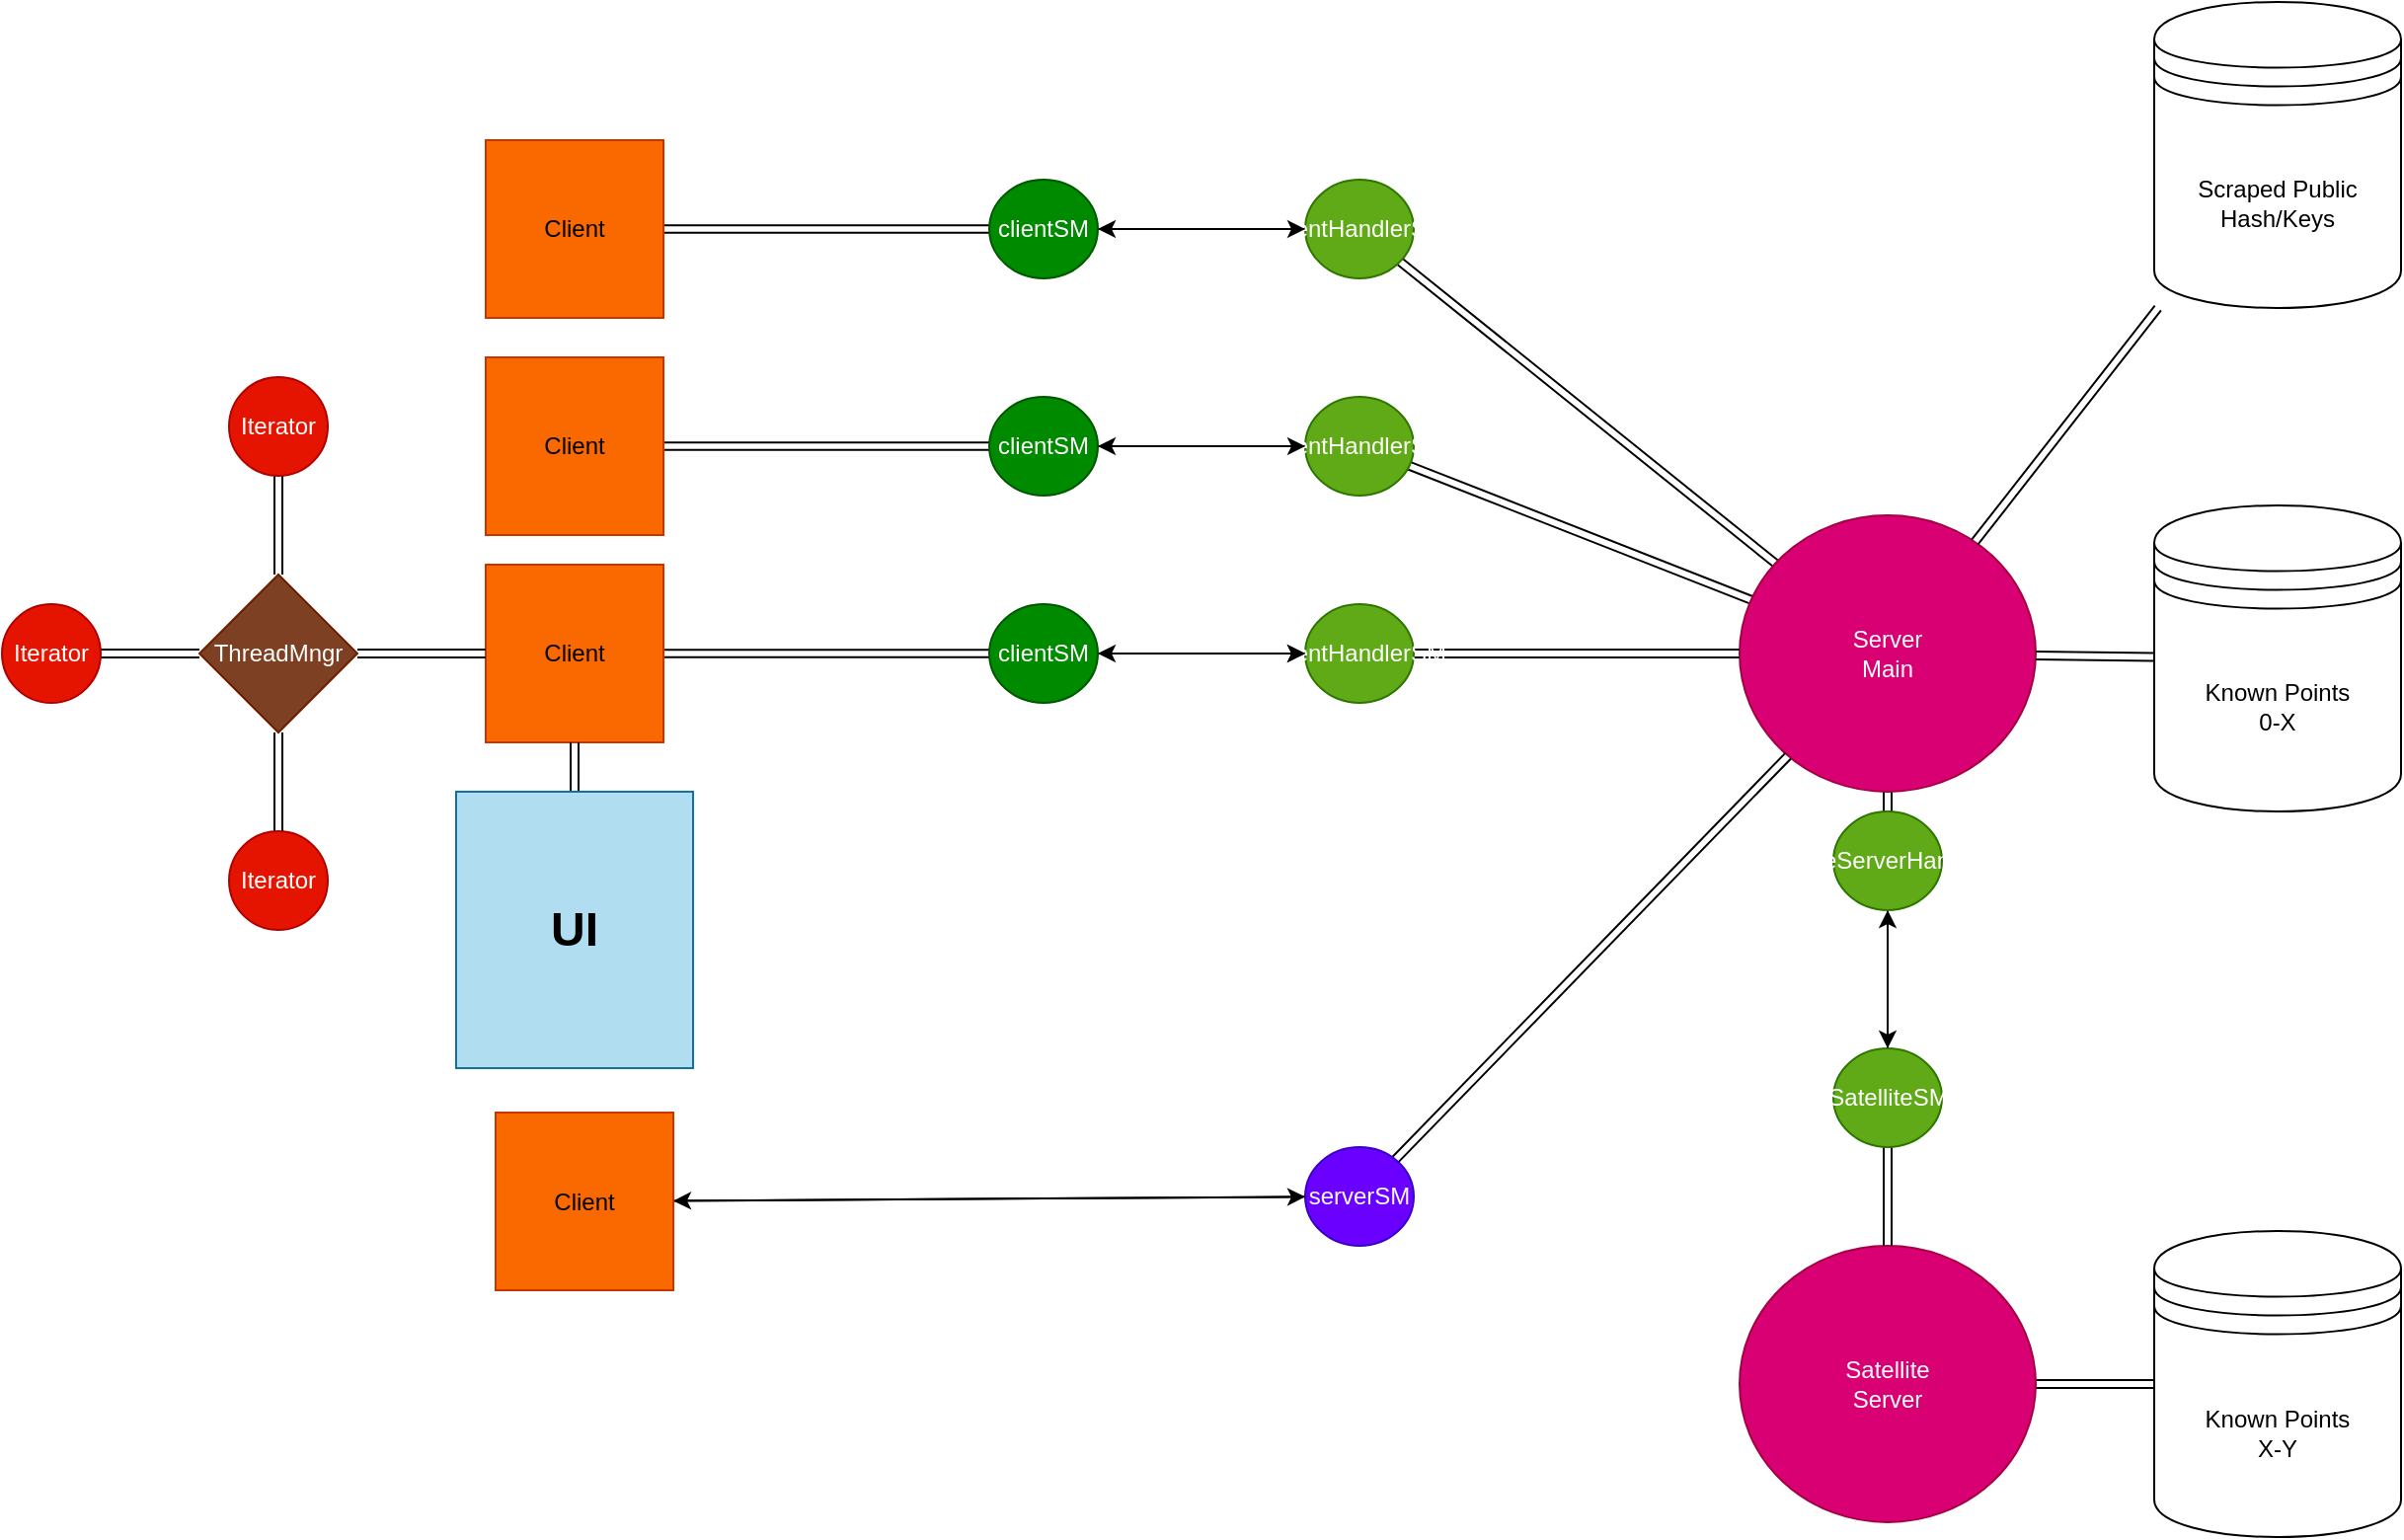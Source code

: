 <mxfile>
    <diagram id="FP2rdn6OG4W3p1-Ou6rB" name="High Level Communication Diagram">
        <mxGraphModel dx="1908" dy="1518" grid="1" gridSize="10" guides="1" tooltips="1" connect="1" arrows="1" fold="1" page="1" pageScale="1" pageWidth="850" pageHeight="1100" math="0" shadow="0">
            <root>
                <mxCell id="0"/>
                <mxCell id="1" parent="0"/>
                <mxCell id="70" style="edgeStyle=none;html=1;shape=link;" parent="1" source="3" target="65" edge="1">
                    <mxGeometry relative="1" as="geometry"/>
                </mxCell>
                <mxCell id="71" style="edgeStyle=none;html=1;shape=link;" parent="1" source="3" target="64" edge="1">
                    <mxGeometry relative="1" as="geometry"/>
                </mxCell>
                <mxCell id="D5TkcXY4j0FFUGHKRGqZ-87" style="edgeStyle=none;shape=link;html=1;" parent="1" source="3" target="D5TkcXY4j0FFUGHKRGqZ-86" edge="1">
                    <mxGeometry relative="1" as="geometry"/>
                </mxCell>
                <mxCell id="3" value="Server&lt;br&gt;Main" style="ellipse;whiteSpace=wrap;html=1;fillColor=#d80073;fontColor=#ffffff;strokeColor=#A50040;" parent="1" vertex="1">
                    <mxGeometry x="480" y="230" width="150" height="140" as="geometry"/>
                </mxCell>
                <mxCell id="37" style="edgeStyle=none;html=1;" parent="1" source="4" target="34" edge="1">
                    <mxGeometry relative="1" as="geometry"/>
                </mxCell>
                <mxCell id="57" style="edgeStyle=none;shape=link;html=1;" parent="1" source="4" target="3" edge="1">
                    <mxGeometry relative="1" as="geometry"/>
                </mxCell>
                <mxCell id="4" value="clientHandlerSM" style="ellipse;whiteSpace=wrap;html=1;fillColor=#60a917;fontColor=#ffffff;strokeColor=#2D7600;" parent="1" vertex="1">
                    <mxGeometry x="260" y="275" width="55" height="50" as="geometry"/>
                </mxCell>
                <mxCell id="58" style="edgeStyle=none;shape=link;html=1;" parent="1" source="6" target="3" edge="1">
                    <mxGeometry relative="1" as="geometry"/>
                </mxCell>
                <mxCell id="D5TkcXY4j0FFUGHKRGqZ-99" style="edgeStyle=none;html=1;" parent="1" source="6" target="D5TkcXY4j0FFUGHKRGqZ-95" edge="1">
                    <mxGeometry relative="1" as="geometry"/>
                </mxCell>
                <mxCell id="6" value="serverSM" style="ellipse;whiteSpace=wrap;html=1;fillColor=#6a00ff;fontColor=#ffffff;strokeColor=#3700CC;" parent="1" vertex="1">
                    <mxGeometry x="260" y="550" width="55" height="50" as="geometry"/>
                </mxCell>
                <mxCell id="56" style="edgeStyle=none;shape=link;html=1;width=3.75;" parent="1" source="25" target="34" edge="1">
                    <mxGeometry relative="1" as="geometry">
                        <mxPoint x="-50.0" y="310.0" as="targetPoint"/>
                    </mxGeometry>
                </mxCell>
                <mxCell id="25" value="Client" style="whiteSpace=wrap;html=1;fillColor=#fa6800;fontColor=#000000;strokeColor=#C73500;" parent="1" vertex="1">
                    <mxGeometry x="-155" y="255" width="90" height="90" as="geometry"/>
                </mxCell>
                <mxCell id="59" style="edgeStyle=none;shape=link;html=1;" parent="1" source="D5TkcXY4j0FFUGHKRGqZ-79" target="3" edge="1">
                    <mxGeometry relative="1" as="geometry">
                        <mxPoint x="625" y="220" as="sourcePoint"/>
                    </mxGeometry>
                </mxCell>
                <mxCell id="36" style="edgeStyle=none;html=1;" parent="1" source="34" target="4" edge="1">
                    <mxGeometry relative="1" as="geometry"/>
                </mxCell>
                <mxCell id="D5TkcXY4j0FFUGHKRGqZ-92" style="edgeStyle=none;html=1;" parent="1" source="34" target="4" edge="1">
                    <mxGeometry relative="1" as="geometry"/>
                </mxCell>
                <mxCell id="34" value="clientSM" style="ellipse;whiteSpace=wrap;html=1;fillColor=#008a00;fontColor=#ffffff;strokeColor=#005700;" parent="1" vertex="1">
                    <mxGeometry x="100" y="275" width="55" height="50" as="geometry"/>
                </mxCell>
                <mxCell id="55" style="edgeStyle=none;shape=link;html=1;" parent="1" source="39" target="25" edge="1">
                    <mxGeometry relative="1" as="geometry"/>
                </mxCell>
                <mxCell id="39" value="ThreadMngr" style="rhombus;whiteSpace=wrap;html=1;fillColor=#7D4023;fontColor=#ffffff;strokeColor=#6D1F00;" parent="1" vertex="1">
                    <mxGeometry x="-300" y="260" width="80" height="80" as="geometry"/>
                </mxCell>
                <mxCell id="53" style="edgeStyle=none;shape=link;html=1;" parent="1" source="42" target="39" edge="1">
                    <mxGeometry relative="1" as="geometry"/>
                </mxCell>
                <mxCell id="42" value="&lt;span&gt;Iterator&lt;/span&gt;" style="ellipse;whiteSpace=wrap;html=1;fillColor=#e51400;fontColor=#ffffff;strokeColor=#B20000;" parent="1" vertex="1">
                    <mxGeometry x="-285" y="390" width="50" height="50" as="geometry"/>
                </mxCell>
                <mxCell id="54" style="edgeStyle=none;shape=link;html=1;" parent="1" source="43" target="39" edge="1">
                    <mxGeometry relative="1" as="geometry"/>
                </mxCell>
                <mxCell id="43" value="Iterator" style="ellipse;whiteSpace=wrap;html=1;fillColor=#e51400;fontColor=#ffffff;strokeColor=#B20000;" parent="1" vertex="1">
                    <mxGeometry x="-285" y="160" width="50" height="50" as="geometry"/>
                </mxCell>
                <mxCell id="52" style="edgeStyle=none;shape=link;html=1;" parent="1" source="44" target="39" edge="1">
                    <mxGeometry relative="1" as="geometry"/>
                </mxCell>
                <mxCell id="44" value="&lt;span&gt;Iterator&lt;/span&gt;" style="ellipse;whiteSpace=wrap;html=1;fillColor=#e51400;fontColor=#ffffff;strokeColor=#B20000;" parent="1" vertex="1">
                    <mxGeometry x="-400" y="275" width="50" height="50" as="geometry"/>
                </mxCell>
                <mxCell id="63" style="edgeStyle=none;shape=link;html=1;" parent="1" source="61" target="25" edge="1">
                    <mxGeometry relative="1" as="geometry">
                        <mxPoint x="-110" y="360" as="sourcePoint"/>
                    </mxGeometry>
                </mxCell>
                <mxCell id="61" value="&lt;h1&gt;UI&lt;/h1&gt;" style="whiteSpace=wrap;html=1;fillColor=#b1ddf0;strokeColor=#10739e;" parent="1" vertex="1">
                    <mxGeometry x="-170" y="370" width="120" height="140" as="geometry"/>
                </mxCell>
                <mxCell id="69" style="edgeStyle=none;html=1;entryX=1;entryY=0.5;entryDx=0;entryDy=0;" parent="1" source="65" target="74" edge="1">
                    <mxGeometry relative="1" as="geometry"/>
                </mxCell>
                <mxCell id="65" value="clientHandlerSM" style="ellipse;whiteSpace=wrap;html=1;fillColor=#60a917;fontColor=#ffffff;strokeColor=#2D7600;" parent="1" vertex="1">
                    <mxGeometry x="260" y="60" width="55" height="50" as="geometry"/>
                </mxCell>
                <mxCell id="79" style="edgeStyle=none;html=1;exitX=0;exitY=0.5;exitDx=0;exitDy=0;entryX=1;entryY=0.5;entryDx=0;entryDy=0;" parent="1" source="64" target="77" edge="1">
                    <mxGeometry relative="1" as="geometry"/>
                </mxCell>
                <mxCell id="64" value="clientHandlerSM" style="ellipse;whiteSpace=wrap;html=1;fillColor=#60a917;fontColor=#ffffff;strokeColor=#2D7600;" parent="1" vertex="1">
                    <mxGeometry x="260" y="170" width="55" height="50" as="geometry"/>
                </mxCell>
                <mxCell id="72" style="edgeStyle=none;shape=link;html=1;width=3.75;" parent="1" source="73" target="74" edge="1">
                    <mxGeometry relative="1" as="geometry">
                        <mxPoint x="-50.0" y="95" as="targetPoint"/>
                    </mxGeometry>
                </mxCell>
                <mxCell id="73" value="Client" style="whiteSpace=wrap;html=1;fillColor=#fa6800;fontColor=#000000;strokeColor=#C73500;" parent="1" vertex="1">
                    <mxGeometry x="-155" y="40" width="90" height="90" as="geometry"/>
                </mxCell>
                <mxCell id="D5TkcXY4j0FFUGHKRGqZ-90" style="edgeStyle=none;html=1;exitX=1;exitY=0.5;exitDx=0;exitDy=0;entryX=0;entryY=0.5;entryDx=0;entryDy=0;" parent="1" source="74" target="65" edge="1">
                    <mxGeometry relative="1" as="geometry"/>
                </mxCell>
                <mxCell id="74" value="clientSM" style="ellipse;whiteSpace=wrap;html=1;fillColor=#008a00;fontColor=#ffffff;strokeColor=#005700;" parent="1" vertex="1">
                    <mxGeometry x="100" y="60" width="55" height="50" as="geometry"/>
                </mxCell>
                <mxCell id="75" style="edgeStyle=none;shape=link;html=1;width=3.75;" parent="1" source="76" target="77" edge="1">
                    <mxGeometry relative="1" as="geometry">
                        <mxPoint x="-50.0" y="205" as="targetPoint"/>
                    </mxGeometry>
                </mxCell>
                <mxCell id="76" value="Client" style="whiteSpace=wrap;html=1;fillColor=#fa6800;fontColor=#000000;strokeColor=#C73500;" parent="1" vertex="1">
                    <mxGeometry x="-155" y="150" width="90" height="90" as="geometry"/>
                </mxCell>
                <mxCell id="D5TkcXY4j0FFUGHKRGqZ-91" style="edgeStyle=none;html=1;exitX=1;exitY=0.5;exitDx=0;exitDy=0;entryX=0;entryY=0.5;entryDx=0;entryDy=0;" parent="1" source="77" target="64" edge="1">
                    <mxGeometry relative="1" as="geometry"/>
                </mxCell>
                <mxCell id="77" value="clientSM" style="ellipse;whiteSpace=wrap;html=1;fillColor=#008a00;fontColor=#ffffff;strokeColor=#005700;" parent="1" vertex="1">
                    <mxGeometry x="100" y="170" width="55" height="50" as="geometry"/>
                </mxCell>
                <mxCell id="D5TkcXY4j0FFUGHKRGqZ-79" value="Known Points&lt;br&gt;0-X" style="shape=datastore;whiteSpace=wrap;html=1;" parent="1" vertex="1">
                    <mxGeometry x="690" y="225" width="125" height="155" as="geometry"/>
                </mxCell>
                <mxCell id="D5TkcXY4j0FFUGHKRGqZ-82" style="edgeStyle=none;html=1;shape=link;" parent="1" source="D5TkcXY4j0FFUGHKRGqZ-81" target="3" edge="1">
                    <mxGeometry relative="1" as="geometry"/>
                </mxCell>
                <mxCell id="D5TkcXY4j0FFUGHKRGqZ-81" value="Scraped Public Hash/Keys" style="shape=datastore;whiteSpace=wrap;html=1;" parent="1" vertex="1">
                    <mxGeometry x="690" y="-30" width="125" height="155" as="geometry"/>
                </mxCell>
                <mxCell id="D5TkcXY4j0FFUGHKRGqZ-94" style="edgeStyle=none;shape=link;html=1;" parent="1" source="D5TkcXY4j0FFUGHKRGqZ-83" target="D5TkcXY4j0FFUGHKRGqZ-93" edge="1">
                    <mxGeometry relative="1" as="geometry"/>
                </mxCell>
                <mxCell id="D5TkcXY4j0FFUGHKRGqZ-83" value="Satellite&lt;br&gt;Server" style="ellipse;whiteSpace=wrap;html=1;fillColor=#d80073;fontColor=#ffffff;strokeColor=#A50040;" parent="1" vertex="1">
                    <mxGeometry x="480" y="600" width="150" height="140" as="geometry"/>
                </mxCell>
                <mxCell id="D5TkcXY4j0FFUGHKRGqZ-85" style="edgeStyle=none;shape=link;html=1;" parent="1" source="D5TkcXY4j0FFUGHKRGqZ-84" target="D5TkcXY4j0FFUGHKRGqZ-83" edge="1">
                    <mxGeometry relative="1" as="geometry"/>
                </mxCell>
                <mxCell id="D5TkcXY4j0FFUGHKRGqZ-89" style="edgeStyle=none;html=1;exitX=0.5;exitY=0;exitDx=0;exitDy=0;entryX=0.5;entryY=1;entryDx=0;entryDy=0;" parent="1" source="D5TkcXY4j0FFUGHKRGqZ-84" target="D5TkcXY4j0FFUGHKRGqZ-86" edge="1">
                    <mxGeometry relative="1" as="geometry"/>
                </mxCell>
                <mxCell id="D5TkcXY4j0FFUGHKRGqZ-84" value="SatelliteSM" style="ellipse;whiteSpace=wrap;html=1;fillColor=#60a917;fontColor=#ffffff;strokeColor=#2D7600;" parent="1" vertex="1">
                    <mxGeometry x="527.5" y="500" width="55" height="50" as="geometry"/>
                </mxCell>
                <mxCell id="D5TkcXY4j0FFUGHKRGqZ-88" style="edgeStyle=none;html=1;exitX=0.5;exitY=1;exitDx=0;exitDy=0;entryX=0.5;entryY=0;entryDx=0;entryDy=0;" parent="1" source="D5TkcXY4j0FFUGHKRGqZ-86" target="D5TkcXY4j0FFUGHKRGqZ-84" edge="1">
                    <mxGeometry relative="1" as="geometry"/>
                </mxCell>
                <mxCell id="D5TkcXY4j0FFUGHKRGqZ-86" value="SatelliteServerHandlerSM" style="ellipse;whiteSpace=wrap;html=1;fillColor=#60a917;fontColor=#ffffff;strokeColor=#2D7600;" parent="1" vertex="1">
                    <mxGeometry x="527.5" y="380" width="55" height="50" as="geometry"/>
                </mxCell>
                <mxCell id="D5TkcXY4j0FFUGHKRGqZ-93" value="Known Points&lt;br&gt;X-Y" style="shape=datastore;whiteSpace=wrap;html=1;" parent="1" vertex="1">
                    <mxGeometry x="690" y="592.5" width="125" height="155" as="geometry"/>
                </mxCell>
                <mxCell id="D5TkcXY4j0FFUGHKRGqZ-98" style="edgeStyle=none;html=1;" parent="1" source="D5TkcXY4j0FFUGHKRGqZ-95" target="6" edge="1">
                    <mxGeometry relative="1" as="geometry"/>
                </mxCell>
                <mxCell id="D5TkcXY4j0FFUGHKRGqZ-95" value="Client" style="whiteSpace=wrap;html=1;fillColor=#fa6800;fontColor=#000000;strokeColor=#C73500;" parent="1" vertex="1">
                    <mxGeometry x="-150" y="532.5" width="90" height="90" as="geometry"/>
                </mxCell>
            </root>
        </mxGraphModel>
    </diagram>
    <diagram id="P0Giod7XvDMoqr8V9oFl" name="Client SM">
        <mxGraphModel dx="2150" dy="1871" grid="1" gridSize="10" guides="1" tooltips="1" connect="1" arrows="1" fold="1" page="1" pageScale="1" pageWidth="850" pageHeight="1100" math="0" shadow="0">
            <root>
                <mxCell id="jCowiZTo29x6368L9wJB-0"/>
                <mxCell id="jCowiZTo29x6368L9wJB-1" parent="jCowiZTo29x6368L9wJB-0"/>
                <mxCell id="jrbCd7DWIsaAuMOG10lM-5" style="edgeStyle=none;html=1;" parent="jCowiZTo29x6368L9wJB-1" source="jrbCd7DWIsaAuMOG10lM-0" target="jrbCd7DWIsaAuMOG10lM-3" edge="1">
                    <mxGeometry relative="1" as="geometry"/>
                </mxCell>
                <mxCell id="jrbCd7DWIsaAuMOG10lM-8" value="Read provided data" style="edgeLabel;html=1;align=center;verticalAlign=middle;resizable=0;points=[];" parent="jrbCd7DWIsaAuMOG10lM-5" vertex="1" connectable="0">
                    <mxGeometry x="-0.294" y="1" relative="1" as="geometry">
                        <mxPoint x="-1" y="9" as="offset"/>
                    </mxGeometry>
                </mxCell>
                <mxCell id="jrbCd7DWIsaAuMOG10lM-0" value="Initialize Client SM" style="ellipse;whiteSpace=wrap;html=1;aspect=fixed;" parent="jCowiZTo29x6368L9wJB-1" vertex="1">
                    <mxGeometry x="100" y="30" width="80" height="80" as="geometry"/>
                </mxCell>
                <mxCell id="jrbCd7DWIsaAuMOG10lM-12" style="edgeStyle=none;html=1;" parent="jCowiZTo29x6368L9wJB-1" source="jrbCd7DWIsaAuMOG10lM-1" target="jrbCd7DWIsaAuMOG10lM-13" edge="1">
                    <mxGeometry relative="1" as="geometry">
                        <mxPoint x="140" y="440" as="targetPoint"/>
                    </mxGeometry>
                </mxCell>
                <mxCell id="jrbCd7DWIsaAuMOG10lM-14" value="Comm ports initialized OK" style="edgeLabel;html=1;align=center;verticalAlign=middle;resizable=0;points=[];" parent="jrbCd7DWIsaAuMOG10lM-12" vertex="1" connectable="0">
                    <mxGeometry x="0.317" y="1" relative="1" as="geometry">
                        <mxPoint x="-1" y="-9" as="offset"/>
                    </mxGeometry>
                </mxCell>
                <mxCell id="jrbCd7DWIsaAuMOG10lM-20" style="edgeStyle=none;html=1;" parent="jCowiZTo29x6368L9wJB-1" source="jrbCd7DWIsaAuMOG10lM-1" target="jrbCd7DWIsaAuMOG10lM-7" edge="1">
                    <mxGeometry relative="1" as="geometry">
                        <Array as="points">
                            <mxPoint x="430" y="340"/>
                        </Array>
                    </mxGeometry>
                </mxCell>
                <mxCell id="jrbCd7DWIsaAuMOG10lM-21" value="Retry attempts failed" style="edgeLabel;html=1;align=center;verticalAlign=middle;resizable=0;points=[];" parent="jrbCd7DWIsaAuMOG10lM-20" vertex="1" connectable="0">
                    <mxGeometry x="-0.679" y="1" relative="1" as="geometry">
                        <mxPoint x="33" y="1" as="offset"/>
                    </mxGeometry>
                </mxCell>
                <mxCell id="jrbCd7DWIsaAuMOG10lM-1" value="Initialize Communication Ports" style="rhombus;whiteSpace=wrap;html=1;" parent="jCowiZTo29x6368L9wJB-1" vertex="1">
                    <mxGeometry x="100" y="300" width="80" height="80" as="geometry"/>
                </mxCell>
                <mxCell id="jrbCd7DWIsaAuMOG10lM-29" style="edgeStyle=none;html=1;" parent="jCowiZTo29x6368L9wJB-1" source="jrbCd7DWIsaAuMOG10lM-2" target="jrbCd7DWIsaAuMOG10lM-28" edge="1">
                    <mxGeometry relative="1" as="geometry"/>
                </mxCell>
                <mxCell id="jrbCd7DWIsaAuMOG10lM-30" value="Send handler request" style="edgeLabel;html=1;align=center;verticalAlign=middle;resizable=0;points=[];" parent="jrbCd7DWIsaAuMOG10lM-29" vertex="1" connectable="0">
                    <mxGeometry x="0.456" y="1" relative="1" as="geometry">
                        <mxPoint x="-1" y="-13" as="offset"/>
                    </mxGeometry>
                </mxCell>
                <mxCell id="jrbCd7DWIsaAuMOG10lM-2" value="Requesting handler" style="ellipse;whiteSpace=wrap;html=1;aspect=fixed;" parent="jCowiZTo29x6368L9wJB-1" vertex="1">
                    <mxGeometry x="100" y="550" width="80" height="80" as="geometry"/>
                </mxCell>
                <mxCell id="jrbCd7DWIsaAuMOG10lM-6" style="edgeStyle=none;html=1;" parent="jCowiZTo29x6368L9wJB-1" source="jrbCd7DWIsaAuMOG10lM-3" target="jrbCd7DWIsaAuMOG10lM-1" edge="1">
                    <mxGeometry relative="1" as="geometry"/>
                </mxCell>
                <mxCell id="jrbCd7DWIsaAuMOG10lM-9" value="Initial Data OK" style="edgeLabel;html=1;align=center;verticalAlign=middle;resizable=0;points=[];" parent="jrbCd7DWIsaAuMOG10lM-6" vertex="1" connectable="0">
                    <mxGeometry x="-0.52" y="3" relative="1" as="geometry">
                        <mxPoint x="-3" y="8" as="offset"/>
                    </mxGeometry>
                </mxCell>
                <mxCell id="jrbCd7DWIsaAuMOG10lM-10" style="edgeStyle=none;html=1;exitX=1;exitY=0.5;exitDx=0;exitDy=0;" parent="jCowiZTo29x6368L9wJB-1" source="jrbCd7DWIsaAuMOG10lM-3" target="jrbCd7DWIsaAuMOG10lM-7" edge="1">
                    <mxGeometry relative="1" as="geometry">
                        <Array as="points">
                            <mxPoint x="430" y="210"/>
                        </Array>
                    </mxGeometry>
                </mxCell>
                <mxCell id="jrbCd7DWIsaAuMOG10lM-11" value="Initial Data Not OK" style="edgeLabel;html=1;align=center;verticalAlign=middle;resizable=0;points=[];" parent="jrbCd7DWIsaAuMOG10lM-10" vertex="1" connectable="0">
                    <mxGeometry x="-0.417" y="-1" relative="1" as="geometry">
                        <mxPoint y="-11" as="offset"/>
                    </mxGeometry>
                </mxCell>
                <mxCell id="jrbCd7DWIsaAuMOG10lM-3" value="Verify Initial data" style="rhombus;whiteSpace=wrap;html=1;" parent="jCowiZTo29x6368L9wJB-1" vertex="1">
                    <mxGeometry x="100" y="170" width="80" height="80" as="geometry"/>
                </mxCell>
                <mxCell id="jrbCd7DWIsaAuMOG10lM-7" value="Shutdown State (Error Code)" style="ellipse;whiteSpace=wrap;html=1;aspect=fixed;" parent="jCowiZTo29x6368L9wJB-1" vertex="1">
                    <mxGeometry x="390" y="30" width="80" height="80" as="geometry"/>
                </mxCell>
                <mxCell id="jrbCd7DWIsaAuMOG10lM-24" style="edgeStyle=none;html=1;" parent="jCowiZTo29x6368L9wJB-1" source="jrbCd7DWIsaAuMOG10lM-13" target="jrbCd7DWIsaAuMOG10lM-2" edge="1">
                    <mxGeometry relative="1" as="geometry"/>
                </mxCell>
                <mxCell id="jrbCd7DWIsaAuMOG10lM-25" value="Connection established" style="edgeLabel;html=1;align=center;verticalAlign=middle;resizable=0;points=[];" parent="jrbCd7DWIsaAuMOG10lM-24" vertex="1" connectable="0">
                    <mxGeometry x="0.391" relative="1" as="geometry">
                        <mxPoint y="-18" as="offset"/>
                    </mxGeometry>
                </mxCell>
                <mxCell id="jrbCd7DWIsaAuMOG10lM-26" style="edgeStyle=none;html=1;" parent="jCowiZTo29x6368L9wJB-1" source="jrbCd7DWIsaAuMOG10lM-13" target="jrbCd7DWIsaAuMOG10lM-7" edge="1">
                    <mxGeometry relative="1" as="geometry">
                        <Array as="points">
                            <mxPoint x="430" y="460"/>
                        </Array>
                    </mxGeometry>
                </mxCell>
                <mxCell id="jrbCd7DWIsaAuMOG10lM-27" value="Retry attempts failed" style="edgeLabel;html=1;align=center;verticalAlign=middle;resizable=0;points=[];" parent="jrbCd7DWIsaAuMOG10lM-26" vertex="1" connectable="0">
                    <mxGeometry x="-0.657" y="-2" relative="1" as="geometry">
                        <mxPoint as="offset"/>
                    </mxGeometry>
                </mxCell>
                <mxCell id="jrbCd7DWIsaAuMOG10lM-13" value="Test Server Connection" style="rhombus;whiteSpace=wrap;html=1;" parent="jCowiZTo29x6368L9wJB-1" vertex="1">
                    <mxGeometry x="100" y="420" width="80" height="80" as="geometry"/>
                </mxCell>
                <mxCell id="jrbCd7DWIsaAuMOG10lM-18" style="edgeStyle=none;html=1;" parent="jCowiZTo29x6368L9wJB-1" source="jrbCd7DWIsaAuMOG10lM-1" target="jrbCd7DWIsaAuMOG10lM-1" edge="1">
                    <mxGeometry relative="1" as="geometry">
                        <Array as="points">
                            <mxPoint x="10" y="290"/>
                        </Array>
                    </mxGeometry>
                </mxCell>
                <mxCell id="jrbCd7DWIsaAuMOG10lM-19" value="Comm ports not initialized" style="edgeLabel;html=1;align=center;verticalAlign=middle;resizable=0;points=[];" parent="jrbCd7DWIsaAuMOG10lM-18" vertex="1" connectable="0">
                    <mxGeometry x="-0.538" y="-2" relative="1" as="geometry">
                        <mxPoint x="-23" y="39" as="offset"/>
                    </mxGeometry>
                </mxCell>
                <mxCell id="jrbCd7DWIsaAuMOG10lM-22" style="edgeStyle=none;html=1;" parent="jCowiZTo29x6368L9wJB-1" source="jrbCd7DWIsaAuMOG10lM-13" target="jrbCd7DWIsaAuMOG10lM-13" edge="1">
                    <mxGeometry relative="1" as="geometry">
                        <Array as="points">
                            <mxPoint x="10" y="410"/>
                        </Array>
                    </mxGeometry>
                </mxCell>
                <mxCell id="jrbCd7DWIsaAuMOG10lM-23" value="Connection not established" style="edgeLabel;html=1;align=center;verticalAlign=middle;resizable=0;points=[];" parent="jrbCd7DWIsaAuMOG10lM-22" vertex="1" connectable="0">
                    <mxGeometry x="-0.554" y="-3" relative="1" as="geometry">
                        <mxPoint x="-16" y="39" as="offset"/>
                    </mxGeometry>
                </mxCell>
                <mxCell id="jrbCd7DWIsaAuMOG10lM-34" style="edgeStyle=none;html=1;" parent="jCowiZTo29x6368L9wJB-1" source="jrbCd7DWIsaAuMOG10lM-28" target="jrbCd7DWIsaAuMOG10lM-7" edge="1">
                    <mxGeometry relative="1" as="geometry">
                        <Array as="points">
                            <mxPoint x="430" y="730"/>
                        </Array>
                    </mxGeometry>
                </mxCell>
                <mxCell id="jrbCd7DWIsaAuMOG10lM-35" value="Handler Request not satisfied" style="edgeLabel;html=1;align=center;verticalAlign=middle;resizable=0;points=[];" parent="jrbCd7DWIsaAuMOG10lM-34" vertex="1" connectable="0">
                    <mxGeometry x="-0.631" y="1" relative="1" as="geometry">
                        <mxPoint x="-40" y="1" as="offset"/>
                    </mxGeometry>
                </mxCell>
                <mxCell id="jrbCd7DWIsaAuMOG10lM-37" style="edgeStyle=none;html=1;" parent="jCowiZTo29x6368L9wJB-1" source="jrbCd7DWIsaAuMOG10lM-28" target="jrbCd7DWIsaAuMOG10lM-36" edge="1">
                    <mxGeometry relative="1" as="geometry"/>
                </mxCell>
                <mxCell id="jrbCd7DWIsaAuMOG10lM-38" value="Handler ID received" style="edgeLabel;html=1;align=center;verticalAlign=middle;resizable=0;points=[];" parent="jrbCd7DWIsaAuMOG10lM-37" vertex="1" connectable="0">
                    <mxGeometry x="0.513" y="1" relative="1" as="geometry">
                        <mxPoint y="-17" as="offset"/>
                    </mxGeometry>
                </mxCell>
                <mxCell id="jrbCd7DWIsaAuMOG10lM-28" value="Wait for Server Response" style="rhombus;whiteSpace=wrap;html=1;" parent="jCowiZTo29x6368L9wJB-1" vertex="1">
                    <mxGeometry x="100" y="690" width="80" height="80" as="geometry"/>
                </mxCell>
                <mxCell id="jrbCd7DWIsaAuMOG10lM-31" style="edgeStyle=none;html=1;" parent="jCowiZTo29x6368L9wJB-1" source="jrbCd7DWIsaAuMOG10lM-28" target="jrbCd7DWIsaAuMOG10lM-2" edge="1">
                    <mxGeometry relative="1" as="geometry">
                        <Array as="points">
                            <mxPoint x="30" y="730"/>
                            <mxPoint x="30" y="590"/>
                        </Array>
                    </mxGeometry>
                </mxCell>
                <mxCell id="jrbCd7DWIsaAuMOG10lM-33" value="Request timed out" style="edgeLabel;html=1;align=center;verticalAlign=middle;resizable=0;points=[];" parent="jrbCd7DWIsaAuMOG10lM-31" vertex="1" connectable="0">
                    <mxGeometry x="-0.076" relative="1" as="geometry">
                        <mxPoint y="-11" as="offset"/>
                    </mxGeometry>
                </mxCell>
                <mxCell id="jrbCd7DWIsaAuMOG10lM-41" style="edgeStyle=none;html=1;" parent="jCowiZTo29x6368L9wJB-1" source="jrbCd7DWIsaAuMOG10lM-36" target="jrbCd7DWIsaAuMOG10lM-47" edge="1">
                    <mxGeometry relative="1" as="geometry">
                        <mxPoint x="140" y="960" as="targetPoint"/>
                    </mxGeometry>
                </mxCell>
                <mxCell id="jrbCd7DWIsaAuMOG10lM-42" value="Send handler connection request" style="edgeLabel;html=1;align=center;verticalAlign=middle;resizable=0;points=[];" parent="jrbCd7DWIsaAuMOG10lM-41" vertex="1" connectable="0">
                    <mxGeometry x="0.567" y="-1" relative="1" as="geometry">
                        <mxPoint x="1" y="-25" as="offset"/>
                    </mxGeometry>
                </mxCell>
                <mxCell id="jrbCd7DWIsaAuMOG10lM-36" value="Connecting to handler" style="ellipse;whiteSpace=wrap;html=1;aspect=fixed;" parent="jCowiZTo29x6368L9wJB-1" vertex="1">
                    <mxGeometry x="100" y="820" width="80" height="80" as="geometry"/>
                </mxCell>
                <mxCell id="jrbCd7DWIsaAuMOG10lM-45" style="edgeStyle=none;html=1;" parent="jCowiZTo29x6368L9wJB-1" source="jrbCd7DWIsaAuMOG10lM-36" target="jrbCd7DWIsaAuMOG10lM-36" edge="1">
                    <mxGeometry relative="1" as="geometry">
                        <Array as="points">
                            <mxPoint x="260" y="810"/>
                        </Array>
                    </mxGeometry>
                </mxCell>
                <mxCell id="jrbCd7DWIsaAuMOG10lM-46" value="Disconnect from server frontend" style="edgeLabel;html=1;align=center;verticalAlign=middle;resizable=0;points=[];" parent="jrbCd7DWIsaAuMOG10lM-45" vertex="1" connectable="0">
                    <mxGeometry x="-0.129" relative="1" as="geometry">
                        <mxPoint x="10" y="18" as="offset"/>
                    </mxGeometry>
                </mxCell>
                <mxCell id="jrbCd7DWIsaAuMOG10lM-48" style="edgeStyle=none;html=1;" parent="jCowiZTo29x6368L9wJB-1" source="jrbCd7DWIsaAuMOG10lM-47" target="jrbCd7DWIsaAuMOG10lM-36" edge="1">
                    <mxGeometry relative="1" as="geometry">
                        <Array as="points">
                            <mxPoint x="30" y="1010"/>
                            <mxPoint x="30" y="860"/>
                        </Array>
                    </mxGeometry>
                </mxCell>
                <mxCell id="jrbCd7DWIsaAuMOG10lM-49" value="Request timed out" style="edgeLabel;html=1;align=center;verticalAlign=middle;resizable=0;points=[];" parent="jrbCd7DWIsaAuMOG10lM-48" vertex="1" connectable="0">
                    <mxGeometry x="0.136" y="2" relative="1" as="geometry">
                        <mxPoint x="2" y="55" as="offset"/>
                    </mxGeometry>
                </mxCell>
                <mxCell id="jrbCd7DWIsaAuMOG10lM-50" style="edgeStyle=none;html=1;" parent="jCowiZTo29x6368L9wJB-1" source="jrbCd7DWIsaAuMOG10lM-47" target="jrbCd7DWIsaAuMOG10lM-7" edge="1">
                    <mxGeometry relative="1" as="geometry">
                        <Array as="points">
                            <mxPoint x="430" y="1010"/>
                        </Array>
                    </mxGeometry>
                </mxCell>
                <mxCell id="jrbCd7DWIsaAuMOG10lM-51" value="Retry attempts failed" style="edgeLabel;html=1;align=center;verticalAlign=middle;resizable=0;points=[];" parent="jrbCd7DWIsaAuMOG10lM-50" vertex="1" connectable="0">
                    <mxGeometry x="-0.678" y="3" relative="1" as="geometry">
                        <mxPoint x="-65" y="13" as="offset"/>
                    </mxGeometry>
                </mxCell>
                <mxCell id="jrbCd7DWIsaAuMOG10lM-53" style="edgeStyle=none;html=1;" parent="jCowiZTo29x6368L9wJB-1" source="jrbCd7DWIsaAuMOG10lM-47" target="jrbCd7DWIsaAuMOG10lM-52" edge="1">
                    <mxGeometry relative="1" as="geometry"/>
                </mxCell>
                <mxCell id="jrbCd7DWIsaAuMOG10lM-54" value="Handler Connected" style="edgeLabel;html=1;align=center;verticalAlign=middle;resizable=0;points=[];" parent="jrbCd7DWIsaAuMOG10lM-53" vertex="1" connectable="0">
                    <mxGeometry x="-0.419" y="-1" relative="1" as="geometry">
                        <mxPoint x="1" y="10" as="offset"/>
                    </mxGeometry>
                </mxCell>
                <mxCell id="jrbCd7DWIsaAuMOG10lM-47" value="Wait for Handler Response" style="rhombus;whiteSpace=wrap;html=1;" parent="jCowiZTo29x6368L9wJB-1" vertex="1">
                    <mxGeometry x="100" y="970" width="80" height="80" as="geometry"/>
                </mxCell>
                <mxCell id="jrbCd7DWIsaAuMOG10lM-60" style="edgeStyle=none;html=1;" parent="jCowiZTo29x6368L9wJB-1" source="jrbCd7DWIsaAuMOG10lM-52" target="jrbCd7DWIsaAuMOG10lM-59" edge="1">
                    <mxGeometry relative="1" as="geometry">
                        <Array as="points">
                            <mxPoint x="140" y="1240"/>
                            <mxPoint x="680" y="1240"/>
                        </Array>
                    </mxGeometry>
                </mxCell>
                <mxCell id="jrbCd7DWIsaAuMOG10lM-61" value="Progress registration requested" style="edgeLabel;html=1;align=center;verticalAlign=middle;resizable=0;points=[];" parent="jrbCd7DWIsaAuMOG10lM-60" vertex="1" connectable="0">
                    <mxGeometry x="0.072" y="-2" relative="1" as="geometry">
                        <mxPoint x="-2" y="-2" as="offset"/>
                    </mxGeometry>
                </mxCell>
                <mxCell id="jrbCd7DWIsaAuMOG10lM-101" style="edgeStyle=none;html=1;" parent="jCowiZTo29x6368L9wJB-1" source="jrbCd7DWIsaAuMOG10lM-52" target="jrbCd7DWIsaAuMOG10lM-7" edge="1">
                    <mxGeometry relative="1" as="geometry">
                        <Array as="points">
                            <mxPoint x="-90" y="1160"/>
                            <mxPoint x="-90" y="-30"/>
                            <mxPoint x="430" y="-30"/>
                        </Array>
                    </mxGeometry>
                </mxCell>
                <mxCell id="jrbCd7DWIsaAuMOG10lM-102" value="Shutdown request received" style="edgeLabel;html=1;align=center;verticalAlign=middle;resizable=0;points=[];" parent="jrbCd7DWIsaAuMOG10lM-101" vertex="1" connectable="0">
                    <mxGeometry x="-0.924" y="-1" relative="1" as="geometry">
                        <mxPoint x="-15" y="11" as="offset"/>
                    </mxGeometry>
                </mxCell>
                <mxCell id="jrbCd7DWIsaAuMOG10lM-52" value="Client Connected" style="ellipse;whiteSpace=wrap;html=1;aspect=fixed;" parent="jCowiZTo29x6368L9wJB-1" vertex="1">
                    <mxGeometry x="100" y="1120" width="80" height="80" as="geometry"/>
                </mxCell>
                <mxCell id="jrbCd7DWIsaAuMOG10lM-57" style="edgeStyle=none;html=1;" parent="jCowiZTo29x6368L9wJB-1" source="jrbCd7DWIsaAuMOG10lM-52" target="jrbCd7DWIsaAuMOG10lM-52" edge="1">
                    <mxGeometry relative="1" as="geometry">
                        <Array as="points">
                            <mxPoint x="260" y="1110"/>
                        </Array>
                    </mxGeometry>
                </mxCell>
                <mxCell id="jrbCd7DWIsaAuMOG10lM-58" value="Process trivial requests" style="edgeLabel;html=1;align=center;verticalAlign=middle;resizable=0;points=[];" parent="jrbCd7DWIsaAuMOG10lM-57" vertex="1" connectable="0">
                    <mxGeometry x="-0.176" y="-2" relative="1" as="geometry">
                        <mxPoint x="2" y="25" as="offset"/>
                    </mxGeometry>
                </mxCell>
                <mxCell id="jrbCd7DWIsaAuMOG10lM-63" style="edgeStyle=none;html=1;" parent="jCowiZTo29x6368L9wJB-1" source="jrbCd7DWIsaAuMOG10lM-59" target="jrbCd7DWIsaAuMOG10lM-62" edge="1">
                    <mxGeometry relative="1" as="geometry"/>
                </mxCell>
                <mxCell id="jrbCd7DWIsaAuMOG10lM-64" value="Send challange request" style="edgeLabel;html=1;align=center;verticalAlign=middle;resizable=0;points=[];" parent="jrbCd7DWIsaAuMOG10lM-63" vertex="1" connectable="0">
                    <mxGeometry x="-0.319" y="2" relative="1" as="geometry">
                        <mxPoint x="2" y="-16" as="offset"/>
                    </mxGeometry>
                </mxCell>
                <mxCell id="jrbCd7DWIsaAuMOG10lM-59" value="Requesting progress registration" style="ellipse;whiteSpace=wrap;html=1;aspect=fixed;" parent="jCowiZTo29x6368L9wJB-1" vertex="1">
                    <mxGeometry x="640" y="1120" width="80" height="80" as="geometry"/>
                </mxCell>
                <mxCell id="jrbCd7DWIsaAuMOG10lM-68" style="edgeStyle=none;html=1;" parent="jCowiZTo29x6368L9wJB-1" source="jrbCd7DWIsaAuMOG10lM-62" target="jrbCd7DWIsaAuMOG10lM-7" edge="1">
                    <mxGeometry relative="1" as="geometry">
                        <Array as="points">
                            <mxPoint x="430" y="1010"/>
                        </Array>
                    </mxGeometry>
                </mxCell>
                <mxCell id="jrbCd7DWIsaAuMOG10lM-69" value="Retry attempts failed" style="edgeLabel;html=1;align=center;verticalAlign=middle;resizable=0;points=[];" parent="jrbCd7DWIsaAuMOG10lM-68" vertex="1" connectable="0">
                    <mxGeometry x="-0.828" y="2" relative="1" as="geometry">
                        <mxPoint y="8" as="offset"/>
                    </mxGeometry>
                </mxCell>
                <mxCell id="jrbCd7DWIsaAuMOG10lM-71" value="Challange received" style="edgeStyle=none;html=1;" parent="jCowiZTo29x6368L9wJB-1" source="jrbCd7DWIsaAuMOG10lM-62" target="jrbCd7DWIsaAuMOG10lM-72" edge="1">
                    <mxGeometry relative="1" as="geometry">
                        <mxPoint x="680" y="940" as="targetPoint"/>
                    </mxGeometry>
                </mxCell>
                <mxCell id="jrbCd7DWIsaAuMOG10lM-62" value="Wait for challange" style="rhombus;whiteSpace=wrap;html=1;" parent="jCowiZTo29x6368L9wJB-1" vertex="1">
                    <mxGeometry x="640" y="970" width="80" height="80" as="geometry"/>
                </mxCell>
                <mxCell id="jrbCd7DWIsaAuMOG10lM-65" style="edgeStyle=none;html=1;" parent="jCowiZTo29x6368L9wJB-1" source="jrbCd7DWIsaAuMOG10lM-62" target="jrbCd7DWIsaAuMOG10lM-59" edge="1">
                    <mxGeometry relative="1" as="geometry">
                        <Array as="points">
                            <mxPoint x="800" y="1010"/>
                            <mxPoint x="800" y="1160"/>
                        </Array>
                    </mxGeometry>
                </mxCell>
                <mxCell id="jrbCd7DWIsaAuMOG10lM-67" value="Request timed out" style="edgeLabel;html=1;align=center;verticalAlign=middle;resizable=0;points=[];" parent="jrbCd7DWIsaAuMOG10lM-65" vertex="1" connectable="0">
                    <mxGeometry x="0.051" y="3" relative="1" as="geometry">
                        <mxPoint as="offset"/>
                    </mxGeometry>
                </mxCell>
                <mxCell id="jrbCd7DWIsaAuMOG10lM-74" style="edgeStyle=none;html=1;" parent="jCowiZTo29x6368L9wJB-1" source="jrbCd7DWIsaAuMOG10lM-72" target="jrbCd7DWIsaAuMOG10lM-7" edge="1">
                    <mxGeometry relative="1" as="geometry">
                        <Array as="points">
                            <mxPoint x="430" y="900"/>
                        </Array>
                    </mxGeometry>
                </mxCell>
                <mxCell id="jrbCd7DWIsaAuMOG10lM-75" value="Internal Error: Cannot solve challange" style="edgeLabel;html=1;align=center;verticalAlign=middle;resizable=0;points=[];" parent="jrbCd7DWIsaAuMOG10lM-74" vertex="1" connectable="0">
                    <mxGeometry x="-0.764" y="-1" relative="1" as="geometry">
                        <mxPoint x="26" y="11" as="offset"/>
                    </mxGeometry>
                </mxCell>
                <mxCell id="jrbCd7DWIsaAuMOG10lM-77" style="edgeStyle=none;html=1;" parent="jCowiZTo29x6368L9wJB-1" source="jrbCd7DWIsaAuMOG10lM-72" target="jrbCd7DWIsaAuMOG10lM-76" edge="1">
                    <mxGeometry relative="1" as="geometry"/>
                </mxCell>
                <mxCell id="jrbCd7DWIsaAuMOG10lM-78" value="Send challange solution" style="edgeLabel;html=1;align=center;verticalAlign=middle;resizable=0;points=[];" parent="jrbCd7DWIsaAuMOG10lM-77" vertex="1" connectable="0">
                    <mxGeometry x="-0.414" y="-1" relative="1" as="geometry">
                        <mxPoint x="-1" y="-1" as="offset"/>
                    </mxGeometry>
                </mxCell>
                <mxCell id="jrbCd7DWIsaAuMOG10lM-72" value="Solve issued challange" style="shape=hexagon;perimeter=hexagonPerimeter2;whiteSpace=wrap;html=1;fixedSize=1;" parent="jCowiZTo29x6368L9wJB-1" vertex="1">
                    <mxGeometry x="620" y="860" width="120" height="80" as="geometry"/>
                </mxCell>
                <mxCell id="jrbCd7DWIsaAuMOG10lM-82" style="edgeStyle=none;html=1;exitX=0;exitY=0;exitDx=0;exitDy=0;" parent="jCowiZTo29x6368L9wJB-1" edge="1">
                    <mxGeometry relative="1" as="geometry">
                        <mxPoint x="660" y="740" as="sourcePoint"/>
                        <mxPoint x="430" y="130" as="targetPoint"/>
                        <Array as="points">
                            <mxPoint x="430" y="740"/>
                        </Array>
                    </mxGeometry>
                </mxCell>
                <mxCell id="jrbCd7DWIsaAuMOG10lM-83" value="Retry attempts failed" style="edgeLabel;html=1;align=center;verticalAlign=middle;resizable=0;points=[];" parent="jrbCd7DWIsaAuMOG10lM-82" vertex="1" connectable="0">
                    <mxGeometry x="-0.665" y="2" relative="1" as="geometry">
                        <mxPoint x="21" y="8" as="offset"/>
                    </mxGeometry>
                </mxCell>
                <mxCell id="jrbCd7DWIsaAuMOG10lM-84" style="edgeStyle=none;html=1;exitX=0;exitY=0;exitDx=0;exitDy=0;" parent="jCowiZTo29x6368L9wJB-1" source="jrbCd7DWIsaAuMOG10lM-76" target="jrbCd7DWIsaAuMOG10lM-7" edge="1">
                    <mxGeometry relative="1" as="geometry">
                        <Array as="points">
                            <mxPoint x="430" y="720"/>
                        </Array>
                    </mxGeometry>
                </mxCell>
                <mxCell id="jrbCd7DWIsaAuMOG10lM-85" value="Solution not correct" style="edgeLabel;html=1;align=center;verticalAlign=middle;resizable=0;points=[];" parent="jrbCd7DWIsaAuMOG10lM-84" vertex="1" connectable="0">
                    <mxGeometry x="-0.834" relative="1" as="geometry">
                        <mxPoint x="-50" y="10" as="offset"/>
                    </mxGeometry>
                </mxCell>
                <mxCell id="jrbCd7DWIsaAuMOG10lM-87" style="edgeStyle=none;html=1;" parent="jCowiZTo29x6368L9wJB-1" source="jrbCd7DWIsaAuMOG10lM-76" target="jrbCd7DWIsaAuMOG10lM-86" edge="1">
                    <mxGeometry relative="1" as="geometry"/>
                </mxCell>
                <mxCell id="jrbCd7DWIsaAuMOG10lM-88" value="Solution confirmed" style="edgeLabel;html=1;align=center;verticalAlign=middle;resizable=0;points=[];" parent="jrbCd7DWIsaAuMOG10lM-87" vertex="1" connectable="0">
                    <mxGeometry x="-0.456" relative="1" as="geometry">
                        <mxPoint y="-13" as="offset"/>
                    </mxGeometry>
                </mxCell>
                <mxCell id="jrbCd7DWIsaAuMOG10lM-76" value="Wait for solution confirmation" style="rhombus;whiteSpace=wrap;html=1;" parent="jCowiZTo29x6368L9wJB-1" vertex="1">
                    <mxGeometry x="640" y="700" width="80" height="80" as="geometry"/>
                </mxCell>
                <mxCell id="jrbCd7DWIsaAuMOG10lM-80" style="edgeStyle=none;html=1;exitX=1;exitY=0.5;exitDx=0;exitDy=0;entryX=0.5;entryY=1;entryDx=0;entryDy=0;" parent="jCowiZTo29x6368L9wJB-1" source="jrbCd7DWIsaAuMOG10lM-76" target="jrbCd7DWIsaAuMOG10lM-76" edge="1">
                    <mxGeometry relative="1" as="geometry">
                        <Array as="points">
                            <mxPoint x="800" y="740"/>
                            <mxPoint x="800" y="820"/>
                            <mxPoint x="680" y="820"/>
                        </Array>
                    </mxGeometry>
                </mxCell>
                <mxCell id="jrbCd7DWIsaAuMOG10lM-81" value="Request timed out" style="edgeLabel;html=1;align=center;verticalAlign=middle;resizable=0;points=[];" parent="jrbCd7DWIsaAuMOG10lM-80" vertex="1" connectable="0">
                    <mxGeometry x="0.269" relative="1" as="geometry">
                        <mxPoint x="-17" as="offset"/>
                    </mxGeometry>
                </mxCell>
                <mxCell id="jrbCd7DWIsaAuMOG10lM-93" style="edgeStyle=none;html=1;" parent="jCowiZTo29x6368L9wJB-1" source="jrbCd7DWIsaAuMOG10lM-86" target="jrbCd7DWIsaAuMOG10lM-92" edge="1">
                    <mxGeometry relative="1" as="geometry"/>
                </mxCell>
                <mxCell id="jrbCd7DWIsaAuMOG10lM-94" value="Send progress data" style="edgeLabel;html=1;align=center;verticalAlign=middle;resizable=0;points=[];" parent="jrbCd7DWIsaAuMOG10lM-93" vertex="1" connectable="0">
                    <mxGeometry x="-0.372" relative="1" as="geometry">
                        <mxPoint y="-11" as="offset"/>
                    </mxGeometry>
                </mxCell>
                <mxCell id="jrbCd7DWIsaAuMOG10lM-86" value="Sending state progress" style="ellipse;whiteSpace=wrap;html=1;aspect=fixed;" parent="jCowiZTo29x6368L9wJB-1" vertex="1">
                    <mxGeometry x="640" y="560" width="80" height="80" as="geometry"/>
                </mxCell>
                <mxCell id="jrbCd7DWIsaAuMOG10lM-99" style="edgeStyle=none;html=1;exitX=0;exitY=0;exitDx=0;exitDy=0;" parent="jCowiZTo29x6368L9wJB-1" source="jrbCd7DWIsaAuMOG10lM-92" target="jrbCd7DWIsaAuMOG10lM-7" edge="1">
                    <mxGeometry relative="1" as="geometry">
                        <Array as="points">
                            <mxPoint x="660" y="400"/>
                            <mxPoint x="430" y="400"/>
                        </Array>
                    </mxGeometry>
                </mxCell>
                <mxCell id="jrbCd7DWIsaAuMOG10lM-100" value="Packet transmission failed" style="edgeLabel;html=1;align=center;verticalAlign=middle;resizable=0;points=[];" parent="jrbCd7DWIsaAuMOG10lM-99" vertex="1" connectable="0">
                    <mxGeometry x="-0.242" relative="1" as="geometry">
                        <mxPoint x="33" as="offset"/>
                    </mxGeometry>
                </mxCell>
                <mxCell id="jrbCd7DWIsaAuMOG10lM-92" value="Sending progress data" style="rhombus;whiteSpace=wrap;html=1;" parent="jCowiZTo29x6368L9wJB-1" vertex="1">
                    <mxGeometry x="640" y="420" width="80" height="80" as="geometry"/>
                </mxCell>
                <mxCell id="jrbCd7DWIsaAuMOG10lM-95" style="edgeStyle=none;html=1;" parent="jCowiZTo29x6368L9wJB-1" source="jrbCd7DWIsaAuMOG10lM-92" target="jrbCd7DWIsaAuMOG10lM-92" edge="1">
                    <mxGeometry relative="1" as="geometry">
                        <Array as="points">
                            <mxPoint x="570" y="410"/>
                        </Array>
                    </mxGeometry>
                </mxCell>
                <mxCell id="jrbCd7DWIsaAuMOG10lM-96" value="Progress data left" style="edgeLabel;html=1;align=center;verticalAlign=middle;resizable=0;points=[];" parent="jrbCd7DWIsaAuMOG10lM-95" vertex="1" connectable="0">
                    <mxGeometry x="-0.14" y="1" relative="1" as="geometry">
                        <mxPoint y="20" as="offset"/>
                    </mxGeometry>
                </mxCell>
                <mxCell id="jrbCd7DWIsaAuMOG10lM-97" style="edgeStyle=none;html=1;" parent="jCowiZTo29x6368L9wJB-1" source="jrbCd7DWIsaAuMOG10lM-92" target="jrbCd7DWIsaAuMOG10lM-92" edge="1">
                    <mxGeometry relative="1" as="geometry">
                        <Array as="points">
                            <mxPoint x="790" y="410"/>
                        </Array>
                    </mxGeometry>
                </mxCell>
                <mxCell id="jrbCd7DWIsaAuMOG10lM-98" value="Data receival not confirmed" style="edgeLabel;html=1;align=center;verticalAlign=middle;resizable=0;points=[];" parent="jrbCd7DWIsaAuMOG10lM-97" vertex="1" connectable="0">
                    <mxGeometry x="-0.146" relative="1" as="geometry">
                        <mxPoint y="21" as="offset"/>
                    </mxGeometry>
                </mxCell>
                <mxCell id="jrbCd7DWIsaAuMOG10lM-103" value="Internal Functionality" style="shape=internalStorage;whiteSpace=wrap;html=1;backgroundOutline=1;" parent="jCowiZTo29x6368L9wJB-1" vertex="1">
                    <mxGeometry x="880" y="860" width="80" height="80" as="geometry"/>
                </mxCell>
                <mxCell id="jrbCd7DWIsaAuMOG10lM-105" value="" style="shape=flexArrow;endArrow=classic;startArrow=classic;html=1;" parent="jCowiZTo29x6368L9wJB-1" source="jrbCd7DWIsaAuMOG10lM-72" target="jrbCd7DWIsaAuMOG10lM-103" edge="1">
                    <mxGeometry width="100" height="100" relative="1" as="geometry">
                        <mxPoint x="800" y="930" as="sourcePoint"/>
                        <mxPoint x="900" y="830" as="targetPoint"/>
                    </mxGeometry>
                </mxCell>
                <mxCell id="jrbCd7DWIsaAuMOG10lM-106" value="Internal functionality call" style="edgeLabel;html=1;align=center;verticalAlign=middle;resizable=0;points=[];" parent="jrbCd7DWIsaAuMOG10lM-105" vertex="1" connectable="0">
                    <mxGeometry x="-0.352" y="-1" relative="1" as="geometry">
                        <mxPoint x="25" y="19" as="offset"/>
                    </mxGeometry>
                </mxCell>
            </root>
        </mxGraphModel>
    </diagram>
    <diagram id="ZRX87RL2qK6x_XaMBFvc" name="Client Handler SM">
        <mxGraphModel dx="1924" dy="633" grid="1" gridSize="10" guides="1" tooltips="1" connect="1" arrows="1" fold="1" page="1" pageScale="1" pageWidth="850" pageHeight="1100" math="0" shadow="0">
            <root>
                <mxCell id="Vx5mivc767Bj_G4M5gF3-0"/>
                <mxCell id="Vx5mivc767Bj_G4M5gF3-1" parent="Vx5mivc767Bj_G4M5gF3-0"/>
                <mxCell id="Vx5mivc767Bj_G4M5gF3-4" style="edgeStyle=none;html=1;" parent="Vx5mivc767Bj_G4M5gF3-1" source="Vx5mivc767Bj_G4M5gF3-2" target="Vx5mivc767Bj_G4M5gF3-3" edge="1">
                    <mxGeometry relative="1" as="geometry"/>
                </mxCell>
                <mxCell id="Vx5mivc767Bj_G4M5gF3-5" value="Data packet received" style="edgeLabel;html=1;align=center;verticalAlign=middle;resizable=0;points=[];" parent="Vx5mivc767Bj_G4M5gF3-4" vertex="1" connectable="0">
                    <mxGeometry x="-0.475" y="1" relative="1" as="geometry">
                        <mxPoint x="-1" y="19" as="offset"/>
                    </mxGeometry>
                </mxCell>
                <mxCell id="Vx5mivc767Bj_G4M5gF3-2" value="Receiving Progress data" style="ellipse;whiteSpace=wrap;html=1;aspect=fixed;" parent="Vx5mivc767Bj_G4M5gF3-1" vertex="1">
                    <mxGeometry x="120" y="240" width="80" height="80" as="geometry"/>
                </mxCell>
                <mxCell id="Vx5mivc767Bj_G4M5gF3-12" style="edgeStyle=none;html=1;" parent="Vx5mivc767Bj_G4M5gF3-1" source="Vx5mivc767Bj_G4M5gF3-3" target="Vx5mivc767Bj_G4M5gF3-10" edge="1">
                    <mxGeometry relative="1" as="geometry">
                        <Array as="points">
                            <mxPoint y="440"/>
                        </Array>
                    </mxGeometry>
                </mxCell>
                <mxCell id="Vx5mivc767Bj_G4M5gF3-13" value="Buffer full" style="edgeLabel;html=1;align=center;verticalAlign=middle;resizable=0;points=[];" parent="Vx5mivc767Bj_G4M5gF3-12" vertex="1" connectable="0">
                    <mxGeometry x="0.025" y="2" relative="1" as="geometry">
                        <mxPoint y="8" as="offset"/>
                    </mxGeometry>
                </mxCell>
                <mxCell id="Vx5mivc767Bj_G4M5gF3-3" value="Write data to buffer" style="rhombus;whiteSpace=wrap;html=1;" parent="Vx5mivc767Bj_G4M5gF3-1" vertex="1">
                    <mxGeometry x="120" y="400" width="80" height="80" as="geometry"/>
                </mxCell>
                <mxCell id="Vx5mivc767Bj_G4M5gF3-21" style="edgeStyle=none;html=1;" parent="Vx5mivc767Bj_G4M5gF3-1" source="Vx5mivc767Bj_G4M5gF3-10" target="Vx5mivc767Bj_G4M5gF3-20" edge="1">
                    <mxGeometry relative="1" as="geometry"/>
                </mxCell>
                <mxCell id="Vx5mivc767Bj_G4M5gF3-22" value="New buffer available" style="edgeLabel;html=1;align=center;verticalAlign=middle;resizable=0;points=[];" parent="Vx5mivc767Bj_G4M5gF3-21" vertex="1" connectable="0">
                    <mxGeometry x="-0.543" y="1" relative="1" as="geometry">
                        <mxPoint x="1" y="-14" as="offset"/>
                    </mxGeometry>
                </mxCell>
                <mxCell id="Vx5mivc767Bj_G4M5gF3-23" style="edgeStyle=none;html=1;exitX=1;exitY=0.25;exitDx=0;exitDy=0;entryX=0;entryY=0;entryDx=0;entryDy=0;" parent="Vx5mivc767Bj_G4M5gF3-1" source="Vx5mivc767Bj_G4M5gF3-10" target="Vx5mivc767Bj_G4M5gF3-3" edge="1">
                    <mxGeometry relative="1" as="geometry">
                        <Array as="points">
                            <mxPoint x="-30" y="410"/>
                            <mxPoint x="120" y="410"/>
                        </Array>
                    </mxGeometry>
                </mxCell>
                <mxCell id="Vx5mivc767Bj_G4M5gF3-24" value="No buffer availeble" style="edgeLabel;html=1;align=center;verticalAlign=middle;resizable=0;points=[];" parent="Vx5mivc767Bj_G4M5gF3-23" vertex="1" connectable="0">
                    <mxGeometry x="-0.389" y="-1" relative="1" as="geometry">
                        <mxPoint x="33" as="offset"/>
                    </mxGeometry>
                </mxCell>
                <mxCell id="Vx5mivc767Bj_G4M5gF3-10" value="Request buffer swap" style="shape=hexagon;perimeter=hexagonPerimeter2;whiteSpace=wrap;html=1;fixedSize=1;" parent="Vx5mivc767Bj_G4M5gF3-1" vertex="1">
                    <mxGeometry x="-160" y="400" width="120" height="80" as="geometry"/>
                </mxCell>
                <mxCell id="Vx5mivc767Bj_G4M5gF3-20" value="Swap internal buffer pointer" style="rounded=1;whiteSpace=wrap;html=1;" parent="Vx5mivc767Bj_G4M5gF3-1" vertex="1">
                    <mxGeometry x="-145" y="300" width="90" height="30" as="geometry"/>
                </mxCell>
                <mxCell id="Vx5mivc767Bj_G4M5gF3-26" style="edgeStyle=none;html=1;" parent="Vx5mivc767Bj_G4M5gF3-1" source="Vx5mivc767Bj_G4M5gF3-3" target="Vx5mivc767Bj_G4M5gF3-3" edge="1">
                    <mxGeometry relative="1" as="geometry">
                        <Array as="points">
                            <mxPoint x="240" y="400"/>
                        </Array>
                    </mxGeometry>
                </mxCell>
                <mxCell id="Vx5mivc767Bj_G4M5gF3-27" value="Send wait response" style="edgeLabel;html=1;align=center;verticalAlign=middle;resizable=0;points=[];" parent="Vx5mivc767Bj_G4M5gF3-26" vertex="1" connectable="0">
                    <mxGeometry x="-0.12" y="-2" relative="1" as="geometry">
                        <mxPoint x="12" y="12" as="offset"/>
                    </mxGeometry>
                </mxCell>
            </root>
        </mxGraphModel>
    </diagram>
    <diagram id="rLd1njyymJrafKOvZLqC" name="Module Structure">
        <mxGraphModel dx="1924" dy="633" grid="1" gridSize="10" guides="1" tooltips="1" connect="1" arrows="1" fold="1" page="1" pageScale="1" pageWidth="850" pageHeight="1100" math="0" shadow="0">
            <root>
                <mxCell id="GFff1O46XmVmftmFaSTU-0"/>
                <mxCell id="GFff1O46XmVmftmFaSTU-1" parent="GFff1O46XmVmftmFaSTU-0"/>
                <mxCell id="GFff1O46XmVmftmFaSTU-2" value="main.c" style="whiteSpace=wrap;html=1;aspect=fixed;" parent="GFff1O46XmVmftmFaSTU-1" vertex="1">
                    <mxGeometry x="360" y="80" width="80" height="80" as="geometry"/>
                </mxCell>
                <mxCell id="GFff1O46XmVmftmFaSTU-3" value="src" style="whiteSpace=wrap;html=1;aspect=fixed;" parent="GFff1O46XmVmftmFaSTU-1" vertex="1">
                    <mxGeometry x="40" y="240" width="80" height="80" as="geometry"/>
                </mxCell>
                <mxCell id="GFff1O46XmVmftmFaSTU-4" value="runnables" style="whiteSpace=wrap;html=1;aspect=fixed;" parent="GFff1O46XmVmftmFaSTU-1" vertex="1">
                    <mxGeometry x="360" y="240" width="80" height="80" as="geometry"/>
                </mxCell>
                <mxCell id="GFff1O46XmVmftmFaSTU-5" value="managers" style="whiteSpace=wrap;html=1;aspect=fixed;" parent="GFff1O46XmVmftmFaSTU-1" vertex="1">
                    <mxGeometry x="680" y="240" width="80" height="80" as="geometry"/>
                </mxCell>
                <mxCell id="GFff1O46XmVmftmFaSTU-6" value="point.h" style="whiteSpace=wrap;html=1;aspect=fixed;" parent="GFff1O46XmVmftmFaSTU-1" vertex="1">
                    <mxGeometry x="40" y="520" width="80" height="80" as="geometry"/>
                </mxCell>
                <mxCell id="GFff1O46XmVmftmFaSTU-7" value="mod.h" style="whiteSpace=wrap;html=1;aspect=fixed;" parent="GFff1O46XmVmftmFaSTU-1" vertex="1">
                    <mxGeometry x="-80" y="520" width="80" height="80" as="geometry"/>
                </mxCell>
                <mxCell id="GFff1O46XmVmftmFaSTU-8" value="iterators.h" style="whiteSpace=wrap;html=1;aspect=fixed;" parent="GFff1O46XmVmftmFaSTU-1" vertex="1">
                    <mxGeometry x="160" y="520" width="80" height="80" as="geometry"/>
                </mxCell>
            </root>
        </mxGraphModel>
    </diagram>
    <diagram id="Q1WbUBlradGIu_JVOx-r" name="Memory Sharing Structures">
        <mxGraphModel dx="1924" dy="633" grid="1" gridSize="10" guides="1" tooltips="1" connect="1" arrows="1" fold="1" page="1" pageScale="1" pageWidth="850" pageHeight="1100" math="0" shadow="0">
            <root>
                <mxCell id="67tdQEcKvJTluEhKnh7S-0"/>
                <mxCell id="67tdQEcKvJTluEhKnh7S-1" parent="67tdQEcKvJTluEhKnh7S-0"/>
                <mxCell id="67tdQEcKvJTluEhKnh7S-9" value="" style="rounded=0;whiteSpace=wrap;html=1;" parent="67tdQEcKvJTluEhKnh7S-1" vertex="1">
                    <mxGeometry x="-230" y="260" width="390" height="160" as="geometry"/>
                </mxCell>
                <mxCell id="67tdQEcKvJTluEhKnh7S-6" style="edgeStyle=none;html=1;" parent="67tdQEcKvJTluEhKnh7S-1" source="67tdQEcKvJTluEhKnh7S-2" target="67tdQEcKvJTluEhKnh7S-4" edge="1">
                    <mxGeometry relative="1" as="geometry"/>
                </mxCell>
                <mxCell id="67tdQEcKvJTluEhKnh7S-2" value="Point Data Buffer" style="shape=cylinder3;whiteSpace=wrap;html=1;boundedLbl=1;backgroundOutline=1;size=15;" parent="67tdQEcKvJTluEhKnh7S-1" vertex="1">
                    <mxGeometry x="-30" y="290" width="60" height="80" as="geometry"/>
                </mxCell>
                <mxCell id="67tdQEcKvJTluEhKnh7S-4" value="Client Handler" style="ellipse;whiteSpace=wrap;html=1;aspect=fixed;" parent="67tdQEcKvJTluEhKnh7S-1" vertex="1">
                    <mxGeometry x="60" y="290" width="80" height="80" as="geometry"/>
                </mxCell>
                <mxCell id="67tdQEcKvJTluEhKnh7S-10" value="" style="rounded=0;whiteSpace=wrap;html=1;" parent="67tdQEcKvJTluEhKnh7S-1" vertex="1">
                    <mxGeometry x="300" y="260" width="350" height="160" as="geometry"/>
                </mxCell>
                <mxCell id="67tdQEcKvJTluEhKnh7S-11" value="Client SM" style="ellipse;whiteSpace=wrap;html=1;aspect=fixed;" parent="67tdQEcKvJTluEhKnh7S-1" vertex="1">
                    <mxGeometry x="320" y="290" width="80" height="80" as="geometry"/>
                </mxCell>
                <mxCell id="67tdQEcKvJTluEhKnh7S-26" style="edgeStyle=none;html=1;" parent="67tdQEcKvJTluEhKnh7S-1" source="67tdQEcKvJTluEhKnh7S-18" target="67tdQEcKvJTluEhKnh7S-11" edge="1">
                    <mxGeometry relative="1" as="geometry"/>
                </mxCell>
                <mxCell id="67tdQEcKvJTluEhKnh7S-18" value="Processed Point Data" style="shape=cylinder3;whiteSpace=wrap;html=1;boundedLbl=1;backgroundOutline=1;size=15;" parent="67tdQEcKvJTluEhKnh7S-1" vertex="1">
                    <mxGeometry x="445" y="290" width="60" height="80" as="geometry"/>
                </mxCell>
                <mxCell id="67tdQEcKvJTluEhKnh7S-25" style="edgeStyle=none;html=1;" parent="67tdQEcKvJTluEhKnh7S-1" source="67tdQEcKvJTluEhKnh7S-20" target="67tdQEcKvJTluEhKnh7S-18" edge="1">
                    <mxGeometry relative="1" as="geometry"/>
                </mxCell>
                <mxCell id="67tdQEcKvJTluEhKnh7S-20" value="" style="rounded=0;whiteSpace=wrap;html=1;" parent="67tdQEcKvJTluEhKnh7S-1" vertex="1">
                    <mxGeometry x="670" y="150" width="120" height="360" as="geometry"/>
                </mxCell>
                <mxCell id="67tdQEcKvJTluEhKnh7S-21" value="Thread Manager" style="text;html=1;align=center;verticalAlign=middle;resizable=0;points=[];autosize=1;strokeColor=none;fillColor=none;" parent="67tdQEcKvJTluEhKnh7S-1" vertex="1">
                    <mxGeometry x="670" y="150" width="100" height="20" as="geometry"/>
                </mxCell>
                <mxCell id="67tdQEcKvJTluEhKnh7S-22" value="Raw Calculated Points" style="shape=cylinder3;whiteSpace=wrap;html=1;boundedLbl=1;backgroundOutline=1;size=15;" parent="67tdQEcKvJTluEhKnh7S-1" vertex="1">
                    <mxGeometry x="700" y="180" width="60" height="80" as="geometry"/>
                </mxCell>
                <mxCell id="67tdQEcKvJTluEhKnh7S-24" style="edgeStyle=none;html=1;" parent="67tdQEcKvJTluEhKnh7S-1" source="67tdQEcKvJTluEhKnh7S-23" target="67tdQEcKvJTluEhKnh7S-22" edge="1">
                    <mxGeometry relative="1" as="geometry"/>
                </mxCell>
                <mxCell id="67tdQEcKvJTluEhKnh7S-23" value="Worker Threads" style="ellipse;whiteSpace=wrap;html=1;aspect=fixed;" parent="67tdQEcKvJTluEhKnh7S-1" vertex="1">
                    <mxGeometry x="690" y="380" width="80" height="80" as="geometry"/>
                </mxCell>
                <mxCell id="67tdQEcKvJTluEhKnh7S-27" value="Server" style="text;html=1;align=center;verticalAlign=middle;resizable=0;points=[];autosize=1;strokeColor=none;fillColor=none;" parent="67tdQEcKvJTluEhKnh7S-1" vertex="1">
                    <mxGeometry x="-110" y="260" width="50" height="20" as="geometry"/>
                </mxCell>
            </root>
        </mxGraphModel>
    </diagram>
    <diagram id="2j4cS2S9fX14z3UmGt8n" name="SegmentDivision Algorithm">
        <mxGraphModel dx="1700" dy="-106" grid="1" gridSize="10" guides="1" tooltips="1" connect="1" arrows="1" fold="1" page="0" pageScale="1" pageWidth="850" pageHeight="1100" math="0" shadow="0">
            <root>
                <mxCell id="LbqAoKC9yY7TSO-3Z9vQ-0"/>
                <mxCell id="LbqAoKC9yY7TSO-3Z9vQ-1" parent="LbqAoKC9yY7TSO-3Z9vQ-0"/>
                <mxCell id="s_gDF6SHxyeUuSUpxeop-7" style="edgeStyle=none;html=1;exitX=0;exitY=1;exitDx=0;exitDy=0;entryX=0.5;entryY=0;entryDx=0;entryDy=0;" edge="1" parent="LbqAoKC9yY7TSO-3Z9vQ-1" source="s_gDF6SHxyeUuSUpxeop-15" target="s_gDF6SHxyeUuSUpxeop-1">
                    <mxGeometry relative="1" as="geometry">
                        <mxPoint x="345" y="1460" as="sourcePoint"/>
                    </mxGeometry>
                </mxCell>
                <mxCell id="s_gDF6SHxyeUuSUpxeop-8" style="edgeStyle=none;html=1;exitX=1;exitY=1;exitDx=0;exitDy=0;entryX=0.5;entryY=0;entryDx=0;entryDy=0;" edge="1" parent="LbqAoKC9yY7TSO-3Z9vQ-1" source="s_gDF6SHxyeUuSUpxeop-15" target="s_gDF6SHxyeUuSUpxeop-2">
                    <mxGeometry relative="1" as="geometry">
                        <mxPoint x="385" y="1460" as="sourcePoint"/>
                    </mxGeometry>
                </mxCell>
                <mxCell id="s_gDF6SHxyeUuSUpxeop-9" style="edgeStyle=none;html=1;exitX=1;exitY=1;exitDx=0;exitDy=0;entryX=0.5;entryY=0;entryDx=0;entryDy=0;" edge="1" parent="LbqAoKC9yY7TSO-3Z9vQ-1" source="s_gDF6SHxyeUuSUpxeop-1" target="s_gDF6SHxyeUuSUpxeop-4">
                    <mxGeometry relative="1" as="geometry"/>
                </mxCell>
                <mxCell id="s_gDF6SHxyeUuSUpxeop-12" style="edgeStyle=none;html=1;exitX=0;exitY=1;exitDx=0;exitDy=0;entryX=0.5;entryY=0;entryDx=0;entryDy=0;" edge="1" parent="LbqAoKC9yY7TSO-3Z9vQ-1" source="s_gDF6SHxyeUuSUpxeop-1" target="s_gDF6SHxyeUuSUpxeop-3">
                    <mxGeometry relative="1" as="geometry"/>
                </mxCell>
                <mxCell id="s_gDF6SHxyeUuSUpxeop-1" value="" style="ellipse;whiteSpace=wrap;html=1;aspect=fixed;fillColor=none;" vertex="1" parent="LbqAoKC9yY7TSO-3Z9vQ-1">
                    <mxGeometry x="5" y="1600" width="80" height="80" as="geometry"/>
                </mxCell>
                <mxCell id="s_gDF6SHxyeUuSUpxeop-13" style="edgeStyle=none;html=1;exitX=0;exitY=1;exitDx=0;exitDy=0;entryX=0.5;entryY=0;entryDx=0;entryDy=0;" edge="1" parent="LbqAoKC9yY7TSO-3Z9vQ-1" source="s_gDF6SHxyeUuSUpxeop-2" target="s_gDF6SHxyeUuSUpxeop-5">
                    <mxGeometry relative="1" as="geometry"/>
                </mxCell>
                <mxCell id="s_gDF6SHxyeUuSUpxeop-14" style="edgeStyle=none;html=1;exitX=1;exitY=1;exitDx=0;exitDy=0;entryX=0.5;entryY=0;entryDx=0;entryDy=0;" edge="1" parent="LbqAoKC9yY7TSO-3Z9vQ-1" source="s_gDF6SHxyeUuSUpxeop-2" target="s_gDF6SHxyeUuSUpxeop-6">
                    <mxGeometry relative="1" as="geometry"/>
                </mxCell>
                <mxCell id="s_gDF6SHxyeUuSUpxeop-2" value="" style="ellipse;whiteSpace=wrap;html=1;aspect=fixed;fillColor=none;" vertex="1" parent="LbqAoKC9yY7TSO-3Z9vQ-1">
                    <mxGeometry x="165" y="1600" width="80" height="80" as="geometry"/>
                </mxCell>
                <mxCell id="s_gDF6SHxyeUuSUpxeop-273" style="edgeStyle=elbowEdgeStyle;html=1;exitX=1;exitY=0;exitDx=0;exitDy=0;entryX=0.5;entryY=1;entryDx=0;entryDy=0;" edge="1" parent="LbqAoKC9yY7TSO-3Z9vQ-1" source="s_gDF6SHxyeUuSUpxeop-3" target="s_gDF6SHxyeUuSUpxeop-1">
                    <mxGeometry relative="1" as="geometry">
                        <mxPoint x="45" y="1700" as="targetPoint"/>
                        <Array as="points">
                            <mxPoint x="45" y="1720"/>
                        </Array>
                    </mxGeometry>
                </mxCell>
                <mxCell id="s_gDF6SHxyeUuSUpxeop-3" value="" style="rhombus;whiteSpace=wrap;html=1;fillColor=none;" vertex="1" parent="LbqAoKC9yY7TSO-3Z9vQ-1">
                    <mxGeometry x="-35" y="1720" width="80" height="80" as="geometry"/>
                </mxCell>
                <mxCell id="s_gDF6SHxyeUuSUpxeop-274" style="edgeStyle=elbowEdgeStyle;html=1;exitX=1;exitY=0;exitDx=0;exitDy=0;entryX=0.5;entryY=1;entryDx=0;entryDy=0;" edge="1" parent="LbqAoKC9yY7TSO-3Z9vQ-1" source="s_gDF6SHxyeUuSUpxeop-4" target="s_gDF6SHxyeUuSUpxeop-15">
                    <mxGeometry relative="1" as="geometry">
                        <Array as="points">
                            <mxPoint x="125" y="1650"/>
                        </Array>
                    </mxGeometry>
                </mxCell>
                <mxCell id="s_gDF6SHxyeUuSUpxeop-4" value="" style="rhombus;whiteSpace=wrap;html=1;fillColor=none;" vertex="1" parent="LbqAoKC9yY7TSO-3Z9vQ-1">
                    <mxGeometry x="45" y="1720" width="80" height="80" as="geometry"/>
                </mxCell>
                <mxCell id="s_gDF6SHxyeUuSUpxeop-275" style="edgeStyle=elbowEdgeStyle;html=1;exitX=1;exitY=0;exitDx=0;exitDy=0;entryX=0.5;entryY=1;entryDx=0;entryDy=0;elbow=vertical;" edge="1" parent="LbqAoKC9yY7TSO-3Z9vQ-1" source="s_gDF6SHxyeUuSUpxeop-5" target="s_gDF6SHxyeUuSUpxeop-2">
                    <mxGeometry relative="1" as="geometry">
                        <Array as="points">
                            <mxPoint x="195" y="1740"/>
                        </Array>
                    </mxGeometry>
                </mxCell>
                <mxCell id="s_gDF6SHxyeUuSUpxeop-5" value="" style="rhombus;whiteSpace=wrap;html=1;fillColor=none;" vertex="1" parent="LbqAoKC9yY7TSO-3Z9vQ-1">
                    <mxGeometry x="125" y="1720" width="80" height="80" as="geometry"/>
                </mxCell>
                <mxCell id="s_gDF6SHxyeUuSUpxeop-276" style="edgeStyle=elbowEdgeStyle;elbow=vertical;html=1;exitX=1;exitY=0;exitDx=0;exitDy=0;entryX=0.5;entryY=1;entryDx=0;entryDy=0;" edge="1" parent="LbqAoKC9yY7TSO-3Z9vQ-1" source="s_gDF6SHxyeUuSUpxeop-6" target="s_gDF6SHxyeUuSUpxeop-44">
                    <mxGeometry relative="1" as="geometry">
                        <Array as="points">
                            <mxPoint x="275" y="1740"/>
                        </Array>
                    </mxGeometry>
                </mxCell>
                <mxCell id="s_gDF6SHxyeUuSUpxeop-6" value="" style="rhombus;whiteSpace=wrap;html=1;fillColor=none;" vertex="1" parent="LbqAoKC9yY7TSO-3Z9vQ-1">
                    <mxGeometry x="205" y="1720" width="80" height="80" as="geometry"/>
                </mxCell>
                <mxCell id="s_gDF6SHxyeUuSUpxeop-15" value="" style="ellipse;whiteSpace=wrap;html=1;aspect=fixed;fillColor=none;" vertex="1" parent="LbqAoKC9yY7TSO-3Z9vQ-1">
                    <mxGeometry x="85" y="1480" width="80" height="80" as="geometry"/>
                </mxCell>
                <mxCell id="s_gDF6SHxyeUuSUpxeop-31" style="edgeStyle=none;html=1;exitX=0;exitY=1;exitDx=0;exitDy=0;entryX=0.5;entryY=0;entryDx=0;entryDy=0;" edge="1" parent="LbqAoKC9yY7TSO-3Z9vQ-1" source="s_gDF6SHxyeUuSUpxeop-43" target="s_gDF6SHxyeUuSUpxeop-35">
                    <mxGeometry relative="1" as="geometry">
                        <mxPoint x="665" y="1460" as="sourcePoint"/>
                    </mxGeometry>
                </mxCell>
                <mxCell id="s_gDF6SHxyeUuSUpxeop-32" style="edgeStyle=none;html=1;exitX=1;exitY=1;exitDx=0;exitDy=0;entryX=0.5;entryY=0;entryDx=0;entryDy=0;" edge="1" parent="LbqAoKC9yY7TSO-3Z9vQ-1" source="s_gDF6SHxyeUuSUpxeop-43" target="s_gDF6SHxyeUuSUpxeop-38">
                    <mxGeometry relative="1" as="geometry">
                        <mxPoint x="705" y="1460" as="sourcePoint"/>
                    </mxGeometry>
                </mxCell>
                <mxCell id="s_gDF6SHxyeUuSUpxeop-33" style="edgeStyle=none;html=1;exitX=1;exitY=1;exitDx=0;exitDy=0;entryX=0.5;entryY=0;entryDx=0;entryDy=0;" edge="1" parent="LbqAoKC9yY7TSO-3Z9vQ-1" source="s_gDF6SHxyeUuSUpxeop-35" target="s_gDF6SHxyeUuSUpxeop-40">
                    <mxGeometry relative="1" as="geometry"/>
                </mxCell>
                <mxCell id="s_gDF6SHxyeUuSUpxeop-34" style="edgeStyle=none;html=1;exitX=0;exitY=1;exitDx=0;exitDy=0;entryX=0.5;entryY=0;entryDx=0;entryDy=0;" edge="1" parent="LbqAoKC9yY7TSO-3Z9vQ-1" source="s_gDF6SHxyeUuSUpxeop-35" target="s_gDF6SHxyeUuSUpxeop-39">
                    <mxGeometry relative="1" as="geometry"/>
                </mxCell>
                <mxCell id="s_gDF6SHxyeUuSUpxeop-35" value="" style="ellipse;whiteSpace=wrap;html=1;aspect=fixed;fillColor=none;" vertex="1" parent="LbqAoKC9yY7TSO-3Z9vQ-1">
                    <mxGeometry x="325" y="1600" width="80" height="80" as="geometry"/>
                </mxCell>
                <mxCell id="s_gDF6SHxyeUuSUpxeop-36" style="edgeStyle=none;html=1;exitX=0;exitY=1;exitDx=0;exitDy=0;entryX=0.5;entryY=0;entryDx=0;entryDy=0;" edge="1" parent="LbqAoKC9yY7TSO-3Z9vQ-1" source="s_gDF6SHxyeUuSUpxeop-38" target="s_gDF6SHxyeUuSUpxeop-41">
                    <mxGeometry relative="1" as="geometry"/>
                </mxCell>
                <mxCell id="s_gDF6SHxyeUuSUpxeop-37" style="edgeStyle=none;html=1;exitX=1;exitY=1;exitDx=0;exitDy=0;entryX=0.5;entryY=0;entryDx=0;entryDy=0;" edge="1" parent="LbqAoKC9yY7TSO-3Z9vQ-1" source="s_gDF6SHxyeUuSUpxeop-38" target="s_gDF6SHxyeUuSUpxeop-42">
                    <mxGeometry relative="1" as="geometry"/>
                </mxCell>
                <mxCell id="s_gDF6SHxyeUuSUpxeop-38" value="" style="ellipse;whiteSpace=wrap;html=1;aspect=fixed;fillColor=none;" vertex="1" parent="LbqAoKC9yY7TSO-3Z9vQ-1">
                    <mxGeometry x="485" y="1600" width="80" height="80" as="geometry"/>
                </mxCell>
                <mxCell id="s_gDF6SHxyeUuSUpxeop-277" style="edgeStyle=elbowEdgeStyle;elbow=vertical;html=1;exitX=1;exitY=0;exitDx=0;exitDy=0;entryX=0.5;entryY=1;entryDx=0;entryDy=0;" edge="1" parent="LbqAoKC9yY7TSO-3Z9vQ-1" source="s_gDF6SHxyeUuSUpxeop-39" target="s_gDF6SHxyeUuSUpxeop-35">
                    <mxGeometry relative="1" as="geometry">
                        <Array as="points">
                            <mxPoint x="355" y="1740"/>
                        </Array>
                    </mxGeometry>
                </mxCell>
                <mxCell id="s_gDF6SHxyeUuSUpxeop-39" value="" style="rhombus;whiteSpace=wrap;html=1;fillColor=none;" vertex="1" parent="LbqAoKC9yY7TSO-3Z9vQ-1">
                    <mxGeometry x="285" y="1720" width="80" height="80" as="geometry"/>
                </mxCell>
                <mxCell id="s_gDF6SHxyeUuSUpxeop-278" style="edgeStyle=elbowEdgeStyle;elbow=vertical;html=1;exitX=1;exitY=0;exitDx=0;exitDy=0;entryX=0.5;entryY=1;entryDx=0;entryDy=0;" edge="1" parent="LbqAoKC9yY7TSO-3Z9vQ-1" source="s_gDF6SHxyeUuSUpxeop-40" target="s_gDF6SHxyeUuSUpxeop-43">
                    <mxGeometry relative="1" as="geometry">
                        <Array as="points">
                            <mxPoint x="435" y="1740"/>
                        </Array>
                    </mxGeometry>
                </mxCell>
                <mxCell id="s_gDF6SHxyeUuSUpxeop-40" value="" style="rhombus;whiteSpace=wrap;html=1;fillColor=none;" vertex="1" parent="LbqAoKC9yY7TSO-3Z9vQ-1">
                    <mxGeometry x="365" y="1720" width="80" height="80" as="geometry"/>
                </mxCell>
                <mxCell id="s_gDF6SHxyeUuSUpxeop-279" style="edgeStyle=elbowEdgeStyle;elbow=vertical;html=1;exitX=1;exitY=0;exitDx=0;exitDy=0;entryX=0.5;entryY=1;entryDx=0;entryDy=0;" edge="1" parent="LbqAoKC9yY7TSO-3Z9vQ-1" source="s_gDF6SHxyeUuSUpxeop-41" target="s_gDF6SHxyeUuSUpxeop-38">
                    <mxGeometry relative="1" as="geometry"/>
                </mxCell>
                <mxCell id="s_gDF6SHxyeUuSUpxeop-41" value="" style="rhombus;whiteSpace=wrap;html=1;fillColor=none;" vertex="1" parent="LbqAoKC9yY7TSO-3Z9vQ-1">
                    <mxGeometry x="445" y="1720" width="80" height="80" as="geometry"/>
                </mxCell>
                <mxCell id="s_gDF6SHxyeUuSUpxeop-280" style="edgeStyle=elbowEdgeStyle;elbow=vertical;html=1;exitX=1;exitY=0;exitDx=0;exitDy=0;entryX=0.5;entryY=1;entryDx=0;entryDy=0;" edge="1" parent="LbqAoKC9yY7TSO-3Z9vQ-1" source="s_gDF6SHxyeUuSUpxeop-42" target="s_gDF6SHxyeUuSUpxeop-76">
                    <mxGeometry relative="1" as="geometry"/>
                </mxCell>
                <mxCell id="s_gDF6SHxyeUuSUpxeop-42" value="" style="rhombus;whiteSpace=wrap;html=1;fillColor=none;" vertex="1" parent="LbqAoKC9yY7TSO-3Z9vQ-1">
                    <mxGeometry x="525" y="1720" width="80" height="80" as="geometry"/>
                </mxCell>
                <mxCell id="s_gDF6SHxyeUuSUpxeop-43" value="" style="ellipse;whiteSpace=wrap;html=1;aspect=fixed;fillColor=none;" vertex="1" parent="LbqAoKC9yY7TSO-3Z9vQ-1">
                    <mxGeometry x="405" y="1480" width="80" height="80" as="geometry"/>
                </mxCell>
                <mxCell id="s_gDF6SHxyeUuSUpxeop-45" style="edgeStyle=none;html=1;exitX=0;exitY=1;exitDx=0;exitDy=0;entryX=0.5;entryY=0;entryDx=0;entryDy=0;" edge="1" parent="LbqAoKC9yY7TSO-3Z9vQ-1" source="s_gDF6SHxyeUuSUpxeop-44" target="s_gDF6SHxyeUuSUpxeop-15">
                    <mxGeometry relative="1" as="geometry"/>
                </mxCell>
                <mxCell id="s_gDF6SHxyeUuSUpxeop-46" style="edgeStyle=none;html=1;exitX=1;exitY=1;exitDx=0;exitDy=0;entryX=0;entryY=0;entryDx=0;entryDy=0;" edge="1" parent="LbqAoKC9yY7TSO-3Z9vQ-1" source="s_gDF6SHxyeUuSUpxeop-44" target="s_gDF6SHxyeUuSUpxeop-43">
                    <mxGeometry relative="1" as="geometry"/>
                </mxCell>
                <mxCell id="s_gDF6SHxyeUuSUpxeop-44" value="" style="ellipse;whiteSpace=wrap;html=1;aspect=fixed;fillColor=none;" vertex="1" parent="LbqAoKC9yY7TSO-3Z9vQ-1">
                    <mxGeometry x="245" y="1360" width="80" height="80" as="geometry"/>
                </mxCell>
                <mxCell id="s_gDF6SHxyeUuSUpxeop-47" style="edgeStyle=none;html=1;exitX=0;exitY=1;exitDx=0;exitDy=0;entryX=0.5;entryY=0;entryDx=0;entryDy=0;" edge="1" parent="LbqAoKC9yY7TSO-3Z9vQ-1" source="s_gDF6SHxyeUuSUpxeop-59" target="s_gDF6SHxyeUuSUpxeop-51">
                    <mxGeometry relative="1" as="geometry">
                        <mxPoint x="985" y="1460" as="sourcePoint"/>
                    </mxGeometry>
                </mxCell>
                <mxCell id="s_gDF6SHxyeUuSUpxeop-48" style="edgeStyle=none;html=1;exitX=1;exitY=1;exitDx=0;exitDy=0;entryX=0.5;entryY=0;entryDx=0;entryDy=0;" edge="1" parent="LbqAoKC9yY7TSO-3Z9vQ-1" source="s_gDF6SHxyeUuSUpxeop-59" target="s_gDF6SHxyeUuSUpxeop-54">
                    <mxGeometry relative="1" as="geometry">
                        <mxPoint x="1025" y="1460" as="sourcePoint"/>
                    </mxGeometry>
                </mxCell>
                <mxCell id="s_gDF6SHxyeUuSUpxeop-49" style="edgeStyle=none;html=1;exitX=1;exitY=1;exitDx=0;exitDy=0;entryX=0.5;entryY=0;entryDx=0;entryDy=0;" edge="1" parent="LbqAoKC9yY7TSO-3Z9vQ-1" source="s_gDF6SHxyeUuSUpxeop-51" target="s_gDF6SHxyeUuSUpxeop-56">
                    <mxGeometry relative="1" as="geometry"/>
                </mxCell>
                <mxCell id="s_gDF6SHxyeUuSUpxeop-50" style="edgeStyle=none;html=1;exitX=0;exitY=1;exitDx=0;exitDy=0;entryX=0.5;entryY=0;entryDx=0;entryDy=0;" edge="1" parent="LbqAoKC9yY7TSO-3Z9vQ-1" source="s_gDF6SHxyeUuSUpxeop-51" target="s_gDF6SHxyeUuSUpxeop-55">
                    <mxGeometry relative="1" as="geometry"/>
                </mxCell>
                <mxCell id="s_gDF6SHxyeUuSUpxeop-51" value="" style="ellipse;whiteSpace=wrap;html=1;aspect=fixed;fillColor=none;" vertex="1" parent="LbqAoKC9yY7TSO-3Z9vQ-1">
                    <mxGeometry x="645" y="1600" width="80" height="80" as="geometry"/>
                </mxCell>
                <mxCell id="s_gDF6SHxyeUuSUpxeop-52" style="edgeStyle=none;html=1;exitX=0;exitY=1;exitDx=0;exitDy=0;entryX=0.5;entryY=0;entryDx=0;entryDy=0;" edge="1" parent="LbqAoKC9yY7TSO-3Z9vQ-1" source="s_gDF6SHxyeUuSUpxeop-54" target="s_gDF6SHxyeUuSUpxeop-57">
                    <mxGeometry relative="1" as="geometry"/>
                </mxCell>
                <mxCell id="s_gDF6SHxyeUuSUpxeop-53" style="edgeStyle=none;html=1;exitX=1;exitY=1;exitDx=0;exitDy=0;entryX=0.5;entryY=0;entryDx=0;entryDy=0;" edge="1" parent="LbqAoKC9yY7TSO-3Z9vQ-1" source="s_gDF6SHxyeUuSUpxeop-54" target="s_gDF6SHxyeUuSUpxeop-58">
                    <mxGeometry relative="1" as="geometry"/>
                </mxCell>
                <mxCell id="s_gDF6SHxyeUuSUpxeop-54" value="" style="ellipse;whiteSpace=wrap;html=1;aspect=fixed;fillColor=none;" vertex="1" parent="LbqAoKC9yY7TSO-3Z9vQ-1">
                    <mxGeometry x="805" y="1600" width="80" height="80" as="geometry"/>
                </mxCell>
                <mxCell id="s_gDF6SHxyeUuSUpxeop-281" style="edgeStyle=elbowEdgeStyle;elbow=vertical;html=1;exitX=1;exitY=0;exitDx=0;exitDy=0;entryX=0.5;entryY=1;entryDx=0;entryDy=0;" edge="1" parent="LbqAoKC9yY7TSO-3Z9vQ-1" source="s_gDF6SHxyeUuSUpxeop-55" target="s_gDF6SHxyeUuSUpxeop-51">
                    <mxGeometry relative="1" as="geometry"/>
                </mxCell>
                <mxCell id="s_gDF6SHxyeUuSUpxeop-55" value="" style="rhombus;whiteSpace=wrap;html=1;fillColor=none;" vertex="1" parent="LbqAoKC9yY7TSO-3Z9vQ-1">
                    <mxGeometry x="605" y="1720" width="80" height="80" as="geometry"/>
                </mxCell>
                <mxCell id="s_gDF6SHxyeUuSUpxeop-282" style="edgeStyle=elbowEdgeStyle;elbow=vertical;html=1;exitX=1;exitY=0;exitDx=0;exitDy=0;entryX=0.5;entryY=1;entryDx=0;entryDy=0;" edge="1" parent="LbqAoKC9yY7TSO-3Z9vQ-1" source="s_gDF6SHxyeUuSUpxeop-56" target="s_gDF6SHxyeUuSUpxeop-59">
                    <mxGeometry relative="1" as="geometry"/>
                </mxCell>
                <mxCell id="s_gDF6SHxyeUuSUpxeop-56" value="" style="rhombus;whiteSpace=wrap;html=1;fillColor=none;" vertex="1" parent="LbqAoKC9yY7TSO-3Z9vQ-1">
                    <mxGeometry x="685" y="1720" width="80" height="80" as="geometry"/>
                </mxCell>
                <mxCell id="s_gDF6SHxyeUuSUpxeop-283" style="edgeStyle=elbowEdgeStyle;elbow=vertical;html=1;exitX=1;exitY=0;exitDx=0;exitDy=0;entryX=0.5;entryY=1;entryDx=0;entryDy=0;" edge="1" parent="LbqAoKC9yY7TSO-3Z9vQ-1" source="s_gDF6SHxyeUuSUpxeop-57" target="s_gDF6SHxyeUuSUpxeop-54">
                    <mxGeometry relative="1" as="geometry"/>
                </mxCell>
                <mxCell id="s_gDF6SHxyeUuSUpxeop-57" value="" style="rhombus;whiteSpace=wrap;html=1;fillColor=none;" vertex="1" parent="LbqAoKC9yY7TSO-3Z9vQ-1">
                    <mxGeometry x="765" y="1720" width="80" height="80" as="geometry"/>
                </mxCell>
                <mxCell id="s_gDF6SHxyeUuSUpxeop-284" style="edgeStyle=elbowEdgeStyle;elbow=vertical;html=1;exitX=1;exitY=0;exitDx=0;exitDy=0;entryX=0.5;entryY=1;entryDx=0;entryDy=0;" edge="1" parent="LbqAoKC9yY7TSO-3Z9vQ-1" source="s_gDF6SHxyeUuSUpxeop-58" target="s_gDF6SHxyeUuSUpxeop-75">
                    <mxGeometry relative="1" as="geometry"/>
                </mxCell>
                <mxCell id="s_gDF6SHxyeUuSUpxeop-58" value="" style="rhombus;whiteSpace=wrap;html=1;fillColor=none;" vertex="1" parent="LbqAoKC9yY7TSO-3Z9vQ-1">
                    <mxGeometry x="845" y="1720" width="80" height="80" as="geometry"/>
                </mxCell>
                <mxCell id="s_gDF6SHxyeUuSUpxeop-59" value="" style="ellipse;whiteSpace=wrap;html=1;aspect=fixed;fillColor=none;" vertex="1" parent="LbqAoKC9yY7TSO-3Z9vQ-1">
                    <mxGeometry x="725" y="1480" width="80" height="80" as="geometry"/>
                </mxCell>
                <mxCell id="s_gDF6SHxyeUuSUpxeop-60" style="edgeStyle=none;html=1;exitX=0;exitY=1;exitDx=0;exitDy=0;entryX=0.5;entryY=0;entryDx=0;entryDy=0;" edge="1" parent="LbqAoKC9yY7TSO-3Z9vQ-1" source="s_gDF6SHxyeUuSUpxeop-72" target="s_gDF6SHxyeUuSUpxeop-64">
                    <mxGeometry relative="1" as="geometry">
                        <mxPoint x="1305" y="1460" as="sourcePoint"/>
                    </mxGeometry>
                </mxCell>
                <mxCell id="s_gDF6SHxyeUuSUpxeop-61" style="edgeStyle=none;html=1;exitX=1;exitY=1;exitDx=0;exitDy=0;entryX=0.5;entryY=0;entryDx=0;entryDy=0;" edge="1" parent="LbqAoKC9yY7TSO-3Z9vQ-1" source="s_gDF6SHxyeUuSUpxeop-72" target="s_gDF6SHxyeUuSUpxeop-67">
                    <mxGeometry relative="1" as="geometry">
                        <mxPoint x="1345" y="1460" as="sourcePoint"/>
                    </mxGeometry>
                </mxCell>
                <mxCell id="s_gDF6SHxyeUuSUpxeop-62" style="edgeStyle=none;html=1;exitX=1;exitY=1;exitDx=0;exitDy=0;entryX=0.5;entryY=0;entryDx=0;entryDy=0;" edge="1" parent="LbqAoKC9yY7TSO-3Z9vQ-1" source="s_gDF6SHxyeUuSUpxeop-64" target="s_gDF6SHxyeUuSUpxeop-69">
                    <mxGeometry relative="1" as="geometry"/>
                </mxCell>
                <mxCell id="s_gDF6SHxyeUuSUpxeop-63" style="edgeStyle=none;html=1;exitX=0;exitY=1;exitDx=0;exitDy=0;entryX=0.5;entryY=0;entryDx=0;entryDy=0;" edge="1" parent="LbqAoKC9yY7TSO-3Z9vQ-1" source="s_gDF6SHxyeUuSUpxeop-64" target="s_gDF6SHxyeUuSUpxeop-68">
                    <mxGeometry relative="1" as="geometry"/>
                </mxCell>
                <mxCell id="s_gDF6SHxyeUuSUpxeop-64" value="" style="ellipse;whiteSpace=wrap;html=1;aspect=fixed;fillColor=none;" vertex="1" parent="LbqAoKC9yY7TSO-3Z9vQ-1">
                    <mxGeometry x="965" y="1600" width="80" height="80" as="geometry"/>
                </mxCell>
                <mxCell id="s_gDF6SHxyeUuSUpxeop-65" style="edgeStyle=none;html=1;exitX=0;exitY=1;exitDx=0;exitDy=0;entryX=0.5;entryY=0;entryDx=0;entryDy=0;" edge="1" parent="LbqAoKC9yY7TSO-3Z9vQ-1" source="s_gDF6SHxyeUuSUpxeop-67" target="s_gDF6SHxyeUuSUpxeop-70">
                    <mxGeometry relative="1" as="geometry"/>
                </mxCell>
                <mxCell id="s_gDF6SHxyeUuSUpxeop-66" style="edgeStyle=none;html=1;exitX=1;exitY=1;exitDx=0;exitDy=0;entryX=0.5;entryY=0;entryDx=0;entryDy=0;" edge="1" parent="LbqAoKC9yY7TSO-3Z9vQ-1" source="s_gDF6SHxyeUuSUpxeop-67" target="s_gDF6SHxyeUuSUpxeop-71">
                    <mxGeometry relative="1" as="geometry"/>
                </mxCell>
                <mxCell id="s_gDF6SHxyeUuSUpxeop-67" value="" style="ellipse;whiteSpace=wrap;html=1;aspect=fixed;fillColor=none;" vertex="1" parent="LbqAoKC9yY7TSO-3Z9vQ-1">
                    <mxGeometry x="1125" y="1600" width="80" height="80" as="geometry"/>
                </mxCell>
                <mxCell id="s_gDF6SHxyeUuSUpxeop-285" style="edgeStyle=elbowEdgeStyle;elbow=vertical;html=1;exitX=1;exitY=0;exitDx=0;exitDy=0;entryX=0.5;entryY=1;entryDx=0;entryDy=0;" edge="1" parent="LbqAoKC9yY7TSO-3Z9vQ-1" source="s_gDF6SHxyeUuSUpxeop-68" target="s_gDF6SHxyeUuSUpxeop-64">
                    <mxGeometry relative="1" as="geometry"/>
                </mxCell>
                <mxCell id="s_gDF6SHxyeUuSUpxeop-68" value="" style="rhombus;whiteSpace=wrap;html=1;fillColor=none;" vertex="1" parent="LbqAoKC9yY7TSO-3Z9vQ-1">
                    <mxGeometry x="925" y="1720" width="80" height="80" as="geometry"/>
                </mxCell>
                <mxCell id="s_gDF6SHxyeUuSUpxeop-286" style="edgeStyle=elbowEdgeStyle;elbow=vertical;html=1;exitX=1;exitY=0;exitDx=0;exitDy=0;entryX=0.5;entryY=1;entryDx=0;entryDy=0;" edge="1" parent="LbqAoKC9yY7TSO-3Z9vQ-1" source="s_gDF6SHxyeUuSUpxeop-69" target="s_gDF6SHxyeUuSUpxeop-72">
                    <mxGeometry relative="1" as="geometry"/>
                </mxCell>
                <mxCell id="s_gDF6SHxyeUuSUpxeop-69" value="" style="rhombus;whiteSpace=wrap;html=1;fillColor=none;" vertex="1" parent="LbqAoKC9yY7TSO-3Z9vQ-1">
                    <mxGeometry x="1005" y="1720" width="80" height="80" as="geometry"/>
                </mxCell>
                <mxCell id="s_gDF6SHxyeUuSUpxeop-287" style="edgeStyle=elbowEdgeStyle;elbow=vertical;html=1;exitX=1;exitY=0;exitDx=0;exitDy=0;entryX=0.5;entryY=1;entryDx=0;entryDy=0;" edge="1" parent="LbqAoKC9yY7TSO-3Z9vQ-1" source="s_gDF6SHxyeUuSUpxeop-70" target="s_gDF6SHxyeUuSUpxeop-67">
                    <mxGeometry relative="1" as="geometry"/>
                </mxCell>
                <mxCell id="s_gDF6SHxyeUuSUpxeop-70" value="" style="rhombus;whiteSpace=wrap;html=1;fillColor=none;" vertex="1" parent="LbqAoKC9yY7TSO-3Z9vQ-1">
                    <mxGeometry x="1085" y="1720" width="80" height="80" as="geometry"/>
                </mxCell>
                <mxCell id="s_gDF6SHxyeUuSUpxeop-288" style="edgeStyle=elbowEdgeStyle;elbow=vertical;html=1;exitX=1;exitY=0;exitDx=0;exitDy=0;entryX=0.5;entryY=1;entryDx=0;entryDy=0;" edge="1" parent="LbqAoKC9yY7TSO-3Z9vQ-1" source="s_gDF6SHxyeUuSUpxeop-71" target="s_gDF6SHxyeUuSUpxeop-140">
                    <mxGeometry relative="1" as="geometry"/>
                </mxCell>
                <mxCell id="s_gDF6SHxyeUuSUpxeop-71" value="" style="rhombus;whiteSpace=wrap;html=1;fillColor=none;" vertex="1" parent="LbqAoKC9yY7TSO-3Z9vQ-1">
                    <mxGeometry x="1165" y="1720" width="80" height="80" as="geometry"/>
                </mxCell>
                <mxCell id="s_gDF6SHxyeUuSUpxeop-72" value="" style="ellipse;whiteSpace=wrap;html=1;aspect=fixed;fillColor=none;" vertex="1" parent="LbqAoKC9yY7TSO-3Z9vQ-1">
                    <mxGeometry x="1045" y="1480" width="80" height="80" as="geometry"/>
                </mxCell>
                <mxCell id="s_gDF6SHxyeUuSUpxeop-73" style="edgeStyle=none;html=1;exitX=0;exitY=1;exitDx=0;exitDy=0;entryX=0.5;entryY=0;entryDx=0;entryDy=0;" edge="1" parent="LbqAoKC9yY7TSO-3Z9vQ-1" source="s_gDF6SHxyeUuSUpxeop-75" target="s_gDF6SHxyeUuSUpxeop-59">
                    <mxGeometry relative="1" as="geometry"/>
                </mxCell>
                <mxCell id="s_gDF6SHxyeUuSUpxeop-74" style="edgeStyle=none;html=1;exitX=1;exitY=1;exitDx=0;exitDy=0;entryX=0;entryY=0;entryDx=0;entryDy=0;" edge="1" parent="LbqAoKC9yY7TSO-3Z9vQ-1" source="s_gDF6SHxyeUuSUpxeop-75" target="s_gDF6SHxyeUuSUpxeop-72">
                    <mxGeometry relative="1" as="geometry"/>
                </mxCell>
                <mxCell id="s_gDF6SHxyeUuSUpxeop-75" value="" style="ellipse;whiteSpace=wrap;html=1;aspect=fixed;fillColor=none;" vertex="1" parent="LbqAoKC9yY7TSO-3Z9vQ-1">
                    <mxGeometry x="885" y="1360" width="80" height="80" as="geometry"/>
                </mxCell>
                <mxCell id="s_gDF6SHxyeUuSUpxeop-77" style="edgeStyle=none;html=1;exitX=0;exitY=1;exitDx=0;exitDy=0;entryX=0.5;entryY=0;entryDx=0;entryDy=0;" edge="1" parent="LbqAoKC9yY7TSO-3Z9vQ-1" source="s_gDF6SHxyeUuSUpxeop-76" target="s_gDF6SHxyeUuSUpxeop-44">
                    <mxGeometry relative="1" as="geometry"/>
                </mxCell>
                <mxCell id="s_gDF6SHxyeUuSUpxeop-78" style="edgeStyle=none;html=1;exitX=1;exitY=1;exitDx=0;exitDy=0;entryX=0.5;entryY=0;entryDx=0;entryDy=0;" edge="1" parent="LbqAoKC9yY7TSO-3Z9vQ-1" source="s_gDF6SHxyeUuSUpxeop-76" target="s_gDF6SHxyeUuSUpxeop-75">
                    <mxGeometry relative="1" as="geometry"/>
                </mxCell>
                <mxCell id="s_gDF6SHxyeUuSUpxeop-76" value="" style="ellipse;whiteSpace=wrap;html=1;aspect=fixed;fillColor=none;" vertex="1" parent="LbqAoKC9yY7TSO-3Z9vQ-1">
                    <mxGeometry x="565" y="1240" width="80" height="80" as="geometry"/>
                </mxCell>
                <mxCell id="s_gDF6SHxyeUuSUpxeop-79" style="edgeStyle=none;html=1;exitX=0;exitY=1;exitDx=0;exitDy=0;entryX=0.5;entryY=0;entryDx=0;entryDy=0;" edge="1" parent="LbqAoKC9yY7TSO-3Z9vQ-1" source="s_gDF6SHxyeUuSUpxeop-91" target="s_gDF6SHxyeUuSUpxeop-83">
                    <mxGeometry relative="1" as="geometry">
                        <mxPoint x="1625" y="1460" as="sourcePoint"/>
                    </mxGeometry>
                </mxCell>
                <mxCell id="s_gDF6SHxyeUuSUpxeop-80" style="edgeStyle=none;html=1;exitX=1;exitY=1;exitDx=0;exitDy=0;entryX=0.5;entryY=0;entryDx=0;entryDy=0;" edge="1" parent="LbqAoKC9yY7TSO-3Z9vQ-1" source="s_gDF6SHxyeUuSUpxeop-91" target="s_gDF6SHxyeUuSUpxeop-86">
                    <mxGeometry relative="1" as="geometry">
                        <mxPoint x="1665" y="1460" as="sourcePoint"/>
                    </mxGeometry>
                </mxCell>
                <mxCell id="s_gDF6SHxyeUuSUpxeop-81" style="edgeStyle=none;html=1;exitX=1;exitY=1;exitDx=0;exitDy=0;entryX=0.5;entryY=0;entryDx=0;entryDy=0;" edge="1" parent="LbqAoKC9yY7TSO-3Z9vQ-1" source="s_gDF6SHxyeUuSUpxeop-83" target="s_gDF6SHxyeUuSUpxeop-88">
                    <mxGeometry relative="1" as="geometry"/>
                </mxCell>
                <mxCell id="s_gDF6SHxyeUuSUpxeop-82" style="edgeStyle=none;html=1;exitX=0;exitY=1;exitDx=0;exitDy=0;entryX=0.5;entryY=0;entryDx=0;entryDy=0;" edge="1" parent="LbqAoKC9yY7TSO-3Z9vQ-1" source="s_gDF6SHxyeUuSUpxeop-83" target="s_gDF6SHxyeUuSUpxeop-87">
                    <mxGeometry relative="1" as="geometry"/>
                </mxCell>
                <mxCell id="s_gDF6SHxyeUuSUpxeop-83" value="" style="ellipse;whiteSpace=wrap;html=1;aspect=fixed;fillColor=none;" vertex="1" parent="LbqAoKC9yY7TSO-3Z9vQ-1">
                    <mxGeometry x="1285" y="1600" width="80" height="80" as="geometry"/>
                </mxCell>
                <mxCell id="s_gDF6SHxyeUuSUpxeop-84" style="edgeStyle=none;html=1;exitX=0;exitY=1;exitDx=0;exitDy=0;entryX=0.5;entryY=0;entryDx=0;entryDy=0;" edge="1" parent="LbqAoKC9yY7TSO-3Z9vQ-1" source="s_gDF6SHxyeUuSUpxeop-86" target="s_gDF6SHxyeUuSUpxeop-89">
                    <mxGeometry relative="1" as="geometry"/>
                </mxCell>
                <mxCell id="s_gDF6SHxyeUuSUpxeop-85" style="edgeStyle=none;html=1;exitX=1;exitY=1;exitDx=0;exitDy=0;entryX=0.5;entryY=0;entryDx=0;entryDy=0;" edge="1" parent="LbqAoKC9yY7TSO-3Z9vQ-1" source="s_gDF6SHxyeUuSUpxeop-86" target="s_gDF6SHxyeUuSUpxeop-90">
                    <mxGeometry relative="1" as="geometry"/>
                </mxCell>
                <mxCell id="s_gDF6SHxyeUuSUpxeop-86" value="" style="ellipse;whiteSpace=wrap;html=1;aspect=fixed;fillColor=none;" vertex="1" parent="LbqAoKC9yY7TSO-3Z9vQ-1">
                    <mxGeometry x="1445" y="1600" width="80" height="80" as="geometry"/>
                </mxCell>
                <mxCell id="s_gDF6SHxyeUuSUpxeop-289" style="edgeStyle=elbowEdgeStyle;elbow=vertical;html=1;exitX=1;exitY=0;exitDx=0;exitDy=0;entryX=0.5;entryY=1;entryDx=0;entryDy=0;" edge="1" parent="LbqAoKC9yY7TSO-3Z9vQ-1" source="s_gDF6SHxyeUuSUpxeop-87" target="s_gDF6SHxyeUuSUpxeop-83">
                    <mxGeometry relative="1" as="geometry"/>
                </mxCell>
                <mxCell id="s_gDF6SHxyeUuSUpxeop-87" value="" style="rhombus;whiteSpace=wrap;html=1;fillColor=none;" vertex="1" parent="LbqAoKC9yY7TSO-3Z9vQ-1">
                    <mxGeometry x="1245" y="1720" width="80" height="80" as="geometry"/>
                </mxCell>
                <mxCell id="s_gDF6SHxyeUuSUpxeop-290" style="edgeStyle=elbowEdgeStyle;elbow=vertical;html=1;exitX=1;exitY=0;exitDx=0;exitDy=0;entryX=0.5;entryY=1;entryDx=0;entryDy=0;" edge="1" parent="LbqAoKC9yY7TSO-3Z9vQ-1" source="s_gDF6SHxyeUuSUpxeop-88" target="s_gDF6SHxyeUuSUpxeop-91">
                    <mxGeometry relative="1" as="geometry"/>
                </mxCell>
                <mxCell id="s_gDF6SHxyeUuSUpxeop-88" value="" style="rhombus;whiteSpace=wrap;html=1;fillColor=none;" vertex="1" parent="LbqAoKC9yY7TSO-3Z9vQ-1">
                    <mxGeometry x="1325" y="1720" width="80" height="80" as="geometry"/>
                </mxCell>
                <mxCell id="s_gDF6SHxyeUuSUpxeop-291" style="edgeStyle=elbowEdgeStyle;elbow=vertical;html=1;exitX=1;exitY=0;exitDx=0;exitDy=0;entryX=0.5;entryY=1;entryDx=0;entryDy=0;" edge="1" parent="LbqAoKC9yY7TSO-3Z9vQ-1" source="s_gDF6SHxyeUuSUpxeop-89" target="s_gDF6SHxyeUuSUpxeop-86">
                    <mxGeometry relative="1" as="geometry"/>
                </mxCell>
                <mxCell id="s_gDF6SHxyeUuSUpxeop-89" value="" style="rhombus;whiteSpace=wrap;html=1;fillColor=none;" vertex="1" parent="LbqAoKC9yY7TSO-3Z9vQ-1">
                    <mxGeometry x="1405" y="1720" width="80" height="80" as="geometry"/>
                </mxCell>
                <mxCell id="s_gDF6SHxyeUuSUpxeop-292" style="edgeStyle=elbowEdgeStyle;elbow=vertical;html=1;exitX=1;exitY=0;exitDx=0;exitDy=0;entryX=0.5;entryY=1;entryDx=0;entryDy=0;" edge="1" parent="LbqAoKC9yY7TSO-3Z9vQ-1" source="s_gDF6SHxyeUuSUpxeop-90" target="s_gDF6SHxyeUuSUpxeop-107">
                    <mxGeometry relative="1" as="geometry"/>
                </mxCell>
                <mxCell id="s_gDF6SHxyeUuSUpxeop-90" value="" style="rhombus;whiteSpace=wrap;html=1;fillColor=none;" vertex="1" parent="LbqAoKC9yY7TSO-3Z9vQ-1">
                    <mxGeometry x="1485" y="1720" width="80" height="80" as="geometry"/>
                </mxCell>
                <mxCell id="s_gDF6SHxyeUuSUpxeop-91" value="" style="ellipse;whiteSpace=wrap;html=1;aspect=fixed;fillColor=none;" vertex="1" parent="LbqAoKC9yY7TSO-3Z9vQ-1">
                    <mxGeometry x="1365" y="1480" width="80" height="80" as="geometry"/>
                </mxCell>
                <mxCell id="s_gDF6SHxyeUuSUpxeop-92" style="edgeStyle=none;html=1;exitX=0;exitY=1;exitDx=0;exitDy=0;entryX=0.5;entryY=0;entryDx=0;entryDy=0;" edge="1" parent="LbqAoKC9yY7TSO-3Z9vQ-1" source="s_gDF6SHxyeUuSUpxeop-104" target="s_gDF6SHxyeUuSUpxeop-96">
                    <mxGeometry relative="1" as="geometry">
                        <mxPoint x="1945" y="1460" as="sourcePoint"/>
                    </mxGeometry>
                </mxCell>
                <mxCell id="s_gDF6SHxyeUuSUpxeop-93" style="edgeStyle=none;html=1;exitX=1;exitY=1;exitDx=0;exitDy=0;entryX=0.5;entryY=0;entryDx=0;entryDy=0;" edge="1" parent="LbqAoKC9yY7TSO-3Z9vQ-1" source="s_gDF6SHxyeUuSUpxeop-104" target="s_gDF6SHxyeUuSUpxeop-99">
                    <mxGeometry relative="1" as="geometry">
                        <mxPoint x="1985" y="1460" as="sourcePoint"/>
                    </mxGeometry>
                </mxCell>
                <mxCell id="s_gDF6SHxyeUuSUpxeop-94" style="edgeStyle=none;html=1;exitX=1;exitY=1;exitDx=0;exitDy=0;entryX=0.5;entryY=0;entryDx=0;entryDy=0;" edge="1" parent="LbqAoKC9yY7TSO-3Z9vQ-1" source="s_gDF6SHxyeUuSUpxeop-96" target="s_gDF6SHxyeUuSUpxeop-101">
                    <mxGeometry relative="1" as="geometry"/>
                </mxCell>
                <mxCell id="s_gDF6SHxyeUuSUpxeop-95" style="edgeStyle=none;html=1;exitX=0;exitY=1;exitDx=0;exitDy=0;entryX=0.5;entryY=0;entryDx=0;entryDy=0;" edge="1" parent="LbqAoKC9yY7TSO-3Z9vQ-1" source="s_gDF6SHxyeUuSUpxeop-96" target="s_gDF6SHxyeUuSUpxeop-100">
                    <mxGeometry relative="1" as="geometry"/>
                </mxCell>
                <mxCell id="s_gDF6SHxyeUuSUpxeop-96" value="" style="ellipse;whiteSpace=wrap;html=1;aspect=fixed;fillColor=none;" vertex="1" parent="LbqAoKC9yY7TSO-3Z9vQ-1">
                    <mxGeometry x="1605" y="1600" width="80" height="80" as="geometry"/>
                </mxCell>
                <mxCell id="s_gDF6SHxyeUuSUpxeop-97" style="edgeStyle=none;html=1;exitX=0;exitY=1;exitDx=0;exitDy=0;entryX=0.5;entryY=0;entryDx=0;entryDy=0;" edge="1" parent="LbqAoKC9yY7TSO-3Z9vQ-1" source="s_gDF6SHxyeUuSUpxeop-99" target="s_gDF6SHxyeUuSUpxeop-102">
                    <mxGeometry relative="1" as="geometry"/>
                </mxCell>
                <mxCell id="s_gDF6SHxyeUuSUpxeop-98" style="edgeStyle=none;html=1;exitX=1;exitY=1;exitDx=0;exitDy=0;entryX=0.5;entryY=0;entryDx=0;entryDy=0;" edge="1" parent="LbqAoKC9yY7TSO-3Z9vQ-1" source="s_gDF6SHxyeUuSUpxeop-99" target="s_gDF6SHxyeUuSUpxeop-103">
                    <mxGeometry relative="1" as="geometry"/>
                </mxCell>
                <mxCell id="s_gDF6SHxyeUuSUpxeop-99" value="" style="ellipse;whiteSpace=wrap;html=1;aspect=fixed;fillColor=none;" vertex="1" parent="LbqAoKC9yY7TSO-3Z9vQ-1">
                    <mxGeometry x="1765" y="1600" width="80" height="80" as="geometry"/>
                </mxCell>
                <mxCell id="s_gDF6SHxyeUuSUpxeop-293" style="edgeStyle=elbowEdgeStyle;elbow=vertical;html=1;exitX=1;exitY=0;exitDx=0;exitDy=0;entryX=0.5;entryY=1;entryDx=0;entryDy=0;" edge="1" parent="LbqAoKC9yY7TSO-3Z9vQ-1" source="s_gDF6SHxyeUuSUpxeop-100" target="s_gDF6SHxyeUuSUpxeop-96">
                    <mxGeometry relative="1" as="geometry"/>
                </mxCell>
                <mxCell id="s_gDF6SHxyeUuSUpxeop-100" value="" style="rhombus;whiteSpace=wrap;html=1;fillColor=none;" vertex="1" parent="LbqAoKC9yY7TSO-3Z9vQ-1">
                    <mxGeometry x="1565" y="1720" width="80" height="80" as="geometry"/>
                </mxCell>
                <mxCell id="s_gDF6SHxyeUuSUpxeop-294" style="edgeStyle=elbowEdgeStyle;elbow=vertical;html=1;exitX=1;exitY=0;exitDx=0;exitDy=0;entryX=0.5;entryY=1;entryDx=0;entryDy=0;" edge="1" parent="LbqAoKC9yY7TSO-3Z9vQ-1" source="s_gDF6SHxyeUuSUpxeop-101" target="s_gDF6SHxyeUuSUpxeop-104">
                    <mxGeometry relative="1" as="geometry"/>
                </mxCell>
                <mxCell id="s_gDF6SHxyeUuSUpxeop-101" value="" style="rhombus;whiteSpace=wrap;html=1;fillColor=none;" vertex="1" parent="LbqAoKC9yY7TSO-3Z9vQ-1">
                    <mxGeometry x="1645" y="1720" width="80" height="80" as="geometry"/>
                </mxCell>
                <mxCell id="s_gDF6SHxyeUuSUpxeop-295" style="edgeStyle=elbowEdgeStyle;elbow=vertical;html=1;exitX=1;exitY=0;exitDx=0;exitDy=0;entryX=0.5;entryY=1;entryDx=0;entryDy=0;" edge="1" parent="LbqAoKC9yY7TSO-3Z9vQ-1" source="s_gDF6SHxyeUuSUpxeop-102" target="s_gDF6SHxyeUuSUpxeop-99">
                    <mxGeometry relative="1" as="geometry"/>
                </mxCell>
                <mxCell id="s_gDF6SHxyeUuSUpxeop-102" value="" style="rhombus;whiteSpace=wrap;html=1;fillColor=none;" vertex="1" parent="LbqAoKC9yY7TSO-3Z9vQ-1">
                    <mxGeometry x="1725" y="1720" width="80" height="80" as="geometry"/>
                </mxCell>
                <mxCell id="s_gDF6SHxyeUuSUpxeop-296" style="edgeStyle=elbowEdgeStyle;elbow=vertical;html=1;exitX=1;exitY=0;exitDx=0;exitDy=0;entryX=0.5;entryY=1;entryDx=0;entryDy=0;" edge="1" parent="LbqAoKC9yY7TSO-3Z9vQ-1" source="s_gDF6SHxyeUuSUpxeop-103" target="s_gDF6SHxyeUuSUpxeop-139">
                    <mxGeometry relative="1" as="geometry"/>
                </mxCell>
                <mxCell id="s_gDF6SHxyeUuSUpxeop-103" value="" style="rhombus;whiteSpace=wrap;html=1;fillColor=none;" vertex="1" parent="LbqAoKC9yY7TSO-3Z9vQ-1">
                    <mxGeometry x="1805" y="1720" width="80" height="80" as="geometry"/>
                </mxCell>
                <mxCell id="s_gDF6SHxyeUuSUpxeop-104" value="" style="ellipse;whiteSpace=wrap;html=1;aspect=fixed;fillColor=none;" vertex="1" parent="LbqAoKC9yY7TSO-3Z9vQ-1">
                    <mxGeometry x="1685" y="1480" width="80" height="80" as="geometry"/>
                </mxCell>
                <mxCell id="s_gDF6SHxyeUuSUpxeop-105" style="edgeStyle=none;html=1;exitX=0;exitY=1;exitDx=0;exitDy=0;entryX=0.5;entryY=0;entryDx=0;entryDy=0;" edge="1" parent="LbqAoKC9yY7TSO-3Z9vQ-1" source="s_gDF6SHxyeUuSUpxeop-107" target="s_gDF6SHxyeUuSUpxeop-91">
                    <mxGeometry relative="1" as="geometry"/>
                </mxCell>
                <mxCell id="s_gDF6SHxyeUuSUpxeop-106" style="edgeStyle=none;html=1;exitX=1;exitY=1;exitDx=0;exitDy=0;entryX=0;entryY=0;entryDx=0;entryDy=0;" edge="1" parent="LbqAoKC9yY7TSO-3Z9vQ-1" source="s_gDF6SHxyeUuSUpxeop-107" target="s_gDF6SHxyeUuSUpxeop-104">
                    <mxGeometry relative="1" as="geometry"/>
                </mxCell>
                <mxCell id="s_gDF6SHxyeUuSUpxeop-107" value="" style="ellipse;whiteSpace=wrap;html=1;aspect=fixed;fillColor=none;" vertex="1" parent="LbqAoKC9yY7TSO-3Z9vQ-1">
                    <mxGeometry x="1525" y="1360" width="80" height="80" as="geometry"/>
                </mxCell>
                <mxCell id="s_gDF6SHxyeUuSUpxeop-108" style="edgeStyle=none;html=1;exitX=0;exitY=1;exitDx=0;exitDy=0;entryX=0.5;entryY=0;entryDx=0;entryDy=0;" edge="1" parent="LbqAoKC9yY7TSO-3Z9vQ-1" source="s_gDF6SHxyeUuSUpxeop-120" target="s_gDF6SHxyeUuSUpxeop-112">
                    <mxGeometry relative="1" as="geometry">
                        <mxPoint x="2265" y="1460" as="sourcePoint"/>
                    </mxGeometry>
                </mxCell>
                <mxCell id="s_gDF6SHxyeUuSUpxeop-109" style="edgeStyle=none;html=1;exitX=1;exitY=1;exitDx=0;exitDy=0;entryX=0.5;entryY=0;entryDx=0;entryDy=0;" edge="1" parent="LbqAoKC9yY7TSO-3Z9vQ-1" source="s_gDF6SHxyeUuSUpxeop-120" target="s_gDF6SHxyeUuSUpxeop-115">
                    <mxGeometry relative="1" as="geometry">
                        <mxPoint x="2305" y="1460" as="sourcePoint"/>
                    </mxGeometry>
                </mxCell>
                <mxCell id="s_gDF6SHxyeUuSUpxeop-110" style="edgeStyle=none;html=1;exitX=1;exitY=1;exitDx=0;exitDy=0;entryX=0.5;entryY=0;entryDx=0;entryDy=0;" edge="1" parent="LbqAoKC9yY7TSO-3Z9vQ-1" source="s_gDF6SHxyeUuSUpxeop-112" target="s_gDF6SHxyeUuSUpxeop-117">
                    <mxGeometry relative="1" as="geometry"/>
                </mxCell>
                <mxCell id="s_gDF6SHxyeUuSUpxeop-111" style="edgeStyle=none;html=1;exitX=0;exitY=1;exitDx=0;exitDy=0;entryX=0.5;entryY=0;entryDx=0;entryDy=0;" edge="1" parent="LbqAoKC9yY7TSO-3Z9vQ-1" source="s_gDF6SHxyeUuSUpxeop-112" target="s_gDF6SHxyeUuSUpxeop-116">
                    <mxGeometry relative="1" as="geometry"/>
                </mxCell>
                <mxCell id="s_gDF6SHxyeUuSUpxeop-112" value="" style="ellipse;whiteSpace=wrap;html=1;aspect=fixed;fillColor=none;" vertex="1" parent="LbqAoKC9yY7TSO-3Z9vQ-1">
                    <mxGeometry x="1925" y="1600" width="80" height="80" as="geometry"/>
                </mxCell>
                <mxCell id="s_gDF6SHxyeUuSUpxeop-113" style="edgeStyle=none;html=1;exitX=0;exitY=1;exitDx=0;exitDy=0;entryX=0.5;entryY=0;entryDx=0;entryDy=0;" edge="1" parent="LbqAoKC9yY7TSO-3Z9vQ-1" source="s_gDF6SHxyeUuSUpxeop-115" target="s_gDF6SHxyeUuSUpxeop-118">
                    <mxGeometry relative="1" as="geometry"/>
                </mxCell>
                <mxCell id="s_gDF6SHxyeUuSUpxeop-114" style="edgeStyle=none;html=1;exitX=1;exitY=1;exitDx=0;exitDy=0;entryX=0.5;entryY=0;entryDx=0;entryDy=0;" edge="1" parent="LbqAoKC9yY7TSO-3Z9vQ-1" source="s_gDF6SHxyeUuSUpxeop-115" target="s_gDF6SHxyeUuSUpxeop-119">
                    <mxGeometry relative="1" as="geometry"/>
                </mxCell>
                <mxCell id="s_gDF6SHxyeUuSUpxeop-115" value="" style="ellipse;whiteSpace=wrap;html=1;aspect=fixed;fillColor=none;" vertex="1" parent="LbqAoKC9yY7TSO-3Z9vQ-1">
                    <mxGeometry x="2085" y="1600" width="80" height="80" as="geometry"/>
                </mxCell>
                <mxCell id="s_gDF6SHxyeUuSUpxeop-297" style="edgeStyle=elbowEdgeStyle;elbow=vertical;html=1;exitX=1;exitY=0;exitDx=0;exitDy=0;entryX=0.5;entryY=1;entryDx=0;entryDy=0;" edge="1" parent="LbqAoKC9yY7TSO-3Z9vQ-1" source="s_gDF6SHxyeUuSUpxeop-116" target="s_gDF6SHxyeUuSUpxeop-112">
                    <mxGeometry relative="1" as="geometry"/>
                </mxCell>
                <mxCell id="s_gDF6SHxyeUuSUpxeop-116" value="" style="rhombus;whiteSpace=wrap;html=1;fillColor=none;" vertex="1" parent="LbqAoKC9yY7TSO-3Z9vQ-1">
                    <mxGeometry x="1885" y="1720" width="80" height="80" as="geometry"/>
                </mxCell>
                <mxCell id="s_gDF6SHxyeUuSUpxeop-298" style="edgeStyle=elbowEdgeStyle;elbow=vertical;html=1;exitX=1;exitY=0;exitDx=0;exitDy=0;entryX=0.5;entryY=1;entryDx=0;entryDy=0;" edge="1" parent="LbqAoKC9yY7TSO-3Z9vQ-1" source="s_gDF6SHxyeUuSUpxeop-117" target="s_gDF6SHxyeUuSUpxeop-120">
                    <mxGeometry relative="1" as="geometry"/>
                </mxCell>
                <mxCell id="s_gDF6SHxyeUuSUpxeop-117" value="" style="rhombus;whiteSpace=wrap;html=1;fillColor=none;" vertex="1" parent="LbqAoKC9yY7TSO-3Z9vQ-1">
                    <mxGeometry x="1965" y="1720" width="80" height="80" as="geometry"/>
                </mxCell>
                <mxCell id="s_gDF6SHxyeUuSUpxeop-299" style="edgeStyle=elbowEdgeStyle;elbow=vertical;html=1;exitX=1;exitY=0;exitDx=0;exitDy=0;entryX=0.5;entryY=1;entryDx=0;entryDy=0;" edge="1" parent="LbqAoKC9yY7TSO-3Z9vQ-1" source="s_gDF6SHxyeUuSUpxeop-118" target="s_gDF6SHxyeUuSUpxeop-115">
                    <mxGeometry relative="1" as="geometry"/>
                </mxCell>
                <mxCell id="s_gDF6SHxyeUuSUpxeop-118" value="" style="rhombus;whiteSpace=wrap;html=1;fillColor=none;" vertex="1" parent="LbqAoKC9yY7TSO-3Z9vQ-1">
                    <mxGeometry x="2045" y="1720" width="80" height="80" as="geometry"/>
                </mxCell>
                <mxCell id="s_gDF6SHxyeUuSUpxeop-300" style="edgeStyle=elbowEdgeStyle;elbow=vertical;html=1;exitX=1;exitY=0;exitDx=0;exitDy=0;entryX=0.5;entryY=1;entryDx=0;entryDy=0;" edge="1" parent="LbqAoKC9yY7TSO-3Z9vQ-1" source="s_gDF6SHxyeUuSUpxeop-119" target="s_gDF6SHxyeUuSUpxeop-136">
                    <mxGeometry relative="1" as="geometry"/>
                </mxCell>
                <mxCell id="s_gDF6SHxyeUuSUpxeop-119" value="" style="rhombus;whiteSpace=wrap;html=1;fillColor=none;" vertex="1" parent="LbqAoKC9yY7TSO-3Z9vQ-1">
                    <mxGeometry x="2125" y="1720" width="80" height="80" as="geometry"/>
                </mxCell>
                <mxCell id="s_gDF6SHxyeUuSUpxeop-120" value="" style="ellipse;whiteSpace=wrap;html=1;aspect=fixed;fillColor=none;" vertex="1" parent="LbqAoKC9yY7TSO-3Z9vQ-1">
                    <mxGeometry x="2005" y="1480" width="80" height="80" as="geometry"/>
                </mxCell>
                <mxCell id="s_gDF6SHxyeUuSUpxeop-121" style="edgeStyle=none;html=1;exitX=0;exitY=1;exitDx=0;exitDy=0;entryX=0.5;entryY=0;entryDx=0;entryDy=0;" edge="1" parent="LbqAoKC9yY7TSO-3Z9vQ-1" source="s_gDF6SHxyeUuSUpxeop-133" target="s_gDF6SHxyeUuSUpxeop-125">
                    <mxGeometry relative="1" as="geometry">
                        <mxPoint x="2585" y="1460" as="sourcePoint"/>
                    </mxGeometry>
                </mxCell>
                <mxCell id="s_gDF6SHxyeUuSUpxeop-122" style="edgeStyle=none;html=1;exitX=1;exitY=1;exitDx=0;exitDy=0;entryX=0.5;entryY=0;entryDx=0;entryDy=0;" edge="1" parent="LbqAoKC9yY7TSO-3Z9vQ-1" source="s_gDF6SHxyeUuSUpxeop-133" target="s_gDF6SHxyeUuSUpxeop-128">
                    <mxGeometry relative="1" as="geometry">
                        <mxPoint x="2625" y="1460" as="sourcePoint"/>
                    </mxGeometry>
                </mxCell>
                <mxCell id="s_gDF6SHxyeUuSUpxeop-123" style="edgeStyle=none;html=1;exitX=1;exitY=1;exitDx=0;exitDy=0;entryX=0.5;entryY=0;entryDx=0;entryDy=0;" edge="1" parent="LbqAoKC9yY7TSO-3Z9vQ-1" source="s_gDF6SHxyeUuSUpxeop-125" target="s_gDF6SHxyeUuSUpxeop-130">
                    <mxGeometry relative="1" as="geometry"/>
                </mxCell>
                <mxCell id="s_gDF6SHxyeUuSUpxeop-124" style="edgeStyle=none;html=1;exitX=0;exitY=1;exitDx=0;exitDy=0;entryX=0.5;entryY=0;entryDx=0;entryDy=0;" edge="1" parent="LbqAoKC9yY7TSO-3Z9vQ-1" source="s_gDF6SHxyeUuSUpxeop-125" target="s_gDF6SHxyeUuSUpxeop-129">
                    <mxGeometry relative="1" as="geometry"/>
                </mxCell>
                <mxCell id="s_gDF6SHxyeUuSUpxeop-125" value="" style="ellipse;whiteSpace=wrap;html=1;aspect=fixed;fillColor=none;" vertex="1" parent="LbqAoKC9yY7TSO-3Z9vQ-1">
                    <mxGeometry x="2245" y="1600" width="80" height="80" as="geometry"/>
                </mxCell>
                <mxCell id="s_gDF6SHxyeUuSUpxeop-126" style="edgeStyle=none;html=1;exitX=0;exitY=1;exitDx=0;exitDy=0;entryX=0.5;entryY=0;entryDx=0;entryDy=0;" edge="1" parent="LbqAoKC9yY7TSO-3Z9vQ-1" source="s_gDF6SHxyeUuSUpxeop-128" target="s_gDF6SHxyeUuSUpxeop-131">
                    <mxGeometry relative="1" as="geometry"/>
                </mxCell>
                <mxCell id="s_gDF6SHxyeUuSUpxeop-127" style="edgeStyle=none;html=1;exitX=1;exitY=1;exitDx=0;exitDy=0;entryX=0.5;entryY=0;entryDx=0;entryDy=0;" edge="1" parent="LbqAoKC9yY7TSO-3Z9vQ-1" source="s_gDF6SHxyeUuSUpxeop-128" target="s_gDF6SHxyeUuSUpxeop-132">
                    <mxGeometry relative="1" as="geometry"/>
                </mxCell>
                <mxCell id="s_gDF6SHxyeUuSUpxeop-128" value="" style="ellipse;whiteSpace=wrap;html=1;aspect=fixed;fillColor=none;" vertex="1" parent="LbqAoKC9yY7TSO-3Z9vQ-1">
                    <mxGeometry x="2405" y="1600" width="80" height="80" as="geometry"/>
                </mxCell>
                <mxCell id="s_gDF6SHxyeUuSUpxeop-301" style="edgeStyle=elbowEdgeStyle;elbow=vertical;html=1;exitX=1;exitY=0;exitDx=0;exitDy=0;entryX=0.5;entryY=1;entryDx=0;entryDy=0;" edge="1" parent="LbqAoKC9yY7TSO-3Z9vQ-1" source="s_gDF6SHxyeUuSUpxeop-129" target="s_gDF6SHxyeUuSUpxeop-125">
                    <mxGeometry relative="1" as="geometry"/>
                </mxCell>
                <mxCell id="s_gDF6SHxyeUuSUpxeop-129" value="" style="rhombus;whiteSpace=wrap;html=1;fillColor=none;" vertex="1" parent="LbqAoKC9yY7TSO-3Z9vQ-1">
                    <mxGeometry x="2205" y="1720" width="80" height="80" as="geometry"/>
                </mxCell>
                <mxCell id="s_gDF6SHxyeUuSUpxeop-302" style="edgeStyle=elbowEdgeStyle;elbow=vertical;html=1;exitX=1;exitY=0;exitDx=0;exitDy=0;entryX=0.5;entryY=1;entryDx=0;entryDy=0;" edge="1" parent="LbqAoKC9yY7TSO-3Z9vQ-1" source="s_gDF6SHxyeUuSUpxeop-130" target="s_gDF6SHxyeUuSUpxeop-133">
                    <mxGeometry relative="1" as="geometry"/>
                </mxCell>
                <mxCell id="s_gDF6SHxyeUuSUpxeop-130" value="" style="rhombus;whiteSpace=wrap;html=1;fillColor=none;" vertex="1" parent="LbqAoKC9yY7TSO-3Z9vQ-1">
                    <mxGeometry x="2285" y="1720" width="80" height="80" as="geometry"/>
                </mxCell>
                <mxCell id="s_gDF6SHxyeUuSUpxeop-303" style="edgeStyle=elbowEdgeStyle;elbow=vertical;html=1;exitX=1;exitY=0;exitDx=0;exitDy=0;entryX=0.5;entryY=1;entryDx=0;entryDy=0;" edge="1" parent="LbqAoKC9yY7TSO-3Z9vQ-1" source="s_gDF6SHxyeUuSUpxeop-131" target="s_gDF6SHxyeUuSUpxeop-128">
                    <mxGeometry relative="1" as="geometry"/>
                </mxCell>
                <mxCell id="s_gDF6SHxyeUuSUpxeop-131" value="" style="rhombus;whiteSpace=wrap;html=1;fillColor=none;" vertex="1" parent="LbqAoKC9yY7TSO-3Z9vQ-1">
                    <mxGeometry x="2365" y="1720" width="80" height="80" as="geometry"/>
                </mxCell>
                <mxCell id="s_gDF6SHxyeUuSUpxeop-304" style="edgeStyle=elbowEdgeStyle;elbow=vertical;html=1;exitX=1;exitY=0;exitDx=0;exitDy=0;entryX=0.5;entryY=1;entryDx=0;entryDy=0;" edge="1" parent="LbqAoKC9yY7TSO-3Z9vQ-1" source="s_gDF6SHxyeUuSUpxeop-132" target="s_gDF6SHxyeUuSUpxeop-269">
                    <mxGeometry relative="1" as="geometry"/>
                </mxCell>
                <mxCell id="s_gDF6SHxyeUuSUpxeop-132" value="" style="rhombus;whiteSpace=wrap;html=1;fillColor=none;" vertex="1" parent="LbqAoKC9yY7TSO-3Z9vQ-1">
                    <mxGeometry x="2445" y="1720" width="80" height="80" as="geometry"/>
                </mxCell>
                <mxCell id="s_gDF6SHxyeUuSUpxeop-133" value="" style="ellipse;whiteSpace=wrap;html=1;aspect=fixed;fillColor=none;" vertex="1" parent="LbqAoKC9yY7TSO-3Z9vQ-1">
                    <mxGeometry x="2325" y="1480" width="80" height="80" as="geometry"/>
                </mxCell>
                <mxCell id="s_gDF6SHxyeUuSUpxeop-134" style="edgeStyle=none;html=1;exitX=0;exitY=1;exitDx=0;exitDy=0;entryX=0.5;entryY=0;entryDx=0;entryDy=0;" edge="1" parent="LbqAoKC9yY7TSO-3Z9vQ-1" source="s_gDF6SHxyeUuSUpxeop-136" target="s_gDF6SHxyeUuSUpxeop-120">
                    <mxGeometry relative="1" as="geometry"/>
                </mxCell>
                <mxCell id="s_gDF6SHxyeUuSUpxeop-135" style="edgeStyle=none;html=1;exitX=1;exitY=1;exitDx=0;exitDy=0;entryX=0;entryY=0;entryDx=0;entryDy=0;" edge="1" parent="LbqAoKC9yY7TSO-3Z9vQ-1" source="s_gDF6SHxyeUuSUpxeop-136" target="s_gDF6SHxyeUuSUpxeop-133">
                    <mxGeometry relative="1" as="geometry"/>
                </mxCell>
                <mxCell id="s_gDF6SHxyeUuSUpxeop-136" value="" style="ellipse;whiteSpace=wrap;html=1;aspect=fixed;fillColor=none;" vertex="1" parent="LbqAoKC9yY7TSO-3Z9vQ-1">
                    <mxGeometry x="2165" y="1360" width="80" height="80" as="geometry"/>
                </mxCell>
                <mxCell id="s_gDF6SHxyeUuSUpxeop-137" style="edgeStyle=none;html=1;exitX=0;exitY=1;exitDx=0;exitDy=0;entryX=0.5;entryY=0;entryDx=0;entryDy=0;" edge="1" parent="LbqAoKC9yY7TSO-3Z9vQ-1" source="s_gDF6SHxyeUuSUpxeop-139" target="s_gDF6SHxyeUuSUpxeop-107">
                    <mxGeometry relative="1" as="geometry"/>
                </mxCell>
                <mxCell id="s_gDF6SHxyeUuSUpxeop-138" style="edgeStyle=none;html=1;exitX=1;exitY=1;exitDx=0;exitDy=0;entryX=0.5;entryY=0;entryDx=0;entryDy=0;" edge="1" parent="LbqAoKC9yY7TSO-3Z9vQ-1" source="s_gDF6SHxyeUuSUpxeop-139" target="s_gDF6SHxyeUuSUpxeop-136">
                    <mxGeometry relative="1" as="geometry"/>
                </mxCell>
                <mxCell id="s_gDF6SHxyeUuSUpxeop-139" value="" style="ellipse;whiteSpace=wrap;html=1;aspect=fixed;fillColor=none;" vertex="1" parent="LbqAoKC9yY7TSO-3Z9vQ-1">
                    <mxGeometry x="1845" y="1240" width="80" height="80" as="geometry"/>
                </mxCell>
                <mxCell id="s_gDF6SHxyeUuSUpxeop-141" style="edgeStyle=none;html=1;exitX=0;exitY=1;exitDx=0;exitDy=0;entryX=0.5;entryY=0;entryDx=0;entryDy=0;" edge="1" parent="LbqAoKC9yY7TSO-3Z9vQ-1" source="s_gDF6SHxyeUuSUpxeop-140" target="s_gDF6SHxyeUuSUpxeop-76">
                    <mxGeometry relative="1" as="geometry"/>
                </mxCell>
                <mxCell id="s_gDF6SHxyeUuSUpxeop-142" style="edgeStyle=none;html=1;exitX=1;exitY=1;exitDx=0;exitDy=0;entryX=0.5;entryY=0;entryDx=0;entryDy=0;" edge="1" parent="LbqAoKC9yY7TSO-3Z9vQ-1" source="s_gDF6SHxyeUuSUpxeop-140" target="s_gDF6SHxyeUuSUpxeop-139">
                    <mxGeometry relative="1" as="geometry"/>
                </mxCell>
                <mxCell id="s_gDF6SHxyeUuSUpxeop-140" value="" style="ellipse;whiteSpace=wrap;html=1;aspect=fixed;fillColor=none;" vertex="1" parent="LbqAoKC9yY7TSO-3Z9vQ-1">
                    <mxGeometry x="1205" y="1120" width="80" height="80" as="geometry"/>
                </mxCell>
                <mxCell id="s_gDF6SHxyeUuSUpxeop-143" style="edgeStyle=none;html=1;exitX=0;exitY=1;exitDx=0;exitDy=0;entryX=0.5;entryY=0;entryDx=0;entryDy=0;" edge="1" parent="LbqAoKC9yY7TSO-3Z9vQ-1" source="s_gDF6SHxyeUuSUpxeop-155" target="s_gDF6SHxyeUuSUpxeop-147">
                    <mxGeometry relative="1" as="geometry">
                        <mxPoint x="2905" y="1460" as="sourcePoint"/>
                    </mxGeometry>
                </mxCell>
                <mxCell id="s_gDF6SHxyeUuSUpxeop-144" style="edgeStyle=none;html=1;exitX=1;exitY=1;exitDx=0;exitDy=0;entryX=0.5;entryY=0;entryDx=0;entryDy=0;" edge="1" parent="LbqAoKC9yY7TSO-3Z9vQ-1" source="s_gDF6SHxyeUuSUpxeop-155" target="s_gDF6SHxyeUuSUpxeop-150">
                    <mxGeometry relative="1" as="geometry">
                        <mxPoint x="2945" y="1460" as="sourcePoint"/>
                    </mxGeometry>
                </mxCell>
                <mxCell id="s_gDF6SHxyeUuSUpxeop-145" style="edgeStyle=none;html=1;exitX=1;exitY=1;exitDx=0;exitDy=0;entryX=0.5;entryY=0;entryDx=0;entryDy=0;" edge="1" parent="LbqAoKC9yY7TSO-3Z9vQ-1" source="s_gDF6SHxyeUuSUpxeop-147" target="s_gDF6SHxyeUuSUpxeop-152">
                    <mxGeometry relative="1" as="geometry"/>
                </mxCell>
                <mxCell id="s_gDF6SHxyeUuSUpxeop-146" style="edgeStyle=none;html=1;exitX=0;exitY=1;exitDx=0;exitDy=0;entryX=0.5;entryY=0;entryDx=0;entryDy=0;" edge="1" parent="LbqAoKC9yY7TSO-3Z9vQ-1" source="s_gDF6SHxyeUuSUpxeop-147" target="s_gDF6SHxyeUuSUpxeop-151">
                    <mxGeometry relative="1" as="geometry"/>
                </mxCell>
                <mxCell id="s_gDF6SHxyeUuSUpxeop-147" value="" style="ellipse;whiteSpace=wrap;html=1;aspect=fixed;fillColor=none;" vertex="1" parent="LbqAoKC9yY7TSO-3Z9vQ-1">
                    <mxGeometry x="2565" y="1600" width="80" height="80" as="geometry"/>
                </mxCell>
                <mxCell id="s_gDF6SHxyeUuSUpxeop-148" style="edgeStyle=none;html=1;exitX=0;exitY=1;exitDx=0;exitDy=0;entryX=0.5;entryY=0;entryDx=0;entryDy=0;" edge="1" parent="LbqAoKC9yY7TSO-3Z9vQ-1" source="s_gDF6SHxyeUuSUpxeop-150" target="s_gDF6SHxyeUuSUpxeop-153">
                    <mxGeometry relative="1" as="geometry"/>
                </mxCell>
                <mxCell id="s_gDF6SHxyeUuSUpxeop-149" style="edgeStyle=none;html=1;exitX=1;exitY=1;exitDx=0;exitDy=0;entryX=0.5;entryY=0;entryDx=0;entryDy=0;" edge="1" parent="LbqAoKC9yY7TSO-3Z9vQ-1" source="s_gDF6SHxyeUuSUpxeop-150" target="s_gDF6SHxyeUuSUpxeop-154">
                    <mxGeometry relative="1" as="geometry"/>
                </mxCell>
                <mxCell id="s_gDF6SHxyeUuSUpxeop-150" value="" style="ellipse;whiteSpace=wrap;html=1;aspect=fixed;fillColor=none;" vertex="1" parent="LbqAoKC9yY7TSO-3Z9vQ-1">
                    <mxGeometry x="2725" y="1600" width="80" height="80" as="geometry"/>
                </mxCell>
                <mxCell id="s_gDF6SHxyeUuSUpxeop-305" style="edgeStyle=elbowEdgeStyle;elbow=vertical;html=1;exitX=1;exitY=0;exitDx=0;exitDy=0;entryX=0.5;entryY=1;entryDx=0;entryDy=0;" edge="1" parent="LbqAoKC9yY7TSO-3Z9vQ-1" source="s_gDF6SHxyeUuSUpxeop-151" target="s_gDF6SHxyeUuSUpxeop-147">
                    <mxGeometry relative="1" as="geometry"/>
                </mxCell>
                <mxCell id="s_gDF6SHxyeUuSUpxeop-151" value="" style="rhombus;whiteSpace=wrap;html=1;fillColor=none;" vertex="1" parent="LbqAoKC9yY7TSO-3Z9vQ-1">
                    <mxGeometry x="2525" y="1720" width="80" height="80" as="geometry"/>
                </mxCell>
                <mxCell id="s_gDF6SHxyeUuSUpxeop-306" style="edgeStyle=elbowEdgeStyle;elbow=vertical;html=1;exitX=1;exitY=0;exitDx=0;exitDy=0;entryX=0.5;entryY=1;entryDx=0;entryDy=0;" edge="1" parent="LbqAoKC9yY7TSO-3Z9vQ-1" source="s_gDF6SHxyeUuSUpxeop-152" target="s_gDF6SHxyeUuSUpxeop-155">
                    <mxGeometry relative="1" as="geometry"/>
                </mxCell>
                <mxCell id="s_gDF6SHxyeUuSUpxeop-152" value="" style="rhombus;whiteSpace=wrap;html=1;fillColor=none;" vertex="1" parent="LbqAoKC9yY7TSO-3Z9vQ-1">
                    <mxGeometry x="2605" y="1720" width="80" height="80" as="geometry"/>
                </mxCell>
                <mxCell id="s_gDF6SHxyeUuSUpxeop-307" style="edgeStyle=elbowEdgeStyle;elbow=vertical;html=1;exitX=1;exitY=0;exitDx=0;exitDy=0;entryX=0.5;entryY=1;entryDx=0;entryDy=0;" edge="1" parent="LbqAoKC9yY7TSO-3Z9vQ-1" source="s_gDF6SHxyeUuSUpxeop-153" target="s_gDF6SHxyeUuSUpxeop-150">
                    <mxGeometry relative="1" as="geometry"/>
                </mxCell>
                <mxCell id="s_gDF6SHxyeUuSUpxeop-153" value="" style="rhombus;whiteSpace=wrap;html=1;fillColor=none;" vertex="1" parent="LbqAoKC9yY7TSO-3Z9vQ-1">
                    <mxGeometry x="2685" y="1720" width="80" height="80" as="geometry"/>
                </mxCell>
                <mxCell id="s_gDF6SHxyeUuSUpxeop-308" style="edgeStyle=elbowEdgeStyle;elbow=vertical;html=1;exitX=1;exitY=0;exitDx=0;exitDy=0;entryX=0.5;entryY=1;entryDx=0;entryDy=0;" edge="1" parent="LbqAoKC9yY7TSO-3Z9vQ-1" source="s_gDF6SHxyeUuSUpxeop-154" target="s_gDF6SHxyeUuSUpxeop-171">
                    <mxGeometry relative="1" as="geometry"/>
                </mxCell>
                <mxCell id="s_gDF6SHxyeUuSUpxeop-154" value="" style="rhombus;whiteSpace=wrap;html=1;fillColor=none;" vertex="1" parent="LbqAoKC9yY7TSO-3Z9vQ-1">
                    <mxGeometry x="2765" y="1720" width="80" height="80" as="geometry"/>
                </mxCell>
                <mxCell id="s_gDF6SHxyeUuSUpxeop-155" value="" style="ellipse;whiteSpace=wrap;html=1;aspect=fixed;fillColor=none;" vertex="1" parent="LbqAoKC9yY7TSO-3Z9vQ-1">
                    <mxGeometry x="2645" y="1480" width="80" height="80" as="geometry"/>
                </mxCell>
                <mxCell id="s_gDF6SHxyeUuSUpxeop-156" style="edgeStyle=none;html=1;exitX=0;exitY=1;exitDx=0;exitDy=0;entryX=0.5;entryY=0;entryDx=0;entryDy=0;" edge="1" parent="LbqAoKC9yY7TSO-3Z9vQ-1" source="s_gDF6SHxyeUuSUpxeop-168" target="s_gDF6SHxyeUuSUpxeop-160">
                    <mxGeometry relative="1" as="geometry">
                        <mxPoint x="3225" y="1460" as="sourcePoint"/>
                    </mxGeometry>
                </mxCell>
                <mxCell id="s_gDF6SHxyeUuSUpxeop-157" style="edgeStyle=none;html=1;exitX=1;exitY=1;exitDx=0;exitDy=0;entryX=0.5;entryY=0;entryDx=0;entryDy=0;" edge="1" parent="LbqAoKC9yY7TSO-3Z9vQ-1" source="s_gDF6SHxyeUuSUpxeop-168" target="s_gDF6SHxyeUuSUpxeop-163">
                    <mxGeometry relative="1" as="geometry">
                        <mxPoint x="3265" y="1460" as="sourcePoint"/>
                    </mxGeometry>
                </mxCell>
                <mxCell id="s_gDF6SHxyeUuSUpxeop-158" style="edgeStyle=none;html=1;exitX=1;exitY=1;exitDx=0;exitDy=0;entryX=0.5;entryY=0;entryDx=0;entryDy=0;" edge="1" parent="LbqAoKC9yY7TSO-3Z9vQ-1" source="s_gDF6SHxyeUuSUpxeop-160" target="s_gDF6SHxyeUuSUpxeop-165">
                    <mxGeometry relative="1" as="geometry"/>
                </mxCell>
                <mxCell id="s_gDF6SHxyeUuSUpxeop-159" style="edgeStyle=none;html=1;exitX=0;exitY=1;exitDx=0;exitDy=0;entryX=0.5;entryY=0;entryDx=0;entryDy=0;" edge="1" parent="LbqAoKC9yY7TSO-3Z9vQ-1" source="s_gDF6SHxyeUuSUpxeop-160" target="s_gDF6SHxyeUuSUpxeop-164">
                    <mxGeometry relative="1" as="geometry"/>
                </mxCell>
                <mxCell id="s_gDF6SHxyeUuSUpxeop-160" value="" style="ellipse;whiteSpace=wrap;html=1;aspect=fixed;fillColor=none;" vertex="1" parent="LbqAoKC9yY7TSO-3Z9vQ-1">
                    <mxGeometry x="2885" y="1600" width="80" height="80" as="geometry"/>
                </mxCell>
                <mxCell id="s_gDF6SHxyeUuSUpxeop-161" style="edgeStyle=none;html=1;exitX=0;exitY=1;exitDx=0;exitDy=0;entryX=0.5;entryY=0;entryDx=0;entryDy=0;" edge="1" parent="LbqAoKC9yY7TSO-3Z9vQ-1" source="s_gDF6SHxyeUuSUpxeop-163" target="s_gDF6SHxyeUuSUpxeop-166">
                    <mxGeometry relative="1" as="geometry"/>
                </mxCell>
                <mxCell id="s_gDF6SHxyeUuSUpxeop-162" style="edgeStyle=none;html=1;exitX=1;exitY=1;exitDx=0;exitDy=0;entryX=0.5;entryY=0;entryDx=0;entryDy=0;" edge="1" parent="LbqAoKC9yY7TSO-3Z9vQ-1" source="s_gDF6SHxyeUuSUpxeop-163" target="s_gDF6SHxyeUuSUpxeop-167">
                    <mxGeometry relative="1" as="geometry"/>
                </mxCell>
                <mxCell id="s_gDF6SHxyeUuSUpxeop-163" value="" style="ellipse;whiteSpace=wrap;html=1;aspect=fixed;fillColor=none;" vertex="1" parent="LbqAoKC9yY7TSO-3Z9vQ-1">
                    <mxGeometry x="3045" y="1600" width="80" height="80" as="geometry"/>
                </mxCell>
                <mxCell id="s_gDF6SHxyeUuSUpxeop-309" style="edgeStyle=elbowEdgeStyle;elbow=vertical;html=1;exitX=1;exitY=0;exitDx=0;exitDy=0;entryX=0.5;entryY=1;entryDx=0;entryDy=0;" edge="1" parent="LbqAoKC9yY7TSO-3Z9vQ-1" source="s_gDF6SHxyeUuSUpxeop-164" target="s_gDF6SHxyeUuSUpxeop-160">
                    <mxGeometry relative="1" as="geometry"/>
                </mxCell>
                <mxCell id="s_gDF6SHxyeUuSUpxeop-164" value="" style="rhombus;whiteSpace=wrap;html=1;fillColor=none;" vertex="1" parent="LbqAoKC9yY7TSO-3Z9vQ-1">
                    <mxGeometry x="2845" y="1720" width="80" height="80" as="geometry"/>
                </mxCell>
                <mxCell id="s_gDF6SHxyeUuSUpxeop-310" style="edgeStyle=elbowEdgeStyle;elbow=vertical;html=1;exitX=1;exitY=0;exitDx=0;exitDy=0;entryX=0.5;entryY=1;entryDx=0;entryDy=0;" edge="1" parent="LbqAoKC9yY7TSO-3Z9vQ-1" source="s_gDF6SHxyeUuSUpxeop-165" target="s_gDF6SHxyeUuSUpxeop-168">
                    <mxGeometry relative="1" as="geometry"/>
                </mxCell>
                <mxCell id="s_gDF6SHxyeUuSUpxeop-165" value="" style="rhombus;whiteSpace=wrap;html=1;fillColor=none;" vertex="1" parent="LbqAoKC9yY7TSO-3Z9vQ-1">
                    <mxGeometry x="2925" y="1720" width="80" height="80" as="geometry"/>
                </mxCell>
                <mxCell id="s_gDF6SHxyeUuSUpxeop-311" style="edgeStyle=elbowEdgeStyle;elbow=vertical;html=1;exitX=1;exitY=0;exitDx=0;exitDy=0;entryX=0.5;entryY=1;entryDx=0;entryDy=0;" edge="1" parent="LbqAoKC9yY7TSO-3Z9vQ-1" source="s_gDF6SHxyeUuSUpxeop-166" target="s_gDF6SHxyeUuSUpxeop-163">
                    <mxGeometry relative="1" as="geometry"/>
                </mxCell>
                <mxCell id="s_gDF6SHxyeUuSUpxeop-166" value="" style="rhombus;whiteSpace=wrap;html=1;fillColor=none;" vertex="1" parent="LbqAoKC9yY7TSO-3Z9vQ-1">
                    <mxGeometry x="3005" y="1720" width="80" height="80" as="geometry"/>
                </mxCell>
                <mxCell id="s_gDF6SHxyeUuSUpxeop-312" style="edgeStyle=elbowEdgeStyle;elbow=vertical;html=1;exitX=1;exitY=0;exitDx=0;exitDy=0;entryX=0.5;entryY=1;entryDx=0;entryDy=0;" edge="1" parent="LbqAoKC9yY7TSO-3Z9vQ-1" source="s_gDF6SHxyeUuSUpxeop-167" target="s_gDF6SHxyeUuSUpxeop-203">
                    <mxGeometry relative="1" as="geometry"/>
                </mxCell>
                <mxCell id="s_gDF6SHxyeUuSUpxeop-167" value="" style="rhombus;whiteSpace=wrap;html=1;fillColor=none;" vertex="1" parent="LbqAoKC9yY7TSO-3Z9vQ-1">
                    <mxGeometry x="3085" y="1720" width="80" height="80" as="geometry"/>
                </mxCell>
                <mxCell id="s_gDF6SHxyeUuSUpxeop-168" value="" style="ellipse;whiteSpace=wrap;html=1;aspect=fixed;fillColor=none;" vertex="1" parent="LbqAoKC9yY7TSO-3Z9vQ-1">
                    <mxGeometry x="2965" y="1480" width="80" height="80" as="geometry"/>
                </mxCell>
                <mxCell id="s_gDF6SHxyeUuSUpxeop-169" style="edgeStyle=none;html=1;exitX=0;exitY=1;exitDx=0;exitDy=0;entryX=0.5;entryY=0;entryDx=0;entryDy=0;" edge="1" parent="LbqAoKC9yY7TSO-3Z9vQ-1" source="s_gDF6SHxyeUuSUpxeop-171" target="s_gDF6SHxyeUuSUpxeop-155">
                    <mxGeometry relative="1" as="geometry"/>
                </mxCell>
                <mxCell id="s_gDF6SHxyeUuSUpxeop-170" style="edgeStyle=none;html=1;exitX=1;exitY=1;exitDx=0;exitDy=0;entryX=0;entryY=0;entryDx=0;entryDy=0;" edge="1" parent="LbqAoKC9yY7TSO-3Z9vQ-1" source="s_gDF6SHxyeUuSUpxeop-171" target="s_gDF6SHxyeUuSUpxeop-168">
                    <mxGeometry relative="1" as="geometry"/>
                </mxCell>
                <mxCell id="s_gDF6SHxyeUuSUpxeop-171" value="" style="ellipse;whiteSpace=wrap;html=1;aspect=fixed;fillColor=none;" vertex="1" parent="LbqAoKC9yY7TSO-3Z9vQ-1">
                    <mxGeometry x="2805" y="1360" width="80" height="80" as="geometry"/>
                </mxCell>
                <mxCell id="s_gDF6SHxyeUuSUpxeop-172" style="edgeStyle=none;html=1;exitX=0;exitY=1;exitDx=0;exitDy=0;entryX=0.5;entryY=0;entryDx=0;entryDy=0;" edge="1" parent="LbqAoKC9yY7TSO-3Z9vQ-1" source="s_gDF6SHxyeUuSUpxeop-184" target="s_gDF6SHxyeUuSUpxeop-176">
                    <mxGeometry relative="1" as="geometry">
                        <mxPoint x="3545" y="1460" as="sourcePoint"/>
                    </mxGeometry>
                </mxCell>
                <mxCell id="s_gDF6SHxyeUuSUpxeop-173" style="edgeStyle=none;html=1;exitX=1;exitY=1;exitDx=0;exitDy=0;entryX=0.5;entryY=0;entryDx=0;entryDy=0;" edge="1" parent="LbqAoKC9yY7TSO-3Z9vQ-1" source="s_gDF6SHxyeUuSUpxeop-184" target="s_gDF6SHxyeUuSUpxeop-179">
                    <mxGeometry relative="1" as="geometry">
                        <mxPoint x="3585" y="1460" as="sourcePoint"/>
                    </mxGeometry>
                </mxCell>
                <mxCell id="s_gDF6SHxyeUuSUpxeop-174" style="edgeStyle=none;html=1;exitX=1;exitY=1;exitDx=0;exitDy=0;entryX=0.5;entryY=0;entryDx=0;entryDy=0;" edge="1" parent="LbqAoKC9yY7TSO-3Z9vQ-1" source="s_gDF6SHxyeUuSUpxeop-176" target="s_gDF6SHxyeUuSUpxeop-181">
                    <mxGeometry relative="1" as="geometry"/>
                </mxCell>
                <mxCell id="s_gDF6SHxyeUuSUpxeop-175" style="edgeStyle=none;html=1;exitX=0;exitY=1;exitDx=0;exitDy=0;entryX=0.5;entryY=0;entryDx=0;entryDy=0;" edge="1" parent="LbqAoKC9yY7TSO-3Z9vQ-1" source="s_gDF6SHxyeUuSUpxeop-176" target="s_gDF6SHxyeUuSUpxeop-180">
                    <mxGeometry relative="1" as="geometry"/>
                </mxCell>
                <mxCell id="s_gDF6SHxyeUuSUpxeop-176" value="" style="ellipse;whiteSpace=wrap;html=1;aspect=fixed;fillColor=none;" vertex="1" parent="LbqAoKC9yY7TSO-3Z9vQ-1">
                    <mxGeometry x="3205" y="1600" width="80" height="80" as="geometry"/>
                </mxCell>
                <mxCell id="s_gDF6SHxyeUuSUpxeop-177" style="edgeStyle=none;html=1;exitX=0;exitY=1;exitDx=0;exitDy=0;entryX=0.5;entryY=0;entryDx=0;entryDy=0;" edge="1" parent="LbqAoKC9yY7TSO-3Z9vQ-1" source="s_gDF6SHxyeUuSUpxeop-179" target="s_gDF6SHxyeUuSUpxeop-182">
                    <mxGeometry relative="1" as="geometry"/>
                </mxCell>
                <mxCell id="s_gDF6SHxyeUuSUpxeop-178" style="edgeStyle=none;html=1;exitX=1;exitY=1;exitDx=0;exitDy=0;entryX=0.5;entryY=0;entryDx=0;entryDy=0;" edge="1" parent="LbqAoKC9yY7TSO-3Z9vQ-1" source="s_gDF6SHxyeUuSUpxeop-179" target="s_gDF6SHxyeUuSUpxeop-183">
                    <mxGeometry relative="1" as="geometry"/>
                </mxCell>
                <mxCell id="s_gDF6SHxyeUuSUpxeop-179" value="" style="ellipse;whiteSpace=wrap;html=1;aspect=fixed;fillColor=none;" vertex="1" parent="LbqAoKC9yY7TSO-3Z9vQ-1">
                    <mxGeometry x="3365" y="1600" width="80" height="80" as="geometry"/>
                </mxCell>
                <mxCell id="s_gDF6SHxyeUuSUpxeop-313" style="edgeStyle=elbowEdgeStyle;elbow=vertical;html=1;exitX=1;exitY=0;exitDx=0;exitDy=0;entryX=0.5;entryY=1;entryDx=0;entryDy=0;" edge="1" parent="LbqAoKC9yY7TSO-3Z9vQ-1" source="s_gDF6SHxyeUuSUpxeop-180" target="s_gDF6SHxyeUuSUpxeop-176">
                    <mxGeometry relative="1" as="geometry"/>
                </mxCell>
                <mxCell id="s_gDF6SHxyeUuSUpxeop-180" value="" style="rhombus;whiteSpace=wrap;html=1;fillColor=none;" vertex="1" parent="LbqAoKC9yY7TSO-3Z9vQ-1">
                    <mxGeometry x="3165" y="1720" width="80" height="80" as="geometry"/>
                </mxCell>
                <mxCell id="s_gDF6SHxyeUuSUpxeop-314" style="edgeStyle=elbowEdgeStyle;elbow=vertical;html=1;exitX=1;exitY=0;exitDx=0;exitDy=0;entryX=0.5;entryY=1;entryDx=0;entryDy=0;" edge="1" parent="LbqAoKC9yY7TSO-3Z9vQ-1" source="s_gDF6SHxyeUuSUpxeop-181" target="s_gDF6SHxyeUuSUpxeop-184">
                    <mxGeometry relative="1" as="geometry"/>
                </mxCell>
                <mxCell id="s_gDF6SHxyeUuSUpxeop-181" value="" style="rhombus;whiteSpace=wrap;html=1;fillColor=none;" vertex="1" parent="LbqAoKC9yY7TSO-3Z9vQ-1">
                    <mxGeometry x="3245" y="1720" width="80" height="80" as="geometry"/>
                </mxCell>
                <mxCell id="s_gDF6SHxyeUuSUpxeop-315" style="edgeStyle=elbowEdgeStyle;elbow=vertical;html=1;exitX=1;exitY=0;exitDx=0;exitDy=0;entryX=0.5;entryY=1;entryDx=0;entryDy=0;" edge="1" parent="LbqAoKC9yY7TSO-3Z9vQ-1" source="s_gDF6SHxyeUuSUpxeop-182" target="s_gDF6SHxyeUuSUpxeop-179">
                    <mxGeometry relative="1" as="geometry"/>
                </mxCell>
                <mxCell id="s_gDF6SHxyeUuSUpxeop-182" value="" style="rhombus;whiteSpace=wrap;html=1;fillColor=none;" vertex="1" parent="LbqAoKC9yY7TSO-3Z9vQ-1">
                    <mxGeometry x="3325" y="1720" width="80" height="80" as="geometry"/>
                </mxCell>
                <mxCell id="s_gDF6SHxyeUuSUpxeop-316" style="edgeStyle=elbowEdgeStyle;elbow=vertical;html=1;exitX=1;exitY=0;exitDx=0;exitDy=0;entryX=0.5;entryY=1;entryDx=0;entryDy=0;" edge="1" parent="LbqAoKC9yY7TSO-3Z9vQ-1" source="s_gDF6SHxyeUuSUpxeop-183" target="s_gDF6SHxyeUuSUpxeop-200">
                    <mxGeometry relative="1" as="geometry"/>
                </mxCell>
                <mxCell id="s_gDF6SHxyeUuSUpxeop-183" value="" style="rhombus;whiteSpace=wrap;html=1;fillColor=none;" vertex="1" parent="LbqAoKC9yY7TSO-3Z9vQ-1">
                    <mxGeometry x="3405" y="1720" width="80" height="80" as="geometry"/>
                </mxCell>
                <mxCell id="s_gDF6SHxyeUuSUpxeop-184" value="" style="ellipse;whiteSpace=wrap;html=1;aspect=fixed;fillColor=none;" vertex="1" parent="LbqAoKC9yY7TSO-3Z9vQ-1">
                    <mxGeometry x="3285" y="1480" width="80" height="80" as="geometry"/>
                </mxCell>
                <mxCell id="s_gDF6SHxyeUuSUpxeop-185" style="edgeStyle=none;html=1;exitX=0;exitY=1;exitDx=0;exitDy=0;entryX=0.5;entryY=0;entryDx=0;entryDy=0;" edge="1" parent="LbqAoKC9yY7TSO-3Z9vQ-1" source="s_gDF6SHxyeUuSUpxeop-197" target="s_gDF6SHxyeUuSUpxeop-189">
                    <mxGeometry relative="1" as="geometry">
                        <mxPoint x="3865" y="1460" as="sourcePoint"/>
                    </mxGeometry>
                </mxCell>
                <mxCell id="s_gDF6SHxyeUuSUpxeop-186" style="edgeStyle=none;html=1;exitX=1;exitY=1;exitDx=0;exitDy=0;entryX=0.5;entryY=0;entryDx=0;entryDy=0;" edge="1" parent="LbqAoKC9yY7TSO-3Z9vQ-1" source="s_gDF6SHxyeUuSUpxeop-197" target="s_gDF6SHxyeUuSUpxeop-192">
                    <mxGeometry relative="1" as="geometry">
                        <mxPoint x="3905" y="1460" as="sourcePoint"/>
                    </mxGeometry>
                </mxCell>
                <mxCell id="s_gDF6SHxyeUuSUpxeop-187" style="edgeStyle=none;html=1;exitX=1;exitY=1;exitDx=0;exitDy=0;entryX=0.5;entryY=0;entryDx=0;entryDy=0;" edge="1" parent="LbqAoKC9yY7TSO-3Z9vQ-1" source="s_gDF6SHxyeUuSUpxeop-189" target="s_gDF6SHxyeUuSUpxeop-194">
                    <mxGeometry relative="1" as="geometry"/>
                </mxCell>
                <mxCell id="s_gDF6SHxyeUuSUpxeop-188" style="edgeStyle=none;html=1;exitX=0;exitY=1;exitDx=0;exitDy=0;entryX=0.5;entryY=0;entryDx=0;entryDy=0;" edge="1" parent="LbqAoKC9yY7TSO-3Z9vQ-1" source="s_gDF6SHxyeUuSUpxeop-189" target="s_gDF6SHxyeUuSUpxeop-193">
                    <mxGeometry relative="1" as="geometry"/>
                </mxCell>
                <mxCell id="s_gDF6SHxyeUuSUpxeop-189" value="" style="ellipse;whiteSpace=wrap;html=1;aspect=fixed;fillColor=none;" vertex="1" parent="LbqAoKC9yY7TSO-3Z9vQ-1">
                    <mxGeometry x="3525" y="1600" width="80" height="80" as="geometry"/>
                </mxCell>
                <mxCell id="s_gDF6SHxyeUuSUpxeop-190" style="edgeStyle=none;html=1;exitX=0;exitY=1;exitDx=0;exitDy=0;entryX=0.5;entryY=0;entryDx=0;entryDy=0;" edge="1" parent="LbqAoKC9yY7TSO-3Z9vQ-1" source="s_gDF6SHxyeUuSUpxeop-192" target="s_gDF6SHxyeUuSUpxeop-195">
                    <mxGeometry relative="1" as="geometry"/>
                </mxCell>
                <mxCell id="s_gDF6SHxyeUuSUpxeop-191" style="edgeStyle=none;html=1;exitX=1;exitY=1;exitDx=0;exitDy=0;entryX=0.5;entryY=0;entryDx=0;entryDy=0;" edge="1" parent="LbqAoKC9yY7TSO-3Z9vQ-1" source="s_gDF6SHxyeUuSUpxeop-192" target="s_gDF6SHxyeUuSUpxeop-196">
                    <mxGeometry relative="1" as="geometry"/>
                </mxCell>
                <mxCell id="s_gDF6SHxyeUuSUpxeop-192" value="" style="ellipse;whiteSpace=wrap;html=1;aspect=fixed;fillColor=none;" vertex="1" parent="LbqAoKC9yY7TSO-3Z9vQ-1">
                    <mxGeometry x="3685" y="1600" width="80" height="80" as="geometry"/>
                </mxCell>
                <mxCell id="s_gDF6SHxyeUuSUpxeop-317" style="edgeStyle=elbowEdgeStyle;elbow=vertical;html=1;exitX=1;exitY=0;exitDx=0;exitDy=0;entryX=0.5;entryY=1;entryDx=0;entryDy=0;" edge="1" parent="LbqAoKC9yY7TSO-3Z9vQ-1" source="s_gDF6SHxyeUuSUpxeop-193" target="s_gDF6SHxyeUuSUpxeop-189">
                    <mxGeometry relative="1" as="geometry"/>
                </mxCell>
                <mxCell id="s_gDF6SHxyeUuSUpxeop-193" value="" style="rhombus;whiteSpace=wrap;html=1;fillColor=none;" vertex="1" parent="LbqAoKC9yY7TSO-3Z9vQ-1">
                    <mxGeometry x="3485" y="1720" width="80" height="80" as="geometry"/>
                </mxCell>
                <mxCell id="s_gDF6SHxyeUuSUpxeop-318" style="edgeStyle=elbowEdgeStyle;elbow=vertical;html=1;exitX=1;exitY=0;exitDx=0;exitDy=0;entryX=0.5;entryY=1;entryDx=0;entryDy=0;" edge="1" parent="LbqAoKC9yY7TSO-3Z9vQ-1" source="s_gDF6SHxyeUuSUpxeop-194" target="s_gDF6SHxyeUuSUpxeop-197">
                    <mxGeometry relative="1" as="geometry"/>
                </mxCell>
                <mxCell id="s_gDF6SHxyeUuSUpxeop-194" value="" style="rhombus;whiteSpace=wrap;html=1;fillColor=none;" vertex="1" parent="LbqAoKC9yY7TSO-3Z9vQ-1">
                    <mxGeometry x="3565" y="1720" width="80" height="80" as="geometry"/>
                </mxCell>
                <mxCell id="s_gDF6SHxyeUuSUpxeop-319" style="edgeStyle=elbowEdgeStyle;elbow=vertical;html=1;exitX=1;exitY=0;exitDx=0;exitDy=0;entryX=0.5;entryY=1;entryDx=0;entryDy=0;" edge="1" parent="LbqAoKC9yY7TSO-3Z9vQ-1" source="s_gDF6SHxyeUuSUpxeop-195" target="s_gDF6SHxyeUuSUpxeop-192">
                    <mxGeometry relative="1" as="geometry"/>
                </mxCell>
                <mxCell id="s_gDF6SHxyeUuSUpxeop-195" value="" style="rhombus;whiteSpace=wrap;html=1;fillColor=none;" vertex="1" parent="LbqAoKC9yY7TSO-3Z9vQ-1">
                    <mxGeometry x="3645" y="1720" width="80" height="80" as="geometry"/>
                </mxCell>
                <mxCell id="s_gDF6SHxyeUuSUpxeop-320" style="edgeStyle=elbowEdgeStyle;elbow=vertical;html=1;exitX=1;exitY=0;exitDx=0;exitDy=0;entryX=0.5;entryY=1;entryDx=0;entryDy=0;" edge="1" parent="LbqAoKC9yY7TSO-3Z9vQ-1" source="s_gDF6SHxyeUuSUpxeop-196" target="s_gDF6SHxyeUuSUpxeop-267">
                    <mxGeometry relative="1" as="geometry"/>
                </mxCell>
                <mxCell id="s_gDF6SHxyeUuSUpxeop-196" value="" style="rhombus;whiteSpace=wrap;html=1;fillColor=none;" vertex="1" parent="LbqAoKC9yY7TSO-3Z9vQ-1">
                    <mxGeometry x="3725" y="1720" width="80" height="80" as="geometry"/>
                </mxCell>
                <mxCell id="s_gDF6SHxyeUuSUpxeop-197" value="" style="ellipse;whiteSpace=wrap;html=1;aspect=fixed;fillColor=none;" vertex="1" parent="LbqAoKC9yY7TSO-3Z9vQ-1">
                    <mxGeometry x="3605" y="1480" width="80" height="80" as="geometry"/>
                </mxCell>
                <mxCell id="s_gDF6SHxyeUuSUpxeop-198" style="edgeStyle=none;html=1;exitX=0;exitY=1;exitDx=0;exitDy=0;entryX=0.5;entryY=0;entryDx=0;entryDy=0;" edge="1" parent="LbqAoKC9yY7TSO-3Z9vQ-1" source="s_gDF6SHxyeUuSUpxeop-200" target="s_gDF6SHxyeUuSUpxeop-184">
                    <mxGeometry relative="1" as="geometry"/>
                </mxCell>
                <mxCell id="s_gDF6SHxyeUuSUpxeop-199" style="edgeStyle=none;html=1;exitX=1;exitY=1;exitDx=0;exitDy=0;entryX=0;entryY=0;entryDx=0;entryDy=0;" edge="1" parent="LbqAoKC9yY7TSO-3Z9vQ-1" source="s_gDF6SHxyeUuSUpxeop-200" target="s_gDF6SHxyeUuSUpxeop-197">
                    <mxGeometry relative="1" as="geometry"/>
                </mxCell>
                <mxCell id="s_gDF6SHxyeUuSUpxeop-200" value="" style="ellipse;whiteSpace=wrap;html=1;aspect=fixed;fillColor=none;" vertex="1" parent="LbqAoKC9yY7TSO-3Z9vQ-1">
                    <mxGeometry x="3445" y="1360" width="80" height="80" as="geometry"/>
                </mxCell>
                <mxCell id="s_gDF6SHxyeUuSUpxeop-201" style="edgeStyle=none;html=1;exitX=0;exitY=1;exitDx=0;exitDy=0;entryX=0.5;entryY=0;entryDx=0;entryDy=0;" edge="1" parent="LbqAoKC9yY7TSO-3Z9vQ-1" source="s_gDF6SHxyeUuSUpxeop-203" target="s_gDF6SHxyeUuSUpxeop-171">
                    <mxGeometry relative="1" as="geometry"/>
                </mxCell>
                <mxCell id="s_gDF6SHxyeUuSUpxeop-202" style="edgeStyle=none;html=1;exitX=1;exitY=1;exitDx=0;exitDy=0;entryX=0.5;entryY=0;entryDx=0;entryDy=0;" edge="1" parent="LbqAoKC9yY7TSO-3Z9vQ-1" source="s_gDF6SHxyeUuSUpxeop-203" target="s_gDF6SHxyeUuSUpxeop-200">
                    <mxGeometry relative="1" as="geometry"/>
                </mxCell>
                <mxCell id="s_gDF6SHxyeUuSUpxeop-203" value="" style="ellipse;whiteSpace=wrap;html=1;aspect=fixed;fillColor=none;" vertex="1" parent="LbqAoKC9yY7TSO-3Z9vQ-1">
                    <mxGeometry x="3125" y="1240" width="80" height="80" as="geometry"/>
                </mxCell>
                <mxCell id="s_gDF6SHxyeUuSUpxeop-204" style="edgeStyle=none;html=1;exitX=0;exitY=1;exitDx=0;exitDy=0;entryX=0.5;entryY=0;entryDx=0;entryDy=0;" edge="1" parent="LbqAoKC9yY7TSO-3Z9vQ-1" source="s_gDF6SHxyeUuSUpxeop-216" target="s_gDF6SHxyeUuSUpxeop-208">
                    <mxGeometry relative="1" as="geometry">
                        <mxPoint x="4185" y="1460" as="sourcePoint"/>
                    </mxGeometry>
                </mxCell>
                <mxCell id="s_gDF6SHxyeUuSUpxeop-205" style="edgeStyle=none;html=1;exitX=1;exitY=1;exitDx=0;exitDy=0;entryX=0.5;entryY=0;entryDx=0;entryDy=0;" edge="1" parent="LbqAoKC9yY7TSO-3Z9vQ-1" source="s_gDF6SHxyeUuSUpxeop-216" target="s_gDF6SHxyeUuSUpxeop-211">
                    <mxGeometry relative="1" as="geometry">
                        <mxPoint x="4225" y="1460" as="sourcePoint"/>
                    </mxGeometry>
                </mxCell>
                <mxCell id="s_gDF6SHxyeUuSUpxeop-206" style="edgeStyle=none;html=1;exitX=1;exitY=1;exitDx=0;exitDy=0;entryX=0.5;entryY=0;entryDx=0;entryDy=0;" edge="1" parent="LbqAoKC9yY7TSO-3Z9vQ-1" source="s_gDF6SHxyeUuSUpxeop-208" target="s_gDF6SHxyeUuSUpxeop-213">
                    <mxGeometry relative="1" as="geometry"/>
                </mxCell>
                <mxCell id="s_gDF6SHxyeUuSUpxeop-207" style="edgeStyle=none;html=1;exitX=0;exitY=1;exitDx=0;exitDy=0;entryX=0.5;entryY=0;entryDx=0;entryDy=0;" edge="1" parent="LbqAoKC9yY7TSO-3Z9vQ-1" source="s_gDF6SHxyeUuSUpxeop-208" target="s_gDF6SHxyeUuSUpxeop-212">
                    <mxGeometry relative="1" as="geometry"/>
                </mxCell>
                <mxCell id="s_gDF6SHxyeUuSUpxeop-208" value="" style="ellipse;whiteSpace=wrap;html=1;aspect=fixed;fillColor=none;" vertex="1" parent="LbqAoKC9yY7TSO-3Z9vQ-1">
                    <mxGeometry x="3845" y="1600" width="80" height="80" as="geometry"/>
                </mxCell>
                <mxCell id="s_gDF6SHxyeUuSUpxeop-209" style="edgeStyle=none;html=1;exitX=0;exitY=1;exitDx=0;exitDy=0;entryX=0.5;entryY=0;entryDx=0;entryDy=0;" edge="1" parent="LbqAoKC9yY7TSO-3Z9vQ-1" source="s_gDF6SHxyeUuSUpxeop-211" target="s_gDF6SHxyeUuSUpxeop-214">
                    <mxGeometry relative="1" as="geometry"/>
                </mxCell>
                <mxCell id="s_gDF6SHxyeUuSUpxeop-210" style="edgeStyle=none;html=1;exitX=1;exitY=1;exitDx=0;exitDy=0;entryX=0.5;entryY=0;entryDx=0;entryDy=0;" edge="1" parent="LbqAoKC9yY7TSO-3Z9vQ-1" source="s_gDF6SHxyeUuSUpxeop-211" target="s_gDF6SHxyeUuSUpxeop-215">
                    <mxGeometry relative="1" as="geometry"/>
                </mxCell>
                <mxCell id="s_gDF6SHxyeUuSUpxeop-211" value="" style="ellipse;whiteSpace=wrap;html=1;aspect=fixed;fillColor=none;" vertex="1" parent="LbqAoKC9yY7TSO-3Z9vQ-1">
                    <mxGeometry x="4005" y="1600" width="80" height="80" as="geometry"/>
                </mxCell>
                <mxCell id="s_gDF6SHxyeUuSUpxeop-321" style="edgeStyle=elbowEdgeStyle;elbow=vertical;html=1;exitX=1;exitY=0;exitDx=0;exitDy=0;entryX=0.5;entryY=1;entryDx=0;entryDy=0;" edge="1" parent="LbqAoKC9yY7TSO-3Z9vQ-1" source="s_gDF6SHxyeUuSUpxeop-212" target="s_gDF6SHxyeUuSUpxeop-208">
                    <mxGeometry relative="1" as="geometry"/>
                </mxCell>
                <mxCell id="s_gDF6SHxyeUuSUpxeop-212" value="" style="rhombus;whiteSpace=wrap;html=1;fillColor=none;" vertex="1" parent="LbqAoKC9yY7TSO-3Z9vQ-1">
                    <mxGeometry x="3805" y="1720" width="80" height="80" as="geometry"/>
                </mxCell>
                <mxCell id="s_gDF6SHxyeUuSUpxeop-322" style="edgeStyle=elbowEdgeStyle;elbow=vertical;html=1;exitX=1;exitY=0;exitDx=0;exitDy=0;entryX=0.5;entryY=1;entryDx=0;entryDy=0;" edge="1" parent="LbqAoKC9yY7TSO-3Z9vQ-1" source="s_gDF6SHxyeUuSUpxeop-213" target="s_gDF6SHxyeUuSUpxeop-216">
                    <mxGeometry relative="1" as="geometry"/>
                </mxCell>
                <mxCell id="s_gDF6SHxyeUuSUpxeop-213" value="" style="rhombus;whiteSpace=wrap;html=1;fillColor=none;" vertex="1" parent="LbqAoKC9yY7TSO-3Z9vQ-1">
                    <mxGeometry x="3885" y="1720" width="80" height="80" as="geometry"/>
                </mxCell>
                <mxCell id="s_gDF6SHxyeUuSUpxeop-323" style="edgeStyle=elbowEdgeStyle;elbow=vertical;html=1;exitX=1;exitY=0;exitDx=0;exitDy=0;entryX=0.5;entryY=1;entryDx=0;entryDy=0;" edge="1" parent="LbqAoKC9yY7TSO-3Z9vQ-1" source="s_gDF6SHxyeUuSUpxeop-214" target="s_gDF6SHxyeUuSUpxeop-211">
                    <mxGeometry relative="1" as="geometry"/>
                </mxCell>
                <mxCell id="s_gDF6SHxyeUuSUpxeop-214" value="" style="rhombus;whiteSpace=wrap;html=1;fillColor=none;" vertex="1" parent="LbqAoKC9yY7TSO-3Z9vQ-1">
                    <mxGeometry x="3965" y="1720" width="80" height="80" as="geometry"/>
                </mxCell>
                <mxCell id="s_gDF6SHxyeUuSUpxeop-324" style="edgeStyle=elbowEdgeStyle;elbow=vertical;html=1;exitX=1;exitY=0;exitDx=0;exitDy=0;entryX=0.5;entryY=1;entryDx=0;entryDy=0;" edge="1" parent="LbqAoKC9yY7TSO-3Z9vQ-1" source="s_gDF6SHxyeUuSUpxeop-215" target="s_gDF6SHxyeUuSUpxeop-232">
                    <mxGeometry relative="1" as="geometry"/>
                </mxCell>
                <mxCell id="s_gDF6SHxyeUuSUpxeop-215" value="" style="rhombus;whiteSpace=wrap;html=1;fillColor=none;" vertex="1" parent="LbqAoKC9yY7TSO-3Z9vQ-1">
                    <mxGeometry x="4045" y="1720" width="80" height="80" as="geometry"/>
                </mxCell>
                <mxCell id="s_gDF6SHxyeUuSUpxeop-216" value="" style="ellipse;whiteSpace=wrap;html=1;aspect=fixed;fillColor=none;" vertex="1" parent="LbqAoKC9yY7TSO-3Z9vQ-1">
                    <mxGeometry x="3925" y="1480" width="80" height="80" as="geometry"/>
                </mxCell>
                <mxCell id="s_gDF6SHxyeUuSUpxeop-217" style="edgeStyle=none;html=1;exitX=0;exitY=1;exitDx=0;exitDy=0;entryX=0.5;entryY=0;entryDx=0;entryDy=0;" edge="1" parent="LbqAoKC9yY7TSO-3Z9vQ-1" source="s_gDF6SHxyeUuSUpxeop-229" target="s_gDF6SHxyeUuSUpxeop-221">
                    <mxGeometry relative="1" as="geometry">
                        <mxPoint x="4505" y="1460" as="sourcePoint"/>
                    </mxGeometry>
                </mxCell>
                <mxCell id="s_gDF6SHxyeUuSUpxeop-218" style="edgeStyle=none;html=1;exitX=1;exitY=1;exitDx=0;exitDy=0;entryX=0.5;entryY=0;entryDx=0;entryDy=0;" edge="1" parent="LbqAoKC9yY7TSO-3Z9vQ-1" source="s_gDF6SHxyeUuSUpxeop-229" target="s_gDF6SHxyeUuSUpxeop-224">
                    <mxGeometry relative="1" as="geometry">
                        <mxPoint x="4545" y="1460" as="sourcePoint"/>
                    </mxGeometry>
                </mxCell>
                <mxCell id="s_gDF6SHxyeUuSUpxeop-219" style="edgeStyle=none;html=1;exitX=1;exitY=1;exitDx=0;exitDy=0;entryX=0.5;entryY=0;entryDx=0;entryDy=0;" edge="1" parent="LbqAoKC9yY7TSO-3Z9vQ-1" source="s_gDF6SHxyeUuSUpxeop-221" target="s_gDF6SHxyeUuSUpxeop-226">
                    <mxGeometry relative="1" as="geometry"/>
                </mxCell>
                <mxCell id="s_gDF6SHxyeUuSUpxeop-220" style="edgeStyle=none;html=1;exitX=0;exitY=1;exitDx=0;exitDy=0;entryX=0.5;entryY=0;entryDx=0;entryDy=0;" edge="1" parent="LbqAoKC9yY7TSO-3Z9vQ-1" source="s_gDF6SHxyeUuSUpxeop-221" target="s_gDF6SHxyeUuSUpxeop-225">
                    <mxGeometry relative="1" as="geometry"/>
                </mxCell>
                <mxCell id="s_gDF6SHxyeUuSUpxeop-221" value="" style="ellipse;whiteSpace=wrap;html=1;aspect=fixed;fillColor=none;" vertex="1" parent="LbqAoKC9yY7TSO-3Z9vQ-1">
                    <mxGeometry x="4165" y="1600" width="80" height="80" as="geometry"/>
                </mxCell>
                <mxCell id="s_gDF6SHxyeUuSUpxeop-222" style="edgeStyle=none;html=1;exitX=0;exitY=1;exitDx=0;exitDy=0;entryX=0.5;entryY=0;entryDx=0;entryDy=0;" edge="1" parent="LbqAoKC9yY7TSO-3Z9vQ-1" source="s_gDF6SHxyeUuSUpxeop-224" target="s_gDF6SHxyeUuSUpxeop-227">
                    <mxGeometry relative="1" as="geometry"/>
                </mxCell>
                <mxCell id="s_gDF6SHxyeUuSUpxeop-223" style="edgeStyle=none;html=1;exitX=1;exitY=1;exitDx=0;exitDy=0;entryX=0.5;entryY=0;entryDx=0;entryDy=0;" edge="1" parent="LbqAoKC9yY7TSO-3Z9vQ-1" source="s_gDF6SHxyeUuSUpxeop-224" target="s_gDF6SHxyeUuSUpxeop-228">
                    <mxGeometry relative="1" as="geometry"/>
                </mxCell>
                <mxCell id="s_gDF6SHxyeUuSUpxeop-224" value="" style="ellipse;whiteSpace=wrap;html=1;aspect=fixed;fillColor=none;" vertex="1" parent="LbqAoKC9yY7TSO-3Z9vQ-1">
                    <mxGeometry x="4325" y="1600" width="80" height="80" as="geometry"/>
                </mxCell>
                <mxCell id="s_gDF6SHxyeUuSUpxeop-325" style="edgeStyle=elbowEdgeStyle;elbow=vertical;html=1;exitX=1;exitY=0;exitDx=0;exitDy=0;entryX=0.5;entryY=1;entryDx=0;entryDy=0;" edge="1" parent="LbqAoKC9yY7TSO-3Z9vQ-1" source="s_gDF6SHxyeUuSUpxeop-225" target="s_gDF6SHxyeUuSUpxeop-221">
                    <mxGeometry relative="1" as="geometry"/>
                </mxCell>
                <mxCell id="s_gDF6SHxyeUuSUpxeop-225" value="" style="rhombus;whiteSpace=wrap;html=1;fillColor=none;" vertex="1" parent="LbqAoKC9yY7TSO-3Z9vQ-1">
                    <mxGeometry x="4125" y="1720" width="80" height="80" as="geometry"/>
                </mxCell>
                <mxCell id="s_gDF6SHxyeUuSUpxeop-326" style="edgeStyle=elbowEdgeStyle;elbow=vertical;html=1;exitX=1;exitY=0;exitDx=0;exitDy=0;entryX=0.5;entryY=1;entryDx=0;entryDy=0;" edge="1" parent="LbqAoKC9yY7TSO-3Z9vQ-1" source="s_gDF6SHxyeUuSUpxeop-226" target="s_gDF6SHxyeUuSUpxeop-229">
                    <mxGeometry relative="1" as="geometry"/>
                </mxCell>
                <mxCell id="s_gDF6SHxyeUuSUpxeop-226" value="" style="rhombus;whiteSpace=wrap;html=1;fillColor=none;" vertex="1" parent="LbqAoKC9yY7TSO-3Z9vQ-1">
                    <mxGeometry x="4205" y="1720" width="80" height="80" as="geometry"/>
                </mxCell>
                <mxCell id="s_gDF6SHxyeUuSUpxeop-327" style="edgeStyle=elbowEdgeStyle;elbow=vertical;html=1;exitX=1;exitY=0;exitDx=0;exitDy=0;entryX=0.5;entryY=1;entryDx=0;entryDy=0;" edge="1" parent="LbqAoKC9yY7TSO-3Z9vQ-1" source="s_gDF6SHxyeUuSUpxeop-227" target="s_gDF6SHxyeUuSUpxeop-224">
                    <mxGeometry relative="1" as="geometry"/>
                </mxCell>
                <mxCell id="s_gDF6SHxyeUuSUpxeop-227" value="" style="rhombus;whiteSpace=wrap;html=1;fillColor=none;" vertex="1" parent="LbqAoKC9yY7TSO-3Z9vQ-1">
                    <mxGeometry x="4285" y="1720" width="80" height="80" as="geometry"/>
                </mxCell>
                <mxCell id="s_gDF6SHxyeUuSUpxeop-328" style="edgeStyle=elbowEdgeStyle;elbow=vertical;html=1;exitX=1;exitY=0;exitDx=0;exitDy=0;entryX=0.5;entryY=1;entryDx=0;entryDy=0;" edge="1" parent="LbqAoKC9yY7TSO-3Z9vQ-1" source="s_gDF6SHxyeUuSUpxeop-228" target="s_gDF6SHxyeUuSUpxeop-264">
                    <mxGeometry relative="1" as="geometry"/>
                </mxCell>
                <mxCell id="s_gDF6SHxyeUuSUpxeop-228" value="" style="rhombus;whiteSpace=wrap;html=1;fillColor=none;" vertex="1" parent="LbqAoKC9yY7TSO-3Z9vQ-1">
                    <mxGeometry x="4365" y="1720" width="80" height="80" as="geometry"/>
                </mxCell>
                <mxCell id="s_gDF6SHxyeUuSUpxeop-229" value="" style="ellipse;whiteSpace=wrap;html=1;aspect=fixed;fillColor=none;" vertex="1" parent="LbqAoKC9yY7TSO-3Z9vQ-1">
                    <mxGeometry x="4245" y="1480" width="80" height="80" as="geometry"/>
                </mxCell>
                <mxCell id="s_gDF6SHxyeUuSUpxeop-230" style="edgeStyle=none;html=1;exitX=0;exitY=1;exitDx=0;exitDy=0;entryX=0.5;entryY=0;entryDx=0;entryDy=0;" edge="1" parent="LbqAoKC9yY7TSO-3Z9vQ-1" source="s_gDF6SHxyeUuSUpxeop-232" target="s_gDF6SHxyeUuSUpxeop-216">
                    <mxGeometry relative="1" as="geometry"/>
                </mxCell>
                <mxCell id="s_gDF6SHxyeUuSUpxeop-231" style="edgeStyle=none;html=1;exitX=1;exitY=1;exitDx=0;exitDy=0;entryX=0;entryY=0;entryDx=0;entryDy=0;" edge="1" parent="LbqAoKC9yY7TSO-3Z9vQ-1" source="s_gDF6SHxyeUuSUpxeop-232" target="s_gDF6SHxyeUuSUpxeop-229">
                    <mxGeometry relative="1" as="geometry"/>
                </mxCell>
                <mxCell id="s_gDF6SHxyeUuSUpxeop-232" value="" style="ellipse;whiteSpace=wrap;html=1;aspect=fixed;fillColor=none;" vertex="1" parent="LbqAoKC9yY7TSO-3Z9vQ-1">
                    <mxGeometry x="4085" y="1360" width="80" height="80" as="geometry"/>
                </mxCell>
                <mxCell id="s_gDF6SHxyeUuSUpxeop-233" style="edgeStyle=none;html=1;exitX=0;exitY=1;exitDx=0;exitDy=0;entryX=0.5;entryY=0;entryDx=0;entryDy=0;" edge="1" parent="LbqAoKC9yY7TSO-3Z9vQ-1" source="s_gDF6SHxyeUuSUpxeop-245" target="s_gDF6SHxyeUuSUpxeop-237">
                    <mxGeometry relative="1" as="geometry">
                        <mxPoint x="4825" y="1460" as="sourcePoint"/>
                    </mxGeometry>
                </mxCell>
                <mxCell id="s_gDF6SHxyeUuSUpxeop-234" style="edgeStyle=none;html=1;exitX=1;exitY=1;exitDx=0;exitDy=0;entryX=0.5;entryY=0;entryDx=0;entryDy=0;" edge="1" parent="LbqAoKC9yY7TSO-3Z9vQ-1" source="s_gDF6SHxyeUuSUpxeop-245" target="s_gDF6SHxyeUuSUpxeop-240">
                    <mxGeometry relative="1" as="geometry">
                        <mxPoint x="4865" y="1460" as="sourcePoint"/>
                    </mxGeometry>
                </mxCell>
                <mxCell id="s_gDF6SHxyeUuSUpxeop-235" style="edgeStyle=none;html=1;exitX=1;exitY=1;exitDx=0;exitDy=0;entryX=0.5;entryY=0;entryDx=0;entryDy=0;" edge="1" parent="LbqAoKC9yY7TSO-3Z9vQ-1" source="s_gDF6SHxyeUuSUpxeop-237" target="s_gDF6SHxyeUuSUpxeop-242">
                    <mxGeometry relative="1" as="geometry"/>
                </mxCell>
                <mxCell id="s_gDF6SHxyeUuSUpxeop-236" style="edgeStyle=none;html=1;exitX=0;exitY=1;exitDx=0;exitDy=0;entryX=0.5;entryY=0;entryDx=0;entryDy=0;" edge="1" parent="LbqAoKC9yY7TSO-3Z9vQ-1" source="s_gDF6SHxyeUuSUpxeop-237" target="s_gDF6SHxyeUuSUpxeop-241">
                    <mxGeometry relative="1" as="geometry"/>
                </mxCell>
                <mxCell id="s_gDF6SHxyeUuSUpxeop-237" value="" style="ellipse;whiteSpace=wrap;html=1;aspect=fixed;fillColor=none;" vertex="1" parent="LbqAoKC9yY7TSO-3Z9vQ-1">
                    <mxGeometry x="4485" y="1600" width="80" height="80" as="geometry"/>
                </mxCell>
                <mxCell id="s_gDF6SHxyeUuSUpxeop-238" style="edgeStyle=none;html=1;exitX=0;exitY=1;exitDx=0;exitDy=0;entryX=0.5;entryY=0;entryDx=0;entryDy=0;" edge="1" parent="LbqAoKC9yY7TSO-3Z9vQ-1" source="s_gDF6SHxyeUuSUpxeop-240" target="s_gDF6SHxyeUuSUpxeop-243">
                    <mxGeometry relative="1" as="geometry"/>
                </mxCell>
                <mxCell id="s_gDF6SHxyeUuSUpxeop-239" style="edgeStyle=none;html=1;exitX=1;exitY=1;exitDx=0;exitDy=0;entryX=0.5;entryY=0;entryDx=0;entryDy=0;" edge="1" parent="LbqAoKC9yY7TSO-3Z9vQ-1" source="s_gDF6SHxyeUuSUpxeop-240" target="s_gDF6SHxyeUuSUpxeop-244">
                    <mxGeometry relative="1" as="geometry"/>
                </mxCell>
                <mxCell id="s_gDF6SHxyeUuSUpxeop-240" value="" style="ellipse;whiteSpace=wrap;html=1;aspect=fixed;fillColor=none;" vertex="1" parent="LbqAoKC9yY7TSO-3Z9vQ-1">
                    <mxGeometry x="4645" y="1600" width="80" height="80" as="geometry"/>
                </mxCell>
                <mxCell id="s_gDF6SHxyeUuSUpxeop-329" style="edgeStyle=elbowEdgeStyle;elbow=vertical;html=1;exitX=1;exitY=0;exitDx=0;exitDy=0;entryX=0.5;entryY=1;entryDx=0;entryDy=0;" edge="1" parent="LbqAoKC9yY7TSO-3Z9vQ-1" source="s_gDF6SHxyeUuSUpxeop-241" target="s_gDF6SHxyeUuSUpxeop-237">
                    <mxGeometry relative="1" as="geometry"/>
                </mxCell>
                <mxCell id="s_gDF6SHxyeUuSUpxeop-241" value="" style="rhombus;whiteSpace=wrap;html=1;fillColor=none;" vertex="1" parent="LbqAoKC9yY7TSO-3Z9vQ-1">
                    <mxGeometry x="4445" y="1720" width="80" height="80" as="geometry"/>
                </mxCell>
                <mxCell id="s_gDF6SHxyeUuSUpxeop-330" style="edgeStyle=elbowEdgeStyle;elbow=vertical;html=1;exitX=1;exitY=0;exitDx=0;exitDy=0;entryX=0.5;entryY=1;entryDx=0;entryDy=0;" edge="1" parent="LbqAoKC9yY7TSO-3Z9vQ-1" source="s_gDF6SHxyeUuSUpxeop-242" target="s_gDF6SHxyeUuSUpxeop-245">
                    <mxGeometry relative="1" as="geometry"/>
                </mxCell>
                <mxCell id="s_gDF6SHxyeUuSUpxeop-242" value="" style="rhombus;whiteSpace=wrap;html=1;fillColor=none;" vertex="1" parent="LbqAoKC9yY7TSO-3Z9vQ-1">
                    <mxGeometry x="4525" y="1720" width="80" height="80" as="geometry"/>
                </mxCell>
                <mxCell id="s_gDF6SHxyeUuSUpxeop-331" style="edgeStyle=elbowEdgeStyle;elbow=vertical;html=1;exitX=1;exitY=0;exitDx=0;exitDy=0;entryX=0.5;entryY=1;entryDx=0;entryDy=0;" edge="1" parent="LbqAoKC9yY7TSO-3Z9vQ-1" source="s_gDF6SHxyeUuSUpxeop-243" target="s_gDF6SHxyeUuSUpxeop-240">
                    <mxGeometry relative="1" as="geometry"/>
                </mxCell>
                <mxCell id="s_gDF6SHxyeUuSUpxeop-243" value="" style="rhombus;whiteSpace=wrap;html=1;fillColor=none;" vertex="1" parent="LbqAoKC9yY7TSO-3Z9vQ-1">
                    <mxGeometry x="4605" y="1720" width="80" height="80" as="geometry"/>
                </mxCell>
                <mxCell id="s_gDF6SHxyeUuSUpxeop-332" style="edgeStyle=elbowEdgeStyle;elbow=vertical;html=1;exitX=1;exitY=0;exitDx=0;exitDy=0;entryX=0.5;entryY=1;entryDx=0;entryDy=0;" edge="1" parent="LbqAoKC9yY7TSO-3Z9vQ-1" source="s_gDF6SHxyeUuSUpxeop-244" target="s_gDF6SHxyeUuSUpxeop-261">
                    <mxGeometry relative="1" as="geometry"/>
                </mxCell>
                <mxCell id="s_gDF6SHxyeUuSUpxeop-244" value="" style="rhombus;whiteSpace=wrap;html=1;fillColor=none;" vertex="1" parent="LbqAoKC9yY7TSO-3Z9vQ-1">
                    <mxGeometry x="4685" y="1720" width="80" height="80" as="geometry"/>
                </mxCell>
                <mxCell id="s_gDF6SHxyeUuSUpxeop-245" value="" style="ellipse;whiteSpace=wrap;html=1;aspect=fixed;fillColor=none;" vertex="1" parent="LbqAoKC9yY7TSO-3Z9vQ-1">
                    <mxGeometry x="4565" y="1480" width="80" height="80" as="geometry"/>
                </mxCell>
                <mxCell id="s_gDF6SHxyeUuSUpxeop-246" style="edgeStyle=none;html=1;exitX=0;exitY=1;exitDx=0;exitDy=0;entryX=0.5;entryY=0;entryDx=0;entryDy=0;" edge="1" parent="LbqAoKC9yY7TSO-3Z9vQ-1" source="s_gDF6SHxyeUuSUpxeop-258" target="s_gDF6SHxyeUuSUpxeop-250">
                    <mxGeometry relative="1" as="geometry">
                        <mxPoint x="5145" y="1460" as="sourcePoint"/>
                    </mxGeometry>
                </mxCell>
                <mxCell id="s_gDF6SHxyeUuSUpxeop-247" style="edgeStyle=none;html=1;exitX=1;exitY=1;exitDx=0;exitDy=0;entryX=0.5;entryY=0;entryDx=0;entryDy=0;" edge="1" parent="LbqAoKC9yY7TSO-3Z9vQ-1" source="s_gDF6SHxyeUuSUpxeop-258" target="s_gDF6SHxyeUuSUpxeop-253">
                    <mxGeometry relative="1" as="geometry">
                        <mxPoint x="5185" y="1460" as="sourcePoint"/>
                    </mxGeometry>
                </mxCell>
                <mxCell id="s_gDF6SHxyeUuSUpxeop-248" style="edgeStyle=none;html=1;exitX=1;exitY=1;exitDx=0;exitDy=0;entryX=0.5;entryY=0;entryDx=0;entryDy=0;" edge="1" parent="LbqAoKC9yY7TSO-3Z9vQ-1" source="s_gDF6SHxyeUuSUpxeop-250" target="s_gDF6SHxyeUuSUpxeop-255">
                    <mxGeometry relative="1" as="geometry"/>
                </mxCell>
                <mxCell id="s_gDF6SHxyeUuSUpxeop-249" style="edgeStyle=none;html=1;exitX=0;exitY=1;exitDx=0;exitDy=0;entryX=0.5;entryY=0;entryDx=0;entryDy=0;" edge="1" parent="LbqAoKC9yY7TSO-3Z9vQ-1" source="s_gDF6SHxyeUuSUpxeop-250" target="s_gDF6SHxyeUuSUpxeop-254">
                    <mxGeometry relative="1" as="geometry"/>
                </mxCell>
                <mxCell id="s_gDF6SHxyeUuSUpxeop-250" value="" style="ellipse;whiteSpace=wrap;html=1;aspect=fixed;fillColor=none;" vertex="1" parent="LbqAoKC9yY7TSO-3Z9vQ-1">
                    <mxGeometry x="4805" y="1600" width="80" height="80" as="geometry"/>
                </mxCell>
                <mxCell id="s_gDF6SHxyeUuSUpxeop-251" style="edgeStyle=none;html=1;exitX=0;exitY=1;exitDx=0;exitDy=0;entryX=0.5;entryY=0;entryDx=0;entryDy=0;" edge="1" parent="LbqAoKC9yY7TSO-3Z9vQ-1" source="s_gDF6SHxyeUuSUpxeop-253" target="s_gDF6SHxyeUuSUpxeop-256">
                    <mxGeometry relative="1" as="geometry"/>
                </mxCell>
                <mxCell id="s_gDF6SHxyeUuSUpxeop-252" style="edgeStyle=none;html=1;exitX=1;exitY=1;exitDx=0;exitDy=0;entryX=0.5;entryY=0;entryDx=0;entryDy=0;" edge="1" parent="LbqAoKC9yY7TSO-3Z9vQ-1" source="s_gDF6SHxyeUuSUpxeop-253" target="s_gDF6SHxyeUuSUpxeop-257">
                    <mxGeometry relative="1" as="geometry"/>
                </mxCell>
                <mxCell id="s_gDF6SHxyeUuSUpxeop-253" value="" style="ellipse;whiteSpace=wrap;html=1;aspect=fixed;fillColor=none;" vertex="1" parent="LbqAoKC9yY7TSO-3Z9vQ-1">
                    <mxGeometry x="4965" y="1600" width="80" height="80" as="geometry"/>
                </mxCell>
                <mxCell id="s_gDF6SHxyeUuSUpxeop-333" style="edgeStyle=elbowEdgeStyle;elbow=vertical;html=1;exitX=1;exitY=0;exitDx=0;exitDy=0;entryX=0.5;entryY=1;entryDx=0;entryDy=0;" edge="1" parent="LbqAoKC9yY7TSO-3Z9vQ-1" source="s_gDF6SHxyeUuSUpxeop-254" target="s_gDF6SHxyeUuSUpxeop-250">
                    <mxGeometry relative="1" as="geometry"/>
                </mxCell>
                <mxCell id="s_gDF6SHxyeUuSUpxeop-254" value="" style="rhombus;whiteSpace=wrap;html=1;fillColor=none;" vertex="1" parent="LbqAoKC9yY7TSO-3Z9vQ-1">
                    <mxGeometry x="4765" y="1720" width="80" height="80" as="geometry"/>
                </mxCell>
                <mxCell id="s_gDF6SHxyeUuSUpxeop-334" style="edgeStyle=elbowEdgeStyle;elbow=vertical;html=1;exitX=1;exitY=0;exitDx=0;exitDy=0;entryX=0.5;entryY=1;entryDx=0;entryDy=0;" edge="1" parent="LbqAoKC9yY7TSO-3Z9vQ-1" source="s_gDF6SHxyeUuSUpxeop-255" target="s_gDF6SHxyeUuSUpxeop-258">
                    <mxGeometry relative="1" as="geometry"/>
                </mxCell>
                <mxCell id="s_gDF6SHxyeUuSUpxeop-255" value="" style="rhombus;whiteSpace=wrap;html=1;fillColor=none;" vertex="1" parent="LbqAoKC9yY7TSO-3Z9vQ-1">
                    <mxGeometry x="4845" y="1720" width="80" height="80" as="geometry"/>
                </mxCell>
                <mxCell id="s_gDF6SHxyeUuSUpxeop-335" style="edgeStyle=elbowEdgeStyle;elbow=vertical;html=1;exitX=1;exitY=0;exitDx=0;exitDy=0;entryX=0.5;entryY=1;entryDx=0;entryDy=0;" edge="1" parent="LbqAoKC9yY7TSO-3Z9vQ-1" source="s_gDF6SHxyeUuSUpxeop-256" target="s_gDF6SHxyeUuSUpxeop-253">
                    <mxGeometry relative="1" as="geometry"/>
                </mxCell>
                <mxCell id="s_gDF6SHxyeUuSUpxeop-256" value="" style="rhombus;whiteSpace=wrap;html=1;fillColor=none;" vertex="1" parent="LbqAoKC9yY7TSO-3Z9vQ-1">
                    <mxGeometry x="4925" y="1720" width="80" height="80" as="geometry"/>
                </mxCell>
                <mxCell id="s_gDF6SHxyeUuSUpxeop-257" value="" style="rhombus;whiteSpace=wrap;html=1;fillColor=none;" vertex="1" parent="LbqAoKC9yY7TSO-3Z9vQ-1">
                    <mxGeometry x="5005" y="1720" width="80" height="80" as="geometry"/>
                </mxCell>
                <mxCell id="s_gDF6SHxyeUuSUpxeop-258" value="" style="ellipse;whiteSpace=wrap;html=1;aspect=fixed;fillColor=none;" vertex="1" parent="LbqAoKC9yY7TSO-3Z9vQ-1">
                    <mxGeometry x="4885" y="1480" width="80" height="80" as="geometry"/>
                </mxCell>
                <mxCell id="s_gDF6SHxyeUuSUpxeop-259" style="edgeStyle=none;html=1;exitX=0;exitY=1;exitDx=0;exitDy=0;entryX=0.5;entryY=0;entryDx=0;entryDy=0;" edge="1" parent="LbqAoKC9yY7TSO-3Z9vQ-1" source="s_gDF6SHxyeUuSUpxeop-261" target="s_gDF6SHxyeUuSUpxeop-245">
                    <mxGeometry relative="1" as="geometry"/>
                </mxCell>
                <mxCell id="s_gDF6SHxyeUuSUpxeop-260" style="edgeStyle=none;html=1;exitX=1;exitY=1;exitDx=0;exitDy=0;entryX=0;entryY=0;entryDx=0;entryDy=0;" edge="1" parent="LbqAoKC9yY7TSO-3Z9vQ-1" source="s_gDF6SHxyeUuSUpxeop-261" target="s_gDF6SHxyeUuSUpxeop-258">
                    <mxGeometry relative="1" as="geometry"/>
                </mxCell>
                <mxCell id="s_gDF6SHxyeUuSUpxeop-261" value="" style="ellipse;whiteSpace=wrap;html=1;aspect=fixed;fillColor=none;" vertex="1" parent="LbqAoKC9yY7TSO-3Z9vQ-1">
                    <mxGeometry x="4725" y="1360" width="80" height="80" as="geometry"/>
                </mxCell>
                <mxCell id="s_gDF6SHxyeUuSUpxeop-262" style="edgeStyle=none;html=1;exitX=0;exitY=1;exitDx=0;exitDy=0;entryX=0.5;entryY=0;entryDx=0;entryDy=0;" edge="1" parent="LbqAoKC9yY7TSO-3Z9vQ-1" source="s_gDF6SHxyeUuSUpxeop-264" target="s_gDF6SHxyeUuSUpxeop-232">
                    <mxGeometry relative="1" as="geometry"/>
                </mxCell>
                <mxCell id="s_gDF6SHxyeUuSUpxeop-263" style="edgeStyle=none;html=1;exitX=1;exitY=1;exitDx=0;exitDy=0;entryX=0.5;entryY=0;entryDx=0;entryDy=0;" edge="1" parent="LbqAoKC9yY7TSO-3Z9vQ-1" source="s_gDF6SHxyeUuSUpxeop-264" target="s_gDF6SHxyeUuSUpxeop-261">
                    <mxGeometry relative="1" as="geometry"/>
                </mxCell>
                <mxCell id="s_gDF6SHxyeUuSUpxeop-264" value="" style="ellipse;whiteSpace=wrap;html=1;aspect=fixed;fillColor=none;" vertex="1" parent="LbqAoKC9yY7TSO-3Z9vQ-1">
                    <mxGeometry x="4405" y="1240" width="80" height="80" as="geometry"/>
                </mxCell>
                <mxCell id="s_gDF6SHxyeUuSUpxeop-265" style="edgeStyle=none;html=1;exitX=0;exitY=1;exitDx=0;exitDy=0;entryX=0.5;entryY=0;entryDx=0;entryDy=0;" edge="1" parent="LbqAoKC9yY7TSO-3Z9vQ-1" source="s_gDF6SHxyeUuSUpxeop-267" target="s_gDF6SHxyeUuSUpxeop-203">
                    <mxGeometry relative="1" as="geometry"/>
                </mxCell>
                <mxCell id="s_gDF6SHxyeUuSUpxeop-266" style="edgeStyle=none;html=1;exitX=1;exitY=1;exitDx=0;exitDy=0;entryX=0.5;entryY=0;entryDx=0;entryDy=0;" edge="1" parent="LbqAoKC9yY7TSO-3Z9vQ-1" source="s_gDF6SHxyeUuSUpxeop-267" target="s_gDF6SHxyeUuSUpxeop-264">
                    <mxGeometry relative="1" as="geometry"/>
                </mxCell>
                <mxCell id="s_gDF6SHxyeUuSUpxeop-267" value="" style="ellipse;whiteSpace=wrap;html=1;aspect=fixed;fillColor=none;" vertex="1" parent="LbqAoKC9yY7TSO-3Z9vQ-1">
                    <mxGeometry x="3765" y="1120" width="80" height="80" as="geometry"/>
                </mxCell>
                <mxCell id="s_gDF6SHxyeUuSUpxeop-270" style="edgeStyle=none;html=1;exitX=0;exitY=0.5;exitDx=0;exitDy=0;entryX=0.5;entryY=0;entryDx=0;entryDy=0;" edge="1" parent="LbqAoKC9yY7TSO-3Z9vQ-1" source="s_gDF6SHxyeUuSUpxeop-269" target="s_gDF6SHxyeUuSUpxeop-140">
                    <mxGeometry relative="1" as="geometry"/>
                </mxCell>
                <mxCell id="s_gDF6SHxyeUuSUpxeop-271" style="edgeStyle=none;html=1;exitX=1;exitY=0.5;exitDx=0;exitDy=0;entryX=0.5;entryY=0;entryDx=0;entryDy=0;" edge="1" parent="LbqAoKC9yY7TSO-3Z9vQ-1" source="s_gDF6SHxyeUuSUpxeop-269" target="s_gDF6SHxyeUuSUpxeop-267">
                    <mxGeometry relative="1" as="geometry"/>
                </mxCell>
                <mxCell id="s_gDF6SHxyeUuSUpxeop-269" value="" style="ellipse;whiteSpace=wrap;html=1;aspect=fixed;fillColor=none;" vertex="1" parent="LbqAoKC9yY7TSO-3Z9vQ-1">
                    <mxGeometry x="2485" y="1020" width="80" height="80" as="geometry"/>
                </mxCell>
                <mxCell id="s_gDF6SHxyeUuSUpxeop-272" value="" style="endArrow=none;dashed=1;html=1;" edge="1" parent="LbqAoKC9yY7TSO-3Z9vQ-1">
                    <mxGeometry width="50" height="50" relative="1" as="geometry">
                        <mxPoint x="-35" y="1400" as="sourcePoint"/>
                        <mxPoint x="5085" y="1400" as="targetPoint"/>
                    </mxGeometry>
                </mxCell>
                <mxCell id="s_gDF6SHxyeUuSUpxeop-336" value="" style="rounded=0;whiteSpace=wrap;html=1;fillColor=#1ba1e2;fontColor=#ffffff;strokeColor=#006EAF;" vertex="1" parent="LbqAoKC9yY7TSO-3Z9vQ-1">
                    <mxGeometry x="-30" y="1820" width="70" height="60" as="geometry"/>
                </mxCell>
                <mxCell id="s_gDF6SHxyeUuSUpxeop-337" value="" style="rounded=0;whiteSpace=wrap;html=1;fillColor=#60a917;fontColor=#ffffff;strokeColor=#2D7600;" vertex="1" parent="LbqAoKC9yY7TSO-3Z9vQ-1">
                    <mxGeometry x="40" y="1820" width="10" height="60" as="geometry"/>
                </mxCell>
                <mxCell id="s_gDF6SHxyeUuSUpxeop-338" value="" style="rounded=0;whiteSpace=wrap;html=1;fillColor=#1ba1e2;fontColor=#ffffff;strokeColor=#006EAF;" vertex="1" parent="LbqAoKC9yY7TSO-3Z9vQ-1">
                    <mxGeometry x="50" y="1820" width="70" height="60" as="geometry"/>
                </mxCell>
                <mxCell id="s_gDF6SHxyeUuSUpxeop-339" value="" style="rounded=0;whiteSpace=wrap;html=1;fillColor=#60a917;fontColor=#ffffff;strokeColor=#2D7600;" vertex="1" parent="LbqAoKC9yY7TSO-3Z9vQ-1">
                    <mxGeometry x="120" y="1820" width="10" height="60" as="geometry"/>
                </mxCell>
                <mxCell id="s_gDF6SHxyeUuSUpxeop-340" value="" style="rounded=0;whiteSpace=wrap;html=1;fillColor=#1ba1e2;fontColor=#ffffff;strokeColor=#006EAF;" vertex="1" parent="LbqAoKC9yY7TSO-3Z9vQ-1">
                    <mxGeometry x="130" y="1820" width="70" height="60" as="geometry"/>
                </mxCell>
                <mxCell id="s_gDF6SHxyeUuSUpxeop-341" value="" style="rounded=0;whiteSpace=wrap;html=1;fillColor=#60a917;fontColor=#ffffff;strokeColor=#2D7600;" vertex="1" parent="LbqAoKC9yY7TSO-3Z9vQ-1">
                    <mxGeometry x="200" y="1820" width="10" height="60" as="geometry"/>
                </mxCell>
                <mxCell id="s_gDF6SHxyeUuSUpxeop-342" value="" style="rounded=0;whiteSpace=wrap;html=1;fillColor=#1ba1e2;fontColor=#ffffff;strokeColor=#006EAF;" vertex="1" parent="LbqAoKC9yY7TSO-3Z9vQ-1">
                    <mxGeometry x="210" y="1820" width="70" height="60" as="geometry"/>
                </mxCell>
                <mxCell id="s_gDF6SHxyeUuSUpxeop-343" value="" style="rounded=0;whiteSpace=wrap;html=1;fillColor=#60a917;fontColor=#ffffff;strokeColor=#2D7600;" vertex="1" parent="LbqAoKC9yY7TSO-3Z9vQ-1">
                    <mxGeometry x="280" y="1820" width="10" height="60" as="geometry"/>
                </mxCell>
                <mxCell id="s_gDF6SHxyeUuSUpxeop-344" value="" style="rounded=0;whiteSpace=wrap;html=1;fillColor=#1ba1e2;fontColor=#ffffff;strokeColor=#006EAF;" vertex="1" parent="LbqAoKC9yY7TSO-3Z9vQ-1">
                    <mxGeometry x="290" y="1820" width="70" height="60" as="geometry"/>
                </mxCell>
                <mxCell id="s_gDF6SHxyeUuSUpxeop-345" value="" style="rounded=0;whiteSpace=wrap;html=1;fillColor=#60a917;fontColor=#ffffff;strokeColor=#2D7600;" vertex="1" parent="LbqAoKC9yY7TSO-3Z9vQ-1">
                    <mxGeometry x="360" y="1820" width="10" height="60" as="geometry"/>
                </mxCell>
                <mxCell id="s_gDF6SHxyeUuSUpxeop-346" value="" style="rounded=0;whiteSpace=wrap;html=1;fillColor=#1ba1e2;fontColor=#ffffff;strokeColor=#006EAF;" vertex="1" parent="LbqAoKC9yY7TSO-3Z9vQ-1">
                    <mxGeometry x="370" y="1820" width="70" height="60" as="geometry"/>
                </mxCell>
                <mxCell id="s_gDF6SHxyeUuSUpxeop-347" value="" style="rounded=0;whiteSpace=wrap;html=1;fillColor=#60a917;fontColor=#ffffff;strokeColor=#2D7600;" vertex="1" parent="LbqAoKC9yY7TSO-3Z9vQ-1">
                    <mxGeometry x="440" y="1820" width="10" height="60" as="geometry"/>
                </mxCell>
                <mxCell id="s_gDF6SHxyeUuSUpxeop-348" value="" style="rounded=0;whiteSpace=wrap;html=1;fillColor=#1ba1e2;fontColor=#ffffff;strokeColor=#006EAF;" vertex="1" parent="LbqAoKC9yY7TSO-3Z9vQ-1">
                    <mxGeometry x="450" y="1820" width="70" height="60" as="geometry"/>
                </mxCell>
                <mxCell id="s_gDF6SHxyeUuSUpxeop-349" value="" style="rounded=0;whiteSpace=wrap;html=1;fillColor=#60a917;fontColor=#ffffff;strokeColor=#2D7600;" vertex="1" parent="LbqAoKC9yY7TSO-3Z9vQ-1">
                    <mxGeometry x="520" y="1820" width="10" height="60" as="geometry"/>
                </mxCell>
                <mxCell id="s_gDF6SHxyeUuSUpxeop-350" value="" style="rounded=0;whiteSpace=wrap;html=1;fillColor=#1ba1e2;fontColor=#ffffff;strokeColor=#006EAF;" vertex="1" parent="LbqAoKC9yY7TSO-3Z9vQ-1">
                    <mxGeometry x="530" y="1820" width="70" height="60" as="geometry"/>
                </mxCell>
                <mxCell id="s_gDF6SHxyeUuSUpxeop-351" value="" style="rounded=0;whiteSpace=wrap;html=1;fillColor=#60a917;fontColor=#ffffff;strokeColor=#2D7600;" vertex="1" parent="LbqAoKC9yY7TSO-3Z9vQ-1">
                    <mxGeometry x="600" y="1820" width="10" height="60" as="geometry"/>
                </mxCell>
                <mxCell id="s_gDF6SHxyeUuSUpxeop-352" value="" style="rounded=0;whiteSpace=wrap;html=1;fillColor=#1ba1e2;fontColor=#ffffff;strokeColor=#006EAF;" vertex="1" parent="LbqAoKC9yY7TSO-3Z9vQ-1">
                    <mxGeometry x="610" y="1820" width="70" height="60" as="geometry"/>
                </mxCell>
                <mxCell id="s_gDF6SHxyeUuSUpxeop-353" value="" style="rounded=0;whiteSpace=wrap;html=1;fillColor=#60a917;fontColor=#ffffff;strokeColor=#2D7600;" vertex="1" parent="LbqAoKC9yY7TSO-3Z9vQ-1">
                    <mxGeometry x="680" y="1820" width="10" height="60" as="geometry"/>
                </mxCell>
                <mxCell id="s_gDF6SHxyeUuSUpxeop-354" value="" style="rounded=0;whiteSpace=wrap;html=1;fillColor=#1ba1e2;fontColor=#ffffff;strokeColor=#006EAF;" vertex="1" parent="LbqAoKC9yY7TSO-3Z9vQ-1">
                    <mxGeometry x="690" y="1820" width="70" height="60" as="geometry"/>
                </mxCell>
                <mxCell id="s_gDF6SHxyeUuSUpxeop-355" value="" style="rounded=0;whiteSpace=wrap;html=1;fillColor=#60a917;fontColor=#ffffff;strokeColor=#2D7600;" vertex="1" parent="LbqAoKC9yY7TSO-3Z9vQ-1">
                    <mxGeometry x="760" y="1820" width="10" height="60" as="geometry"/>
                </mxCell>
                <mxCell id="s_gDF6SHxyeUuSUpxeop-356" value="" style="rounded=0;whiteSpace=wrap;html=1;fillColor=#1ba1e2;fontColor=#ffffff;strokeColor=#006EAF;" vertex="1" parent="LbqAoKC9yY7TSO-3Z9vQ-1">
                    <mxGeometry x="770" y="1820" width="70" height="60" as="geometry"/>
                </mxCell>
                <mxCell id="s_gDF6SHxyeUuSUpxeop-357" value="" style="rounded=0;whiteSpace=wrap;html=1;fillColor=#60a917;fontColor=#ffffff;strokeColor=#2D7600;" vertex="1" parent="LbqAoKC9yY7TSO-3Z9vQ-1">
                    <mxGeometry x="840" y="1820" width="10" height="60" as="geometry"/>
                </mxCell>
                <mxCell id="s_gDF6SHxyeUuSUpxeop-358" value="" style="rounded=0;whiteSpace=wrap;html=1;fillColor=#1ba1e2;fontColor=#ffffff;strokeColor=#006EAF;" vertex="1" parent="LbqAoKC9yY7TSO-3Z9vQ-1">
                    <mxGeometry x="850" y="1820" width="70" height="60" as="geometry"/>
                </mxCell>
                <mxCell id="s_gDF6SHxyeUuSUpxeop-359" value="" style="rounded=0;whiteSpace=wrap;html=1;fillColor=#60a917;fontColor=#ffffff;strokeColor=#2D7600;" vertex="1" parent="LbqAoKC9yY7TSO-3Z9vQ-1">
                    <mxGeometry x="920" y="1820" width="10" height="60" as="geometry"/>
                </mxCell>
                <mxCell id="s_gDF6SHxyeUuSUpxeop-360" value="" style="rounded=0;whiteSpace=wrap;html=1;fillColor=#1ba1e2;fontColor=#ffffff;strokeColor=#006EAF;" vertex="1" parent="LbqAoKC9yY7TSO-3Z9vQ-1">
                    <mxGeometry x="930" y="1820" width="70" height="60" as="geometry"/>
                </mxCell>
                <mxCell id="s_gDF6SHxyeUuSUpxeop-361" value="" style="rounded=0;whiteSpace=wrap;html=1;fillColor=#60a917;fontColor=#ffffff;strokeColor=#2D7600;" vertex="1" parent="LbqAoKC9yY7TSO-3Z9vQ-1">
                    <mxGeometry x="1000" y="1820" width="10" height="60" as="geometry"/>
                </mxCell>
                <mxCell id="s_gDF6SHxyeUuSUpxeop-362" value="" style="rounded=0;whiteSpace=wrap;html=1;fillColor=#1ba1e2;fontColor=#ffffff;strokeColor=#006EAF;" vertex="1" parent="LbqAoKC9yY7TSO-3Z9vQ-1">
                    <mxGeometry x="1010" y="1820" width="70" height="60" as="geometry"/>
                </mxCell>
                <mxCell id="s_gDF6SHxyeUuSUpxeop-363" value="" style="rounded=0;whiteSpace=wrap;html=1;fillColor=#60a917;fontColor=#ffffff;strokeColor=#2D7600;" vertex="1" parent="LbqAoKC9yY7TSO-3Z9vQ-1">
                    <mxGeometry x="1080" y="1820" width="10" height="60" as="geometry"/>
                </mxCell>
                <mxCell id="s_gDF6SHxyeUuSUpxeop-364" value="" style="rounded=0;whiteSpace=wrap;html=1;fillColor=#1ba1e2;fontColor=#ffffff;strokeColor=#006EAF;" vertex="1" parent="LbqAoKC9yY7TSO-3Z9vQ-1">
                    <mxGeometry x="1090" y="1820" width="70" height="60" as="geometry"/>
                </mxCell>
                <mxCell id="s_gDF6SHxyeUuSUpxeop-365" value="" style="rounded=0;whiteSpace=wrap;html=1;fillColor=#60a917;fontColor=#ffffff;strokeColor=#2D7600;" vertex="1" parent="LbqAoKC9yY7TSO-3Z9vQ-1">
                    <mxGeometry x="1160" y="1820" width="10" height="60" as="geometry"/>
                </mxCell>
                <mxCell id="s_gDF6SHxyeUuSUpxeop-366" value="" style="rounded=0;whiteSpace=wrap;html=1;fillColor=#1ba1e2;fontColor=#ffffff;strokeColor=#006EAF;" vertex="1" parent="LbqAoKC9yY7TSO-3Z9vQ-1">
                    <mxGeometry x="1170" y="1820" width="70" height="60" as="geometry"/>
                </mxCell>
                <mxCell id="s_gDF6SHxyeUuSUpxeop-367" value="" style="rounded=0;whiteSpace=wrap;html=1;fillColor=#60a917;fontColor=#ffffff;strokeColor=#2D7600;" vertex="1" parent="LbqAoKC9yY7TSO-3Z9vQ-1">
                    <mxGeometry x="1240" y="1820" width="10" height="60" as="geometry"/>
                </mxCell>
                <mxCell id="s_gDF6SHxyeUuSUpxeop-368" value="" style="rounded=0;whiteSpace=wrap;html=1;fillColor=#1ba1e2;fontColor=#ffffff;strokeColor=#006EAF;" vertex="1" parent="LbqAoKC9yY7TSO-3Z9vQ-1">
                    <mxGeometry x="1250" y="1820" width="70" height="60" as="geometry"/>
                </mxCell>
                <mxCell id="s_gDF6SHxyeUuSUpxeop-369" value="" style="rounded=0;whiteSpace=wrap;html=1;fillColor=#60a917;fontColor=#ffffff;strokeColor=#2D7600;" vertex="1" parent="LbqAoKC9yY7TSO-3Z9vQ-1">
                    <mxGeometry x="1320" y="1820" width="10" height="60" as="geometry"/>
                </mxCell>
                <mxCell id="s_gDF6SHxyeUuSUpxeop-370" value="" style="rounded=0;whiteSpace=wrap;html=1;fillColor=#1ba1e2;fontColor=#ffffff;strokeColor=#006EAF;" vertex="1" parent="LbqAoKC9yY7TSO-3Z9vQ-1">
                    <mxGeometry x="1330" y="1820" width="70" height="60" as="geometry"/>
                </mxCell>
                <mxCell id="s_gDF6SHxyeUuSUpxeop-371" value="" style="rounded=0;whiteSpace=wrap;html=1;fillColor=#60a917;fontColor=#ffffff;strokeColor=#2D7600;" vertex="1" parent="LbqAoKC9yY7TSO-3Z9vQ-1">
                    <mxGeometry x="1400" y="1820" width="10" height="60" as="geometry"/>
                </mxCell>
                <mxCell id="s_gDF6SHxyeUuSUpxeop-372" value="" style="rounded=0;whiteSpace=wrap;html=1;fillColor=#1ba1e2;fontColor=#ffffff;strokeColor=#006EAF;" vertex="1" parent="LbqAoKC9yY7TSO-3Z9vQ-1">
                    <mxGeometry x="1410" y="1820" width="70" height="60" as="geometry"/>
                </mxCell>
                <mxCell id="s_gDF6SHxyeUuSUpxeop-373" value="" style="rounded=0;whiteSpace=wrap;html=1;fillColor=#60a917;fontColor=#ffffff;strokeColor=#2D7600;" vertex="1" parent="LbqAoKC9yY7TSO-3Z9vQ-1">
                    <mxGeometry x="1480" y="1820" width="10" height="60" as="geometry"/>
                </mxCell>
                <mxCell id="s_gDF6SHxyeUuSUpxeop-374" value="" style="rounded=0;whiteSpace=wrap;html=1;fillColor=#1ba1e2;fontColor=#ffffff;strokeColor=#006EAF;" vertex="1" parent="LbqAoKC9yY7TSO-3Z9vQ-1">
                    <mxGeometry x="1490" y="1820" width="70" height="60" as="geometry"/>
                </mxCell>
                <mxCell id="s_gDF6SHxyeUuSUpxeop-375" value="" style="rounded=0;whiteSpace=wrap;html=1;fillColor=#60a917;fontColor=#ffffff;strokeColor=#2D7600;" vertex="1" parent="LbqAoKC9yY7TSO-3Z9vQ-1">
                    <mxGeometry x="1560" y="1820" width="10" height="60" as="geometry"/>
                </mxCell>
                <mxCell id="s_gDF6SHxyeUuSUpxeop-376" value="" style="rounded=0;whiteSpace=wrap;html=1;fillColor=#1ba1e2;fontColor=#ffffff;strokeColor=#006EAF;" vertex="1" parent="LbqAoKC9yY7TSO-3Z9vQ-1">
                    <mxGeometry x="1570" y="1820" width="70" height="60" as="geometry"/>
                </mxCell>
                <mxCell id="s_gDF6SHxyeUuSUpxeop-377" value="" style="rounded=0;whiteSpace=wrap;html=1;fillColor=#60a917;fontColor=#ffffff;strokeColor=#2D7600;" vertex="1" parent="LbqAoKC9yY7TSO-3Z9vQ-1">
                    <mxGeometry x="1640" y="1820" width="10" height="60" as="geometry"/>
                </mxCell>
                <mxCell id="s_gDF6SHxyeUuSUpxeop-378" value="" style="rounded=0;whiteSpace=wrap;html=1;fillColor=#1ba1e2;fontColor=#ffffff;strokeColor=#006EAF;" vertex="1" parent="LbqAoKC9yY7TSO-3Z9vQ-1">
                    <mxGeometry x="1650" y="1820" width="70" height="60" as="geometry"/>
                </mxCell>
                <mxCell id="s_gDF6SHxyeUuSUpxeop-379" value="" style="rounded=0;whiteSpace=wrap;html=1;fillColor=#60a917;fontColor=#ffffff;strokeColor=#2D7600;" vertex="1" parent="LbqAoKC9yY7TSO-3Z9vQ-1">
                    <mxGeometry x="1720" y="1820" width="10" height="60" as="geometry"/>
                </mxCell>
                <mxCell id="s_gDF6SHxyeUuSUpxeop-380" value="" style="rounded=0;whiteSpace=wrap;html=1;fillColor=#1ba1e2;fontColor=#ffffff;strokeColor=#006EAF;" vertex="1" parent="LbqAoKC9yY7TSO-3Z9vQ-1">
                    <mxGeometry x="1730" y="1820" width="70" height="60" as="geometry"/>
                </mxCell>
                <mxCell id="s_gDF6SHxyeUuSUpxeop-381" value="" style="rounded=0;whiteSpace=wrap;html=1;fillColor=#60a917;fontColor=#ffffff;strokeColor=#2D7600;" vertex="1" parent="LbqAoKC9yY7TSO-3Z9vQ-1">
                    <mxGeometry x="1800" y="1820" width="10" height="60" as="geometry"/>
                </mxCell>
                <mxCell id="s_gDF6SHxyeUuSUpxeop-382" value="" style="rounded=0;whiteSpace=wrap;html=1;fillColor=#1ba1e2;fontColor=#ffffff;strokeColor=#006EAF;" vertex="1" parent="LbqAoKC9yY7TSO-3Z9vQ-1">
                    <mxGeometry x="1810" y="1820" width="70" height="60" as="geometry"/>
                </mxCell>
                <mxCell id="s_gDF6SHxyeUuSUpxeop-383" value="" style="rounded=0;whiteSpace=wrap;html=1;fillColor=#60a917;fontColor=#ffffff;strokeColor=#2D7600;" vertex="1" parent="LbqAoKC9yY7TSO-3Z9vQ-1">
                    <mxGeometry x="1880" y="1820" width="10" height="60" as="geometry"/>
                </mxCell>
                <mxCell id="s_gDF6SHxyeUuSUpxeop-384" value="" style="rounded=0;whiteSpace=wrap;html=1;fillColor=#1ba1e2;fontColor=#ffffff;strokeColor=#006EAF;" vertex="1" parent="LbqAoKC9yY7TSO-3Z9vQ-1">
                    <mxGeometry x="1890" y="1820" width="70" height="60" as="geometry"/>
                </mxCell>
                <mxCell id="s_gDF6SHxyeUuSUpxeop-385" value="" style="rounded=0;whiteSpace=wrap;html=1;fillColor=#60a917;fontColor=#ffffff;strokeColor=#2D7600;" vertex="1" parent="LbqAoKC9yY7TSO-3Z9vQ-1">
                    <mxGeometry x="1960" y="1820" width="10" height="60" as="geometry"/>
                </mxCell>
                <mxCell id="s_gDF6SHxyeUuSUpxeop-386" value="" style="rounded=0;whiteSpace=wrap;html=1;fillColor=#1ba1e2;fontColor=#ffffff;strokeColor=#006EAF;" vertex="1" parent="LbqAoKC9yY7TSO-3Z9vQ-1">
                    <mxGeometry x="1970" y="1820" width="70" height="60" as="geometry"/>
                </mxCell>
                <mxCell id="s_gDF6SHxyeUuSUpxeop-387" value="" style="rounded=0;whiteSpace=wrap;html=1;fillColor=#60a917;fontColor=#ffffff;strokeColor=#2D7600;" vertex="1" parent="LbqAoKC9yY7TSO-3Z9vQ-1">
                    <mxGeometry x="2040" y="1820" width="10" height="60" as="geometry"/>
                </mxCell>
                <mxCell id="s_gDF6SHxyeUuSUpxeop-388" value="" style="rounded=0;whiteSpace=wrap;html=1;fillColor=#1ba1e2;fontColor=#ffffff;strokeColor=#006EAF;" vertex="1" parent="LbqAoKC9yY7TSO-3Z9vQ-1">
                    <mxGeometry x="2050" y="1820" width="70" height="60" as="geometry"/>
                </mxCell>
                <mxCell id="s_gDF6SHxyeUuSUpxeop-389" value="" style="rounded=0;whiteSpace=wrap;html=1;fillColor=#60a917;fontColor=#ffffff;strokeColor=#2D7600;" vertex="1" parent="LbqAoKC9yY7TSO-3Z9vQ-1">
                    <mxGeometry x="2120" y="1820" width="10" height="60" as="geometry"/>
                </mxCell>
                <mxCell id="s_gDF6SHxyeUuSUpxeop-390" value="" style="rounded=0;whiteSpace=wrap;html=1;fillColor=#1ba1e2;fontColor=#ffffff;strokeColor=#006EAF;" vertex="1" parent="LbqAoKC9yY7TSO-3Z9vQ-1">
                    <mxGeometry x="2130" y="1820" width="70" height="60" as="geometry"/>
                </mxCell>
                <mxCell id="s_gDF6SHxyeUuSUpxeop-391" value="" style="rounded=0;whiteSpace=wrap;html=1;fillColor=#60a917;fontColor=#ffffff;strokeColor=#2D7600;" vertex="1" parent="LbqAoKC9yY7TSO-3Z9vQ-1">
                    <mxGeometry x="2200" y="1820" width="10" height="60" as="geometry"/>
                </mxCell>
                <mxCell id="s_gDF6SHxyeUuSUpxeop-392" value="" style="rounded=0;whiteSpace=wrap;html=1;fillColor=#1ba1e2;fontColor=#ffffff;strokeColor=#006EAF;" vertex="1" parent="LbqAoKC9yY7TSO-3Z9vQ-1">
                    <mxGeometry x="2210" y="1820" width="70" height="60" as="geometry"/>
                </mxCell>
                <mxCell id="s_gDF6SHxyeUuSUpxeop-393" value="" style="rounded=0;whiteSpace=wrap;html=1;fillColor=#60a917;fontColor=#ffffff;strokeColor=#2D7600;" vertex="1" parent="LbqAoKC9yY7TSO-3Z9vQ-1">
                    <mxGeometry x="2280" y="1820" width="10" height="60" as="geometry"/>
                </mxCell>
                <mxCell id="s_gDF6SHxyeUuSUpxeop-394" value="" style="rounded=0;whiteSpace=wrap;html=1;fillColor=#1ba1e2;fontColor=#ffffff;strokeColor=#006EAF;" vertex="1" parent="LbqAoKC9yY7TSO-3Z9vQ-1">
                    <mxGeometry x="2290" y="1820" width="70" height="60" as="geometry"/>
                </mxCell>
                <mxCell id="s_gDF6SHxyeUuSUpxeop-395" value="" style="rounded=0;whiteSpace=wrap;html=1;fillColor=#60a917;fontColor=#ffffff;strokeColor=#2D7600;" vertex="1" parent="LbqAoKC9yY7TSO-3Z9vQ-1">
                    <mxGeometry x="2360" y="1820" width="10" height="60" as="geometry"/>
                </mxCell>
                <mxCell id="s_gDF6SHxyeUuSUpxeop-396" value="" style="rounded=0;whiteSpace=wrap;html=1;fillColor=#1ba1e2;fontColor=#ffffff;strokeColor=#006EAF;" vertex="1" parent="LbqAoKC9yY7TSO-3Z9vQ-1">
                    <mxGeometry x="2370" y="1820" width="70" height="60" as="geometry"/>
                </mxCell>
                <mxCell id="s_gDF6SHxyeUuSUpxeop-397" value="" style="rounded=0;whiteSpace=wrap;html=1;fillColor=#60a917;fontColor=#ffffff;strokeColor=#2D7600;" vertex="1" parent="LbqAoKC9yY7TSO-3Z9vQ-1">
                    <mxGeometry x="2440" y="1820" width="10" height="60" as="geometry"/>
                </mxCell>
                <mxCell id="s_gDF6SHxyeUuSUpxeop-398" value="" style="rounded=0;whiteSpace=wrap;html=1;fillColor=#1ba1e2;fontColor=#ffffff;strokeColor=#006EAF;" vertex="1" parent="LbqAoKC9yY7TSO-3Z9vQ-1">
                    <mxGeometry x="2450" y="1820" width="70" height="60" as="geometry"/>
                </mxCell>
                <mxCell id="s_gDF6SHxyeUuSUpxeop-399" value="" style="rounded=0;whiteSpace=wrap;html=1;fillColor=#60a917;fontColor=#ffffff;strokeColor=#2D7600;" vertex="1" parent="LbqAoKC9yY7TSO-3Z9vQ-1">
                    <mxGeometry x="2520" y="1820" width="10" height="60" as="geometry"/>
                </mxCell>
                <mxCell id="s_gDF6SHxyeUuSUpxeop-400" value="" style="rounded=0;whiteSpace=wrap;html=1;fillColor=#1ba1e2;fontColor=#ffffff;strokeColor=#006EAF;" vertex="1" parent="LbqAoKC9yY7TSO-3Z9vQ-1">
                    <mxGeometry x="2530" y="1820" width="70" height="60" as="geometry"/>
                </mxCell>
                <mxCell id="s_gDF6SHxyeUuSUpxeop-401" value="" style="rounded=0;whiteSpace=wrap;html=1;fillColor=#60a917;fontColor=#ffffff;strokeColor=#2D7600;" vertex="1" parent="LbqAoKC9yY7TSO-3Z9vQ-1">
                    <mxGeometry x="2600" y="1820" width="10" height="60" as="geometry"/>
                </mxCell>
                <mxCell id="s_gDF6SHxyeUuSUpxeop-402" value="" style="rounded=0;whiteSpace=wrap;html=1;fillColor=#1ba1e2;fontColor=#ffffff;strokeColor=#006EAF;" vertex="1" parent="LbqAoKC9yY7TSO-3Z9vQ-1">
                    <mxGeometry x="2610" y="1820" width="70" height="60" as="geometry"/>
                </mxCell>
                <mxCell id="s_gDF6SHxyeUuSUpxeop-403" value="" style="rounded=0;whiteSpace=wrap;html=1;fillColor=#60a917;fontColor=#ffffff;strokeColor=#2D7600;" vertex="1" parent="LbqAoKC9yY7TSO-3Z9vQ-1">
                    <mxGeometry x="2680" y="1820" width="10" height="60" as="geometry"/>
                </mxCell>
                <mxCell id="s_gDF6SHxyeUuSUpxeop-404" value="" style="rounded=0;whiteSpace=wrap;html=1;fillColor=#1ba1e2;fontColor=#ffffff;strokeColor=#006EAF;" vertex="1" parent="LbqAoKC9yY7TSO-3Z9vQ-1">
                    <mxGeometry x="2690" y="1820" width="70" height="60" as="geometry"/>
                </mxCell>
                <mxCell id="s_gDF6SHxyeUuSUpxeop-405" value="" style="rounded=0;whiteSpace=wrap;html=1;fillColor=#60a917;fontColor=#ffffff;strokeColor=#2D7600;" vertex="1" parent="LbqAoKC9yY7TSO-3Z9vQ-1">
                    <mxGeometry x="2760" y="1820" width="10" height="60" as="geometry"/>
                </mxCell>
                <mxCell id="s_gDF6SHxyeUuSUpxeop-406" value="" style="rounded=0;whiteSpace=wrap;html=1;fillColor=#1ba1e2;fontColor=#ffffff;strokeColor=#006EAF;" vertex="1" parent="LbqAoKC9yY7TSO-3Z9vQ-1">
                    <mxGeometry x="2770" y="1820" width="70" height="60" as="geometry"/>
                </mxCell>
                <mxCell id="s_gDF6SHxyeUuSUpxeop-407" value="" style="rounded=0;whiteSpace=wrap;html=1;fillColor=#60a917;fontColor=#ffffff;strokeColor=#2D7600;" vertex="1" parent="LbqAoKC9yY7TSO-3Z9vQ-1">
                    <mxGeometry x="2840" y="1820" width="10" height="60" as="geometry"/>
                </mxCell>
                <mxCell id="s_gDF6SHxyeUuSUpxeop-408" value="" style="rounded=0;whiteSpace=wrap;html=1;fillColor=#1ba1e2;fontColor=#ffffff;strokeColor=#006EAF;" vertex="1" parent="LbqAoKC9yY7TSO-3Z9vQ-1">
                    <mxGeometry x="2850" y="1820" width="70" height="60" as="geometry"/>
                </mxCell>
                <mxCell id="s_gDF6SHxyeUuSUpxeop-409" value="" style="rounded=0;whiteSpace=wrap;html=1;fillColor=#60a917;fontColor=#ffffff;strokeColor=#2D7600;" vertex="1" parent="LbqAoKC9yY7TSO-3Z9vQ-1">
                    <mxGeometry x="2920" y="1820" width="10" height="60" as="geometry"/>
                </mxCell>
                <mxCell id="s_gDF6SHxyeUuSUpxeop-410" value="" style="rounded=0;whiteSpace=wrap;html=1;fillColor=#1ba1e2;fontColor=#ffffff;strokeColor=#006EAF;" vertex="1" parent="LbqAoKC9yY7TSO-3Z9vQ-1">
                    <mxGeometry x="2930" y="1820" width="70" height="60" as="geometry"/>
                </mxCell>
                <mxCell id="s_gDF6SHxyeUuSUpxeop-411" value="" style="rounded=0;whiteSpace=wrap;html=1;fillColor=#60a917;fontColor=#ffffff;strokeColor=#2D7600;" vertex="1" parent="LbqAoKC9yY7TSO-3Z9vQ-1">
                    <mxGeometry x="3000" y="1820" width="10" height="60" as="geometry"/>
                </mxCell>
                <mxCell id="s_gDF6SHxyeUuSUpxeop-412" value="" style="rounded=0;whiteSpace=wrap;html=1;fillColor=#1ba1e2;fontColor=#ffffff;strokeColor=#006EAF;" vertex="1" parent="LbqAoKC9yY7TSO-3Z9vQ-1">
                    <mxGeometry x="3010" y="1820" width="70" height="60" as="geometry"/>
                </mxCell>
                <mxCell id="s_gDF6SHxyeUuSUpxeop-413" value="" style="rounded=0;whiteSpace=wrap;html=1;fillColor=#60a917;fontColor=#ffffff;strokeColor=#2D7600;" vertex="1" parent="LbqAoKC9yY7TSO-3Z9vQ-1">
                    <mxGeometry x="3080" y="1820" width="10" height="60" as="geometry"/>
                </mxCell>
                <mxCell id="s_gDF6SHxyeUuSUpxeop-414" value="" style="rounded=0;whiteSpace=wrap;html=1;fillColor=#1ba1e2;fontColor=#ffffff;strokeColor=#006EAF;" vertex="1" parent="LbqAoKC9yY7TSO-3Z9vQ-1">
                    <mxGeometry x="3090" y="1820" width="70" height="60" as="geometry"/>
                </mxCell>
                <mxCell id="s_gDF6SHxyeUuSUpxeop-415" value="" style="rounded=0;whiteSpace=wrap;html=1;fillColor=#60a917;fontColor=#ffffff;strokeColor=#2D7600;" vertex="1" parent="LbqAoKC9yY7TSO-3Z9vQ-1">
                    <mxGeometry x="3160" y="1820" width="10" height="60" as="geometry"/>
                </mxCell>
                <mxCell id="s_gDF6SHxyeUuSUpxeop-416" value="" style="rounded=0;whiteSpace=wrap;html=1;fillColor=#1ba1e2;fontColor=#ffffff;strokeColor=#006EAF;" vertex="1" parent="LbqAoKC9yY7TSO-3Z9vQ-1">
                    <mxGeometry x="3170" y="1820" width="70" height="60" as="geometry"/>
                </mxCell>
                <mxCell id="s_gDF6SHxyeUuSUpxeop-417" value="" style="rounded=0;whiteSpace=wrap;html=1;fillColor=#60a917;fontColor=#ffffff;strokeColor=#2D7600;" vertex="1" parent="LbqAoKC9yY7TSO-3Z9vQ-1">
                    <mxGeometry x="3240" y="1820" width="10" height="60" as="geometry"/>
                </mxCell>
                <mxCell id="s_gDF6SHxyeUuSUpxeop-418" value="" style="rounded=0;whiteSpace=wrap;html=1;fillColor=#1ba1e2;fontColor=#ffffff;strokeColor=#006EAF;" vertex="1" parent="LbqAoKC9yY7TSO-3Z9vQ-1">
                    <mxGeometry x="3250" y="1820" width="70" height="60" as="geometry"/>
                </mxCell>
                <mxCell id="s_gDF6SHxyeUuSUpxeop-419" value="" style="rounded=0;whiteSpace=wrap;html=1;fillColor=#60a917;fontColor=#ffffff;strokeColor=#2D7600;" vertex="1" parent="LbqAoKC9yY7TSO-3Z9vQ-1">
                    <mxGeometry x="3320" y="1820" width="10" height="60" as="geometry"/>
                </mxCell>
                <mxCell id="s_gDF6SHxyeUuSUpxeop-420" value="" style="rounded=0;whiteSpace=wrap;html=1;fillColor=#1ba1e2;fontColor=#ffffff;strokeColor=#006EAF;" vertex="1" parent="LbqAoKC9yY7TSO-3Z9vQ-1">
                    <mxGeometry x="3330" y="1820" width="70" height="60" as="geometry"/>
                </mxCell>
                <mxCell id="s_gDF6SHxyeUuSUpxeop-421" value="" style="rounded=0;whiteSpace=wrap;html=1;fillColor=#60a917;fontColor=#ffffff;strokeColor=#2D7600;" vertex="1" parent="LbqAoKC9yY7TSO-3Z9vQ-1">
                    <mxGeometry x="3400" y="1820" width="10" height="60" as="geometry"/>
                </mxCell>
                <mxCell id="s_gDF6SHxyeUuSUpxeop-422" value="" style="rounded=0;whiteSpace=wrap;html=1;fillColor=#1ba1e2;fontColor=#ffffff;strokeColor=#006EAF;" vertex="1" parent="LbqAoKC9yY7TSO-3Z9vQ-1">
                    <mxGeometry x="3410" y="1820" width="70" height="60" as="geometry"/>
                </mxCell>
                <mxCell id="s_gDF6SHxyeUuSUpxeop-423" value="" style="rounded=0;whiteSpace=wrap;html=1;fillColor=#60a917;fontColor=#ffffff;strokeColor=#2D7600;" vertex="1" parent="LbqAoKC9yY7TSO-3Z9vQ-1">
                    <mxGeometry x="3480" y="1820" width="10" height="60" as="geometry"/>
                </mxCell>
                <mxCell id="s_gDF6SHxyeUuSUpxeop-424" value="" style="rounded=0;whiteSpace=wrap;html=1;fillColor=#1ba1e2;fontColor=#ffffff;strokeColor=#006EAF;" vertex="1" parent="LbqAoKC9yY7TSO-3Z9vQ-1">
                    <mxGeometry x="3490" y="1820" width="70" height="60" as="geometry"/>
                </mxCell>
                <mxCell id="s_gDF6SHxyeUuSUpxeop-425" value="" style="rounded=0;whiteSpace=wrap;html=1;fillColor=#60a917;fontColor=#ffffff;strokeColor=#2D7600;" vertex="1" parent="LbqAoKC9yY7TSO-3Z9vQ-1">
                    <mxGeometry x="3560" y="1820" width="10" height="60" as="geometry"/>
                </mxCell>
                <mxCell id="s_gDF6SHxyeUuSUpxeop-426" value="" style="rounded=0;whiteSpace=wrap;html=1;fillColor=#1ba1e2;fontColor=#ffffff;strokeColor=#006EAF;" vertex="1" parent="LbqAoKC9yY7TSO-3Z9vQ-1">
                    <mxGeometry x="3570" y="1820" width="70" height="60" as="geometry"/>
                </mxCell>
                <mxCell id="s_gDF6SHxyeUuSUpxeop-427" value="" style="rounded=0;whiteSpace=wrap;html=1;fillColor=#60a917;fontColor=#ffffff;strokeColor=#2D7600;" vertex="1" parent="LbqAoKC9yY7TSO-3Z9vQ-1">
                    <mxGeometry x="3640" y="1820" width="10" height="60" as="geometry"/>
                </mxCell>
                <mxCell id="s_gDF6SHxyeUuSUpxeop-428" value="" style="rounded=0;whiteSpace=wrap;html=1;fillColor=#1ba1e2;fontColor=#ffffff;strokeColor=#006EAF;" vertex="1" parent="LbqAoKC9yY7TSO-3Z9vQ-1">
                    <mxGeometry x="3650" y="1820" width="70" height="60" as="geometry"/>
                </mxCell>
                <mxCell id="s_gDF6SHxyeUuSUpxeop-429" value="" style="rounded=0;whiteSpace=wrap;html=1;fillColor=#60a917;fontColor=#ffffff;strokeColor=#2D7600;" vertex="1" parent="LbqAoKC9yY7TSO-3Z9vQ-1">
                    <mxGeometry x="3720" y="1820" width="10" height="60" as="geometry"/>
                </mxCell>
                <mxCell id="s_gDF6SHxyeUuSUpxeop-430" value="" style="rounded=0;whiteSpace=wrap;html=1;fillColor=#1ba1e2;fontColor=#ffffff;strokeColor=#006EAF;" vertex="1" parent="LbqAoKC9yY7TSO-3Z9vQ-1">
                    <mxGeometry x="3730" y="1820" width="70" height="60" as="geometry"/>
                </mxCell>
                <mxCell id="s_gDF6SHxyeUuSUpxeop-431" value="" style="rounded=0;whiteSpace=wrap;html=1;fillColor=#60a917;fontColor=#ffffff;strokeColor=#2D7600;" vertex="1" parent="LbqAoKC9yY7TSO-3Z9vQ-1">
                    <mxGeometry x="3800" y="1820" width="10" height="60" as="geometry"/>
                </mxCell>
                <mxCell id="s_gDF6SHxyeUuSUpxeop-432" value="" style="rounded=0;whiteSpace=wrap;html=1;fillColor=#1ba1e2;fontColor=#ffffff;strokeColor=#006EAF;" vertex="1" parent="LbqAoKC9yY7TSO-3Z9vQ-1">
                    <mxGeometry x="3810" y="1820" width="70" height="60" as="geometry"/>
                </mxCell>
                <mxCell id="s_gDF6SHxyeUuSUpxeop-433" value="" style="rounded=0;whiteSpace=wrap;html=1;fillColor=#60a917;fontColor=#ffffff;strokeColor=#2D7600;" vertex="1" parent="LbqAoKC9yY7TSO-3Z9vQ-1">
                    <mxGeometry x="3880" y="1820" width="10" height="60" as="geometry"/>
                </mxCell>
                <mxCell id="s_gDF6SHxyeUuSUpxeop-434" value="" style="rounded=0;whiteSpace=wrap;html=1;fillColor=#1ba1e2;fontColor=#ffffff;strokeColor=#006EAF;" vertex="1" parent="LbqAoKC9yY7TSO-3Z9vQ-1">
                    <mxGeometry x="3890" y="1820" width="70" height="60" as="geometry"/>
                </mxCell>
                <mxCell id="s_gDF6SHxyeUuSUpxeop-435" value="" style="rounded=0;whiteSpace=wrap;html=1;fillColor=#60a917;fontColor=#ffffff;strokeColor=#2D7600;" vertex="1" parent="LbqAoKC9yY7TSO-3Z9vQ-1">
                    <mxGeometry x="3960" y="1820" width="10" height="60" as="geometry"/>
                </mxCell>
                <mxCell id="s_gDF6SHxyeUuSUpxeop-436" value="" style="rounded=0;whiteSpace=wrap;html=1;fillColor=#1ba1e2;fontColor=#ffffff;strokeColor=#006EAF;" vertex="1" parent="LbqAoKC9yY7TSO-3Z9vQ-1">
                    <mxGeometry x="3970" y="1820" width="70" height="60" as="geometry"/>
                </mxCell>
                <mxCell id="s_gDF6SHxyeUuSUpxeop-437" value="" style="rounded=0;whiteSpace=wrap;html=1;fillColor=#60a917;fontColor=#ffffff;strokeColor=#2D7600;" vertex="1" parent="LbqAoKC9yY7TSO-3Z9vQ-1">
                    <mxGeometry x="4040" y="1820" width="10" height="60" as="geometry"/>
                </mxCell>
                <mxCell id="s_gDF6SHxyeUuSUpxeop-438" value="" style="rounded=0;whiteSpace=wrap;html=1;fillColor=#1ba1e2;fontColor=#ffffff;strokeColor=#006EAF;" vertex="1" parent="LbqAoKC9yY7TSO-3Z9vQ-1">
                    <mxGeometry x="4050" y="1820" width="70" height="60" as="geometry"/>
                </mxCell>
                <mxCell id="s_gDF6SHxyeUuSUpxeop-439" value="" style="rounded=0;whiteSpace=wrap;html=1;fillColor=#60a917;fontColor=#ffffff;strokeColor=#2D7600;" vertex="1" parent="LbqAoKC9yY7TSO-3Z9vQ-1">
                    <mxGeometry x="4120" y="1820" width="10" height="60" as="geometry"/>
                </mxCell>
                <mxCell id="s_gDF6SHxyeUuSUpxeop-440" value="" style="rounded=0;whiteSpace=wrap;html=1;fillColor=#1ba1e2;fontColor=#ffffff;strokeColor=#006EAF;" vertex="1" parent="LbqAoKC9yY7TSO-3Z9vQ-1">
                    <mxGeometry x="4130" y="1820" width="70" height="60" as="geometry"/>
                </mxCell>
                <mxCell id="s_gDF6SHxyeUuSUpxeop-441" value="" style="rounded=0;whiteSpace=wrap;html=1;fillColor=#60a917;fontColor=#ffffff;strokeColor=#2D7600;" vertex="1" parent="LbqAoKC9yY7TSO-3Z9vQ-1">
                    <mxGeometry x="4200" y="1820" width="10" height="60" as="geometry"/>
                </mxCell>
                <mxCell id="s_gDF6SHxyeUuSUpxeop-442" value="" style="rounded=0;whiteSpace=wrap;html=1;fillColor=#1ba1e2;fontColor=#ffffff;strokeColor=#006EAF;" vertex="1" parent="LbqAoKC9yY7TSO-3Z9vQ-1">
                    <mxGeometry x="4210" y="1820" width="70" height="60" as="geometry"/>
                </mxCell>
                <mxCell id="s_gDF6SHxyeUuSUpxeop-443" value="" style="rounded=0;whiteSpace=wrap;html=1;fillColor=#60a917;fontColor=#ffffff;strokeColor=#2D7600;" vertex="1" parent="LbqAoKC9yY7TSO-3Z9vQ-1">
                    <mxGeometry x="4280" y="1820" width="10" height="60" as="geometry"/>
                </mxCell>
                <mxCell id="s_gDF6SHxyeUuSUpxeop-444" value="" style="rounded=0;whiteSpace=wrap;html=1;fillColor=#1ba1e2;fontColor=#ffffff;strokeColor=#006EAF;" vertex="1" parent="LbqAoKC9yY7TSO-3Z9vQ-1">
                    <mxGeometry x="4290" y="1820" width="70" height="60" as="geometry"/>
                </mxCell>
                <mxCell id="s_gDF6SHxyeUuSUpxeop-445" value="" style="rounded=0;whiteSpace=wrap;html=1;fillColor=#60a917;fontColor=#ffffff;strokeColor=#2D7600;" vertex="1" parent="LbqAoKC9yY7TSO-3Z9vQ-1">
                    <mxGeometry x="4360" y="1820" width="10" height="60" as="geometry"/>
                </mxCell>
                <mxCell id="s_gDF6SHxyeUuSUpxeop-446" value="" style="rounded=0;whiteSpace=wrap;html=1;fillColor=#1ba1e2;fontColor=#ffffff;strokeColor=#006EAF;" vertex="1" parent="LbqAoKC9yY7TSO-3Z9vQ-1">
                    <mxGeometry x="4370" y="1820" width="70" height="60" as="geometry"/>
                </mxCell>
                <mxCell id="s_gDF6SHxyeUuSUpxeop-447" value="" style="rounded=0;whiteSpace=wrap;html=1;fillColor=#60a917;fontColor=#ffffff;strokeColor=#2D7600;" vertex="1" parent="LbqAoKC9yY7TSO-3Z9vQ-1">
                    <mxGeometry x="4440" y="1820" width="10" height="60" as="geometry"/>
                </mxCell>
                <mxCell id="s_gDF6SHxyeUuSUpxeop-448" value="" style="rounded=0;whiteSpace=wrap;html=1;fillColor=#1ba1e2;fontColor=#ffffff;strokeColor=#006EAF;" vertex="1" parent="LbqAoKC9yY7TSO-3Z9vQ-1">
                    <mxGeometry x="4450" y="1820" width="70" height="60" as="geometry"/>
                </mxCell>
                <mxCell id="s_gDF6SHxyeUuSUpxeop-449" value="" style="rounded=0;whiteSpace=wrap;html=1;fillColor=#60a917;fontColor=#ffffff;strokeColor=#2D7600;" vertex="1" parent="LbqAoKC9yY7TSO-3Z9vQ-1">
                    <mxGeometry x="4520" y="1820" width="10" height="60" as="geometry"/>
                </mxCell>
                <mxCell id="s_gDF6SHxyeUuSUpxeop-450" value="" style="rounded=0;whiteSpace=wrap;html=1;fillColor=#1ba1e2;fontColor=#ffffff;strokeColor=#006EAF;" vertex="1" parent="LbqAoKC9yY7TSO-3Z9vQ-1">
                    <mxGeometry x="4530" y="1820" width="70" height="60" as="geometry"/>
                </mxCell>
                <mxCell id="s_gDF6SHxyeUuSUpxeop-451" value="" style="rounded=0;whiteSpace=wrap;html=1;fillColor=#60a917;fontColor=#ffffff;strokeColor=#2D7600;" vertex="1" parent="LbqAoKC9yY7TSO-3Z9vQ-1">
                    <mxGeometry x="4600" y="1820" width="10" height="60" as="geometry"/>
                </mxCell>
                <mxCell id="s_gDF6SHxyeUuSUpxeop-452" value="" style="rounded=0;whiteSpace=wrap;html=1;fillColor=#1ba1e2;fontColor=#ffffff;strokeColor=#006EAF;" vertex="1" parent="LbqAoKC9yY7TSO-3Z9vQ-1">
                    <mxGeometry x="4610" y="1820" width="70" height="60" as="geometry"/>
                </mxCell>
                <mxCell id="s_gDF6SHxyeUuSUpxeop-453" value="" style="rounded=0;whiteSpace=wrap;html=1;fillColor=#60a917;fontColor=#ffffff;strokeColor=#2D7600;" vertex="1" parent="LbqAoKC9yY7TSO-3Z9vQ-1">
                    <mxGeometry x="4680" y="1820" width="10" height="60" as="geometry"/>
                </mxCell>
                <mxCell id="s_gDF6SHxyeUuSUpxeop-454" value="" style="rounded=0;whiteSpace=wrap;html=1;fillColor=#1ba1e2;fontColor=#ffffff;strokeColor=#006EAF;" vertex="1" parent="LbqAoKC9yY7TSO-3Z9vQ-1">
                    <mxGeometry x="4690" y="1820" width="70" height="60" as="geometry"/>
                </mxCell>
                <mxCell id="s_gDF6SHxyeUuSUpxeop-455" value="" style="rounded=0;whiteSpace=wrap;html=1;fillColor=#60a917;fontColor=#ffffff;strokeColor=#2D7600;" vertex="1" parent="LbqAoKC9yY7TSO-3Z9vQ-1">
                    <mxGeometry x="4760" y="1820" width="10" height="60" as="geometry"/>
                </mxCell>
                <mxCell id="s_gDF6SHxyeUuSUpxeop-456" value="" style="rounded=0;whiteSpace=wrap;html=1;fillColor=#1ba1e2;fontColor=#ffffff;strokeColor=#006EAF;" vertex="1" parent="LbqAoKC9yY7TSO-3Z9vQ-1">
                    <mxGeometry x="4770" y="1820" width="70" height="60" as="geometry"/>
                </mxCell>
                <mxCell id="s_gDF6SHxyeUuSUpxeop-457" value="" style="rounded=0;whiteSpace=wrap;html=1;fillColor=#60a917;fontColor=#ffffff;strokeColor=#2D7600;" vertex="1" parent="LbqAoKC9yY7TSO-3Z9vQ-1">
                    <mxGeometry x="4840" y="1820" width="10" height="60" as="geometry"/>
                </mxCell>
                <mxCell id="s_gDF6SHxyeUuSUpxeop-458" value="" style="rounded=0;whiteSpace=wrap;html=1;fillColor=#1ba1e2;fontColor=#ffffff;strokeColor=#006EAF;" vertex="1" parent="LbqAoKC9yY7TSO-3Z9vQ-1">
                    <mxGeometry x="4850" y="1820" width="70" height="60" as="geometry"/>
                </mxCell>
                <mxCell id="s_gDF6SHxyeUuSUpxeop-459" value="" style="rounded=0;whiteSpace=wrap;html=1;fillColor=#60a917;fontColor=#ffffff;strokeColor=#2D7600;" vertex="1" parent="LbqAoKC9yY7TSO-3Z9vQ-1">
                    <mxGeometry x="4920" y="1820" width="10" height="60" as="geometry"/>
                </mxCell>
                <mxCell id="s_gDF6SHxyeUuSUpxeop-460" value="" style="rounded=0;whiteSpace=wrap;html=1;fillColor=#1ba1e2;fontColor=#ffffff;strokeColor=#006EAF;" vertex="1" parent="LbqAoKC9yY7TSO-3Z9vQ-1">
                    <mxGeometry x="4930" y="1820" width="70" height="60" as="geometry"/>
                </mxCell>
                <mxCell id="s_gDF6SHxyeUuSUpxeop-461" value="" style="rounded=0;whiteSpace=wrap;html=1;fillColor=#60a917;fontColor=#ffffff;strokeColor=#2D7600;" vertex="1" parent="LbqAoKC9yY7TSO-3Z9vQ-1">
                    <mxGeometry x="5000" y="1820" width="10" height="60" as="geometry"/>
                </mxCell>
                <mxCell id="s_gDF6SHxyeUuSUpxeop-462" value="" style="rounded=0;whiteSpace=wrap;html=1;fillColor=#1ba1e2;fontColor=#ffffff;strokeColor=#006EAF;" vertex="1" parent="LbqAoKC9yY7TSO-3Z9vQ-1">
                    <mxGeometry x="5010" y="1820" width="70" height="60" as="geometry"/>
                </mxCell>
                <mxCell id="s_gDF6SHxyeUuSUpxeop-463" value="" style="rounded=0;whiteSpace=wrap;html=1;fillColor=#60a917;fontColor=#ffffff;strokeColor=#2D7600;" vertex="1" parent="LbqAoKC9yY7TSO-3Z9vQ-1">
                    <mxGeometry x="5080" y="1820" width="10" height="60" as="geometry"/>
                </mxCell>
                <mxCell id="s_gDF6SHxyeUuSUpxeop-925" value="" style="rounded=0;whiteSpace=wrap;html=1;fillColor=#d80073;fontColor=#ffffff;strokeColor=#A50040;" vertex="1" parent="LbqAoKC9yY7TSO-3Z9vQ-1">
                    <mxGeometry x="-40" y="1820" width="10" height="60" as="geometry"/>
                </mxCell>
                <mxCell id="s_gDF6SHxyeUuSUpxeop-926" style="edgeStyle=none;html=1;exitX=0;exitY=1;exitDx=0;exitDy=0;entryX=0.5;entryY=0;entryDx=0;entryDy=0;" edge="1" parent="LbqAoKC9yY7TSO-3Z9vQ-1" source="s_gDF6SHxyeUuSUpxeop-1373" target="s_gDF6SHxyeUuSUpxeop-930">
                    <mxGeometry relative="1" as="geometry">
                        <mxPoint x="91.716" y="2628.284" as="sourcePoint"/>
                    </mxGeometry>
                </mxCell>
                <mxCell id="s_gDF6SHxyeUuSUpxeop-927" style="edgeStyle=none;html=1;exitX=1;exitY=1;exitDx=0;exitDy=0;entryX=0.5;entryY=0;entryDx=0;entryDy=0;" edge="1" parent="LbqAoKC9yY7TSO-3Z9vQ-1" source="s_gDF6SHxyeUuSUpxeop-1373" target="s_gDF6SHxyeUuSUpxeop-933">
                    <mxGeometry relative="1" as="geometry">
                        <mxPoint x="148.284" y="2628.284" as="sourcePoint"/>
                    </mxGeometry>
                </mxCell>
                <mxCell id="s_gDF6SHxyeUuSUpxeop-928" style="edgeStyle=none;html=1;exitX=1;exitY=1;exitDx=0;exitDy=0;entryX=0.5;entryY=0;entryDx=0;entryDy=0;" edge="1" parent="LbqAoKC9yY7TSO-3Z9vQ-1" source="s_gDF6SHxyeUuSUpxeop-930" target="s_gDF6SHxyeUuSUpxeop-937">
                    <mxGeometry relative="1" as="geometry"/>
                </mxCell>
                <mxCell id="s_gDF6SHxyeUuSUpxeop-929" style="edgeStyle=none;html=1;exitX=0;exitY=1;exitDx=0;exitDy=0;entryX=0.5;entryY=0;entryDx=0;entryDy=0;" edge="1" parent="LbqAoKC9yY7TSO-3Z9vQ-1" source="s_gDF6SHxyeUuSUpxeop-930" target="s_gDF6SHxyeUuSUpxeop-935">
                    <mxGeometry relative="1" as="geometry"/>
                </mxCell>
                <mxCell id="s_gDF6SHxyeUuSUpxeop-930" value="" style="ellipse;whiteSpace=wrap;html=1;aspect=fixed;fillColor=none;" vertex="1" parent="LbqAoKC9yY7TSO-3Z9vQ-1">
                    <mxGeometry y="2680" width="80" height="80" as="geometry"/>
                </mxCell>
                <mxCell id="s_gDF6SHxyeUuSUpxeop-931" style="edgeStyle=none;html=1;exitX=0;exitY=1;exitDx=0;exitDy=0;entryX=0.5;entryY=0;entryDx=0;entryDy=0;" edge="1" parent="LbqAoKC9yY7TSO-3Z9vQ-1" source="s_gDF6SHxyeUuSUpxeop-933" target="s_gDF6SHxyeUuSUpxeop-939">
                    <mxGeometry relative="1" as="geometry"/>
                </mxCell>
                <mxCell id="s_gDF6SHxyeUuSUpxeop-932" style="edgeStyle=none;html=1;exitX=1;exitY=1;exitDx=0;exitDy=0;entryX=0.5;entryY=0;entryDx=0;entryDy=0;" edge="1" parent="LbqAoKC9yY7TSO-3Z9vQ-1" source="s_gDF6SHxyeUuSUpxeop-933" target="s_gDF6SHxyeUuSUpxeop-941">
                    <mxGeometry relative="1" as="geometry"/>
                </mxCell>
                <mxCell id="s_gDF6SHxyeUuSUpxeop-933" value="" style="ellipse;whiteSpace=wrap;html=1;aspect=fixed;fillColor=none;" vertex="1" parent="LbqAoKC9yY7TSO-3Z9vQ-1">
                    <mxGeometry x="160" y="2680" width="80" height="80" as="geometry"/>
                </mxCell>
                <mxCell id="s_gDF6SHxyeUuSUpxeop-934" style="edgeStyle=elbowEdgeStyle;html=1;exitX=1;exitY=0;exitDx=0;exitDy=0;entryX=0.5;entryY=1;entryDx=0;entryDy=0;" edge="1" parent="LbqAoKC9yY7TSO-3Z9vQ-1" source="s_gDF6SHxyeUuSUpxeop-935" target="s_gDF6SHxyeUuSUpxeop-930">
                    <mxGeometry relative="1" as="geometry">
                        <mxPoint x="40" y="2780" as="targetPoint"/>
                        <Array as="points">
                            <mxPoint x="40" y="2800"/>
                        </Array>
                    </mxGeometry>
                </mxCell>
                <mxCell id="s_gDF6SHxyeUuSUpxeop-935" value="" style="rhombus;whiteSpace=wrap;html=1;fillColor=none;" vertex="1" parent="LbqAoKC9yY7TSO-3Z9vQ-1">
                    <mxGeometry x="-40" y="2800" width="80" height="80" as="geometry"/>
                </mxCell>
                <mxCell id="s_gDF6SHxyeUuSUpxeop-936" style="edgeStyle=elbowEdgeStyle;html=1;exitX=1;exitY=0;exitDx=0;exitDy=0;entryX=0.5;entryY=1;entryDx=0;entryDy=0;" edge="1" parent="LbqAoKC9yY7TSO-3Z9vQ-1" source="s_gDF6SHxyeUuSUpxeop-937">
                    <mxGeometry relative="1" as="geometry">
                        <Array as="points">
                            <mxPoint x="120" y="2730"/>
                        </Array>
                        <mxPoint x="120" y="2640" as="targetPoint"/>
                    </mxGeometry>
                </mxCell>
                <mxCell id="s_gDF6SHxyeUuSUpxeop-937" value="" style="rhombus;whiteSpace=wrap;html=1;fillColor=none;" vertex="1" parent="LbqAoKC9yY7TSO-3Z9vQ-1">
                    <mxGeometry x="40" y="2800" width="80" height="80" as="geometry"/>
                </mxCell>
                <mxCell id="s_gDF6SHxyeUuSUpxeop-938" style="edgeStyle=elbowEdgeStyle;html=1;exitX=1;exitY=0;exitDx=0;exitDy=0;entryX=0.5;entryY=1;entryDx=0;entryDy=0;elbow=vertical;" edge="1" parent="LbqAoKC9yY7TSO-3Z9vQ-1" source="s_gDF6SHxyeUuSUpxeop-939" target="s_gDF6SHxyeUuSUpxeop-933">
                    <mxGeometry relative="1" as="geometry">
                        <Array as="points">
                            <mxPoint x="190" y="2820"/>
                        </Array>
                    </mxGeometry>
                </mxCell>
                <mxCell id="s_gDF6SHxyeUuSUpxeop-939" value="" style="rhombus;whiteSpace=wrap;html=1;fillColor=none;" vertex="1" parent="LbqAoKC9yY7TSO-3Z9vQ-1">
                    <mxGeometry x="120" y="2800" width="80" height="80" as="geometry"/>
                </mxCell>
                <mxCell id="s_gDF6SHxyeUuSUpxeop-940" style="edgeStyle=elbowEdgeStyle;elbow=vertical;html=1;exitX=1;exitY=0;exitDx=0;exitDy=0;entryX=0.5;entryY=1;entryDx=0;entryDy=0;" edge="1" parent="LbqAoKC9yY7TSO-3Z9vQ-1" source="s_gDF6SHxyeUuSUpxeop-941" target="s_gDF6SHxyeUuSUpxeop-962">
                    <mxGeometry relative="1" as="geometry">
                        <Array as="points">
                            <mxPoint x="270" y="2820"/>
                        </Array>
                    </mxGeometry>
                </mxCell>
                <mxCell id="s_gDF6SHxyeUuSUpxeop-941" value="" style="rhombus;whiteSpace=wrap;html=1;fillColor=none;" vertex="1" parent="LbqAoKC9yY7TSO-3Z9vQ-1">
                    <mxGeometry x="200" y="2800" width="80" height="80" as="geometry"/>
                </mxCell>
                <mxCell id="s_gDF6SHxyeUuSUpxeop-943" style="edgeStyle=none;html=1;exitX=0;exitY=1;exitDx=0;exitDy=0;entryX=0.5;entryY=0;entryDx=0;entryDy=0;" edge="1" parent="LbqAoKC9yY7TSO-3Z9vQ-1" source="s_gDF6SHxyeUuSUpxeop-1374" target="s_gDF6SHxyeUuSUpxeop-947">
                    <mxGeometry relative="1" as="geometry">
                        <mxPoint x="411.716" y="2628.284" as="sourcePoint"/>
                    </mxGeometry>
                </mxCell>
                <mxCell id="s_gDF6SHxyeUuSUpxeop-944" style="edgeStyle=none;html=1;exitX=1;exitY=1;exitDx=0;exitDy=0;entryX=0.5;entryY=0;entryDx=0;entryDy=0;" edge="1" parent="LbqAoKC9yY7TSO-3Z9vQ-1" source="s_gDF6SHxyeUuSUpxeop-1374" target="s_gDF6SHxyeUuSUpxeop-950">
                    <mxGeometry relative="1" as="geometry">
                        <mxPoint x="468.284" y="2628.284" as="sourcePoint"/>
                    </mxGeometry>
                </mxCell>
                <mxCell id="s_gDF6SHxyeUuSUpxeop-945" style="edgeStyle=none;html=1;exitX=1;exitY=1;exitDx=0;exitDy=0;entryX=0.5;entryY=0;entryDx=0;entryDy=0;" edge="1" parent="LbqAoKC9yY7TSO-3Z9vQ-1" source="s_gDF6SHxyeUuSUpxeop-947" target="s_gDF6SHxyeUuSUpxeop-954">
                    <mxGeometry relative="1" as="geometry"/>
                </mxCell>
                <mxCell id="s_gDF6SHxyeUuSUpxeop-946" style="edgeStyle=none;html=1;exitX=0;exitY=1;exitDx=0;exitDy=0;entryX=0.5;entryY=0;entryDx=0;entryDy=0;" edge="1" parent="LbqAoKC9yY7TSO-3Z9vQ-1" source="s_gDF6SHxyeUuSUpxeop-947" target="s_gDF6SHxyeUuSUpxeop-952">
                    <mxGeometry relative="1" as="geometry"/>
                </mxCell>
                <mxCell id="s_gDF6SHxyeUuSUpxeop-947" value="" style="ellipse;whiteSpace=wrap;html=1;aspect=fixed;fillColor=none;" vertex="1" parent="LbqAoKC9yY7TSO-3Z9vQ-1">
                    <mxGeometry x="320" y="2680" width="80" height="80" as="geometry"/>
                </mxCell>
                <mxCell id="s_gDF6SHxyeUuSUpxeop-948" style="edgeStyle=none;html=1;exitX=0;exitY=1;exitDx=0;exitDy=0;entryX=0.5;entryY=0;entryDx=0;entryDy=0;" edge="1" parent="LbqAoKC9yY7TSO-3Z9vQ-1" source="s_gDF6SHxyeUuSUpxeop-950" target="s_gDF6SHxyeUuSUpxeop-956">
                    <mxGeometry relative="1" as="geometry"/>
                </mxCell>
                <mxCell id="s_gDF6SHxyeUuSUpxeop-949" style="edgeStyle=none;html=1;exitX=1;exitY=1;exitDx=0;exitDy=0;entryX=0.5;entryY=0;entryDx=0;entryDy=0;" edge="1" parent="LbqAoKC9yY7TSO-3Z9vQ-1" source="s_gDF6SHxyeUuSUpxeop-950" target="s_gDF6SHxyeUuSUpxeop-958">
                    <mxGeometry relative="1" as="geometry"/>
                </mxCell>
                <mxCell id="s_gDF6SHxyeUuSUpxeop-950" value="" style="ellipse;whiteSpace=wrap;html=1;aspect=fixed;fillColor=none;" vertex="1" parent="LbqAoKC9yY7TSO-3Z9vQ-1">
                    <mxGeometry x="480" y="2680" width="80" height="80" as="geometry"/>
                </mxCell>
                <mxCell id="s_gDF6SHxyeUuSUpxeop-951" style="edgeStyle=elbowEdgeStyle;elbow=vertical;html=1;exitX=1;exitY=0;exitDx=0;exitDy=0;entryX=0.5;entryY=1;entryDx=0;entryDy=0;" edge="1" parent="LbqAoKC9yY7TSO-3Z9vQ-1" source="s_gDF6SHxyeUuSUpxeop-952" target="s_gDF6SHxyeUuSUpxeop-947">
                    <mxGeometry relative="1" as="geometry">
                        <Array as="points">
                            <mxPoint x="350" y="2820"/>
                        </Array>
                    </mxGeometry>
                </mxCell>
                <mxCell id="s_gDF6SHxyeUuSUpxeop-952" value="" style="rhombus;whiteSpace=wrap;html=1;fillColor=none;" vertex="1" parent="LbqAoKC9yY7TSO-3Z9vQ-1">
                    <mxGeometry x="280" y="2800" width="80" height="80" as="geometry"/>
                </mxCell>
                <mxCell id="s_gDF6SHxyeUuSUpxeop-953" style="edgeStyle=elbowEdgeStyle;elbow=vertical;html=1;exitX=1;exitY=0;exitDx=0;exitDy=0;entryX=0.5;entryY=1;entryDx=0;entryDy=0;" edge="1" parent="LbqAoKC9yY7TSO-3Z9vQ-1" source="s_gDF6SHxyeUuSUpxeop-954" target="s_gDF6SHxyeUuSUpxeop-1374">
                    <mxGeometry relative="1" as="geometry">
                        <Array as="points">
                            <mxPoint x="430" y="2820"/>
                        </Array>
                        <mxPoint x="440" y="2640" as="targetPoint"/>
                    </mxGeometry>
                </mxCell>
                <mxCell id="s_gDF6SHxyeUuSUpxeop-954" value="" style="rhombus;whiteSpace=wrap;html=1;fillColor=none;" vertex="1" parent="LbqAoKC9yY7TSO-3Z9vQ-1">
                    <mxGeometry x="360" y="2800" width="80" height="80" as="geometry"/>
                </mxCell>
                <mxCell id="s_gDF6SHxyeUuSUpxeop-955" style="edgeStyle=elbowEdgeStyle;elbow=vertical;html=1;exitX=1;exitY=0;exitDx=0;exitDy=0;entryX=0.5;entryY=1;entryDx=0;entryDy=0;" edge="1" parent="LbqAoKC9yY7TSO-3Z9vQ-1" source="s_gDF6SHxyeUuSUpxeop-956" target="s_gDF6SHxyeUuSUpxeop-950">
                    <mxGeometry relative="1" as="geometry"/>
                </mxCell>
                <mxCell id="s_gDF6SHxyeUuSUpxeop-956" value="" style="rhombus;whiteSpace=wrap;html=1;fillColor=none;" vertex="1" parent="LbqAoKC9yY7TSO-3Z9vQ-1">
                    <mxGeometry x="440" y="2800" width="80" height="80" as="geometry"/>
                </mxCell>
                <mxCell id="s_gDF6SHxyeUuSUpxeop-1392" style="edgeStyle=none;html=1;exitX=1;exitY=0;exitDx=0;exitDy=0;entryX=0;entryY=0;entryDx=0;entryDy=0;elbow=vertical;" edge="1" parent="LbqAoKC9yY7TSO-3Z9vQ-1" source="s_gDF6SHxyeUuSUpxeop-958" target="s_gDF6SHxyeUuSUpxeop-1375">
                    <mxGeometry relative="1" as="geometry">
                        <Array as="points">
                            <mxPoint x="580" y="2380"/>
                            <mxPoint x="625" y="2380"/>
                            <mxPoint x="625" y="2580"/>
                        </Array>
                    </mxGeometry>
                </mxCell>
                <mxCell id="s_gDF6SHxyeUuSUpxeop-958" value="" style="rhombus;whiteSpace=wrap;html=1;fillColor=none;" vertex="1" parent="LbqAoKC9yY7TSO-3Z9vQ-1">
                    <mxGeometry x="520" y="2800" width="80" height="80" as="geometry"/>
                </mxCell>
                <mxCell id="s_gDF6SHxyeUuSUpxeop-960" style="edgeStyle=none;html=1;exitX=0;exitY=1;exitDx=0;exitDy=0;entryX=0.5;entryY=0;entryDx=0;entryDy=0;" edge="1" parent="LbqAoKC9yY7TSO-3Z9vQ-1" source="s_gDF6SHxyeUuSUpxeop-962">
                    <mxGeometry relative="1" as="geometry">
                        <mxPoint x="120" y="2560.0" as="targetPoint"/>
                    </mxGeometry>
                </mxCell>
                <mxCell id="s_gDF6SHxyeUuSUpxeop-961" style="edgeStyle=none;html=1;exitX=1;exitY=1;exitDx=0;exitDy=0;entryX=0.5;entryY=0;entryDx=0;entryDy=0;" edge="1" parent="LbqAoKC9yY7TSO-3Z9vQ-1" source="s_gDF6SHxyeUuSUpxeop-962" target="s_gDF6SHxyeUuSUpxeop-1374">
                    <mxGeometry relative="1" as="geometry">
                        <mxPoint x="411.716" y="2571.716" as="targetPoint"/>
                    </mxGeometry>
                </mxCell>
                <mxCell id="s_gDF6SHxyeUuSUpxeop-962" value="" style="ellipse;whiteSpace=wrap;html=1;aspect=fixed;fillColor=none;" vertex="1" parent="LbqAoKC9yY7TSO-3Z9vQ-1">
                    <mxGeometry x="240" y="2440" width="80" height="80" as="geometry"/>
                </mxCell>
                <mxCell id="s_gDF6SHxyeUuSUpxeop-963" style="edgeStyle=none;html=1;exitX=0;exitY=1;exitDx=0;exitDy=0;entryX=0.5;entryY=0;entryDx=0;entryDy=0;" edge="1" parent="LbqAoKC9yY7TSO-3Z9vQ-1" source="s_gDF6SHxyeUuSUpxeop-1375" target="s_gDF6SHxyeUuSUpxeop-967">
                    <mxGeometry relative="1" as="geometry">
                        <mxPoint x="731.716" y="2628.284" as="sourcePoint"/>
                    </mxGeometry>
                </mxCell>
                <mxCell id="s_gDF6SHxyeUuSUpxeop-964" style="edgeStyle=none;html=1;exitX=1;exitY=1;exitDx=0;exitDy=0;entryX=0.5;entryY=0;entryDx=0;entryDy=0;" edge="1" parent="LbqAoKC9yY7TSO-3Z9vQ-1" source="s_gDF6SHxyeUuSUpxeop-1375" target="s_gDF6SHxyeUuSUpxeop-970">
                    <mxGeometry relative="1" as="geometry">
                        <mxPoint x="788.284" y="2628.284" as="sourcePoint"/>
                    </mxGeometry>
                </mxCell>
                <mxCell id="s_gDF6SHxyeUuSUpxeop-965" style="edgeStyle=none;html=1;exitX=1;exitY=1;exitDx=0;exitDy=0;entryX=0.5;entryY=0;entryDx=0;entryDy=0;" edge="1" parent="LbqAoKC9yY7TSO-3Z9vQ-1" source="s_gDF6SHxyeUuSUpxeop-967" target="s_gDF6SHxyeUuSUpxeop-974">
                    <mxGeometry relative="1" as="geometry"/>
                </mxCell>
                <mxCell id="s_gDF6SHxyeUuSUpxeop-966" style="edgeStyle=none;html=1;exitX=0;exitY=1;exitDx=0;exitDy=0;entryX=0.5;entryY=0;entryDx=0;entryDy=0;" edge="1" parent="LbqAoKC9yY7TSO-3Z9vQ-1" source="s_gDF6SHxyeUuSUpxeop-967" target="s_gDF6SHxyeUuSUpxeop-972">
                    <mxGeometry relative="1" as="geometry"/>
                </mxCell>
                <mxCell id="s_gDF6SHxyeUuSUpxeop-967" value="" style="ellipse;whiteSpace=wrap;html=1;aspect=fixed;fillColor=none;" vertex="1" parent="LbqAoKC9yY7TSO-3Z9vQ-1">
                    <mxGeometry x="640" y="2680" width="80" height="80" as="geometry"/>
                </mxCell>
                <mxCell id="s_gDF6SHxyeUuSUpxeop-968" style="edgeStyle=none;html=1;exitX=0;exitY=1;exitDx=0;exitDy=0;entryX=0.5;entryY=0;entryDx=0;entryDy=0;" edge="1" parent="LbqAoKC9yY7TSO-3Z9vQ-1" source="s_gDF6SHxyeUuSUpxeop-970" target="s_gDF6SHxyeUuSUpxeop-976">
                    <mxGeometry relative="1" as="geometry"/>
                </mxCell>
                <mxCell id="s_gDF6SHxyeUuSUpxeop-969" style="edgeStyle=none;html=1;exitX=1;exitY=1;exitDx=0;exitDy=0;entryX=0.5;entryY=0;entryDx=0;entryDy=0;" edge="1" parent="LbqAoKC9yY7TSO-3Z9vQ-1" source="s_gDF6SHxyeUuSUpxeop-970" target="s_gDF6SHxyeUuSUpxeop-978">
                    <mxGeometry relative="1" as="geometry"/>
                </mxCell>
                <mxCell id="s_gDF6SHxyeUuSUpxeop-970" value="" style="ellipse;whiteSpace=wrap;html=1;aspect=fixed;fillColor=none;" vertex="1" parent="LbqAoKC9yY7TSO-3Z9vQ-1">
                    <mxGeometry x="800" y="2680" width="80" height="80" as="geometry"/>
                </mxCell>
                <mxCell id="s_gDF6SHxyeUuSUpxeop-971" style="edgeStyle=elbowEdgeStyle;elbow=vertical;html=1;exitX=1;exitY=0;exitDx=0;exitDy=0;entryX=0.5;entryY=1;entryDx=0;entryDy=0;" edge="1" parent="LbqAoKC9yY7TSO-3Z9vQ-1" source="s_gDF6SHxyeUuSUpxeop-972" target="s_gDF6SHxyeUuSUpxeop-967">
                    <mxGeometry relative="1" as="geometry"/>
                </mxCell>
                <mxCell id="s_gDF6SHxyeUuSUpxeop-972" value="" style="rhombus;whiteSpace=wrap;html=1;fillColor=none;" vertex="1" parent="LbqAoKC9yY7TSO-3Z9vQ-1">
                    <mxGeometry x="600" y="2800" width="80" height="80" as="geometry"/>
                </mxCell>
                <mxCell id="s_gDF6SHxyeUuSUpxeop-973" style="edgeStyle=elbowEdgeStyle;elbow=vertical;html=1;exitX=1;exitY=0;exitDx=0;exitDy=0;entryX=0.5;entryY=1;entryDx=0;entryDy=0;" edge="1" parent="LbqAoKC9yY7TSO-3Z9vQ-1" source="s_gDF6SHxyeUuSUpxeop-974">
                    <mxGeometry relative="1" as="geometry">
                        <mxPoint x="760" y="2640" as="targetPoint"/>
                    </mxGeometry>
                </mxCell>
                <mxCell id="s_gDF6SHxyeUuSUpxeop-974" value="" style="rhombus;whiteSpace=wrap;html=1;fillColor=none;" vertex="1" parent="LbqAoKC9yY7TSO-3Z9vQ-1">
                    <mxGeometry x="680" y="2800" width="80" height="80" as="geometry"/>
                </mxCell>
                <mxCell id="s_gDF6SHxyeUuSUpxeop-975" style="edgeStyle=elbowEdgeStyle;elbow=vertical;html=1;exitX=1;exitY=0;exitDx=0;exitDy=0;entryX=0.5;entryY=1;entryDx=0;entryDy=0;" edge="1" parent="LbqAoKC9yY7TSO-3Z9vQ-1" source="s_gDF6SHxyeUuSUpxeop-976" target="s_gDF6SHxyeUuSUpxeop-970">
                    <mxGeometry relative="1" as="geometry"/>
                </mxCell>
                <mxCell id="s_gDF6SHxyeUuSUpxeop-976" value="" style="rhombus;whiteSpace=wrap;html=1;fillColor=none;" vertex="1" parent="LbqAoKC9yY7TSO-3Z9vQ-1">
                    <mxGeometry x="760" y="2800" width="80" height="80" as="geometry"/>
                </mxCell>
                <mxCell id="s_gDF6SHxyeUuSUpxeop-977" style="edgeStyle=elbowEdgeStyle;elbow=vertical;html=1;exitX=1;exitY=0;exitDx=0;exitDy=0;entryX=0.5;entryY=1;entryDx=0;entryDy=0;" edge="1" parent="LbqAoKC9yY7TSO-3Z9vQ-1" source="s_gDF6SHxyeUuSUpxeop-978" target="s_gDF6SHxyeUuSUpxeop-999">
                    <mxGeometry relative="1" as="geometry"/>
                </mxCell>
                <mxCell id="s_gDF6SHxyeUuSUpxeop-978" value="" style="rhombus;whiteSpace=wrap;html=1;fillColor=none;" vertex="1" parent="LbqAoKC9yY7TSO-3Z9vQ-1">
                    <mxGeometry x="840" y="2800" width="80" height="80" as="geometry"/>
                </mxCell>
                <mxCell id="s_gDF6SHxyeUuSUpxeop-980" style="edgeStyle=none;html=1;exitX=0;exitY=1;exitDx=0;exitDy=0;entryX=0.5;entryY=0;entryDx=0;entryDy=0;" edge="1" parent="LbqAoKC9yY7TSO-3Z9vQ-1" source="s_gDF6SHxyeUuSUpxeop-1379" target="s_gDF6SHxyeUuSUpxeop-984">
                    <mxGeometry relative="1" as="geometry">
                        <mxPoint x="1051.716" y="2628.284" as="sourcePoint"/>
                    </mxGeometry>
                </mxCell>
                <mxCell id="s_gDF6SHxyeUuSUpxeop-981" style="edgeStyle=none;html=1;exitX=1;exitY=1;exitDx=0;exitDy=0;entryX=0.5;entryY=0;entryDx=0;entryDy=0;" edge="1" parent="LbqAoKC9yY7TSO-3Z9vQ-1" source="s_gDF6SHxyeUuSUpxeop-1379" target="s_gDF6SHxyeUuSUpxeop-987">
                    <mxGeometry relative="1" as="geometry">
                        <mxPoint x="1108.284" y="2628.284" as="sourcePoint"/>
                    </mxGeometry>
                </mxCell>
                <mxCell id="s_gDF6SHxyeUuSUpxeop-982" style="edgeStyle=none;html=1;exitX=1;exitY=1;exitDx=0;exitDy=0;entryX=0.5;entryY=0;entryDx=0;entryDy=0;" edge="1" parent="LbqAoKC9yY7TSO-3Z9vQ-1" source="s_gDF6SHxyeUuSUpxeop-984" target="s_gDF6SHxyeUuSUpxeop-991">
                    <mxGeometry relative="1" as="geometry"/>
                </mxCell>
                <mxCell id="s_gDF6SHxyeUuSUpxeop-983" style="edgeStyle=none;html=1;exitX=0;exitY=1;exitDx=0;exitDy=0;entryX=0.5;entryY=0;entryDx=0;entryDy=0;" edge="1" parent="LbqAoKC9yY7TSO-3Z9vQ-1" source="s_gDF6SHxyeUuSUpxeop-984" target="s_gDF6SHxyeUuSUpxeop-989">
                    <mxGeometry relative="1" as="geometry"/>
                </mxCell>
                <mxCell id="s_gDF6SHxyeUuSUpxeop-984" value="" style="ellipse;whiteSpace=wrap;html=1;aspect=fixed;fillColor=none;" vertex="1" parent="LbqAoKC9yY7TSO-3Z9vQ-1">
                    <mxGeometry x="960" y="2680" width="80" height="80" as="geometry"/>
                </mxCell>
                <mxCell id="s_gDF6SHxyeUuSUpxeop-985" style="edgeStyle=none;html=1;exitX=0;exitY=1;exitDx=0;exitDy=0;entryX=0.5;entryY=0;entryDx=0;entryDy=0;" edge="1" parent="LbqAoKC9yY7TSO-3Z9vQ-1" source="s_gDF6SHxyeUuSUpxeop-987" target="s_gDF6SHxyeUuSUpxeop-993">
                    <mxGeometry relative="1" as="geometry"/>
                </mxCell>
                <mxCell id="s_gDF6SHxyeUuSUpxeop-986" style="edgeStyle=none;html=1;exitX=1;exitY=1;exitDx=0;exitDy=0;entryX=0.5;entryY=0;entryDx=0;entryDy=0;" edge="1" parent="LbqAoKC9yY7TSO-3Z9vQ-1" source="s_gDF6SHxyeUuSUpxeop-987" target="s_gDF6SHxyeUuSUpxeop-995">
                    <mxGeometry relative="1" as="geometry"/>
                </mxCell>
                <mxCell id="s_gDF6SHxyeUuSUpxeop-987" value="" style="ellipse;whiteSpace=wrap;html=1;aspect=fixed;fillColor=none;" vertex="1" parent="LbqAoKC9yY7TSO-3Z9vQ-1">
                    <mxGeometry x="1120" y="2680" width="80" height="80" as="geometry"/>
                </mxCell>
                <mxCell id="s_gDF6SHxyeUuSUpxeop-988" style="edgeStyle=elbowEdgeStyle;elbow=vertical;html=1;exitX=1;exitY=0;exitDx=0;exitDy=0;entryX=0.5;entryY=1;entryDx=0;entryDy=0;" edge="1" parent="LbqAoKC9yY7TSO-3Z9vQ-1" source="s_gDF6SHxyeUuSUpxeop-989" target="s_gDF6SHxyeUuSUpxeop-984">
                    <mxGeometry relative="1" as="geometry"/>
                </mxCell>
                <mxCell id="s_gDF6SHxyeUuSUpxeop-989" value="" style="rhombus;whiteSpace=wrap;html=1;fillColor=none;" vertex="1" parent="LbqAoKC9yY7TSO-3Z9vQ-1">
                    <mxGeometry x="920" y="2800" width="80" height="80" as="geometry"/>
                </mxCell>
                <mxCell id="s_gDF6SHxyeUuSUpxeop-990" style="edgeStyle=elbowEdgeStyle;elbow=vertical;html=1;exitX=1;exitY=0;exitDx=0;exitDy=0;entryX=0.5;entryY=1;entryDx=0;entryDy=0;" edge="1" parent="LbqAoKC9yY7TSO-3Z9vQ-1" source="s_gDF6SHxyeUuSUpxeop-991">
                    <mxGeometry relative="1" as="geometry">
                        <mxPoint x="1080" y="2640" as="targetPoint"/>
                    </mxGeometry>
                </mxCell>
                <mxCell id="s_gDF6SHxyeUuSUpxeop-991" value="" style="rhombus;whiteSpace=wrap;html=1;fillColor=none;" vertex="1" parent="LbqAoKC9yY7TSO-3Z9vQ-1">
                    <mxGeometry x="1000" y="2800" width="80" height="80" as="geometry"/>
                </mxCell>
                <mxCell id="s_gDF6SHxyeUuSUpxeop-992" style="edgeStyle=elbowEdgeStyle;elbow=vertical;html=1;exitX=1;exitY=0;exitDx=0;exitDy=0;entryX=0.5;entryY=1;entryDx=0;entryDy=0;" edge="1" parent="LbqAoKC9yY7TSO-3Z9vQ-1" source="s_gDF6SHxyeUuSUpxeop-993" target="s_gDF6SHxyeUuSUpxeop-987">
                    <mxGeometry relative="1" as="geometry"/>
                </mxCell>
                <mxCell id="s_gDF6SHxyeUuSUpxeop-993" value="" style="rhombus;whiteSpace=wrap;html=1;fillColor=none;" vertex="1" parent="LbqAoKC9yY7TSO-3Z9vQ-1">
                    <mxGeometry x="1080" y="2800" width="80" height="80" as="geometry"/>
                </mxCell>
                <mxCell id="s_gDF6SHxyeUuSUpxeop-1393" style="edgeStyle=none;html=1;exitX=1;exitY=0;exitDx=0;exitDy=0;elbow=vertical;entryX=0;entryY=0;entryDx=0;entryDy=0;" edge="1" parent="LbqAoKC9yY7TSO-3Z9vQ-1" source="s_gDF6SHxyeUuSUpxeop-995" target="s_gDF6SHxyeUuSUpxeop-1380">
                    <mxGeometry relative="1" as="geometry">
                        <Array as="points">
                            <mxPoint x="1220" y="2260"/>
                            <mxPoint x="1260" y="2260"/>
                            <mxPoint x="1260" y="2580"/>
                        </Array>
                    </mxGeometry>
                </mxCell>
                <mxCell id="s_gDF6SHxyeUuSUpxeop-995" value="" style="rhombus;whiteSpace=wrap;html=1;fillColor=none;" vertex="1" parent="LbqAoKC9yY7TSO-3Z9vQ-1">
                    <mxGeometry x="1160" y="2800" width="80" height="80" as="geometry"/>
                </mxCell>
                <mxCell id="s_gDF6SHxyeUuSUpxeop-997" style="edgeStyle=none;html=1;exitX=0;exitY=1;exitDx=0;exitDy=0;entryX=0.5;entryY=0;entryDx=0;entryDy=0;" edge="1" parent="LbqAoKC9yY7TSO-3Z9vQ-1" source="s_gDF6SHxyeUuSUpxeop-999">
                    <mxGeometry relative="1" as="geometry">
                        <mxPoint x="760" y="2560.0" as="targetPoint"/>
                    </mxGeometry>
                </mxCell>
                <mxCell id="s_gDF6SHxyeUuSUpxeop-998" style="edgeStyle=none;html=1;exitX=1;exitY=1;exitDx=0;exitDy=0;entryX=0.5;entryY=0;entryDx=0;entryDy=0;" edge="1" parent="LbqAoKC9yY7TSO-3Z9vQ-1" source="s_gDF6SHxyeUuSUpxeop-999" target="s_gDF6SHxyeUuSUpxeop-1379">
                    <mxGeometry relative="1" as="geometry">
                        <mxPoint x="1051.716" y="2571.716" as="targetPoint"/>
                    </mxGeometry>
                </mxCell>
                <mxCell id="s_gDF6SHxyeUuSUpxeop-999" value="" style="ellipse;whiteSpace=wrap;html=1;aspect=fixed;fillColor=none;" vertex="1" parent="LbqAoKC9yY7TSO-3Z9vQ-1">
                    <mxGeometry x="880" y="2440" width="80" height="80" as="geometry"/>
                </mxCell>
                <mxCell id="s_gDF6SHxyeUuSUpxeop-1000" style="edgeStyle=none;html=1;exitX=0;exitY=1;exitDx=0;exitDy=0;entryX=0.5;entryY=0;entryDx=0;entryDy=0;" edge="1" parent="LbqAoKC9yY7TSO-3Z9vQ-1" source="s_gDF6SHxyeUuSUpxeop-1002" target="s_gDF6SHxyeUuSUpxeop-962">
                    <mxGeometry relative="1" as="geometry"/>
                </mxCell>
                <mxCell id="s_gDF6SHxyeUuSUpxeop-1001" style="edgeStyle=none;html=1;exitX=1;exitY=1;exitDx=0;exitDy=0;entryX=0.5;entryY=0;entryDx=0;entryDy=0;" edge="1" parent="LbqAoKC9yY7TSO-3Z9vQ-1" source="s_gDF6SHxyeUuSUpxeop-1002" target="s_gDF6SHxyeUuSUpxeop-999">
                    <mxGeometry relative="1" as="geometry"/>
                </mxCell>
                <mxCell id="s_gDF6SHxyeUuSUpxeop-1002" value="" style="ellipse;whiteSpace=wrap;html=1;aspect=fixed;fillColor=none;" vertex="1" parent="LbqAoKC9yY7TSO-3Z9vQ-1">
                    <mxGeometry x="560" y="2320" width="80" height="80" as="geometry"/>
                </mxCell>
                <mxCell id="s_gDF6SHxyeUuSUpxeop-1003" style="edgeStyle=none;html=1;exitX=0;exitY=1;exitDx=0;exitDy=0;entryX=0.5;entryY=0;entryDx=0;entryDy=0;" edge="1" parent="LbqAoKC9yY7TSO-3Z9vQ-1" source="s_gDF6SHxyeUuSUpxeop-1380" target="s_gDF6SHxyeUuSUpxeop-1007">
                    <mxGeometry relative="1" as="geometry">
                        <mxPoint x="1371.716" y="2628.284" as="sourcePoint"/>
                    </mxGeometry>
                </mxCell>
                <mxCell id="s_gDF6SHxyeUuSUpxeop-1004" style="edgeStyle=none;html=1;exitX=1;exitY=1;exitDx=0;exitDy=0;entryX=0.5;entryY=0;entryDx=0;entryDy=0;" edge="1" parent="LbqAoKC9yY7TSO-3Z9vQ-1" source="s_gDF6SHxyeUuSUpxeop-1380" target="s_gDF6SHxyeUuSUpxeop-1010">
                    <mxGeometry relative="1" as="geometry">
                        <mxPoint x="1428.284" y="2628.284" as="sourcePoint"/>
                    </mxGeometry>
                </mxCell>
                <mxCell id="s_gDF6SHxyeUuSUpxeop-1005" style="edgeStyle=none;html=1;exitX=1;exitY=1;exitDx=0;exitDy=0;entryX=0.5;entryY=0;entryDx=0;entryDy=0;" edge="1" parent="LbqAoKC9yY7TSO-3Z9vQ-1" source="s_gDF6SHxyeUuSUpxeop-1007" target="s_gDF6SHxyeUuSUpxeop-1014">
                    <mxGeometry relative="1" as="geometry"/>
                </mxCell>
                <mxCell id="s_gDF6SHxyeUuSUpxeop-1006" style="edgeStyle=none;html=1;exitX=0;exitY=1;exitDx=0;exitDy=0;entryX=0.5;entryY=0;entryDx=0;entryDy=0;" edge="1" parent="LbqAoKC9yY7TSO-3Z9vQ-1" source="s_gDF6SHxyeUuSUpxeop-1007" target="s_gDF6SHxyeUuSUpxeop-1012">
                    <mxGeometry relative="1" as="geometry"/>
                </mxCell>
                <mxCell id="s_gDF6SHxyeUuSUpxeop-1007" value="" style="ellipse;whiteSpace=wrap;html=1;aspect=fixed;fillColor=none;" vertex="1" parent="LbqAoKC9yY7TSO-3Z9vQ-1">
                    <mxGeometry x="1280" y="2680" width="80" height="80" as="geometry"/>
                </mxCell>
                <mxCell id="s_gDF6SHxyeUuSUpxeop-1008" style="edgeStyle=none;html=1;exitX=0;exitY=1;exitDx=0;exitDy=0;entryX=0.5;entryY=0;entryDx=0;entryDy=0;" edge="1" parent="LbqAoKC9yY7TSO-3Z9vQ-1" source="s_gDF6SHxyeUuSUpxeop-1010" target="s_gDF6SHxyeUuSUpxeop-1016">
                    <mxGeometry relative="1" as="geometry"/>
                </mxCell>
                <mxCell id="s_gDF6SHxyeUuSUpxeop-1009" style="edgeStyle=none;html=1;exitX=1;exitY=1;exitDx=0;exitDy=0;entryX=0.5;entryY=0;entryDx=0;entryDy=0;" edge="1" parent="LbqAoKC9yY7TSO-3Z9vQ-1" source="s_gDF6SHxyeUuSUpxeop-1010" target="s_gDF6SHxyeUuSUpxeop-1018">
                    <mxGeometry relative="1" as="geometry"/>
                </mxCell>
                <mxCell id="s_gDF6SHxyeUuSUpxeop-1010" value="" style="ellipse;whiteSpace=wrap;html=1;aspect=fixed;fillColor=none;" vertex="1" parent="LbqAoKC9yY7TSO-3Z9vQ-1">
                    <mxGeometry x="1440" y="2680" width="80" height="80" as="geometry"/>
                </mxCell>
                <mxCell id="s_gDF6SHxyeUuSUpxeop-1011" style="edgeStyle=elbowEdgeStyle;elbow=vertical;html=1;exitX=1;exitY=0;exitDx=0;exitDy=0;entryX=0.5;entryY=1;entryDx=0;entryDy=0;" edge="1" parent="LbqAoKC9yY7TSO-3Z9vQ-1" source="s_gDF6SHxyeUuSUpxeop-1012" target="s_gDF6SHxyeUuSUpxeop-1007">
                    <mxGeometry relative="1" as="geometry"/>
                </mxCell>
                <mxCell id="s_gDF6SHxyeUuSUpxeop-1012" value="" style="rhombus;whiteSpace=wrap;html=1;fillColor=none;" vertex="1" parent="LbqAoKC9yY7TSO-3Z9vQ-1">
                    <mxGeometry x="1240" y="2800" width="80" height="80" as="geometry"/>
                </mxCell>
                <mxCell id="s_gDF6SHxyeUuSUpxeop-1013" style="edgeStyle=elbowEdgeStyle;elbow=vertical;html=1;exitX=1;exitY=0;exitDx=0;exitDy=0;entryX=0.5;entryY=1;entryDx=0;entryDy=0;" edge="1" parent="LbqAoKC9yY7TSO-3Z9vQ-1" source="s_gDF6SHxyeUuSUpxeop-1014">
                    <mxGeometry relative="1" as="geometry">
                        <mxPoint x="1400" y="2640" as="targetPoint"/>
                    </mxGeometry>
                </mxCell>
                <mxCell id="s_gDF6SHxyeUuSUpxeop-1014" value="" style="rhombus;whiteSpace=wrap;html=1;fillColor=none;" vertex="1" parent="LbqAoKC9yY7TSO-3Z9vQ-1">
                    <mxGeometry x="1320" y="2800" width="80" height="80" as="geometry"/>
                </mxCell>
                <mxCell id="s_gDF6SHxyeUuSUpxeop-1015" style="edgeStyle=elbowEdgeStyle;elbow=vertical;html=1;exitX=1;exitY=0;exitDx=0;exitDy=0;entryX=0.5;entryY=1;entryDx=0;entryDy=0;" edge="1" parent="LbqAoKC9yY7TSO-3Z9vQ-1" source="s_gDF6SHxyeUuSUpxeop-1016" target="s_gDF6SHxyeUuSUpxeop-1010">
                    <mxGeometry relative="1" as="geometry"/>
                </mxCell>
                <mxCell id="s_gDF6SHxyeUuSUpxeop-1016" value="" style="rhombus;whiteSpace=wrap;html=1;fillColor=none;" vertex="1" parent="LbqAoKC9yY7TSO-3Z9vQ-1">
                    <mxGeometry x="1400" y="2800" width="80" height="80" as="geometry"/>
                </mxCell>
                <mxCell id="s_gDF6SHxyeUuSUpxeop-1017" style="edgeStyle=elbowEdgeStyle;elbow=vertical;html=1;exitX=1;exitY=0;exitDx=0;exitDy=0;entryX=0.5;entryY=1;entryDx=0;entryDy=0;" edge="1" parent="LbqAoKC9yY7TSO-3Z9vQ-1" source="s_gDF6SHxyeUuSUpxeop-1018" target="s_gDF6SHxyeUuSUpxeop-1039">
                    <mxGeometry relative="1" as="geometry"/>
                </mxCell>
                <mxCell id="s_gDF6SHxyeUuSUpxeop-1018" value="" style="rhombus;whiteSpace=wrap;html=1;fillColor=none;" vertex="1" parent="LbqAoKC9yY7TSO-3Z9vQ-1">
                    <mxGeometry x="1480" y="2800" width="80" height="80" as="geometry"/>
                </mxCell>
                <mxCell id="s_gDF6SHxyeUuSUpxeop-1020" style="edgeStyle=none;html=1;exitX=0;exitY=1;exitDx=0;exitDy=0;entryX=0.5;entryY=0;entryDx=0;entryDy=0;" edge="1" parent="LbqAoKC9yY7TSO-3Z9vQ-1" source="s_gDF6SHxyeUuSUpxeop-1381" target="s_gDF6SHxyeUuSUpxeop-1024">
                    <mxGeometry relative="1" as="geometry">
                        <mxPoint x="1691.716" y="2628.284" as="sourcePoint"/>
                    </mxGeometry>
                </mxCell>
                <mxCell id="s_gDF6SHxyeUuSUpxeop-1021" style="edgeStyle=none;html=1;exitX=1;exitY=1;exitDx=0;exitDy=0;entryX=0.5;entryY=0;entryDx=0;entryDy=0;" edge="1" parent="LbqAoKC9yY7TSO-3Z9vQ-1" source="s_gDF6SHxyeUuSUpxeop-1381" target="s_gDF6SHxyeUuSUpxeop-1027">
                    <mxGeometry relative="1" as="geometry">
                        <mxPoint x="1748.284" y="2628.284" as="sourcePoint"/>
                    </mxGeometry>
                </mxCell>
                <mxCell id="s_gDF6SHxyeUuSUpxeop-1022" style="edgeStyle=none;html=1;exitX=1;exitY=1;exitDx=0;exitDy=0;entryX=0.5;entryY=0;entryDx=0;entryDy=0;" edge="1" parent="LbqAoKC9yY7TSO-3Z9vQ-1" source="s_gDF6SHxyeUuSUpxeop-1024" target="s_gDF6SHxyeUuSUpxeop-1031">
                    <mxGeometry relative="1" as="geometry"/>
                </mxCell>
                <mxCell id="s_gDF6SHxyeUuSUpxeop-1023" style="edgeStyle=none;html=1;exitX=0;exitY=1;exitDx=0;exitDy=0;entryX=0.5;entryY=0;entryDx=0;entryDy=0;" edge="1" parent="LbqAoKC9yY7TSO-3Z9vQ-1" source="s_gDF6SHxyeUuSUpxeop-1024" target="s_gDF6SHxyeUuSUpxeop-1029">
                    <mxGeometry relative="1" as="geometry"/>
                </mxCell>
                <mxCell id="s_gDF6SHxyeUuSUpxeop-1024" value="" style="ellipse;whiteSpace=wrap;html=1;aspect=fixed;fillColor=none;" vertex="1" parent="LbqAoKC9yY7TSO-3Z9vQ-1">
                    <mxGeometry x="1600" y="2680" width="80" height="80" as="geometry"/>
                </mxCell>
                <mxCell id="s_gDF6SHxyeUuSUpxeop-1025" style="edgeStyle=none;html=1;exitX=0;exitY=1;exitDx=0;exitDy=0;entryX=0.5;entryY=0;entryDx=0;entryDy=0;" edge="1" parent="LbqAoKC9yY7TSO-3Z9vQ-1" source="s_gDF6SHxyeUuSUpxeop-1027" target="s_gDF6SHxyeUuSUpxeop-1033">
                    <mxGeometry relative="1" as="geometry"/>
                </mxCell>
                <mxCell id="s_gDF6SHxyeUuSUpxeop-1026" style="edgeStyle=none;html=1;exitX=1;exitY=1;exitDx=0;exitDy=0;entryX=0.5;entryY=0;entryDx=0;entryDy=0;" edge="1" parent="LbqAoKC9yY7TSO-3Z9vQ-1" source="s_gDF6SHxyeUuSUpxeop-1027" target="s_gDF6SHxyeUuSUpxeop-1035">
                    <mxGeometry relative="1" as="geometry"/>
                </mxCell>
                <mxCell id="s_gDF6SHxyeUuSUpxeop-1027" value="" style="ellipse;whiteSpace=wrap;html=1;aspect=fixed;fillColor=none;" vertex="1" parent="LbqAoKC9yY7TSO-3Z9vQ-1">
                    <mxGeometry x="1760" y="2680" width="80" height="80" as="geometry"/>
                </mxCell>
                <mxCell id="s_gDF6SHxyeUuSUpxeop-1028" style="edgeStyle=elbowEdgeStyle;elbow=vertical;html=1;exitX=1;exitY=0;exitDx=0;exitDy=0;entryX=0.5;entryY=1;entryDx=0;entryDy=0;" edge="1" parent="LbqAoKC9yY7TSO-3Z9vQ-1" source="s_gDF6SHxyeUuSUpxeop-1029" target="s_gDF6SHxyeUuSUpxeop-1024">
                    <mxGeometry relative="1" as="geometry"/>
                </mxCell>
                <mxCell id="s_gDF6SHxyeUuSUpxeop-1029" value="" style="rhombus;whiteSpace=wrap;html=1;fillColor=none;" vertex="1" parent="LbqAoKC9yY7TSO-3Z9vQ-1">
                    <mxGeometry x="1560" y="2800" width="80" height="80" as="geometry"/>
                </mxCell>
                <mxCell id="s_gDF6SHxyeUuSUpxeop-1030" style="edgeStyle=elbowEdgeStyle;elbow=vertical;html=1;exitX=1;exitY=0;exitDx=0;exitDy=0;entryX=0.5;entryY=1;entryDx=0;entryDy=0;" edge="1" parent="LbqAoKC9yY7TSO-3Z9vQ-1" source="s_gDF6SHxyeUuSUpxeop-1031">
                    <mxGeometry relative="1" as="geometry">
                        <mxPoint x="1720" y="2640" as="targetPoint"/>
                    </mxGeometry>
                </mxCell>
                <mxCell id="s_gDF6SHxyeUuSUpxeop-1031" value="" style="rhombus;whiteSpace=wrap;html=1;fillColor=none;" vertex="1" parent="LbqAoKC9yY7TSO-3Z9vQ-1">
                    <mxGeometry x="1640" y="2800" width="80" height="80" as="geometry"/>
                </mxCell>
                <mxCell id="s_gDF6SHxyeUuSUpxeop-1032" style="edgeStyle=elbowEdgeStyle;elbow=vertical;html=1;exitX=1;exitY=0;exitDx=0;exitDy=0;entryX=0.5;entryY=1;entryDx=0;entryDy=0;" edge="1" parent="LbqAoKC9yY7TSO-3Z9vQ-1" source="s_gDF6SHxyeUuSUpxeop-1033" target="s_gDF6SHxyeUuSUpxeop-1027">
                    <mxGeometry relative="1" as="geometry"/>
                </mxCell>
                <mxCell id="s_gDF6SHxyeUuSUpxeop-1033" value="" style="rhombus;whiteSpace=wrap;html=1;fillColor=none;" vertex="1" parent="LbqAoKC9yY7TSO-3Z9vQ-1">
                    <mxGeometry x="1720" y="2800" width="80" height="80" as="geometry"/>
                </mxCell>
                <mxCell id="s_gDF6SHxyeUuSUpxeop-1394" style="edgeStyle=none;html=1;exitX=1;exitY=0;exitDx=0;exitDy=0;entryX=0;entryY=0;entryDx=0;entryDy=0;elbow=vertical;" edge="1" parent="LbqAoKC9yY7TSO-3Z9vQ-1" source="s_gDF6SHxyeUuSUpxeop-1035" target="s_gDF6SHxyeUuSUpxeop-1382">
                    <mxGeometry relative="1" as="geometry">
                        <Array as="points">
                            <mxPoint x="1860" y="2380"/>
                            <mxPoint x="1900" y="2380"/>
                            <mxPoint x="1900" y="2580"/>
                        </Array>
                    </mxGeometry>
                </mxCell>
                <mxCell id="s_gDF6SHxyeUuSUpxeop-1035" value="" style="rhombus;whiteSpace=wrap;html=1;fillColor=none;" vertex="1" parent="LbqAoKC9yY7TSO-3Z9vQ-1">
                    <mxGeometry x="1800" y="2800" width="80" height="80" as="geometry"/>
                </mxCell>
                <mxCell id="s_gDF6SHxyeUuSUpxeop-1037" style="edgeStyle=none;html=1;exitX=0;exitY=1;exitDx=0;exitDy=0;entryX=0.5;entryY=0;entryDx=0;entryDy=0;" edge="1" parent="LbqAoKC9yY7TSO-3Z9vQ-1" source="s_gDF6SHxyeUuSUpxeop-1039">
                    <mxGeometry relative="1" as="geometry">
                        <mxPoint x="1400" y="2560.0" as="targetPoint"/>
                    </mxGeometry>
                </mxCell>
                <mxCell id="s_gDF6SHxyeUuSUpxeop-1038" style="edgeStyle=none;html=1;exitX=1;exitY=1;exitDx=0;exitDy=0;entryX=0.5;entryY=0;entryDx=0;entryDy=0;" edge="1" parent="LbqAoKC9yY7TSO-3Z9vQ-1" source="s_gDF6SHxyeUuSUpxeop-1039" target="s_gDF6SHxyeUuSUpxeop-1381">
                    <mxGeometry relative="1" as="geometry">
                        <mxPoint x="1691.716" y="2571.716" as="targetPoint"/>
                    </mxGeometry>
                </mxCell>
                <mxCell id="s_gDF6SHxyeUuSUpxeop-1039" value="" style="ellipse;whiteSpace=wrap;html=1;aspect=fixed;fillColor=none;" vertex="1" parent="LbqAoKC9yY7TSO-3Z9vQ-1">
                    <mxGeometry x="1520" y="2440" width="80" height="80" as="geometry"/>
                </mxCell>
                <mxCell id="s_gDF6SHxyeUuSUpxeop-1040" style="edgeStyle=none;html=1;exitX=0;exitY=1;exitDx=0;exitDy=0;entryX=0.5;entryY=0;entryDx=0;entryDy=0;" edge="1" parent="LbqAoKC9yY7TSO-3Z9vQ-1" source="s_gDF6SHxyeUuSUpxeop-1382" target="s_gDF6SHxyeUuSUpxeop-1044">
                    <mxGeometry relative="1" as="geometry">
                        <mxPoint x="2011.716" y="2628.284" as="sourcePoint"/>
                    </mxGeometry>
                </mxCell>
                <mxCell id="s_gDF6SHxyeUuSUpxeop-1041" style="edgeStyle=none;html=1;exitX=1;exitY=1;exitDx=0;exitDy=0;entryX=0.5;entryY=0;entryDx=0;entryDy=0;" edge="1" parent="LbqAoKC9yY7TSO-3Z9vQ-1" source="s_gDF6SHxyeUuSUpxeop-1382" target="s_gDF6SHxyeUuSUpxeop-1047">
                    <mxGeometry relative="1" as="geometry">
                        <mxPoint x="2068.284" y="2628.284" as="sourcePoint"/>
                    </mxGeometry>
                </mxCell>
                <mxCell id="s_gDF6SHxyeUuSUpxeop-1042" style="edgeStyle=none;html=1;exitX=1;exitY=1;exitDx=0;exitDy=0;entryX=0.5;entryY=0;entryDx=0;entryDy=0;" edge="1" parent="LbqAoKC9yY7TSO-3Z9vQ-1" source="s_gDF6SHxyeUuSUpxeop-1044" target="s_gDF6SHxyeUuSUpxeop-1051">
                    <mxGeometry relative="1" as="geometry"/>
                </mxCell>
                <mxCell id="s_gDF6SHxyeUuSUpxeop-1043" style="edgeStyle=none;html=1;exitX=0;exitY=1;exitDx=0;exitDy=0;entryX=0.5;entryY=0;entryDx=0;entryDy=0;" edge="1" parent="LbqAoKC9yY7TSO-3Z9vQ-1" source="s_gDF6SHxyeUuSUpxeop-1044" target="s_gDF6SHxyeUuSUpxeop-1049">
                    <mxGeometry relative="1" as="geometry"/>
                </mxCell>
                <mxCell id="s_gDF6SHxyeUuSUpxeop-1044" value="" style="ellipse;whiteSpace=wrap;html=1;aspect=fixed;fillColor=none;" vertex="1" parent="LbqAoKC9yY7TSO-3Z9vQ-1">
                    <mxGeometry x="1920" y="2680" width="80" height="80" as="geometry"/>
                </mxCell>
                <mxCell id="s_gDF6SHxyeUuSUpxeop-1045" style="edgeStyle=none;html=1;exitX=0;exitY=1;exitDx=0;exitDy=0;entryX=0.5;entryY=0;entryDx=0;entryDy=0;" edge="1" parent="LbqAoKC9yY7TSO-3Z9vQ-1" source="s_gDF6SHxyeUuSUpxeop-1047" target="s_gDF6SHxyeUuSUpxeop-1053">
                    <mxGeometry relative="1" as="geometry"/>
                </mxCell>
                <mxCell id="s_gDF6SHxyeUuSUpxeop-1046" style="edgeStyle=none;html=1;exitX=1;exitY=1;exitDx=0;exitDy=0;entryX=0.5;entryY=0;entryDx=0;entryDy=0;" edge="1" parent="LbqAoKC9yY7TSO-3Z9vQ-1" source="s_gDF6SHxyeUuSUpxeop-1047" target="s_gDF6SHxyeUuSUpxeop-1055">
                    <mxGeometry relative="1" as="geometry"/>
                </mxCell>
                <mxCell id="s_gDF6SHxyeUuSUpxeop-1047" value="" style="ellipse;whiteSpace=wrap;html=1;aspect=fixed;fillColor=none;" vertex="1" parent="LbqAoKC9yY7TSO-3Z9vQ-1">
                    <mxGeometry x="2080" y="2680" width="80" height="80" as="geometry"/>
                </mxCell>
                <mxCell id="s_gDF6SHxyeUuSUpxeop-1048" style="edgeStyle=elbowEdgeStyle;elbow=vertical;html=1;exitX=1;exitY=0;exitDx=0;exitDy=0;entryX=0.5;entryY=1;entryDx=0;entryDy=0;" edge="1" parent="LbqAoKC9yY7TSO-3Z9vQ-1" source="s_gDF6SHxyeUuSUpxeop-1049" target="s_gDF6SHxyeUuSUpxeop-1044">
                    <mxGeometry relative="1" as="geometry"/>
                </mxCell>
                <mxCell id="s_gDF6SHxyeUuSUpxeop-1049" value="" style="rhombus;whiteSpace=wrap;html=1;fillColor=none;" vertex="1" parent="LbqAoKC9yY7TSO-3Z9vQ-1">
                    <mxGeometry x="1880" y="2800" width="80" height="80" as="geometry"/>
                </mxCell>
                <mxCell id="s_gDF6SHxyeUuSUpxeop-1050" style="edgeStyle=elbowEdgeStyle;elbow=vertical;html=1;exitX=1;exitY=0;exitDx=0;exitDy=0;entryX=0.5;entryY=1;entryDx=0;entryDy=0;" edge="1" parent="LbqAoKC9yY7TSO-3Z9vQ-1" source="s_gDF6SHxyeUuSUpxeop-1051">
                    <mxGeometry relative="1" as="geometry">
                        <mxPoint x="2040" y="2640" as="targetPoint"/>
                    </mxGeometry>
                </mxCell>
                <mxCell id="s_gDF6SHxyeUuSUpxeop-1051" value="" style="rhombus;whiteSpace=wrap;html=1;fillColor=none;" vertex="1" parent="LbqAoKC9yY7TSO-3Z9vQ-1">
                    <mxGeometry x="1960" y="2800" width="80" height="80" as="geometry"/>
                </mxCell>
                <mxCell id="s_gDF6SHxyeUuSUpxeop-1052" style="edgeStyle=elbowEdgeStyle;elbow=vertical;html=1;exitX=1;exitY=0;exitDx=0;exitDy=0;entryX=0.5;entryY=1;entryDx=0;entryDy=0;" edge="1" parent="LbqAoKC9yY7TSO-3Z9vQ-1" source="s_gDF6SHxyeUuSUpxeop-1053" target="s_gDF6SHxyeUuSUpxeop-1047">
                    <mxGeometry relative="1" as="geometry"/>
                </mxCell>
                <mxCell id="s_gDF6SHxyeUuSUpxeop-1053" value="" style="rhombus;whiteSpace=wrap;html=1;fillColor=none;" vertex="1" parent="LbqAoKC9yY7TSO-3Z9vQ-1">
                    <mxGeometry x="2040" y="2800" width="80" height="80" as="geometry"/>
                </mxCell>
                <mxCell id="s_gDF6SHxyeUuSUpxeop-1054" style="edgeStyle=elbowEdgeStyle;elbow=vertical;html=1;exitX=1;exitY=0;exitDx=0;exitDy=0;entryX=0.5;entryY=1;entryDx=0;entryDy=0;" edge="1" parent="LbqAoKC9yY7TSO-3Z9vQ-1" source="s_gDF6SHxyeUuSUpxeop-1055" target="s_gDF6SHxyeUuSUpxeop-1076">
                    <mxGeometry relative="1" as="geometry"/>
                </mxCell>
                <mxCell id="s_gDF6SHxyeUuSUpxeop-1055" value="" style="rhombus;whiteSpace=wrap;html=1;fillColor=none;" vertex="1" parent="LbqAoKC9yY7TSO-3Z9vQ-1">
                    <mxGeometry x="2120" y="2800" width="80" height="80" as="geometry"/>
                </mxCell>
                <mxCell id="s_gDF6SHxyeUuSUpxeop-1057" style="edgeStyle=none;html=1;exitX=0;exitY=1;exitDx=0;exitDy=0;entryX=0.5;entryY=0;entryDx=0;entryDy=0;" edge="1" parent="LbqAoKC9yY7TSO-3Z9vQ-1" source="s_gDF6SHxyeUuSUpxeop-1383" target="s_gDF6SHxyeUuSUpxeop-1061">
                    <mxGeometry relative="1" as="geometry">
                        <mxPoint x="2331.716" y="2628.284" as="sourcePoint"/>
                    </mxGeometry>
                </mxCell>
                <mxCell id="s_gDF6SHxyeUuSUpxeop-1058" style="edgeStyle=none;html=1;exitX=1;exitY=1;exitDx=0;exitDy=0;entryX=0.5;entryY=0;entryDx=0;entryDy=0;" edge="1" parent="LbqAoKC9yY7TSO-3Z9vQ-1" source="s_gDF6SHxyeUuSUpxeop-1383" target="s_gDF6SHxyeUuSUpxeop-1064">
                    <mxGeometry relative="1" as="geometry">
                        <mxPoint x="2388.284" y="2628.284" as="sourcePoint"/>
                    </mxGeometry>
                </mxCell>
                <mxCell id="s_gDF6SHxyeUuSUpxeop-1059" style="edgeStyle=none;html=1;exitX=1;exitY=1;exitDx=0;exitDy=0;entryX=0.5;entryY=0;entryDx=0;entryDy=0;" edge="1" parent="LbqAoKC9yY7TSO-3Z9vQ-1" source="s_gDF6SHxyeUuSUpxeop-1061" target="s_gDF6SHxyeUuSUpxeop-1068">
                    <mxGeometry relative="1" as="geometry"/>
                </mxCell>
                <mxCell id="s_gDF6SHxyeUuSUpxeop-1060" style="edgeStyle=none;html=1;exitX=0;exitY=1;exitDx=0;exitDy=0;entryX=0.5;entryY=0;entryDx=0;entryDy=0;" edge="1" parent="LbqAoKC9yY7TSO-3Z9vQ-1" source="s_gDF6SHxyeUuSUpxeop-1061" target="s_gDF6SHxyeUuSUpxeop-1066">
                    <mxGeometry relative="1" as="geometry"/>
                </mxCell>
                <mxCell id="s_gDF6SHxyeUuSUpxeop-1061" value="" style="ellipse;whiteSpace=wrap;html=1;aspect=fixed;fillColor=none;" vertex="1" parent="LbqAoKC9yY7TSO-3Z9vQ-1">
                    <mxGeometry x="2240" y="2680" width="80" height="80" as="geometry"/>
                </mxCell>
                <mxCell id="s_gDF6SHxyeUuSUpxeop-1062" style="edgeStyle=none;html=1;exitX=0;exitY=1;exitDx=0;exitDy=0;entryX=0.5;entryY=0;entryDx=0;entryDy=0;" edge="1" parent="LbqAoKC9yY7TSO-3Z9vQ-1" source="s_gDF6SHxyeUuSUpxeop-1064" target="s_gDF6SHxyeUuSUpxeop-1070">
                    <mxGeometry relative="1" as="geometry"/>
                </mxCell>
                <mxCell id="s_gDF6SHxyeUuSUpxeop-1063" style="edgeStyle=none;html=1;exitX=1;exitY=1;exitDx=0;exitDy=0;entryX=0.5;entryY=0;entryDx=0;entryDy=0;" edge="1" parent="LbqAoKC9yY7TSO-3Z9vQ-1" source="s_gDF6SHxyeUuSUpxeop-1064" target="s_gDF6SHxyeUuSUpxeop-1072">
                    <mxGeometry relative="1" as="geometry"/>
                </mxCell>
                <mxCell id="s_gDF6SHxyeUuSUpxeop-1064" value="" style="ellipse;whiteSpace=wrap;html=1;aspect=fixed;fillColor=none;" vertex="1" parent="LbqAoKC9yY7TSO-3Z9vQ-1">
                    <mxGeometry x="2400" y="2680" width="80" height="80" as="geometry"/>
                </mxCell>
                <mxCell id="s_gDF6SHxyeUuSUpxeop-1065" style="edgeStyle=elbowEdgeStyle;elbow=vertical;html=1;exitX=1;exitY=0;exitDx=0;exitDy=0;entryX=0.5;entryY=1;entryDx=0;entryDy=0;" edge="1" parent="LbqAoKC9yY7TSO-3Z9vQ-1" source="s_gDF6SHxyeUuSUpxeop-1066" target="s_gDF6SHxyeUuSUpxeop-1061">
                    <mxGeometry relative="1" as="geometry"/>
                </mxCell>
                <mxCell id="s_gDF6SHxyeUuSUpxeop-1066" value="" style="rhombus;whiteSpace=wrap;html=1;fillColor=none;" vertex="1" parent="LbqAoKC9yY7TSO-3Z9vQ-1">
                    <mxGeometry x="2200" y="2800" width="80" height="80" as="geometry"/>
                </mxCell>
                <mxCell id="s_gDF6SHxyeUuSUpxeop-1067" style="edgeStyle=elbowEdgeStyle;elbow=vertical;html=1;exitX=1;exitY=0;exitDx=0;exitDy=0;entryX=0.5;entryY=1;entryDx=0;entryDy=0;" edge="1" parent="LbqAoKC9yY7TSO-3Z9vQ-1" source="s_gDF6SHxyeUuSUpxeop-1068">
                    <mxGeometry relative="1" as="geometry">
                        <mxPoint x="2360.0" y="2640" as="targetPoint"/>
                    </mxGeometry>
                </mxCell>
                <mxCell id="s_gDF6SHxyeUuSUpxeop-1068" value="" style="rhombus;whiteSpace=wrap;html=1;fillColor=none;" vertex="1" parent="LbqAoKC9yY7TSO-3Z9vQ-1">
                    <mxGeometry x="2280" y="2800" width="80" height="80" as="geometry"/>
                </mxCell>
                <mxCell id="s_gDF6SHxyeUuSUpxeop-1069" style="edgeStyle=elbowEdgeStyle;elbow=vertical;html=1;exitX=1;exitY=0;exitDx=0;exitDy=0;entryX=0.5;entryY=1;entryDx=0;entryDy=0;" edge="1" parent="LbqAoKC9yY7TSO-3Z9vQ-1" source="s_gDF6SHxyeUuSUpxeop-1070" target="s_gDF6SHxyeUuSUpxeop-1064">
                    <mxGeometry relative="1" as="geometry"/>
                </mxCell>
                <mxCell id="s_gDF6SHxyeUuSUpxeop-1070" value="" style="rhombus;whiteSpace=wrap;html=1;fillColor=none;" vertex="1" parent="LbqAoKC9yY7TSO-3Z9vQ-1">
                    <mxGeometry x="2360" y="2800" width="80" height="80" as="geometry"/>
                </mxCell>
                <mxCell id="s_gDF6SHxyeUuSUpxeop-1395" style="edgeStyle=none;html=1;exitX=1;exitY=0;exitDx=0;exitDy=0;entryX=0;entryY=0;entryDx=0;entryDy=0;elbow=vertical;" edge="1" parent="LbqAoKC9yY7TSO-3Z9vQ-1" source="s_gDF6SHxyeUuSUpxeop-1072" target="s_gDF6SHxyeUuSUpxeop-1384">
                    <mxGeometry relative="1" as="geometry">
                        <Array as="points">
                            <mxPoint x="2500" y="2160"/>
                            <mxPoint x="2540" y="2160"/>
                            <mxPoint x="2540" y="2580"/>
                        </Array>
                    </mxGeometry>
                </mxCell>
                <mxCell id="s_gDF6SHxyeUuSUpxeop-1072" value="" style="rhombus;whiteSpace=wrap;html=1;fillColor=none;" vertex="1" parent="LbqAoKC9yY7TSO-3Z9vQ-1">
                    <mxGeometry x="2440" y="2800" width="80" height="80" as="geometry"/>
                </mxCell>
                <mxCell id="s_gDF6SHxyeUuSUpxeop-1074" style="edgeStyle=none;html=1;exitX=0;exitY=1;exitDx=0;exitDy=0;entryX=0.5;entryY=0;entryDx=0;entryDy=0;" edge="1" parent="LbqAoKC9yY7TSO-3Z9vQ-1" source="s_gDF6SHxyeUuSUpxeop-1076">
                    <mxGeometry relative="1" as="geometry">
                        <mxPoint x="2040" y="2560.0" as="targetPoint"/>
                    </mxGeometry>
                </mxCell>
                <mxCell id="s_gDF6SHxyeUuSUpxeop-1075" style="edgeStyle=none;html=1;exitX=1;exitY=1;exitDx=0;exitDy=0;entryX=0.5;entryY=0;entryDx=0;entryDy=0;" edge="1" parent="LbqAoKC9yY7TSO-3Z9vQ-1" source="s_gDF6SHxyeUuSUpxeop-1076" target="s_gDF6SHxyeUuSUpxeop-1383">
                    <mxGeometry relative="1" as="geometry">
                        <mxPoint x="2331.716" y="2571.716" as="targetPoint"/>
                    </mxGeometry>
                </mxCell>
                <mxCell id="s_gDF6SHxyeUuSUpxeop-1076" value="" style="ellipse;whiteSpace=wrap;html=1;aspect=fixed;fillColor=none;" vertex="1" parent="LbqAoKC9yY7TSO-3Z9vQ-1">
                    <mxGeometry x="2160" y="2440" width="80" height="80" as="geometry"/>
                </mxCell>
                <mxCell id="s_gDF6SHxyeUuSUpxeop-1077" style="edgeStyle=none;html=1;exitX=0;exitY=1;exitDx=0;exitDy=0;entryX=0.5;entryY=0;entryDx=0;entryDy=0;" edge="1" parent="LbqAoKC9yY7TSO-3Z9vQ-1" source="s_gDF6SHxyeUuSUpxeop-1079" target="s_gDF6SHxyeUuSUpxeop-1039">
                    <mxGeometry relative="1" as="geometry"/>
                </mxCell>
                <mxCell id="s_gDF6SHxyeUuSUpxeop-1078" style="edgeStyle=none;html=1;exitX=1;exitY=1;exitDx=0;exitDy=0;entryX=0.5;entryY=0;entryDx=0;entryDy=0;" edge="1" parent="LbqAoKC9yY7TSO-3Z9vQ-1" source="s_gDF6SHxyeUuSUpxeop-1079" target="s_gDF6SHxyeUuSUpxeop-1076">
                    <mxGeometry relative="1" as="geometry"/>
                </mxCell>
                <mxCell id="s_gDF6SHxyeUuSUpxeop-1079" value="" style="ellipse;whiteSpace=wrap;html=1;aspect=fixed;fillColor=none;" vertex="1" parent="LbqAoKC9yY7TSO-3Z9vQ-1">
                    <mxGeometry x="1840" y="2320" width="80" height="80" as="geometry"/>
                </mxCell>
                <mxCell id="s_gDF6SHxyeUuSUpxeop-1080" style="edgeStyle=none;html=1;exitX=0;exitY=1;exitDx=0;exitDy=0;entryX=0.5;entryY=0;entryDx=0;entryDy=0;" edge="1" parent="LbqAoKC9yY7TSO-3Z9vQ-1" source="s_gDF6SHxyeUuSUpxeop-1082" target="s_gDF6SHxyeUuSUpxeop-1002">
                    <mxGeometry relative="1" as="geometry"/>
                </mxCell>
                <mxCell id="s_gDF6SHxyeUuSUpxeop-1081" style="edgeStyle=none;html=1;exitX=1;exitY=1;exitDx=0;exitDy=0;entryX=0.5;entryY=0;entryDx=0;entryDy=0;" edge="1" parent="LbqAoKC9yY7TSO-3Z9vQ-1" source="s_gDF6SHxyeUuSUpxeop-1082" target="s_gDF6SHxyeUuSUpxeop-1079">
                    <mxGeometry relative="1" as="geometry"/>
                </mxCell>
                <mxCell id="s_gDF6SHxyeUuSUpxeop-1082" value="" style="ellipse;whiteSpace=wrap;html=1;aspect=fixed;fillColor=none;" vertex="1" parent="LbqAoKC9yY7TSO-3Z9vQ-1">
                    <mxGeometry x="1200" y="2200" width="80" height="80" as="geometry"/>
                </mxCell>
                <mxCell id="s_gDF6SHxyeUuSUpxeop-1083" style="edgeStyle=none;html=1;exitX=0;exitY=1;exitDx=0;exitDy=0;entryX=0.5;entryY=0;entryDx=0;entryDy=0;" edge="1" parent="LbqAoKC9yY7TSO-3Z9vQ-1" source="s_gDF6SHxyeUuSUpxeop-1384" target="s_gDF6SHxyeUuSUpxeop-1087">
                    <mxGeometry relative="1" as="geometry">
                        <mxPoint x="2651.716" y="2628.284" as="sourcePoint"/>
                    </mxGeometry>
                </mxCell>
                <mxCell id="s_gDF6SHxyeUuSUpxeop-1084" style="edgeStyle=none;html=1;exitX=1;exitY=1;exitDx=0;exitDy=0;entryX=0.5;entryY=0;entryDx=0;entryDy=0;" edge="1" parent="LbqAoKC9yY7TSO-3Z9vQ-1" source="s_gDF6SHxyeUuSUpxeop-1384" target="s_gDF6SHxyeUuSUpxeop-1090">
                    <mxGeometry relative="1" as="geometry">
                        <mxPoint x="2708.284" y="2628.284" as="sourcePoint"/>
                    </mxGeometry>
                </mxCell>
                <mxCell id="s_gDF6SHxyeUuSUpxeop-1085" style="edgeStyle=none;html=1;exitX=1;exitY=1;exitDx=0;exitDy=0;entryX=0.5;entryY=0;entryDx=0;entryDy=0;" edge="1" parent="LbqAoKC9yY7TSO-3Z9vQ-1" source="s_gDF6SHxyeUuSUpxeop-1087" target="s_gDF6SHxyeUuSUpxeop-1094">
                    <mxGeometry relative="1" as="geometry"/>
                </mxCell>
                <mxCell id="s_gDF6SHxyeUuSUpxeop-1086" style="edgeStyle=none;html=1;exitX=0;exitY=1;exitDx=0;exitDy=0;entryX=0.5;entryY=0;entryDx=0;entryDy=0;" edge="1" parent="LbqAoKC9yY7TSO-3Z9vQ-1" source="s_gDF6SHxyeUuSUpxeop-1087" target="s_gDF6SHxyeUuSUpxeop-1092">
                    <mxGeometry relative="1" as="geometry"/>
                </mxCell>
                <mxCell id="s_gDF6SHxyeUuSUpxeop-1087" value="" style="ellipse;whiteSpace=wrap;html=1;aspect=fixed;fillColor=none;" vertex="1" parent="LbqAoKC9yY7TSO-3Z9vQ-1">
                    <mxGeometry x="2560" y="2680" width="80" height="80" as="geometry"/>
                </mxCell>
                <mxCell id="s_gDF6SHxyeUuSUpxeop-1088" style="edgeStyle=none;html=1;exitX=0;exitY=1;exitDx=0;exitDy=0;entryX=0.5;entryY=0;entryDx=0;entryDy=0;" edge="1" parent="LbqAoKC9yY7TSO-3Z9vQ-1" source="s_gDF6SHxyeUuSUpxeop-1090" target="s_gDF6SHxyeUuSUpxeop-1096">
                    <mxGeometry relative="1" as="geometry"/>
                </mxCell>
                <mxCell id="s_gDF6SHxyeUuSUpxeop-1089" style="edgeStyle=none;html=1;exitX=1;exitY=1;exitDx=0;exitDy=0;entryX=0.5;entryY=0;entryDx=0;entryDy=0;" edge="1" parent="LbqAoKC9yY7TSO-3Z9vQ-1" source="s_gDF6SHxyeUuSUpxeop-1090" target="s_gDF6SHxyeUuSUpxeop-1098">
                    <mxGeometry relative="1" as="geometry"/>
                </mxCell>
                <mxCell id="s_gDF6SHxyeUuSUpxeop-1090" value="" style="ellipse;whiteSpace=wrap;html=1;aspect=fixed;fillColor=none;" vertex="1" parent="LbqAoKC9yY7TSO-3Z9vQ-1">
                    <mxGeometry x="2720" y="2680" width="80" height="80" as="geometry"/>
                </mxCell>
                <mxCell id="s_gDF6SHxyeUuSUpxeop-1091" style="edgeStyle=elbowEdgeStyle;elbow=vertical;html=1;exitX=1;exitY=0;exitDx=0;exitDy=0;entryX=0.5;entryY=1;entryDx=0;entryDy=0;" edge="1" parent="LbqAoKC9yY7TSO-3Z9vQ-1" source="s_gDF6SHxyeUuSUpxeop-1092" target="s_gDF6SHxyeUuSUpxeop-1087">
                    <mxGeometry relative="1" as="geometry"/>
                </mxCell>
                <mxCell id="s_gDF6SHxyeUuSUpxeop-1092" value="" style="rhombus;whiteSpace=wrap;html=1;fillColor=none;" vertex="1" parent="LbqAoKC9yY7TSO-3Z9vQ-1">
                    <mxGeometry x="2520" y="2800" width="80" height="80" as="geometry"/>
                </mxCell>
                <mxCell id="s_gDF6SHxyeUuSUpxeop-1093" style="edgeStyle=elbowEdgeStyle;elbow=vertical;html=1;exitX=1;exitY=0;exitDx=0;exitDy=0;entryX=0.5;entryY=1;entryDx=0;entryDy=0;" edge="1" parent="LbqAoKC9yY7TSO-3Z9vQ-1" source="s_gDF6SHxyeUuSUpxeop-1094">
                    <mxGeometry relative="1" as="geometry">
                        <mxPoint x="2680.0" y="2640" as="targetPoint"/>
                    </mxGeometry>
                </mxCell>
                <mxCell id="s_gDF6SHxyeUuSUpxeop-1094" value="" style="rhombus;whiteSpace=wrap;html=1;fillColor=none;" vertex="1" parent="LbqAoKC9yY7TSO-3Z9vQ-1">
                    <mxGeometry x="2600" y="2800" width="80" height="80" as="geometry"/>
                </mxCell>
                <mxCell id="s_gDF6SHxyeUuSUpxeop-1095" style="edgeStyle=elbowEdgeStyle;elbow=vertical;html=1;exitX=1;exitY=0;exitDx=0;exitDy=0;entryX=0.5;entryY=1;entryDx=0;entryDy=0;" edge="1" parent="LbqAoKC9yY7TSO-3Z9vQ-1" source="s_gDF6SHxyeUuSUpxeop-1096" target="s_gDF6SHxyeUuSUpxeop-1090">
                    <mxGeometry relative="1" as="geometry"/>
                </mxCell>
                <mxCell id="s_gDF6SHxyeUuSUpxeop-1096" value="" style="rhombus;whiteSpace=wrap;html=1;fillColor=none;" vertex="1" parent="LbqAoKC9yY7TSO-3Z9vQ-1">
                    <mxGeometry x="2680" y="2800" width="80" height="80" as="geometry"/>
                </mxCell>
                <mxCell id="s_gDF6SHxyeUuSUpxeop-1097" style="edgeStyle=elbowEdgeStyle;elbow=vertical;html=1;exitX=1;exitY=0;exitDx=0;exitDy=0;entryX=0.5;entryY=1;entryDx=0;entryDy=0;" edge="1" parent="LbqAoKC9yY7TSO-3Z9vQ-1" source="s_gDF6SHxyeUuSUpxeop-1098" target="s_gDF6SHxyeUuSUpxeop-1119">
                    <mxGeometry relative="1" as="geometry"/>
                </mxCell>
                <mxCell id="s_gDF6SHxyeUuSUpxeop-1098" value="" style="rhombus;whiteSpace=wrap;html=1;fillColor=none;" vertex="1" parent="LbqAoKC9yY7TSO-3Z9vQ-1">
                    <mxGeometry x="2760" y="2800" width="80" height="80" as="geometry"/>
                </mxCell>
                <mxCell id="s_gDF6SHxyeUuSUpxeop-1100" style="edgeStyle=none;html=1;exitX=0;exitY=1;exitDx=0;exitDy=0;entryX=0.5;entryY=0;entryDx=0;entryDy=0;" edge="1" parent="LbqAoKC9yY7TSO-3Z9vQ-1" source="s_gDF6SHxyeUuSUpxeop-1385" target="s_gDF6SHxyeUuSUpxeop-1104">
                    <mxGeometry relative="1" as="geometry">
                        <mxPoint x="2971.716" y="2628.284" as="sourcePoint"/>
                    </mxGeometry>
                </mxCell>
                <mxCell id="s_gDF6SHxyeUuSUpxeop-1101" style="edgeStyle=none;html=1;exitX=1;exitY=1;exitDx=0;exitDy=0;entryX=0.5;entryY=0;entryDx=0;entryDy=0;" edge="1" parent="LbqAoKC9yY7TSO-3Z9vQ-1" source="s_gDF6SHxyeUuSUpxeop-1385" target="s_gDF6SHxyeUuSUpxeop-1107">
                    <mxGeometry relative="1" as="geometry">
                        <mxPoint x="3028.284" y="2628.284" as="sourcePoint"/>
                    </mxGeometry>
                </mxCell>
                <mxCell id="s_gDF6SHxyeUuSUpxeop-1102" style="edgeStyle=none;html=1;exitX=1;exitY=1;exitDx=0;exitDy=0;entryX=0.5;entryY=0;entryDx=0;entryDy=0;" edge="1" parent="LbqAoKC9yY7TSO-3Z9vQ-1" source="s_gDF6SHxyeUuSUpxeop-1104" target="s_gDF6SHxyeUuSUpxeop-1111">
                    <mxGeometry relative="1" as="geometry"/>
                </mxCell>
                <mxCell id="s_gDF6SHxyeUuSUpxeop-1103" style="edgeStyle=none;html=1;exitX=0;exitY=1;exitDx=0;exitDy=0;entryX=0.5;entryY=0;entryDx=0;entryDy=0;" edge="1" parent="LbqAoKC9yY7TSO-3Z9vQ-1" source="s_gDF6SHxyeUuSUpxeop-1104" target="s_gDF6SHxyeUuSUpxeop-1109">
                    <mxGeometry relative="1" as="geometry"/>
                </mxCell>
                <mxCell id="s_gDF6SHxyeUuSUpxeop-1104" value="" style="ellipse;whiteSpace=wrap;html=1;aspect=fixed;fillColor=none;" vertex="1" parent="LbqAoKC9yY7TSO-3Z9vQ-1">
                    <mxGeometry x="2880" y="2680" width="80" height="80" as="geometry"/>
                </mxCell>
                <mxCell id="s_gDF6SHxyeUuSUpxeop-1105" style="edgeStyle=none;html=1;exitX=0;exitY=1;exitDx=0;exitDy=0;entryX=0.5;entryY=0;entryDx=0;entryDy=0;" edge="1" parent="LbqAoKC9yY7TSO-3Z9vQ-1" source="s_gDF6SHxyeUuSUpxeop-1107" target="s_gDF6SHxyeUuSUpxeop-1113">
                    <mxGeometry relative="1" as="geometry"/>
                </mxCell>
                <mxCell id="s_gDF6SHxyeUuSUpxeop-1106" style="edgeStyle=none;html=1;exitX=1;exitY=1;exitDx=0;exitDy=0;entryX=0.5;entryY=0;entryDx=0;entryDy=0;" edge="1" parent="LbqAoKC9yY7TSO-3Z9vQ-1" source="s_gDF6SHxyeUuSUpxeop-1107" target="s_gDF6SHxyeUuSUpxeop-1115">
                    <mxGeometry relative="1" as="geometry"/>
                </mxCell>
                <mxCell id="s_gDF6SHxyeUuSUpxeop-1107" value="" style="ellipse;whiteSpace=wrap;html=1;aspect=fixed;fillColor=none;" vertex="1" parent="LbqAoKC9yY7TSO-3Z9vQ-1">
                    <mxGeometry x="3040" y="2680" width="80" height="80" as="geometry"/>
                </mxCell>
                <mxCell id="s_gDF6SHxyeUuSUpxeop-1108" style="edgeStyle=elbowEdgeStyle;elbow=vertical;html=1;exitX=1;exitY=0;exitDx=0;exitDy=0;entryX=0.5;entryY=1;entryDx=0;entryDy=0;" edge="1" parent="LbqAoKC9yY7TSO-3Z9vQ-1" source="s_gDF6SHxyeUuSUpxeop-1109" target="s_gDF6SHxyeUuSUpxeop-1104">
                    <mxGeometry relative="1" as="geometry"/>
                </mxCell>
                <mxCell id="s_gDF6SHxyeUuSUpxeop-1109" value="" style="rhombus;whiteSpace=wrap;html=1;fillColor=none;" vertex="1" parent="LbqAoKC9yY7TSO-3Z9vQ-1">
                    <mxGeometry x="2840" y="2800" width="80" height="80" as="geometry"/>
                </mxCell>
                <mxCell id="s_gDF6SHxyeUuSUpxeop-1110" style="edgeStyle=elbowEdgeStyle;elbow=vertical;html=1;exitX=1;exitY=0;exitDx=0;exitDy=0;entryX=0.5;entryY=1;entryDx=0;entryDy=0;" edge="1" parent="LbqAoKC9yY7TSO-3Z9vQ-1" source="s_gDF6SHxyeUuSUpxeop-1111">
                    <mxGeometry relative="1" as="geometry">
                        <mxPoint x="3000.0" y="2640" as="targetPoint"/>
                    </mxGeometry>
                </mxCell>
                <mxCell id="s_gDF6SHxyeUuSUpxeop-1111" value="" style="rhombus;whiteSpace=wrap;html=1;fillColor=none;" vertex="1" parent="LbqAoKC9yY7TSO-3Z9vQ-1">
                    <mxGeometry x="2920" y="2800" width="80" height="80" as="geometry"/>
                </mxCell>
                <mxCell id="s_gDF6SHxyeUuSUpxeop-1112" style="edgeStyle=elbowEdgeStyle;elbow=vertical;html=1;exitX=1;exitY=0;exitDx=0;exitDy=0;entryX=0.5;entryY=1;entryDx=0;entryDy=0;" edge="1" parent="LbqAoKC9yY7TSO-3Z9vQ-1" source="s_gDF6SHxyeUuSUpxeop-1113" target="s_gDF6SHxyeUuSUpxeop-1107">
                    <mxGeometry relative="1" as="geometry"/>
                </mxCell>
                <mxCell id="s_gDF6SHxyeUuSUpxeop-1113" value="" style="rhombus;whiteSpace=wrap;html=1;fillColor=none;" vertex="1" parent="LbqAoKC9yY7TSO-3Z9vQ-1">
                    <mxGeometry x="3000" y="2800" width="80" height="80" as="geometry"/>
                </mxCell>
                <mxCell id="s_gDF6SHxyeUuSUpxeop-1114" style="elbow=vertical;html=1;exitX=1;exitY=0;exitDx=0;exitDy=0;entryX=0;entryY=0;entryDx=0;entryDy=0;" edge="1" parent="LbqAoKC9yY7TSO-3Z9vQ-1" source="s_gDF6SHxyeUuSUpxeop-1115" target="s_gDF6SHxyeUuSUpxeop-1386">
                    <mxGeometry relative="1" as="geometry">
                        <Array as="points">
                            <mxPoint x="3140" y="2380"/>
                            <mxPoint x="3180" y="2380"/>
                            <mxPoint x="3180" y="2580"/>
                        </Array>
                    </mxGeometry>
                </mxCell>
                <mxCell id="s_gDF6SHxyeUuSUpxeop-1115" value="" style="rhombus;whiteSpace=wrap;html=1;fillColor=none;" vertex="1" parent="LbqAoKC9yY7TSO-3Z9vQ-1">
                    <mxGeometry x="3080" y="2800" width="80" height="80" as="geometry"/>
                </mxCell>
                <mxCell id="s_gDF6SHxyeUuSUpxeop-1117" style="edgeStyle=none;html=1;exitX=0;exitY=1;exitDx=0;exitDy=0;entryX=0.5;entryY=0;entryDx=0;entryDy=0;" edge="1" parent="LbqAoKC9yY7TSO-3Z9vQ-1" source="s_gDF6SHxyeUuSUpxeop-1119">
                    <mxGeometry relative="1" as="geometry">
                        <mxPoint x="2680.0" y="2560.0" as="targetPoint"/>
                    </mxGeometry>
                </mxCell>
                <mxCell id="s_gDF6SHxyeUuSUpxeop-1118" style="edgeStyle=none;html=1;exitX=1;exitY=1;exitDx=0;exitDy=0;entryX=0.5;entryY=0;entryDx=0;entryDy=0;" edge="1" parent="LbqAoKC9yY7TSO-3Z9vQ-1" source="s_gDF6SHxyeUuSUpxeop-1119" target="s_gDF6SHxyeUuSUpxeop-1385">
                    <mxGeometry relative="1" as="geometry">
                        <mxPoint x="2971.716" y="2571.716" as="targetPoint"/>
                    </mxGeometry>
                </mxCell>
                <mxCell id="s_gDF6SHxyeUuSUpxeop-1119" value="" style="ellipse;whiteSpace=wrap;html=1;aspect=fixed;fillColor=none;" vertex="1" parent="LbqAoKC9yY7TSO-3Z9vQ-1">
                    <mxGeometry x="2800" y="2440" width="80" height="80" as="geometry"/>
                </mxCell>
                <mxCell id="s_gDF6SHxyeUuSUpxeop-1120" style="edgeStyle=none;html=1;exitX=0;exitY=1;exitDx=0;exitDy=0;entryX=0.5;entryY=0;entryDx=0;entryDy=0;" edge="1" parent="LbqAoKC9yY7TSO-3Z9vQ-1" source="s_gDF6SHxyeUuSUpxeop-1386" target="s_gDF6SHxyeUuSUpxeop-1124">
                    <mxGeometry relative="1" as="geometry">
                        <mxPoint x="3291.716" y="2628.284" as="sourcePoint"/>
                    </mxGeometry>
                </mxCell>
                <mxCell id="s_gDF6SHxyeUuSUpxeop-1121" style="edgeStyle=none;html=1;exitX=1;exitY=1;exitDx=0;exitDy=0;entryX=0.5;entryY=0;entryDx=0;entryDy=0;" edge="1" parent="LbqAoKC9yY7TSO-3Z9vQ-1" source="s_gDF6SHxyeUuSUpxeop-1386" target="s_gDF6SHxyeUuSUpxeop-1127">
                    <mxGeometry relative="1" as="geometry">
                        <mxPoint x="3348.284" y="2628.284" as="sourcePoint"/>
                    </mxGeometry>
                </mxCell>
                <mxCell id="s_gDF6SHxyeUuSUpxeop-1122" style="edgeStyle=none;html=1;exitX=1;exitY=1;exitDx=0;exitDy=0;entryX=0.5;entryY=0;entryDx=0;entryDy=0;" edge="1" parent="LbqAoKC9yY7TSO-3Z9vQ-1" source="s_gDF6SHxyeUuSUpxeop-1124" target="s_gDF6SHxyeUuSUpxeop-1131">
                    <mxGeometry relative="1" as="geometry"/>
                </mxCell>
                <mxCell id="s_gDF6SHxyeUuSUpxeop-1123" style="edgeStyle=none;html=1;exitX=0;exitY=1;exitDx=0;exitDy=0;entryX=0.5;entryY=0;entryDx=0;entryDy=0;" edge="1" parent="LbqAoKC9yY7TSO-3Z9vQ-1" source="s_gDF6SHxyeUuSUpxeop-1124" target="s_gDF6SHxyeUuSUpxeop-1129">
                    <mxGeometry relative="1" as="geometry"/>
                </mxCell>
                <mxCell id="s_gDF6SHxyeUuSUpxeop-1124" value="" style="ellipse;whiteSpace=wrap;html=1;aspect=fixed;fillColor=none;" vertex="1" parent="LbqAoKC9yY7TSO-3Z9vQ-1">
                    <mxGeometry x="3200" y="2680" width="80" height="80" as="geometry"/>
                </mxCell>
                <mxCell id="s_gDF6SHxyeUuSUpxeop-1125" style="edgeStyle=none;html=1;exitX=0;exitY=1;exitDx=0;exitDy=0;entryX=0.5;entryY=0;entryDx=0;entryDy=0;" edge="1" parent="LbqAoKC9yY7TSO-3Z9vQ-1" source="s_gDF6SHxyeUuSUpxeop-1127" target="s_gDF6SHxyeUuSUpxeop-1133">
                    <mxGeometry relative="1" as="geometry"/>
                </mxCell>
                <mxCell id="s_gDF6SHxyeUuSUpxeop-1126" style="edgeStyle=none;html=1;exitX=1;exitY=1;exitDx=0;exitDy=0;entryX=0.5;entryY=0;entryDx=0;entryDy=0;" edge="1" parent="LbqAoKC9yY7TSO-3Z9vQ-1" source="s_gDF6SHxyeUuSUpxeop-1127" target="s_gDF6SHxyeUuSUpxeop-1135">
                    <mxGeometry relative="1" as="geometry"/>
                </mxCell>
                <mxCell id="s_gDF6SHxyeUuSUpxeop-1127" value="" style="ellipse;whiteSpace=wrap;html=1;aspect=fixed;fillColor=none;" vertex="1" parent="LbqAoKC9yY7TSO-3Z9vQ-1">
                    <mxGeometry x="3360" y="2680" width="80" height="80" as="geometry"/>
                </mxCell>
                <mxCell id="s_gDF6SHxyeUuSUpxeop-1128" style="edgeStyle=elbowEdgeStyle;elbow=vertical;html=1;exitX=1;exitY=0;exitDx=0;exitDy=0;entryX=0.5;entryY=1;entryDx=0;entryDy=0;" edge="1" parent="LbqAoKC9yY7TSO-3Z9vQ-1" source="s_gDF6SHxyeUuSUpxeop-1129" target="s_gDF6SHxyeUuSUpxeop-1124">
                    <mxGeometry relative="1" as="geometry"/>
                </mxCell>
                <mxCell id="s_gDF6SHxyeUuSUpxeop-1129" value="" style="rhombus;whiteSpace=wrap;html=1;fillColor=none;" vertex="1" parent="LbqAoKC9yY7TSO-3Z9vQ-1">
                    <mxGeometry x="3160" y="2800" width="80" height="80" as="geometry"/>
                </mxCell>
                <mxCell id="s_gDF6SHxyeUuSUpxeop-1130" style="edgeStyle=elbowEdgeStyle;elbow=vertical;html=1;exitX=1;exitY=0;exitDx=0;exitDy=0;entryX=0.5;entryY=1;entryDx=0;entryDy=0;" edge="1" parent="LbqAoKC9yY7TSO-3Z9vQ-1" source="s_gDF6SHxyeUuSUpxeop-1131">
                    <mxGeometry relative="1" as="geometry">
                        <mxPoint x="3320.0" y="2640" as="targetPoint"/>
                    </mxGeometry>
                </mxCell>
                <mxCell id="s_gDF6SHxyeUuSUpxeop-1131" value="" style="rhombus;whiteSpace=wrap;html=1;fillColor=none;" vertex="1" parent="LbqAoKC9yY7TSO-3Z9vQ-1">
                    <mxGeometry x="3240" y="2800" width="80" height="80" as="geometry"/>
                </mxCell>
                <mxCell id="s_gDF6SHxyeUuSUpxeop-1132" style="edgeStyle=elbowEdgeStyle;elbow=vertical;html=1;exitX=1;exitY=0;exitDx=0;exitDy=0;entryX=0.5;entryY=1;entryDx=0;entryDy=0;" edge="1" parent="LbqAoKC9yY7TSO-3Z9vQ-1" source="s_gDF6SHxyeUuSUpxeop-1133" target="s_gDF6SHxyeUuSUpxeop-1127">
                    <mxGeometry relative="1" as="geometry"/>
                </mxCell>
                <mxCell id="s_gDF6SHxyeUuSUpxeop-1133" value="" style="rhombus;whiteSpace=wrap;html=1;fillColor=none;" vertex="1" parent="LbqAoKC9yY7TSO-3Z9vQ-1">
                    <mxGeometry x="3320" y="2800" width="80" height="80" as="geometry"/>
                </mxCell>
                <mxCell id="s_gDF6SHxyeUuSUpxeop-1134" style="edgeStyle=elbowEdgeStyle;elbow=vertical;html=1;exitX=1;exitY=0;exitDx=0;exitDy=0;entryX=0.5;entryY=1;entryDx=0;entryDy=0;" edge="1" parent="LbqAoKC9yY7TSO-3Z9vQ-1" source="s_gDF6SHxyeUuSUpxeop-1135" target="s_gDF6SHxyeUuSUpxeop-1156">
                    <mxGeometry relative="1" as="geometry"/>
                </mxCell>
                <mxCell id="s_gDF6SHxyeUuSUpxeop-1135" value="" style="rhombus;whiteSpace=wrap;html=1;fillColor=none;" vertex="1" parent="LbqAoKC9yY7TSO-3Z9vQ-1">
                    <mxGeometry x="3400" y="2800" width="80" height="80" as="geometry"/>
                </mxCell>
                <mxCell id="s_gDF6SHxyeUuSUpxeop-1137" style="edgeStyle=none;html=1;exitX=0;exitY=1;exitDx=0;exitDy=0;entryX=0.5;entryY=0;entryDx=0;entryDy=0;" edge="1" parent="LbqAoKC9yY7TSO-3Z9vQ-1" source="s_gDF6SHxyeUuSUpxeop-1387" target="s_gDF6SHxyeUuSUpxeop-1141">
                    <mxGeometry relative="1" as="geometry">
                        <mxPoint x="3611.716" y="2628.284" as="sourcePoint"/>
                    </mxGeometry>
                </mxCell>
                <mxCell id="s_gDF6SHxyeUuSUpxeop-1138" style="edgeStyle=none;html=1;exitX=1;exitY=1;exitDx=0;exitDy=0;entryX=0.5;entryY=0;entryDx=0;entryDy=0;" edge="1" parent="LbqAoKC9yY7TSO-3Z9vQ-1" source="s_gDF6SHxyeUuSUpxeop-1387" target="s_gDF6SHxyeUuSUpxeop-1144">
                    <mxGeometry relative="1" as="geometry">
                        <mxPoint x="3668.284" y="2628.284" as="sourcePoint"/>
                    </mxGeometry>
                </mxCell>
                <mxCell id="s_gDF6SHxyeUuSUpxeop-1139" style="edgeStyle=none;html=1;exitX=1;exitY=1;exitDx=0;exitDy=0;entryX=0.5;entryY=0;entryDx=0;entryDy=0;" edge="1" parent="LbqAoKC9yY7TSO-3Z9vQ-1" source="s_gDF6SHxyeUuSUpxeop-1141" target="s_gDF6SHxyeUuSUpxeop-1148">
                    <mxGeometry relative="1" as="geometry"/>
                </mxCell>
                <mxCell id="s_gDF6SHxyeUuSUpxeop-1140" style="edgeStyle=none;html=1;exitX=0;exitY=1;exitDx=0;exitDy=0;entryX=0.5;entryY=0;entryDx=0;entryDy=0;" edge="1" parent="LbqAoKC9yY7TSO-3Z9vQ-1" source="s_gDF6SHxyeUuSUpxeop-1141" target="s_gDF6SHxyeUuSUpxeop-1146">
                    <mxGeometry relative="1" as="geometry"/>
                </mxCell>
                <mxCell id="s_gDF6SHxyeUuSUpxeop-1141" value="" style="ellipse;whiteSpace=wrap;html=1;aspect=fixed;fillColor=none;" vertex="1" parent="LbqAoKC9yY7TSO-3Z9vQ-1">
                    <mxGeometry x="3520" y="2680" width="80" height="80" as="geometry"/>
                </mxCell>
                <mxCell id="s_gDF6SHxyeUuSUpxeop-1142" style="edgeStyle=none;html=1;exitX=0;exitY=1;exitDx=0;exitDy=0;entryX=0.5;entryY=0;entryDx=0;entryDy=0;" edge="1" parent="LbqAoKC9yY7TSO-3Z9vQ-1" source="s_gDF6SHxyeUuSUpxeop-1144" target="s_gDF6SHxyeUuSUpxeop-1150">
                    <mxGeometry relative="1" as="geometry"/>
                </mxCell>
                <mxCell id="s_gDF6SHxyeUuSUpxeop-1143" style="edgeStyle=none;html=1;exitX=1;exitY=1;exitDx=0;exitDy=0;entryX=0.5;entryY=0;entryDx=0;entryDy=0;" edge="1" parent="LbqAoKC9yY7TSO-3Z9vQ-1" source="s_gDF6SHxyeUuSUpxeop-1144" target="s_gDF6SHxyeUuSUpxeop-1152">
                    <mxGeometry relative="1" as="geometry"/>
                </mxCell>
                <mxCell id="s_gDF6SHxyeUuSUpxeop-1144" value="" style="ellipse;whiteSpace=wrap;html=1;aspect=fixed;fillColor=none;" vertex="1" parent="LbqAoKC9yY7TSO-3Z9vQ-1">
                    <mxGeometry x="3680" y="2680" width="80" height="80" as="geometry"/>
                </mxCell>
                <mxCell id="s_gDF6SHxyeUuSUpxeop-1145" style="edgeStyle=elbowEdgeStyle;elbow=vertical;html=1;exitX=1;exitY=0;exitDx=0;exitDy=0;entryX=0.5;entryY=1;entryDx=0;entryDy=0;" edge="1" parent="LbqAoKC9yY7TSO-3Z9vQ-1" source="s_gDF6SHxyeUuSUpxeop-1146" target="s_gDF6SHxyeUuSUpxeop-1141">
                    <mxGeometry relative="1" as="geometry"/>
                </mxCell>
                <mxCell id="s_gDF6SHxyeUuSUpxeop-1146" value="" style="rhombus;whiteSpace=wrap;html=1;fillColor=none;" vertex="1" parent="LbqAoKC9yY7TSO-3Z9vQ-1">
                    <mxGeometry x="3480" y="2800" width="80" height="80" as="geometry"/>
                </mxCell>
                <mxCell id="s_gDF6SHxyeUuSUpxeop-1147" style="edgeStyle=elbowEdgeStyle;elbow=vertical;html=1;exitX=1;exitY=0;exitDx=0;exitDy=0;entryX=0.5;entryY=1;entryDx=0;entryDy=0;" edge="1" parent="LbqAoKC9yY7TSO-3Z9vQ-1" source="s_gDF6SHxyeUuSUpxeop-1148">
                    <mxGeometry relative="1" as="geometry">
                        <mxPoint x="3640" y="2640" as="targetPoint"/>
                    </mxGeometry>
                </mxCell>
                <mxCell id="s_gDF6SHxyeUuSUpxeop-1148" value="" style="rhombus;whiteSpace=wrap;html=1;fillColor=none;" vertex="1" parent="LbqAoKC9yY7TSO-3Z9vQ-1">
                    <mxGeometry x="3560" y="2800" width="80" height="80" as="geometry"/>
                </mxCell>
                <mxCell id="s_gDF6SHxyeUuSUpxeop-1149" style="edgeStyle=elbowEdgeStyle;elbow=vertical;html=1;exitX=1;exitY=0;exitDx=0;exitDy=0;entryX=0.5;entryY=1;entryDx=0;entryDy=0;" edge="1" parent="LbqAoKC9yY7TSO-3Z9vQ-1" source="s_gDF6SHxyeUuSUpxeop-1150" target="s_gDF6SHxyeUuSUpxeop-1144">
                    <mxGeometry relative="1" as="geometry"/>
                </mxCell>
                <mxCell id="s_gDF6SHxyeUuSUpxeop-1150" value="" style="rhombus;whiteSpace=wrap;html=1;fillColor=none;" vertex="1" parent="LbqAoKC9yY7TSO-3Z9vQ-1">
                    <mxGeometry x="3640" y="2800" width="80" height="80" as="geometry"/>
                </mxCell>
                <mxCell id="s_gDF6SHxyeUuSUpxeop-1396" style="edgeStyle=none;html=1;exitX=1;exitY=0;exitDx=0;exitDy=0;entryX=0;entryY=0;entryDx=0;entryDy=0;elbow=vertical;" edge="1" parent="LbqAoKC9yY7TSO-3Z9vQ-1" source="s_gDF6SHxyeUuSUpxeop-1152" target="s_gDF6SHxyeUuSUpxeop-1388">
                    <mxGeometry relative="1" as="geometry">
                        <Array as="points">
                            <mxPoint x="3780" y="2260"/>
                            <mxPoint x="3820" y="2260"/>
                            <mxPoint x="3820" y="2580"/>
                        </Array>
                    </mxGeometry>
                </mxCell>
                <mxCell id="s_gDF6SHxyeUuSUpxeop-1152" value="" style="rhombus;whiteSpace=wrap;html=1;fillColor=none;" vertex="1" parent="LbqAoKC9yY7TSO-3Z9vQ-1">
                    <mxGeometry x="3720" y="2800" width="80" height="80" as="geometry"/>
                </mxCell>
                <mxCell id="s_gDF6SHxyeUuSUpxeop-1154" style="edgeStyle=none;html=1;exitX=0;exitY=1;exitDx=0;exitDy=0;entryX=0.5;entryY=0;entryDx=0;entryDy=0;" edge="1" parent="LbqAoKC9yY7TSO-3Z9vQ-1" source="s_gDF6SHxyeUuSUpxeop-1156">
                    <mxGeometry relative="1" as="geometry">
                        <mxPoint x="3320.0" y="2560.0" as="targetPoint"/>
                    </mxGeometry>
                </mxCell>
                <mxCell id="s_gDF6SHxyeUuSUpxeop-1155" style="edgeStyle=none;html=1;exitX=1;exitY=1;exitDx=0;exitDy=0;entryX=0.5;entryY=0;entryDx=0;entryDy=0;" edge="1" parent="LbqAoKC9yY7TSO-3Z9vQ-1" source="s_gDF6SHxyeUuSUpxeop-1156" target="s_gDF6SHxyeUuSUpxeop-1387">
                    <mxGeometry relative="1" as="geometry">
                        <mxPoint x="3611.716" y="2571.716" as="targetPoint"/>
                    </mxGeometry>
                </mxCell>
                <mxCell id="s_gDF6SHxyeUuSUpxeop-1156" value="" style="ellipse;whiteSpace=wrap;html=1;aspect=fixed;fillColor=none;" vertex="1" parent="LbqAoKC9yY7TSO-3Z9vQ-1">
                    <mxGeometry x="3440" y="2440" width="80" height="80" as="geometry"/>
                </mxCell>
                <mxCell id="s_gDF6SHxyeUuSUpxeop-1157" style="edgeStyle=none;html=1;exitX=0;exitY=1;exitDx=0;exitDy=0;entryX=0.5;entryY=0;entryDx=0;entryDy=0;" edge="1" parent="LbqAoKC9yY7TSO-3Z9vQ-1" source="s_gDF6SHxyeUuSUpxeop-1159" target="s_gDF6SHxyeUuSUpxeop-1119">
                    <mxGeometry relative="1" as="geometry"/>
                </mxCell>
                <mxCell id="s_gDF6SHxyeUuSUpxeop-1158" style="edgeStyle=none;html=1;exitX=1;exitY=1;exitDx=0;exitDy=0;entryX=0.5;entryY=0;entryDx=0;entryDy=0;" edge="1" parent="LbqAoKC9yY7TSO-3Z9vQ-1" source="s_gDF6SHxyeUuSUpxeop-1159" target="s_gDF6SHxyeUuSUpxeop-1156">
                    <mxGeometry relative="1" as="geometry"/>
                </mxCell>
                <mxCell id="s_gDF6SHxyeUuSUpxeop-1159" value="" style="ellipse;whiteSpace=wrap;html=1;aspect=fixed;fillColor=none;" vertex="1" parent="LbqAoKC9yY7TSO-3Z9vQ-1">
                    <mxGeometry x="3120" y="2320" width="80" height="80" as="geometry"/>
                </mxCell>
                <mxCell id="s_gDF6SHxyeUuSUpxeop-1160" style="edgeStyle=none;html=1;exitX=0;exitY=1;exitDx=0;exitDy=0;entryX=0.5;entryY=0;entryDx=0;entryDy=0;" edge="1" parent="LbqAoKC9yY7TSO-3Z9vQ-1" source="s_gDF6SHxyeUuSUpxeop-1388" target="s_gDF6SHxyeUuSUpxeop-1164">
                    <mxGeometry relative="1" as="geometry">
                        <mxPoint x="3931.716" y="2628.284" as="sourcePoint"/>
                    </mxGeometry>
                </mxCell>
                <mxCell id="s_gDF6SHxyeUuSUpxeop-1161" style="edgeStyle=none;html=1;exitX=1;exitY=1;exitDx=0;exitDy=0;entryX=0.5;entryY=0;entryDx=0;entryDy=0;" edge="1" parent="LbqAoKC9yY7TSO-3Z9vQ-1" source="s_gDF6SHxyeUuSUpxeop-1388" target="s_gDF6SHxyeUuSUpxeop-1167">
                    <mxGeometry relative="1" as="geometry">
                        <mxPoint x="3988.284" y="2628.284" as="sourcePoint"/>
                    </mxGeometry>
                </mxCell>
                <mxCell id="s_gDF6SHxyeUuSUpxeop-1162" style="edgeStyle=none;html=1;exitX=1;exitY=1;exitDx=0;exitDy=0;entryX=0.5;entryY=0;entryDx=0;entryDy=0;" edge="1" parent="LbqAoKC9yY7TSO-3Z9vQ-1" source="s_gDF6SHxyeUuSUpxeop-1164" target="s_gDF6SHxyeUuSUpxeop-1171">
                    <mxGeometry relative="1" as="geometry"/>
                </mxCell>
                <mxCell id="s_gDF6SHxyeUuSUpxeop-1163" style="edgeStyle=none;html=1;exitX=0;exitY=1;exitDx=0;exitDy=0;entryX=0.5;entryY=0;entryDx=0;entryDy=0;" edge="1" parent="LbqAoKC9yY7TSO-3Z9vQ-1" source="s_gDF6SHxyeUuSUpxeop-1164" target="s_gDF6SHxyeUuSUpxeop-1169">
                    <mxGeometry relative="1" as="geometry"/>
                </mxCell>
                <mxCell id="s_gDF6SHxyeUuSUpxeop-1164" value="" style="ellipse;whiteSpace=wrap;html=1;aspect=fixed;fillColor=none;" vertex="1" parent="LbqAoKC9yY7TSO-3Z9vQ-1">
                    <mxGeometry x="3840" y="2680" width="80" height="80" as="geometry"/>
                </mxCell>
                <mxCell id="s_gDF6SHxyeUuSUpxeop-1165" style="edgeStyle=none;html=1;exitX=0;exitY=1;exitDx=0;exitDy=0;entryX=0.5;entryY=0;entryDx=0;entryDy=0;" edge="1" parent="LbqAoKC9yY7TSO-3Z9vQ-1" source="s_gDF6SHxyeUuSUpxeop-1167" target="s_gDF6SHxyeUuSUpxeop-1173">
                    <mxGeometry relative="1" as="geometry"/>
                </mxCell>
                <mxCell id="s_gDF6SHxyeUuSUpxeop-1166" style="edgeStyle=none;html=1;exitX=1;exitY=1;exitDx=0;exitDy=0;entryX=0.5;entryY=0;entryDx=0;entryDy=0;" edge="1" parent="LbqAoKC9yY7TSO-3Z9vQ-1" source="s_gDF6SHxyeUuSUpxeop-1167" target="s_gDF6SHxyeUuSUpxeop-1175">
                    <mxGeometry relative="1" as="geometry"/>
                </mxCell>
                <mxCell id="s_gDF6SHxyeUuSUpxeop-1167" value="" style="ellipse;whiteSpace=wrap;html=1;aspect=fixed;fillColor=none;" vertex="1" parent="LbqAoKC9yY7TSO-3Z9vQ-1">
                    <mxGeometry x="4000" y="2680" width="80" height="80" as="geometry"/>
                </mxCell>
                <mxCell id="s_gDF6SHxyeUuSUpxeop-1168" style="edgeStyle=elbowEdgeStyle;elbow=vertical;html=1;exitX=1;exitY=0;exitDx=0;exitDy=0;entryX=0.5;entryY=1;entryDx=0;entryDy=0;" edge="1" parent="LbqAoKC9yY7TSO-3Z9vQ-1" source="s_gDF6SHxyeUuSUpxeop-1169" target="s_gDF6SHxyeUuSUpxeop-1164">
                    <mxGeometry relative="1" as="geometry"/>
                </mxCell>
                <mxCell id="s_gDF6SHxyeUuSUpxeop-1169" value="" style="rhombus;whiteSpace=wrap;html=1;fillColor=none;" vertex="1" parent="LbqAoKC9yY7TSO-3Z9vQ-1">
                    <mxGeometry x="3800" y="2800" width="80" height="80" as="geometry"/>
                </mxCell>
                <mxCell id="s_gDF6SHxyeUuSUpxeop-1170" style="edgeStyle=elbowEdgeStyle;elbow=vertical;html=1;exitX=1;exitY=0;exitDx=0;exitDy=0;entryX=0.5;entryY=1;entryDx=0;entryDy=0;" edge="1" parent="LbqAoKC9yY7TSO-3Z9vQ-1" source="s_gDF6SHxyeUuSUpxeop-1171">
                    <mxGeometry relative="1" as="geometry">
                        <mxPoint x="3960" y="2640" as="targetPoint"/>
                    </mxGeometry>
                </mxCell>
                <mxCell id="s_gDF6SHxyeUuSUpxeop-1171" value="" style="rhombus;whiteSpace=wrap;html=1;fillColor=none;" vertex="1" parent="LbqAoKC9yY7TSO-3Z9vQ-1">
                    <mxGeometry x="3880" y="2800" width="80" height="80" as="geometry"/>
                </mxCell>
                <mxCell id="s_gDF6SHxyeUuSUpxeop-1172" style="edgeStyle=elbowEdgeStyle;elbow=vertical;html=1;exitX=1;exitY=0;exitDx=0;exitDy=0;entryX=0.5;entryY=1;entryDx=0;entryDy=0;" edge="1" parent="LbqAoKC9yY7TSO-3Z9vQ-1" source="s_gDF6SHxyeUuSUpxeop-1173" target="s_gDF6SHxyeUuSUpxeop-1167">
                    <mxGeometry relative="1" as="geometry"/>
                </mxCell>
                <mxCell id="s_gDF6SHxyeUuSUpxeop-1173" value="" style="rhombus;whiteSpace=wrap;html=1;fillColor=none;" vertex="1" parent="LbqAoKC9yY7TSO-3Z9vQ-1">
                    <mxGeometry x="3960" y="2800" width="80" height="80" as="geometry"/>
                </mxCell>
                <mxCell id="s_gDF6SHxyeUuSUpxeop-1174" style="edgeStyle=elbowEdgeStyle;elbow=vertical;html=1;exitX=1;exitY=0;exitDx=0;exitDy=0;entryX=0.5;entryY=1;entryDx=0;entryDy=0;" edge="1" parent="LbqAoKC9yY7TSO-3Z9vQ-1" source="s_gDF6SHxyeUuSUpxeop-1175" target="s_gDF6SHxyeUuSUpxeop-1196">
                    <mxGeometry relative="1" as="geometry"/>
                </mxCell>
                <mxCell id="s_gDF6SHxyeUuSUpxeop-1175" value="" style="rhombus;whiteSpace=wrap;html=1;fillColor=none;" vertex="1" parent="LbqAoKC9yY7TSO-3Z9vQ-1">
                    <mxGeometry x="4040" y="2800" width="80" height="80" as="geometry"/>
                </mxCell>
                <mxCell id="s_gDF6SHxyeUuSUpxeop-1177" style="edgeStyle=none;html=1;exitX=0;exitY=1;exitDx=0;exitDy=0;entryX=0.5;entryY=0;entryDx=0;entryDy=0;" edge="1" parent="LbqAoKC9yY7TSO-3Z9vQ-1" source="s_gDF6SHxyeUuSUpxeop-1389" target="s_gDF6SHxyeUuSUpxeop-1181">
                    <mxGeometry relative="1" as="geometry">
                        <mxPoint x="4251.716" y="2628.284" as="sourcePoint"/>
                    </mxGeometry>
                </mxCell>
                <mxCell id="s_gDF6SHxyeUuSUpxeop-1178" style="edgeStyle=none;html=1;exitX=1;exitY=1;exitDx=0;exitDy=0;entryX=0.5;entryY=0;entryDx=0;entryDy=0;" edge="1" parent="LbqAoKC9yY7TSO-3Z9vQ-1" source="s_gDF6SHxyeUuSUpxeop-1389" target="s_gDF6SHxyeUuSUpxeop-1184">
                    <mxGeometry relative="1" as="geometry">
                        <mxPoint x="4308.284" y="2628.284" as="sourcePoint"/>
                    </mxGeometry>
                </mxCell>
                <mxCell id="s_gDF6SHxyeUuSUpxeop-1179" style="edgeStyle=none;html=1;exitX=1;exitY=1;exitDx=0;exitDy=0;entryX=0.5;entryY=0;entryDx=0;entryDy=0;" edge="1" parent="LbqAoKC9yY7TSO-3Z9vQ-1" source="s_gDF6SHxyeUuSUpxeop-1181" target="s_gDF6SHxyeUuSUpxeop-1188">
                    <mxGeometry relative="1" as="geometry"/>
                </mxCell>
                <mxCell id="s_gDF6SHxyeUuSUpxeop-1180" style="edgeStyle=none;html=1;exitX=0;exitY=1;exitDx=0;exitDy=0;entryX=0.5;entryY=0;entryDx=0;entryDy=0;" edge="1" parent="LbqAoKC9yY7TSO-3Z9vQ-1" source="s_gDF6SHxyeUuSUpxeop-1181" target="s_gDF6SHxyeUuSUpxeop-1186">
                    <mxGeometry relative="1" as="geometry"/>
                </mxCell>
                <mxCell id="s_gDF6SHxyeUuSUpxeop-1181" value="" style="ellipse;whiteSpace=wrap;html=1;aspect=fixed;fillColor=none;" vertex="1" parent="LbqAoKC9yY7TSO-3Z9vQ-1">
                    <mxGeometry x="4160" y="2680" width="80" height="80" as="geometry"/>
                </mxCell>
                <mxCell id="s_gDF6SHxyeUuSUpxeop-1182" style="edgeStyle=none;html=1;exitX=0;exitY=1;exitDx=0;exitDy=0;entryX=0.5;entryY=0;entryDx=0;entryDy=0;" edge="1" parent="LbqAoKC9yY7TSO-3Z9vQ-1" source="s_gDF6SHxyeUuSUpxeop-1184" target="s_gDF6SHxyeUuSUpxeop-1190">
                    <mxGeometry relative="1" as="geometry"/>
                </mxCell>
                <mxCell id="s_gDF6SHxyeUuSUpxeop-1183" style="edgeStyle=none;html=1;exitX=1;exitY=1;exitDx=0;exitDy=0;entryX=0.5;entryY=0;entryDx=0;entryDy=0;" edge="1" parent="LbqAoKC9yY7TSO-3Z9vQ-1" source="s_gDF6SHxyeUuSUpxeop-1184" target="s_gDF6SHxyeUuSUpxeop-1192">
                    <mxGeometry relative="1" as="geometry"/>
                </mxCell>
                <mxCell id="s_gDF6SHxyeUuSUpxeop-1184" value="" style="ellipse;whiteSpace=wrap;html=1;aspect=fixed;fillColor=none;" vertex="1" parent="LbqAoKC9yY7TSO-3Z9vQ-1">
                    <mxGeometry x="4320" y="2680" width="80" height="80" as="geometry"/>
                </mxCell>
                <mxCell id="s_gDF6SHxyeUuSUpxeop-1185" style="edgeStyle=elbowEdgeStyle;elbow=vertical;html=1;exitX=1;exitY=0;exitDx=0;exitDy=0;entryX=0.5;entryY=1;entryDx=0;entryDy=0;" edge="1" parent="LbqAoKC9yY7TSO-3Z9vQ-1" source="s_gDF6SHxyeUuSUpxeop-1186" target="s_gDF6SHxyeUuSUpxeop-1181">
                    <mxGeometry relative="1" as="geometry"/>
                </mxCell>
                <mxCell id="s_gDF6SHxyeUuSUpxeop-1186" value="" style="rhombus;whiteSpace=wrap;html=1;fillColor=none;" vertex="1" parent="LbqAoKC9yY7TSO-3Z9vQ-1">
                    <mxGeometry x="4120" y="2800" width="80" height="80" as="geometry"/>
                </mxCell>
                <mxCell id="s_gDF6SHxyeUuSUpxeop-1187" style="edgeStyle=elbowEdgeStyle;elbow=vertical;html=1;exitX=1;exitY=0;exitDx=0;exitDy=0;entryX=0.5;entryY=1;entryDx=0;entryDy=0;" edge="1" parent="LbqAoKC9yY7TSO-3Z9vQ-1" source="s_gDF6SHxyeUuSUpxeop-1188">
                    <mxGeometry relative="1" as="geometry">
                        <mxPoint x="4280" y="2640" as="targetPoint"/>
                    </mxGeometry>
                </mxCell>
                <mxCell id="s_gDF6SHxyeUuSUpxeop-1188" value="" style="rhombus;whiteSpace=wrap;html=1;fillColor=none;" vertex="1" parent="LbqAoKC9yY7TSO-3Z9vQ-1">
                    <mxGeometry x="4200" y="2800" width="80" height="80" as="geometry"/>
                </mxCell>
                <mxCell id="s_gDF6SHxyeUuSUpxeop-1189" style="edgeStyle=elbowEdgeStyle;elbow=vertical;html=1;exitX=1;exitY=0;exitDx=0;exitDy=0;entryX=0.5;entryY=1;entryDx=0;entryDy=0;" edge="1" parent="LbqAoKC9yY7TSO-3Z9vQ-1" source="s_gDF6SHxyeUuSUpxeop-1190" target="s_gDF6SHxyeUuSUpxeop-1184">
                    <mxGeometry relative="1" as="geometry"/>
                </mxCell>
                <mxCell id="s_gDF6SHxyeUuSUpxeop-1190" value="" style="rhombus;whiteSpace=wrap;html=1;fillColor=none;" vertex="1" parent="LbqAoKC9yY7TSO-3Z9vQ-1">
                    <mxGeometry x="4280" y="2800" width="80" height="80" as="geometry"/>
                </mxCell>
                <mxCell id="s_gDF6SHxyeUuSUpxeop-1397" style="edgeStyle=none;html=1;exitX=1;exitY=0;exitDx=0;exitDy=0;entryX=0;entryY=0;entryDx=0;entryDy=0;elbow=vertical;" edge="1" parent="LbqAoKC9yY7TSO-3Z9vQ-1" source="s_gDF6SHxyeUuSUpxeop-1192" target="s_gDF6SHxyeUuSUpxeop-1390">
                    <mxGeometry relative="1" as="geometry">
                        <Array as="points">
                            <mxPoint x="4420" y="2380"/>
                            <mxPoint x="4460" y="2380"/>
                            <mxPoint x="4460" y="2580"/>
                        </Array>
                    </mxGeometry>
                </mxCell>
                <mxCell id="s_gDF6SHxyeUuSUpxeop-1192" value="" style="rhombus;whiteSpace=wrap;html=1;fillColor=none;" vertex="1" parent="LbqAoKC9yY7TSO-3Z9vQ-1">
                    <mxGeometry x="4360" y="2800" width="80" height="80" as="geometry"/>
                </mxCell>
                <mxCell id="s_gDF6SHxyeUuSUpxeop-1194" style="edgeStyle=none;html=1;exitX=0;exitY=1;exitDx=0;exitDy=0;entryX=0.5;entryY=0;entryDx=0;entryDy=0;" edge="1" parent="LbqAoKC9yY7TSO-3Z9vQ-1" source="s_gDF6SHxyeUuSUpxeop-1196">
                    <mxGeometry relative="1" as="geometry">
                        <mxPoint x="3960" y="2560.0" as="targetPoint"/>
                    </mxGeometry>
                </mxCell>
                <mxCell id="s_gDF6SHxyeUuSUpxeop-1195" style="edgeStyle=none;html=1;exitX=1;exitY=1;exitDx=0;exitDy=0;entryX=0.5;entryY=0;entryDx=0;entryDy=0;" edge="1" parent="LbqAoKC9yY7TSO-3Z9vQ-1" source="s_gDF6SHxyeUuSUpxeop-1196" target="s_gDF6SHxyeUuSUpxeop-1389">
                    <mxGeometry relative="1" as="geometry">
                        <mxPoint x="4251.716" y="2571.716" as="targetPoint"/>
                    </mxGeometry>
                </mxCell>
                <mxCell id="s_gDF6SHxyeUuSUpxeop-1196" value="" style="ellipse;whiteSpace=wrap;html=1;aspect=fixed;fillColor=none;" vertex="1" parent="LbqAoKC9yY7TSO-3Z9vQ-1">
                    <mxGeometry x="4080" y="2440" width="80" height="80" as="geometry"/>
                </mxCell>
                <mxCell id="s_gDF6SHxyeUuSUpxeop-1197" style="edgeStyle=none;html=1;exitX=0;exitY=1;exitDx=0;exitDy=0;entryX=0.5;entryY=0;entryDx=0;entryDy=0;" edge="1" parent="LbqAoKC9yY7TSO-3Z9vQ-1" source="s_gDF6SHxyeUuSUpxeop-1390" target="s_gDF6SHxyeUuSUpxeop-1201">
                    <mxGeometry relative="1" as="geometry">
                        <mxPoint x="4571.716" y="2628.284" as="sourcePoint"/>
                    </mxGeometry>
                </mxCell>
                <mxCell id="s_gDF6SHxyeUuSUpxeop-1198" style="edgeStyle=none;html=1;exitX=1;exitY=1;exitDx=0;exitDy=0;entryX=0.5;entryY=0;entryDx=0;entryDy=0;" edge="1" parent="LbqAoKC9yY7TSO-3Z9vQ-1" source="s_gDF6SHxyeUuSUpxeop-1390" target="s_gDF6SHxyeUuSUpxeop-1204">
                    <mxGeometry relative="1" as="geometry">
                        <mxPoint x="4628.284" y="2628.284" as="sourcePoint"/>
                    </mxGeometry>
                </mxCell>
                <mxCell id="s_gDF6SHxyeUuSUpxeop-1199" style="edgeStyle=none;html=1;exitX=1;exitY=1;exitDx=0;exitDy=0;entryX=0.5;entryY=0;entryDx=0;entryDy=0;" edge="1" parent="LbqAoKC9yY7TSO-3Z9vQ-1" source="s_gDF6SHxyeUuSUpxeop-1201" target="s_gDF6SHxyeUuSUpxeop-1208">
                    <mxGeometry relative="1" as="geometry"/>
                </mxCell>
                <mxCell id="s_gDF6SHxyeUuSUpxeop-1200" style="edgeStyle=none;html=1;exitX=0;exitY=1;exitDx=0;exitDy=0;entryX=0.5;entryY=0;entryDx=0;entryDy=0;" edge="1" parent="LbqAoKC9yY7TSO-3Z9vQ-1" source="s_gDF6SHxyeUuSUpxeop-1201" target="s_gDF6SHxyeUuSUpxeop-1206">
                    <mxGeometry relative="1" as="geometry"/>
                </mxCell>
                <mxCell id="s_gDF6SHxyeUuSUpxeop-1201" value="" style="ellipse;whiteSpace=wrap;html=1;aspect=fixed;fillColor=none;" vertex="1" parent="LbqAoKC9yY7TSO-3Z9vQ-1">
                    <mxGeometry x="4480" y="2680" width="80" height="80" as="geometry"/>
                </mxCell>
                <mxCell id="s_gDF6SHxyeUuSUpxeop-1202" style="edgeStyle=none;html=1;exitX=0;exitY=1;exitDx=0;exitDy=0;entryX=0.5;entryY=0;entryDx=0;entryDy=0;" edge="1" parent="LbqAoKC9yY7TSO-3Z9vQ-1" source="s_gDF6SHxyeUuSUpxeop-1204" target="s_gDF6SHxyeUuSUpxeop-1210">
                    <mxGeometry relative="1" as="geometry"/>
                </mxCell>
                <mxCell id="s_gDF6SHxyeUuSUpxeop-1203" style="edgeStyle=none;html=1;exitX=1;exitY=1;exitDx=0;exitDy=0;entryX=0.5;entryY=0;entryDx=0;entryDy=0;" edge="1" parent="LbqAoKC9yY7TSO-3Z9vQ-1" source="s_gDF6SHxyeUuSUpxeop-1204" target="s_gDF6SHxyeUuSUpxeop-1212">
                    <mxGeometry relative="1" as="geometry"/>
                </mxCell>
                <mxCell id="s_gDF6SHxyeUuSUpxeop-1204" value="" style="ellipse;whiteSpace=wrap;html=1;aspect=fixed;fillColor=none;" vertex="1" parent="LbqAoKC9yY7TSO-3Z9vQ-1">
                    <mxGeometry x="4640" y="2680" width="80" height="80" as="geometry"/>
                </mxCell>
                <mxCell id="s_gDF6SHxyeUuSUpxeop-1205" style="edgeStyle=elbowEdgeStyle;elbow=vertical;html=1;exitX=1;exitY=0;exitDx=0;exitDy=0;entryX=0.5;entryY=1;entryDx=0;entryDy=0;" edge="1" parent="LbqAoKC9yY7TSO-3Z9vQ-1" source="s_gDF6SHxyeUuSUpxeop-1206" target="s_gDF6SHxyeUuSUpxeop-1201">
                    <mxGeometry relative="1" as="geometry"/>
                </mxCell>
                <mxCell id="s_gDF6SHxyeUuSUpxeop-1206" value="" style="rhombus;whiteSpace=wrap;html=1;fillColor=none;" vertex="1" parent="LbqAoKC9yY7TSO-3Z9vQ-1">
                    <mxGeometry x="4440" y="2800" width="80" height="80" as="geometry"/>
                </mxCell>
                <mxCell id="s_gDF6SHxyeUuSUpxeop-1207" style="edgeStyle=elbowEdgeStyle;elbow=vertical;html=1;exitX=1;exitY=0;exitDx=0;exitDy=0;entryX=0.5;entryY=1;entryDx=0;entryDy=0;" edge="1" parent="LbqAoKC9yY7TSO-3Z9vQ-1" source="s_gDF6SHxyeUuSUpxeop-1208">
                    <mxGeometry relative="1" as="geometry">
                        <mxPoint x="4600" y="2640" as="targetPoint"/>
                    </mxGeometry>
                </mxCell>
                <mxCell id="s_gDF6SHxyeUuSUpxeop-1208" value="" style="rhombus;whiteSpace=wrap;html=1;fillColor=none;" vertex="1" parent="LbqAoKC9yY7TSO-3Z9vQ-1">
                    <mxGeometry x="4520" y="2800" width="80" height="80" as="geometry"/>
                </mxCell>
                <mxCell id="s_gDF6SHxyeUuSUpxeop-1209" style="edgeStyle=elbowEdgeStyle;elbow=vertical;html=1;exitX=1;exitY=0;exitDx=0;exitDy=0;entryX=0.5;entryY=1;entryDx=0;entryDy=0;" edge="1" parent="LbqAoKC9yY7TSO-3Z9vQ-1" source="s_gDF6SHxyeUuSUpxeop-1210" target="s_gDF6SHxyeUuSUpxeop-1204">
                    <mxGeometry relative="1" as="geometry"/>
                </mxCell>
                <mxCell id="s_gDF6SHxyeUuSUpxeop-1210" value="" style="rhombus;whiteSpace=wrap;html=1;fillColor=none;" vertex="1" parent="LbqAoKC9yY7TSO-3Z9vQ-1">
                    <mxGeometry x="4600" y="2800" width="80" height="80" as="geometry"/>
                </mxCell>
                <mxCell id="s_gDF6SHxyeUuSUpxeop-1211" style="edgeStyle=elbowEdgeStyle;elbow=vertical;html=1;exitX=1;exitY=0;exitDx=0;exitDy=0;entryX=0.5;entryY=1;entryDx=0;entryDy=0;" edge="1" parent="LbqAoKC9yY7TSO-3Z9vQ-1" source="s_gDF6SHxyeUuSUpxeop-1212" target="s_gDF6SHxyeUuSUpxeop-1232">
                    <mxGeometry relative="1" as="geometry"/>
                </mxCell>
                <mxCell id="s_gDF6SHxyeUuSUpxeop-1212" value="" style="rhombus;whiteSpace=wrap;html=1;fillColor=none;" vertex="1" parent="LbqAoKC9yY7TSO-3Z9vQ-1">
                    <mxGeometry x="4680" y="2800" width="80" height="80" as="geometry"/>
                </mxCell>
                <mxCell id="s_gDF6SHxyeUuSUpxeop-1214" style="edgeStyle=none;html=1;exitX=0;exitY=1;exitDx=0;exitDy=0;entryX=0.5;entryY=0;entryDx=0;entryDy=0;" edge="1" parent="LbqAoKC9yY7TSO-3Z9vQ-1" source="s_gDF6SHxyeUuSUpxeop-1391" target="s_gDF6SHxyeUuSUpxeop-1218">
                    <mxGeometry relative="1" as="geometry">
                        <mxPoint x="4891.716" y="2628.284" as="sourcePoint"/>
                    </mxGeometry>
                </mxCell>
                <mxCell id="s_gDF6SHxyeUuSUpxeop-1215" style="edgeStyle=none;html=1;exitX=1;exitY=1;exitDx=0;exitDy=0;entryX=0.5;entryY=0;entryDx=0;entryDy=0;" edge="1" parent="LbqAoKC9yY7TSO-3Z9vQ-1" source="s_gDF6SHxyeUuSUpxeop-1391" target="s_gDF6SHxyeUuSUpxeop-1221">
                    <mxGeometry relative="1" as="geometry">
                        <mxPoint x="4948.284" y="2628.284" as="sourcePoint"/>
                    </mxGeometry>
                </mxCell>
                <mxCell id="s_gDF6SHxyeUuSUpxeop-1216" style="edgeStyle=none;html=1;exitX=1;exitY=1;exitDx=0;exitDy=0;entryX=0.5;entryY=0;entryDx=0;entryDy=0;" edge="1" parent="LbqAoKC9yY7TSO-3Z9vQ-1" source="s_gDF6SHxyeUuSUpxeop-1218" target="s_gDF6SHxyeUuSUpxeop-1225">
                    <mxGeometry relative="1" as="geometry"/>
                </mxCell>
                <mxCell id="s_gDF6SHxyeUuSUpxeop-1217" style="edgeStyle=none;html=1;exitX=0;exitY=1;exitDx=0;exitDy=0;entryX=0.5;entryY=0;entryDx=0;entryDy=0;" edge="1" parent="LbqAoKC9yY7TSO-3Z9vQ-1" source="s_gDF6SHxyeUuSUpxeop-1218" target="s_gDF6SHxyeUuSUpxeop-1223">
                    <mxGeometry relative="1" as="geometry"/>
                </mxCell>
                <mxCell id="s_gDF6SHxyeUuSUpxeop-1218" value="" style="ellipse;whiteSpace=wrap;html=1;aspect=fixed;fillColor=none;" vertex="1" parent="LbqAoKC9yY7TSO-3Z9vQ-1">
                    <mxGeometry x="4800" y="2680" width="80" height="80" as="geometry"/>
                </mxCell>
                <mxCell id="s_gDF6SHxyeUuSUpxeop-1219" style="edgeStyle=none;html=1;exitX=0;exitY=1;exitDx=0;exitDy=0;entryX=0.5;entryY=0;entryDx=0;entryDy=0;" edge="1" parent="LbqAoKC9yY7TSO-3Z9vQ-1" source="s_gDF6SHxyeUuSUpxeop-1221" target="s_gDF6SHxyeUuSUpxeop-1227">
                    <mxGeometry relative="1" as="geometry"/>
                </mxCell>
                <mxCell id="s_gDF6SHxyeUuSUpxeop-1220" style="edgeStyle=none;html=1;exitX=1;exitY=1;exitDx=0;exitDy=0;entryX=0.5;entryY=0;entryDx=0;entryDy=0;" edge="1" parent="LbqAoKC9yY7TSO-3Z9vQ-1" source="s_gDF6SHxyeUuSUpxeop-1221" target="s_gDF6SHxyeUuSUpxeop-1228">
                    <mxGeometry relative="1" as="geometry"/>
                </mxCell>
                <mxCell id="s_gDF6SHxyeUuSUpxeop-1221" value="" style="ellipse;whiteSpace=wrap;html=1;aspect=fixed;fillColor=none;" vertex="1" parent="LbqAoKC9yY7TSO-3Z9vQ-1">
                    <mxGeometry x="4960" y="2680" width="80" height="80" as="geometry"/>
                </mxCell>
                <mxCell id="s_gDF6SHxyeUuSUpxeop-1222" style="edgeStyle=elbowEdgeStyle;elbow=vertical;html=1;exitX=1;exitY=0;exitDx=0;exitDy=0;entryX=0.5;entryY=1;entryDx=0;entryDy=0;" edge="1" parent="LbqAoKC9yY7TSO-3Z9vQ-1" source="s_gDF6SHxyeUuSUpxeop-1223" target="s_gDF6SHxyeUuSUpxeop-1218">
                    <mxGeometry relative="1" as="geometry"/>
                </mxCell>
                <mxCell id="s_gDF6SHxyeUuSUpxeop-1223" value="" style="rhombus;whiteSpace=wrap;html=1;fillColor=none;" vertex="1" parent="LbqAoKC9yY7TSO-3Z9vQ-1">
                    <mxGeometry x="4760" y="2800" width="80" height="80" as="geometry"/>
                </mxCell>
                <mxCell id="s_gDF6SHxyeUuSUpxeop-1224" style="edgeStyle=elbowEdgeStyle;elbow=vertical;html=1;exitX=1;exitY=0;exitDx=0;exitDy=0;entryX=0.5;entryY=1;entryDx=0;entryDy=0;" edge="1" parent="LbqAoKC9yY7TSO-3Z9vQ-1" source="s_gDF6SHxyeUuSUpxeop-1225">
                    <mxGeometry relative="1" as="geometry">
                        <mxPoint x="4920" y="2640" as="targetPoint"/>
                    </mxGeometry>
                </mxCell>
                <mxCell id="s_gDF6SHxyeUuSUpxeop-1225" value="" style="rhombus;whiteSpace=wrap;html=1;fillColor=none;" vertex="1" parent="LbqAoKC9yY7TSO-3Z9vQ-1">
                    <mxGeometry x="4840" y="2800" width="80" height="80" as="geometry"/>
                </mxCell>
                <mxCell id="s_gDF6SHxyeUuSUpxeop-1226" style="edgeStyle=elbowEdgeStyle;elbow=vertical;html=1;exitX=1;exitY=0;exitDx=0;exitDy=0;entryX=0.5;entryY=1;entryDx=0;entryDy=0;" edge="1" parent="LbqAoKC9yY7TSO-3Z9vQ-1" source="s_gDF6SHxyeUuSUpxeop-1227" target="s_gDF6SHxyeUuSUpxeop-1221">
                    <mxGeometry relative="1" as="geometry"/>
                </mxCell>
                <mxCell id="s_gDF6SHxyeUuSUpxeop-1227" value="" style="rhombus;whiteSpace=wrap;html=1;fillColor=none;" vertex="1" parent="LbqAoKC9yY7TSO-3Z9vQ-1">
                    <mxGeometry x="4920" y="2800" width="80" height="80" as="geometry"/>
                </mxCell>
                <mxCell id="s_gDF6SHxyeUuSUpxeop-1228" value="" style="rhombus;whiteSpace=wrap;html=1;fillColor=none;" vertex="1" parent="LbqAoKC9yY7TSO-3Z9vQ-1">
                    <mxGeometry x="5000" y="2800" width="80" height="80" as="geometry"/>
                </mxCell>
                <mxCell id="s_gDF6SHxyeUuSUpxeop-1230" style="edgeStyle=none;html=1;exitX=0;exitY=1;exitDx=0;exitDy=0;entryX=0.5;entryY=0;entryDx=0;entryDy=0;" edge="1" parent="LbqAoKC9yY7TSO-3Z9vQ-1" source="s_gDF6SHxyeUuSUpxeop-1232">
                    <mxGeometry relative="1" as="geometry">
                        <mxPoint x="4600" y="2560.0" as="targetPoint"/>
                    </mxGeometry>
                </mxCell>
                <mxCell id="s_gDF6SHxyeUuSUpxeop-1231" style="edgeStyle=none;html=1;exitX=1;exitY=1;exitDx=0;exitDy=0;entryX=0.5;entryY=0;entryDx=0;entryDy=0;" edge="1" parent="LbqAoKC9yY7TSO-3Z9vQ-1" source="s_gDF6SHxyeUuSUpxeop-1232" target="s_gDF6SHxyeUuSUpxeop-1391">
                    <mxGeometry relative="1" as="geometry">
                        <mxPoint x="4891.716" y="2571.716" as="targetPoint"/>
                    </mxGeometry>
                </mxCell>
                <mxCell id="s_gDF6SHxyeUuSUpxeop-1232" value="" style="ellipse;whiteSpace=wrap;html=1;aspect=fixed;fillColor=none;" vertex="1" parent="LbqAoKC9yY7TSO-3Z9vQ-1">
                    <mxGeometry x="4720" y="2440" width="80" height="80" as="geometry"/>
                </mxCell>
                <mxCell id="s_gDF6SHxyeUuSUpxeop-1233" style="edgeStyle=none;html=1;exitX=0;exitY=1;exitDx=0;exitDy=0;entryX=0.5;entryY=0;entryDx=0;entryDy=0;" edge="1" parent="LbqAoKC9yY7TSO-3Z9vQ-1" source="s_gDF6SHxyeUuSUpxeop-1235" target="s_gDF6SHxyeUuSUpxeop-1196">
                    <mxGeometry relative="1" as="geometry"/>
                </mxCell>
                <mxCell id="s_gDF6SHxyeUuSUpxeop-1234" style="edgeStyle=none;html=1;exitX=1;exitY=1;exitDx=0;exitDy=0;entryX=0.5;entryY=0;entryDx=0;entryDy=0;" edge="1" parent="LbqAoKC9yY7TSO-3Z9vQ-1" source="s_gDF6SHxyeUuSUpxeop-1235" target="s_gDF6SHxyeUuSUpxeop-1232">
                    <mxGeometry relative="1" as="geometry"/>
                </mxCell>
                <mxCell id="s_gDF6SHxyeUuSUpxeop-1235" value="" style="ellipse;whiteSpace=wrap;html=1;aspect=fixed;fillColor=none;" vertex="1" parent="LbqAoKC9yY7TSO-3Z9vQ-1">
                    <mxGeometry x="4400" y="2320" width="80" height="80" as="geometry"/>
                </mxCell>
                <mxCell id="s_gDF6SHxyeUuSUpxeop-1236" style="edgeStyle=none;html=1;exitX=0;exitY=1;exitDx=0;exitDy=0;entryX=0.5;entryY=0;entryDx=0;entryDy=0;" edge="1" parent="LbqAoKC9yY7TSO-3Z9vQ-1" source="s_gDF6SHxyeUuSUpxeop-1238" target="s_gDF6SHxyeUuSUpxeop-1159">
                    <mxGeometry relative="1" as="geometry"/>
                </mxCell>
                <mxCell id="s_gDF6SHxyeUuSUpxeop-1237" style="edgeStyle=none;html=1;exitX=1;exitY=1;exitDx=0;exitDy=0;entryX=0.5;entryY=0;entryDx=0;entryDy=0;" edge="1" parent="LbqAoKC9yY7TSO-3Z9vQ-1" source="s_gDF6SHxyeUuSUpxeop-1238" target="s_gDF6SHxyeUuSUpxeop-1235">
                    <mxGeometry relative="1" as="geometry"/>
                </mxCell>
                <mxCell id="s_gDF6SHxyeUuSUpxeop-1238" value="" style="ellipse;whiteSpace=wrap;html=1;aspect=fixed;fillColor=none;" vertex="1" parent="LbqAoKC9yY7TSO-3Z9vQ-1">
                    <mxGeometry x="3760" y="2200" width="80" height="80" as="geometry"/>
                </mxCell>
                <mxCell id="s_gDF6SHxyeUuSUpxeop-1239" style="edgeStyle=none;html=1;exitX=0;exitY=0.5;exitDx=0;exitDy=0;entryX=0.5;entryY=0;entryDx=0;entryDy=0;" edge="1" parent="LbqAoKC9yY7TSO-3Z9vQ-1" source="s_gDF6SHxyeUuSUpxeop-1241" target="s_gDF6SHxyeUuSUpxeop-1082">
                    <mxGeometry relative="1" as="geometry"/>
                </mxCell>
                <mxCell id="s_gDF6SHxyeUuSUpxeop-1240" style="edgeStyle=none;html=1;exitX=1;exitY=0.5;exitDx=0;exitDy=0;entryX=0.5;entryY=0;entryDx=0;entryDy=0;" edge="1" parent="LbqAoKC9yY7TSO-3Z9vQ-1" source="s_gDF6SHxyeUuSUpxeop-1241" target="s_gDF6SHxyeUuSUpxeop-1238">
                    <mxGeometry relative="1" as="geometry"/>
                </mxCell>
                <mxCell id="s_gDF6SHxyeUuSUpxeop-1241" value="" style="ellipse;whiteSpace=wrap;html=1;aspect=fixed;fillColor=none;" vertex="1" parent="LbqAoKC9yY7TSO-3Z9vQ-1">
                    <mxGeometry x="2480" y="2100" width="80" height="80" as="geometry"/>
                </mxCell>
                <mxCell id="s_gDF6SHxyeUuSUpxeop-1242" value="" style="endArrow=none;dashed=1;html=1;" edge="1" parent="LbqAoKC9yY7TSO-3Z9vQ-1">
                    <mxGeometry width="50" height="50" relative="1" as="geometry">
                        <mxPoint x="-45" y="2420" as="sourcePoint"/>
                        <mxPoint x="5075" y="2420" as="targetPoint"/>
                    </mxGeometry>
                </mxCell>
                <mxCell id="s_gDF6SHxyeUuSUpxeop-1243" value="" style="rounded=0;whiteSpace=wrap;html=1;fillColor=#1ba1e2;fontColor=#ffffff;strokeColor=#006EAF;" vertex="1" parent="LbqAoKC9yY7TSO-3Z9vQ-1">
                    <mxGeometry x="-35" y="2900" width="70" height="60" as="geometry"/>
                </mxCell>
                <mxCell id="s_gDF6SHxyeUuSUpxeop-1244" value="" style="rounded=0;whiteSpace=wrap;html=1;fillColor=#60a917;fontColor=#ffffff;strokeColor=#2D7600;" vertex="1" parent="LbqAoKC9yY7TSO-3Z9vQ-1">
                    <mxGeometry x="35" y="2900" width="10" height="60" as="geometry"/>
                </mxCell>
                <mxCell id="s_gDF6SHxyeUuSUpxeop-1245" value="" style="rounded=0;whiteSpace=wrap;html=1;fillColor=#1ba1e2;fontColor=#ffffff;strokeColor=#006EAF;" vertex="1" parent="LbqAoKC9yY7TSO-3Z9vQ-1">
                    <mxGeometry x="45" y="2900" width="70" height="60" as="geometry"/>
                </mxCell>
                <mxCell id="s_gDF6SHxyeUuSUpxeop-1246" value="" style="rounded=0;whiteSpace=wrap;html=1;fillColor=#60a917;fontColor=#ffffff;strokeColor=#2D7600;" vertex="1" parent="LbqAoKC9yY7TSO-3Z9vQ-1">
                    <mxGeometry x="115" y="2900" width="10" height="60" as="geometry"/>
                </mxCell>
                <mxCell id="s_gDF6SHxyeUuSUpxeop-1247" value="" style="rounded=0;whiteSpace=wrap;html=1;fillColor=#1ba1e2;fontColor=#ffffff;strokeColor=#006EAF;" vertex="1" parent="LbqAoKC9yY7TSO-3Z9vQ-1">
                    <mxGeometry x="125" y="2900" width="70" height="60" as="geometry"/>
                </mxCell>
                <mxCell id="s_gDF6SHxyeUuSUpxeop-1248" value="" style="rounded=0;whiteSpace=wrap;html=1;fillColor=#60a917;fontColor=#ffffff;strokeColor=#2D7600;" vertex="1" parent="LbqAoKC9yY7TSO-3Z9vQ-1">
                    <mxGeometry x="195" y="2900" width="10" height="60" as="geometry"/>
                </mxCell>
                <mxCell id="s_gDF6SHxyeUuSUpxeop-1249" value="" style="rounded=0;whiteSpace=wrap;html=1;fillColor=#1ba1e2;fontColor=#ffffff;strokeColor=#006EAF;" vertex="1" parent="LbqAoKC9yY7TSO-3Z9vQ-1">
                    <mxGeometry x="205" y="2900" width="70" height="60" as="geometry"/>
                </mxCell>
                <mxCell id="s_gDF6SHxyeUuSUpxeop-1250" value="" style="rounded=0;whiteSpace=wrap;html=1;fillColor=#60a917;fontColor=#ffffff;strokeColor=#2D7600;" vertex="1" parent="LbqAoKC9yY7TSO-3Z9vQ-1">
                    <mxGeometry x="275" y="2900" width="10" height="60" as="geometry"/>
                </mxCell>
                <mxCell id="s_gDF6SHxyeUuSUpxeop-1251" value="" style="rounded=0;whiteSpace=wrap;html=1;fillColor=#1ba1e2;fontColor=#ffffff;strokeColor=#006EAF;" vertex="1" parent="LbqAoKC9yY7TSO-3Z9vQ-1">
                    <mxGeometry x="285" y="2900" width="70" height="60" as="geometry"/>
                </mxCell>
                <mxCell id="s_gDF6SHxyeUuSUpxeop-1252" value="" style="rounded=0;whiteSpace=wrap;html=1;fillColor=#60a917;fontColor=#ffffff;strokeColor=#2D7600;" vertex="1" parent="LbqAoKC9yY7TSO-3Z9vQ-1">
                    <mxGeometry x="355" y="2900" width="10" height="60" as="geometry"/>
                </mxCell>
                <mxCell id="s_gDF6SHxyeUuSUpxeop-1253" value="" style="rounded=0;whiteSpace=wrap;html=1;fillColor=#1ba1e2;fontColor=#ffffff;strokeColor=#006EAF;" vertex="1" parent="LbqAoKC9yY7TSO-3Z9vQ-1">
                    <mxGeometry x="365" y="2900" width="70" height="60" as="geometry"/>
                </mxCell>
                <mxCell id="s_gDF6SHxyeUuSUpxeop-1254" value="" style="rounded=0;whiteSpace=wrap;html=1;fillColor=#60a917;fontColor=#ffffff;strokeColor=#2D7600;" vertex="1" parent="LbqAoKC9yY7TSO-3Z9vQ-1">
                    <mxGeometry x="435" y="2900" width="10" height="60" as="geometry"/>
                </mxCell>
                <mxCell id="s_gDF6SHxyeUuSUpxeop-1255" value="" style="rounded=0;whiteSpace=wrap;html=1;fillColor=#1ba1e2;fontColor=#ffffff;strokeColor=#006EAF;" vertex="1" parent="LbqAoKC9yY7TSO-3Z9vQ-1">
                    <mxGeometry x="445" y="2900" width="70" height="60" as="geometry"/>
                </mxCell>
                <mxCell id="s_gDF6SHxyeUuSUpxeop-1256" value="" style="rounded=0;whiteSpace=wrap;html=1;fillColor=#60a917;fontColor=#ffffff;strokeColor=#2D7600;" vertex="1" parent="LbqAoKC9yY7TSO-3Z9vQ-1">
                    <mxGeometry x="515" y="2900" width="10" height="60" as="geometry"/>
                </mxCell>
                <mxCell id="s_gDF6SHxyeUuSUpxeop-1257" value="" style="rounded=0;whiteSpace=wrap;html=1;fillColor=#1ba1e2;fontColor=#ffffff;strokeColor=#006EAF;" vertex="1" parent="LbqAoKC9yY7TSO-3Z9vQ-1">
                    <mxGeometry x="525" y="2900" width="70" height="60" as="geometry"/>
                </mxCell>
                <mxCell id="s_gDF6SHxyeUuSUpxeop-1258" value="" style="rounded=0;whiteSpace=wrap;html=1;fillColor=#60a917;fontColor=#ffffff;strokeColor=#2D7600;" vertex="1" parent="LbqAoKC9yY7TSO-3Z9vQ-1">
                    <mxGeometry x="595" y="2900" width="10" height="60" as="geometry"/>
                </mxCell>
                <mxCell id="s_gDF6SHxyeUuSUpxeop-1259" value="" style="rounded=0;whiteSpace=wrap;html=1;fillColor=#1ba1e2;fontColor=#ffffff;strokeColor=#006EAF;" vertex="1" parent="LbqAoKC9yY7TSO-3Z9vQ-1">
                    <mxGeometry x="605" y="2900" width="70" height="60" as="geometry"/>
                </mxCell>
                <mxCell id="s_gDF6SHxyeUuSUpxeop-1260" value="" style="rounded=0;whiteSpace=wrap;html=1;fillColor=#60a917;fontColor=#ffffff;strokeColor=#2D7600;" vertex="1" parent="LbqAoKC9yY7TSO-3Z9vQ-1">
                    <mxGeometry x="675" y="2900" width="10" height="60" as="geometry"/>
                </mxCell>
                <mxCell id="s_gDF6SHxyeUuSUpxeop-1261" value="" style="rounded=0;whiteSpace=wrap;html=1;fillColor=#1ba1e2;fontColor=#ffffff;strokeColor=#006EAF;" vertex="1" parent="LbqAoKC9yY7TSO-3Z9vQ-1">
                    <mxGeometry x="685" y="2900" width="70" height="60" as="geometry"/>
                </mxCell>
                <mxCell id="s_gDF6SHxyeUuSUpxeop-1262" value="" style="rounded=0;whiteSpace=wrap;html=1;fillColor=#60a917;fontColor=#ffffff;strokeColor=#2D7600;" vertex="1" parent="LbqAoKC9yY7TSO-3Z9vQ-1">
                    <mxGeometry x="755" y="2900" width="10" height="60" as="geometry"/>
                </mxCell>
                <mxCell id="s_gDF6SHxyeUuSUpxeop-1263" value="" style="rounded=0;whiteSpace=wrap;html=1;fillColor=#1ba1e2;fontColor=#ffffff;strokeColor=#006EAF;" vertex="1" parent="LbqAoKC9yY7TSO-3Z9vQ-1">
                    <mxGeometry x="765" y="2900" width="70" height="60" as="geometry"/>
                </mxCell>
                <mxCell id="s_gDF6SHxyeUuSUpxeop-1264" value="" style="rounded=0;whiteSpace=wrap;html=1;fillColor=#60a917;fontColor=#ffffff;strokeColor=#2D7600;" vertex="1" parent="LbqAoKC9yY7TSO-3Z9vQ-1">
                    <mxGeometry x="835" y="2900" width="10" height="60" as="geometry"/>
                </mxCell>
                <mxCell id="s_gDF6SHxyeUuSUpxeop-1265" value="" style="rounded=0;whiteSpace=wrap;html=1;fillColor=#1ba1e2;fontColor=#ffffff;strokeColor=#006EAF;" vertex="1" parent="LbqAoKC9yY7TSO-3Z9vQ-1">
                    <mxGeometry x="845" y="2900" width="70" height="60" as="geometry"/>
                </mxCell>
                <mxCell id="s_gDF6SHxyeUuSUpxeop-1266" value="" style="rounded=0;whiteSpace=wrap;html=1;fillColor=#60a917;fontColor=#ffffff;strokeColor=#2D7600;" vertex="1" parent="LbqAoKC9yY7TSO-3Z9vQ-1">
                    <mxGeometry x="915" y="2900" width="10" height="60" as="geometry"/>
                </mxCell>
                <mxCell id="s_gDF6SHxyeUuSUpxeop-1267" value="" style="rounded=0;whiteSpace=wrap;html=1;fillColor=#1ba1e2;fontColor=#ffffff;strokeColor=#006EAF;" vertex="1" parent="LbqAoKC9yY7TSO-3Z9vQ-1">
                    <mxGeometry x="925" y="2900" width="70" height="60" as="geometry"/>
                </mxCell>
                <mxCell id="s_gDF6SHxyeUuSUpxeop-1268" value="" style="rounded=0;whiteSpace=wrap;html=1;fillColor=#60a917;fontColor=#ffffff;strokeColor=#2D7600;" vertex="1" parent="LbqAoKC9yY7TSO-3Z9vQ-1">
                    <mxGeometry x="995" y="2900" width="10" height="60" as="geometry"/>
                </mxCell>
                <mxCell id="s_gDF6SHxyeUuSUpxeop-1269" value="" style="rounded=0;whiteSpace=wrap;html=1;fillColor=#1ba1e2;fontColor=#ffffff;strokeColor=#006EAF;" vertex="1" parent="LbqAoKC9yY7TSO-3Z9vQ-1">
                    <mxGeometry x="1005" y="2900" width="70" height="60" as="geometry"/>
                </mxCell>
                <mxCell id="s_gDF6SHxyeUuSUpxeop-1270" value="" style="rounded=0;whiteSpace=wrap;html=1;fillColor=#60a917;fontColor=#ffffff;strokeColor=#2D7600;" vertex="1" parent="LbqAoKC9yY7TSO-3Z9vQ-1">
                    <mxGeometry x="1075" y="2900" width="10" height="60" as="geometry"/>
                </mxCell>
                <mxCell id="s_gDF6SHxyeUuSUpxeop-1271" value="" style="rounded=0;whiteSpace=wrap;html=1;fillColor=#1ba1e2;fontColor=#ffffff;strokeColor=#006EAF;" vertex="1" parent="LbqAoKC9yY7TSO-3Z9vQ-1">
                    <mxGeometry x="1085" y="2900" width="70" height="60" as="geometry"/>
                </mxCell>
                <mxCell id="s_gDF6SHxyeUuSUpxeop-1272" value="" style="rounded=0;whiteSpace=wrap;html=1;fillColor=#60a917;fontColor=#ffffff;strokeColor=#2D7600;" vertex="1" parent="LbqAoKC9yY7TSO-3Z9vQ-1">
                    <mxGeometry x="1155" y="2900" width="10" height="60" as="geometry"/>
                </mxCell>
                <mxCell id="s_gDF6SHxyeUuSUpxeop-1273" value="" style="rounded=0;whiteSpace=wrap;html=1;fillColor=#1ba1e2;fontColor=#ffffff;strokeColor=#006EAF;" vertex="1" parent="LbqAoKC9yY7TSO-3Z9vQ-1">
                    <mxGeometry x="1165" y="2900" width="70" height="60" as="geometry"/>
                </mxCell>
                <mxCell id="s_gDF6SHxyeUuSUpxeop-1274" value="" style="rounded=0;whiteSpace=wrap;html=1;fillColor=#60a917;fontColor=#ffffff;strokeColor=#2D7600;" vertex="1" parent="LbqAoKC9yY7TSO-3Z9vQ-1">
                    <mxGeometry x="1235" y="2900" width="10" height="60" as="geometry"/>
                </mxCell>
                <mxCell id="s_gDF6SHxyeUuSUpxeop-1275" value="" style="rounded=0;whiteSpace=wrap;html=1;fillColor=#1ba1e2;fontColor=#ffffff;strokeColor=#006EAF;" vertex="1" parent="LbqAoKC9yY7TSO-3Z9vQ-1">
                    <mxGeometry x="1245" y="2900" width="70" height="60" as="geometry"/>
                </mxCell>
                <mxCell id="s_gDF6SHxyeUuSUpxeop-1276" value="" style="rounded=0;whiteSpace=wrap;html=1;fillColor=#60a917;fontColor=#ffffff;strokeColor=#2D7600;" vertex="1" parent="LbqAoKC9yY7TSO-3Z9vQ-1">
                    <mxGeometry x="1315" y="2900" width="10" height="60" as="geometry"/>
                </mxCell>
                <mxCell id="s_gDF6SHxyeUuSUpxeop-1277" value="" style="rounded=0;whiteSpace=wrap;html=1;fillColor=#1ba1e2;fontColor=#ffffff;strokeColor=#006EAF;" vertex="1" parent="LbqAoKC9yY7TSO-3Z9vQ-1">
                    <mxGeometry x="1325" y="2900" width="70" height="60" as="geometry"/>
                </mxCell>
                <mxCell id="s_gDF6SHxyeUuSUpxeop-1278" value="" style="rounded=0;whiteSpace=wrap;html=1;fillColor=#60a917;fontColor=#ffffff;strokeColor=#2D7600;" vertex="1" parent="LbqAoKC9yY7TSO-3Z9vQ-1">
                    <mxGeometry x="1395" y="2900" width="10" height="60" as="geometry"/>
                </mxCell>
                <mxCell id="s_gDF6SHxyeUuSUpxeop-1279" value="" style="rounded=0;whiteSpace=wrap;html=1;fillColor=#1ba1e2;fontColor=#ffffff;strokeColor=#006EAF;" vertex="1" parent="LbqAoKC9yY7TSO-3Z9vQ-1">
                    <mxGeometry x="1405" y="2900" width="70" height="60" as="geometry"/>
                </mxCell>
                <mxCell id="s_gDF6SHxyeUuSUpxeop-1280" value="" style="rounded=0;whiteSpace=wrap;html=1;fillColor=#60a917;fontColor=#ffffff;strokeColor=#2D7600;" vertex="1" parent="LbqAoKC9yY7TSO-3Z9vQ-1">
                    <mxGeometry x="1475" y="2900" width="10" height="60" as="geometry"/>
                </mxCell>
                <mxCell id="s_gDF6SHxyeUuSUpxeop-1281" value="" style="rounded=0;whiteSpace=wrap;html=1;fillColor=#1ba1e2;fontColor=#ffffff;strokeColor=#006EAF;" vertex="1" parent="LbqAoKC9yY7TSO-3Z9vQ-1">
                    <mxGeometry x="1485" y="2900" width="70" height="60" as="geometry"/>
                </mxCell>
                <mxCell id="s_gDF6SHxyeUuSUpxeop-1282" value="" style="rounded=0;whiteSpace=wrap;html=1;fillColor=#60a917;fontColor=#ffffff;strokeColor=#2D7600;" vertex="1" parent="LbqAoKC9yY7TSO-3Z9vQ-1">
                    <mxGeometry x="1555" y="2900" width="10" height="60" as="geometry"/>
                </mxCell>
                <mxCell id="s_gDF6SHxyeUuSUpxeop-1283" value="" style="rounded=0;whiteSpace=wrap;html=1;fillColor=#1ba1e2;fontColor=#ffffff;strokeColor=#006EAF;" vertex="1" parent="LbqAoKC9yY7TSO-3Z9vQ-1">
                    <mxGeometry x="1565" y="2900" width="70" height="60" as="geometry"/>
                </mxCell>
                <mxCell id="s_gDF6SHxyeUuSUpxeop-1284" value="" style="rounded=0;whiteSpace=wrap;html=1;fillColor=#60a917;fontColor=#ffffff;strokeColor=#2D7600;" vertex="1" parent="LbqAoKC9yY7TSO-3Z9vQ-1">
                    <mxGeometry x="1635" y="2900" width="10" height="60" as="geometry"/>
                </mxCell>
                <mxCell id="s_gDF6SHxyeUuSUpxeop-1285" value="" style="rounded=0;whiteSpace=wrap;html=1;fillColor=#1ba1e2;fontColor=#ffffff;strokeColor=#006EAF;" vertex="1" parent="LbqAoKC9yY7TSO-3Z9vQ-1">
                    <mxGeometry x="1645" y="2900" width="70" height="60" as="geometry"/>
                </mxCell>
                <mxCell id="s_gDF6SHxyeUuSUpxeop-1286" value="" style="rounded=0;whiteSpace=wrap;html=1;fillColor=#60a917;fontColor=#ffffff;strokeColor=#2D7600;" vertex="1" parent="LbqAoKC9yY7TSO-3Z9vQ-1">
                    <mxGeometry x="1715" y="2900" width="10" height="60" as="geometry"/>
                </mxCell>
                <mxCell id="s_gDF6SHxyeUuSUpxeop-1287" value="" style="rounded=0;whiteSpace=wrap;html=1;fillColor=#1ba1e2;fontColor=#ffffff;strokeColor=#006EAF;" vertex="1" parent="LbqAoKC9yY7TSO-3Z9vQ-1">
                    <mxGeometry x="1725" y="2900" width="70" height="60" as="geometry"/>
                </mxCell>
                <mxCell id="s_gDF6SHxyeUuSUpxeop-1288" value="" style="rounded=0;whiteSpace=wrap;html=1;fillColor=#60a917;fontColor=#ffffff;strokeColor=#2D7600;" vertex="1" parent="LbqAoKC9yY7TSO-3Z9vQ-1">
                    <mxGeometry x="1795" y="2900" width="10" height="60" as="geometry"/>
                </mxCell>
                <mxCell id="s_gDF6SHxyeUuSUpxeop-1289" value="" style="rounded=0;whiteSpace=wrap;html=1;fillColor=#1ba1e2;fontColor=#ffffff;strokeColor=#006EAF;" vertex="1" parent="LbqAoKC9yY7TSO-3Z9vQ-1">
                    <mxGeometry x="1805" y="2900" width="70" height="60" as="geometry"/>
                </mxCell>
                <mxCell id="s_gDF6SHxyeUuSUpxeop-1290" value="" style="rounded=0;whiteSpace=wrap;html=1;fillColor=#60a917;fontColor=#ffffff;strokeColor=#2D7600;" vertex="1" parent="LbqAoKC9yY7TSO-3Z9vQ-1">
                    <mxGeometry x="1875" y="2900" width="10" height="60" as="geometry"/>
                </mxCell>
                <mxCell id="s_gDF6SHxyeUuSUpxeop-1291" value="" style="rounded=0;whiteSpace=wrap;html=1;fillColor=#1ba1e2;fontColor=#ffffff;strokeColor=#006EAF;" vertex="1" parent="LbqAoKC9yY7TSO-3Z9vQ-1">
                    <mxGeometry x="1885" y="2900" width="70" height="60" as="geometry"/>
                </mxCell>
                <mxCell id="s_gDF6SHxyeUuSUpxeop-1292" value="" style="rounded=0;whiteSpace=wrap;html=1;fillColor=#60a917;fontColor=#ffffff;strokeColor=#2D7600;" vertex="1" parent="LbqAoKC9yY7TSO-3Z9vQ-1">
                    <mxGeometry x="1955" y="2900" width="10" height="60" as="geometry"/>
                </mxCell>
                <mxCell id="s_gDF6SHxyeUuSUpxeop-1293" value="" style="rounded=0;whiteSpace=wrap;html=1;fillColor=#1ba1e2;fontColor=#ffffff;strokeColor=#006EAF;" vertex="1" parent="LbqAoKC9yY7TSO-3Z9vQ-1">
                    <mxGeometry x="1965" y="2900" width="70" height="60" as="geometry"/>
                </mxCell>
                <mxCell id="s_gDF6SHxyeUuSUpxeop-1294" value="" style="rounded=0;whiteSpace=wrap;html=1;fillColor=#60a917;fontColor=#ffffff;strokeColor=#2D7600;" vertex="1" parent="LbqAoKC9yY7TSO-3Z9vQ-1">
                    <mxGeometry x="2035" y="2900" width="10" height="60" as="geometry"/>
                </mxCell>
                <mxCell id="s_gDF6SHxyeUuSUpxeop-1295" value="" style="rounded=0;whiteSpace=wrap;html=1;fillColor=#1ba1e2;fontColor=#ffffff;strokeColor=#006EAF;" vertex="1" parent="LbqAoKC9yY7TSO-3Z9vQ-1">
                    <mxGeometry x="2045" y="2900" width="70" height="60" as="geometry"/>
                </mxCell>
                <mxCell id="s_gDF6SHxyeUuSUpxeop-1296" value="" style="rounded=0;whiteSpace=wrap;html=1;fillColor=#60a917;fontColor=#ffffff;strokeColor=#2D7600;" vertex="1" parent="LbqAoKC9yY7TSO-3Z9vQ-1">
                    <mxGeometry x="2115" y="2900" width="10" height="60" as="geometry"/>
                </mxCell>
                <mxCell id="s_gDF6SHxyeUuSUpxeop-1297" value="" style="rounded=0;whiteSpace=wrap;html=1;fillColor=#1ba1e2;fontColor=#ffffff;strokeColor=#006EAF;" vertex="1" parent="LbqAoKC9yY7TSO-3Z9vQ-1">
                    <mxGeometry x="2125" y="2900" width="70" height="60" as="geometry"/>
                </mxCell>
                <mxCell id="s_gDF6SHxyeUuSUpxeop-1298" value="" style="rounded=0;whiteSpace=wrap;html=1;fillColor=#60a917;fontColor=#ffffff;strokeColor=#2D7600;" vertex="1" parent="LbqAoKC9yY7TSO-3Z9vQ-1">
                    <mxGeometry x="2195" y="2900" width="10" height="60" as="geometry"/>
                </mxCell>
                <mxCell id="s_gDF6SHxyeUuSUpxeop-1299" value="" style="rounded=0;whiteSpace=wrap;html=1;fillColor=#1ba1e2;fontColor=#ffffff;strokeColor=#006EAF;" vertex="1" parent="LbqAoKC9yY7TSO-3Z9vQ-1">
                    <mxGeometry x="2205" y="2900" width="70" height="60" as="geometry"/>
                </mxCell>
                <mxCell id="s_gDF6SHxyeUuSUpxeop-1300" value="" style="rounded=0;whiteSpace=wrap;html=1;fillColor=#60a917;fontColor=#ffffff;strokeColor=#2D7600;" vertex="1" parent="LbqAoKC9yY7TSO-3Z9vQ-1">
                    <mxGeometry x="2275" y="2900" width="10" height="60" as="geometry"/>
                </mxCell>
                <mxCell id="s_gDF6SHxyeUuSUpxeop-1301" value="" style="rounded=0;whiteSpace=wrap;html=1;fillColor=#1ba1e2;fontColor=#ffffff;strokeColor=#006EAF;" vertex="1" parent="LbqAoKC9yY7TSO-3Z9vQ-1">
                    <mxGeometry x="2285" y="2900" width="70" height="60" as="geometry"/>
                </mxCell>
                <mxCell id="s_gDF6SHxyeUuSUpxeop-1302" value="" style="rounded=0;whiteSpace=wrap;html=1;fillColor=#60a917;fontColor=#ffffff;strokeColor=#2D7600;" vertex="1" parent="LbqAoKC9yY7TSO-3Z9vQ-1">
                    <mxGeometry x="2355" y="2900" width="10" height="60" as="geometry"/>
                </mxCell>
                <mxCell id="s_gDF6SHxyeUuSUpxeop-1303" value="" style="rounded=0;whiteSpace=wrap;html=1;fillColor=#1ba1e2;fontColor=#ffffff;strokeColor=#006EAF;" vertex="1" parent="LbqAoKC9yY7TSO-3Z9vQ-1">
                    <mxGeometry x="2365" y="2900" width="70" height="60" as="geometry"/>
                </mxCell>
                <mxCell id="s_gDF6SHxyeUuSUpxeop-1304" value="" style="rounded=0;whiteSpace=wrap;html=1;fillColor=#60a917;fontColor=#ffffff;strokeColor=#2D7600;" vertex="1" parent="LbqAoKC9yY7TSO-3Z9vQ-1">
                    <mxGeometry x="2435" y="2900" width="10" height="60" as="geometry"/>
                </mxCell>
                <mxCell id="s_gDF6SHxyeUuSUpxeop-1305" value="" style="rounded=0;whiteSpace=wrap;html=1;fillColor=#1ba1e2;fontColor=#ffffff;strokeColor=#006EAF;" vertex="1" parent="LbqAoKC9yY7TSO-3Z9vQ-1">
                    <mxGeometry x="2445" y="2900" width="70" height="60" as="geometry"/>
                </mxCell>
                <mxCell id="s_gDF6SHxyeUuSUpxeop-1306" value="" style="rounded=0;whiteSpace=wrap;html=1;fillColor=#60a917;fontColor=#ffffff;strokeColor=#2D7600;" vertex="1" parent="LbqAoKC9yY7TSO-3Z9vQ-1">
                    <mxGeometry x="2515" y="2900" width="10" height="60" as="geometry"/>
                </mxCell>
                <mxCell id="s_gDF6SHxyeUuSUpxeop-1307" value="" style="rounded=0;whiteSpace=wrap;html=1;fillColor=#1ba1e2;fontColor=#ffffff;strokeColor=#006EAF;" vertex="1" parent="LbqAoKC9yY7TSO-3Z9vQ-1">
                    <mxGeometry x="2525" y="2900" width="70" height="60" as="geometry"/>
                </mxCell>
                <mxCell id="s_gDF6SHxyeUuSUpxeop-1308" value="" style="rounded=0;whiteSpace=wrap;html=1;fillColor=#60a917;fontColor=#ffffff;strokeColor=#2D7600;" vertex="1" parent="LbqAoKC9yY7TSO-3Z9vQ-1">
                    <mxGeometry x="2595" y="2900" width="10" height="60" as="geometry"/>
                </mxCell>
                <mxCell id="s_gDF6SHxyeUuSUpxeop-1309" value="" style="rounded=0;whiteSpace=wrap;html=1;fillColor=#1ba1e2;fontColor=#ffffff;strokeColor=#006EAF;" vertex="1" parent="LbqAoKC9yY7TSO-3Z9vQ-1">
                    <mxGeometry x="2605" y="2900" width="70" height="60" as="geometry"/>
                </mxCell>
                <mxCell id="s_gDF6SHxyeUuSUpxeop-1310" value="" style="rounded=0;whiteSpace=wrap;html=1;fillColor=#60a917;fontColor=#ffffff;strokeColor=#2D7600;" vertex="1" parent="LbqAoKC9yY7TSO-3Z9vQ-1">
                    <mxGeometry x="2675" y="2900" width="10" height="60" as="geometry"/>
                </mxCell>
                <mxCell id="s_gDF6SHxyeUuSUpxeop-1311" value="" style="rounded=0;whiteSpace=wrap;html=1;fillColor=#1ba1e2;fontColor=#ffffff;strokeColor=#006EAF;" vertex="1" parent="LbqAoKC9yY7TSO-3Z9vQ-1">
                    <mxGeometry x="2685" y="2900" width="70" height="60" as="geometry"/>
                </mxCell>
                <mxCell id="s_gDF6SHxyeUuSUpxeop-1312" value="" style="rounded=0;whiteSpace=wrap;html=1;fillColor=#60a917;fontColor=#ffffff;strokeColor=#2D7600;" vertex="1" parent="LbqAoKC9yY7TSO-3Z9vQ-1">
                    <mxGeometry x="2755" y="2900" width="10" height="60" as="geometry"/>
                </mxCell>
                <mxCell id="s_gDF6SHxyeUuSUpxeop-1313" value="" style="rounded=0;whiteSpace=wrap;html=1;fillColor=#1ba1e2;fontColor=#ffffff;strokeColor=#006EAF;" vertex="1" parent="LbqAoKC9yY7TSO-3Z9vQ-1">
                    <mxGeometry x="2765" y="2900" width="70" height="60" as="geometry"/>
                </mxCell>
                <mxCell id="s_gDF6SHxyeUuSUpxeop-1314" value="" style="rounded=0;whiteSpace=wrap;html=1;fillColor=#60a917;fontColor=#ffffff;strokeColor=#2D7600;" vertex="1" parent="LbqAoKC9yY7TSO-3Z9vQ-1">
                    <mxGeometry x="2835" y="2900" width="10" height="60" as="geometry"/>
                </mxCell>
                <mxCell id="s_gDF6SHxyeUuSUpxeop-1315" value="" style="rounded=0;whiteSpace=wrap;html=1;fillColor=#1ba1e2;fontColor=#ffffff;strokeColor=#006EAF;" vertex="1" parent="LbqAoKC9yY7TSO-3Z9vQ-1">
                    <mxGeometry x="2845" y="2900" width="70" height="60" as="geometry"/>
                </mxCell>
                <mxCell id="s_gDF6SHxyeUuSUpxeop-1316" value="" style="rounded=0;whiteSpace=wrap;html=1;fillColor=#60a917;fontColor=#ffffff;strokeColor=#2D7600;" vertex="1" parent="LbqAoKC9yY7TSO-3Z9vQ-1">
                    <mxGeometry x="2915" y="2900" width="10" height="60" as="geometry"/>
                </mxCell>
                <mxCell id="s_gDF6SHxyeUuSUpxeop-1317" value="" style="rounded=0;whiteSpace=wrap;html=1;fillColor=#1ba1e2;fontColor=#ffffff;strokeColor=#006EAF;" vertex="1" parent="LbqAoKC9yY7TSO-3Z9vQ-1">
                    <mxGeometry x="2925" y="2900" width="70" height="60" as="geometry"/>
                </mxCell>
                <mxCell id="s_gDF6SHxyeUuSUpxeop-1318" value="" style="rounded=0;whiteSpace=wrap;html=1;fillColor=#60a917;fontColor=#ffffff;strokeColor=#2D7600;" vertex="1" parent="LbqAoKC9yY7TSO-3Z9vQ-1">
                    <mxGeometry x="2995" y="2900" width="10" height="60" as="geometry"/>
                </mxCell>
                <mxCell id="s_gDF6SHxyeUuSUpxeop-1319" value="" style="rounded=0;whiteSpace=wrap;html=1;fillColor=#1ba1e2;fontColor=#ffffff;strokeColor=#006EAF;" vertex="1" parent="LbqAoKC9yY7TSO-3Z9vQ-1">
                    <mxGeometry x="3005" y="2900" width="70" height="60" as="geometry"/>
                </mxCell>
                <mxCell id="s_gDF6SHxyeUuSUpxeop-1320" value="" style="rounded=0;whiteSpace=wrap;html=1;fillColor=#60a917;fontColor=#ffffff;strokeColor=#2D7600;" vertex="1" parent="LbqAoKC9yY7TSO-3Z9vQ-1">
                    <mxGeometry x="3075" y="2900" width="10" height="60" as="geometry"/>
                </mxCell>
                <mxCell id="s_gDF6SHxyeUuSUpxeop-1321" value="" style="rounded=0;whiteSpace=wrap;html=1;fillColor=#1ba1e2;fontColor=#ffffff;strokeColor=#006EAF;" vertex="1" parent="LbqAoKC9yY7TSO-3Z9vQ-1">
                    <mxGeometry x="3085" y="2900" width="70" height="60" as="geometry"/>
                </mxCell>
                <mxCell id="s_gDF6SHxyeUuSUpxeop-1322" value="" style="rounded=0;whiteSpace=wrap;html=1;fillColor=#60a917;fontColor=#ffffff;strokeColor=#2D7600;" vertex="1" parent="LbqAoKC9yY7TSO-3Z9vQ-1">
                    <mxGeometry x="3155" y="2900" width="10" height="60" as="geometry"/>
                </mxCell>
                <mxCell id="s_gDF6SHxyeUuSUpxeop-1323" value="" style="rounded=0;whiteSpace=wrap;html=1;fillColor=#1ba1e2;fontColor=#ffffff;strokeColor=#006EAF;" vertex="1" parent="LbqAoKC9yY7TSO-3Z9vQ-1">
                    <mxGeometry x="3165" y="2900" width="70" height="60" as="geometry"/>
                </mxCell>
                <mxCell id="s_gDF6SHxyeUuSUpxeop-1324" value="" style="rounded=0;whiteSpace=wrap;html=1;fillColor=#60a917;fontColor=#ffffff;strokeColor=#2D7600;" vertex="1" parent="LbqAoKC9yY7TSO-3Z9vQ-1">
                    <mxGeometry x="3235" y="2900" width="10" height="60" as="geometry"/>
                </mxCell>
                <mxCell id="s_gDF6SHxyeUuSUpxeop-1325" value="" style="rounded=0;whiteSpace=wrap;html=1;fillColor=#1ba1e2;fontColor=#ffffff;strokeColor=#006EAF;" vertex="1" parent="LbqAoKC9yY7TSO-3Z9vQ-1">
                    <mxGeometry x="3245" y="2900" width="70" height="60" as="geometry"/>
                </mxCell>
                <mxCell id="s_gDF6SHxyeUuSUpxeop-1326" value="" style="rounded=0;whiteSpace=wrap;html=1;fillColor=#60a917;fontColor=#ffffff;strokeColor=#2D7600;" vertex="1" parent="LbqAoKC9yY7TSO-3Z9vQ-1">
                    <mxGeometry x="3315" y="2900" width="10" height="60" as="geometry"/>
                </mxCell>
                <mxCell id="s_gDF6SHxyeUuSUpxeop-1327" value="" style="rounded=0;whiteSpace=wrap;html=1;fillColor=#1ba1e2;fontColor=#ffffff;strokeColor=#006EAF;" vertex="1" parent="LbqAoKC9yY7TSO-3Z9vQ-1">
                    <mxGeometry x="3325" y="2900" width="70" height="60" as="geometry"/>
                </mxCell>
                <mxCell id="s_gDF6SHxyeUuSUpxeop-1328" value="" style="rounded=0;whiteSpace=wrap;html=1;fillColor=#60a917;fontColor=#ffffff;strokeColor=#2D7600;" vertex="1" parent="LbqAoKC9yY7TSO-3Z9vQ-1">
                    <mxGeometry x="3395" y="2900" width="10" height="60" as="geometry"/>
                </mxCell>
                <mxCell id="s_gDF6SHxyeUuSUpxeop-1329" value="" style="rounded=0;whiteSpace=wrap;html=1;fillColor=#1ba1e2;fontColor=#ffffff;strokeColor=#006EAF;" vertex="1" parent="LbqAoKC9yY7TSO-3Z9vQ-1">
                    <mxGeometry x="3405" y="2900" width="70" height="60" as="geometry"/>
                </mxCell>
                <mxCell id="s_gDF6SHxyeUuSUpxeop-1330" value="" style="rounded=0;whiteSpace=wrap;html=1;fillColor=#60a917;fontColor=#ffffff;strokeColor=#2D7600;" vertex="1" parent="LbqAoKC9yY7TSO-3Z9vQ-1">
                    <mxGeometry x="3475" y="2900" width="10" height="60" as="geometry"/>
                </mxCell>
                <mxCell id="s_gDF6SHxyeUuSUpxeop-1331" value="" style="rounded=0;whiteSpace=wrap;html=1;fillColor=#1ba1e2;fontColor=#ffffff;strokeColor=#006EAF;" vertex="1" parent="LbqAoKC9yY7TSO-3Z9vQ-1">
                    <mxGeometry x="3485" y="2900" width="70" height="60" as="geometry"/>
                </mxCell>
                <mxCell id="s_gDF6SHxyeUuSUpxeop-1332" value="" style="rounded=0;whiteSpace=wrap;html=1;fillColor=#60a917;fontColor=#ffffff;strokeColor=#2D7600;" vertex="1" parent="LbqAoKC9yY7TSO-3Z9vQ-1">
                    <mxGeometry x="3555" y="2900" width="10" height="60" as="geometry"/>
                </mxCell>
                <mxCell id="s_gDF6SHxyeUuSUpxeop-1333" value="" style="rounded=0;whiteSpace=wrap;html=1;fillColor=#1ba1e2;fontColor=#ffffff;strokeColor=#006EAF;" vertex="1" parent="LbqAoKC9yY7TSO-3Z9vQ-1">
                    <mxGeometry x="3565" y="2900" width="70" height="60" as="geometry"/>
                </mxCell>
                <mxCell id="s_gDF6SHxyeUuSUpxeop-1334" value="" style="rounded=0;whiteSpace=wrap;html=1;fillColor=#60a917;fontColor=#ffffff;strokeColor=#2D7600;" vertex="1" parent="LbqAoKC9yY7TSO-3Z9vQ-1">
                    <mxGeometry x="3635" y="2900" width="10" height="60" as="geometry"/>
                </mxCell>
                <mxCell id="s_gDF6SHxyeUuSUpxeop-1335" value="" style="rounded=0;whiteSpace=wrap;html=1;fillColor=#1ba1e2;fontColor=#ffffff;strokeColor=#006EAF;" vertex="1" parent="LbqAoKC9yY7TSO-3Z9vQ-1">
                    <mxGeometry x="3645" y="2900" width="70" height="60" as="geometry"/>
                </mxCell>
                <mxCell id="s_gDF6SHxyeUuSUpxeop-1336" value="" style="rounded=0;whiteSpace=wrap;html=1;fillColor=#60a917;fontColor=#ffffff;strokeColor=#2D7600;" vertex="1" parent="LbqAoKC9yY7TSO-3Z9vQ-1">
                    <mxGeometry x="3715" y="2900" width="10" height="60" as="geometry"/>
                </mxCell>
                <mxCell id="s_gDF6SHxyeUuSUpxeop-1337" value="" style="rounded=0;whiteSpace=wrap;html=1;fillColor=#1ba1e2;fontColor=#ffffff;strokeColor=#006EAF;" vertex="1" parent="LbqAoKC9yY7TSO-3Z9vQ-1">
                    <mxGeometry x="3725" y="2900" width="70" height="60" as="geometry"/>
                </mxCell>
                <mxCell id="s_gDF6SHxyeUuSUpxeop-1338" value="" style="rounded=0;whiteSpace=wrap;html=1;fillColor=#60a917;fontColor=#ffffff;strokeColor=#2D7600;" vertex="1" parent="LbqAoKC9yY7TSO-3Z9vQ-1">
                    <mxGeometry x="3795" y="2900" width="10" height="60" as="geometry"/>
                </mxCell>
                <mxCell id="s_gDF6SHxyeUuSUpxeop-1339" value="" style="rounded=0;whiteSpace=wrap;html=1;fillColor=#1ba1e2;fontColor=#ffffff;strokeColor=#006EAF;" vertex="1" parent="LbqAoKC9yY7TSO-3Z9vQ-1">
                    <mxGeometry x="3805" y="2900" width="70" height="60" as="geometry"/>
                </mxCell>
                <mxCell id="s_gDF6SHxyeUuSUpxeop-1340" value="" style="rounded=0;whiteSpace=wrap;html=1;fillColor=#60a917;fontColor=#ffffff;strokeColor=#2D7600;" vertex="1" parent="LbqAoKC9yY7TSO-3Z9vQ-1">
                    <mxGeometry x="3875" y="2900" width="10" height="60" as="geometry"/>
                </mxCell>
                <mxCell id="s_gDF6SHxyeUuSUpxeop-1341" value="" style="rounded=0;whiteSpace=wrap;html=1;fillColor=#1ba1e2;fontColor=#ffffff;strokeColor=#006EAF;" vertex="1" parent="LbqAoKC9yY7TSO-3Z9vQ-1">
                    <mxGeometry x="3885" y="2900" width="70" height="60" as="geometry"/>
                </mxCell>
                <mxCell id="s_gDF6SHxyeUuSUpxeop-1342" value="" style="rounded=0;whiteSpace=wrap;html=1;fillColor=#60a917;fontColor=#ffffff;strokeColor=#2D7600;" vertex="1" parent="LbqAoKC9yY7TSO-3Z9vQ-1">
                    <mxGeometry x="3955" y="2900" width="10" height="60" as="geometry"/>
                </mxCell>
                <mxCell id="s_gDF6SHxyeUuSUpxeop-1343" value="" style="rounded=0;whiteSpace=wrap;html=1;fillColor=#1ba1e2;fontColor=#ffffff;strokeColor=#006EAF;" vertex="1" parent="LbqAoKC9yY7TSO-3Z9vQ-1">
                    <mxGeometry x="3965" y="2900" width="70" height="60" as="geometry"/>
                </mxCell>
                <mxCell id="s_gDF6SHxyeUuSUpxeop-1344" value="" style="rounded=0;whiteSpace=wrap;html=1;fillColor=#60a917;fontColor=#ffffff;strokeColor=#2D7600;" vertex="1" parent="LbqAoKC9yY7TSO-3Z9vQ-1">
                    <mxGeometry x="4035" y="2900" width="10" height="60" as="geometry"/>
                </mxCell>
                <mxCell id="s_gDF6SHxyeUuSUpxeop-1345" value="" style="rounded=0;whiteSpace=wrap;html=1;fillColor=#1ba1e2;fontColor=#ffffff;strokeColor=#006EAF;" vertex="1" parent="LbqAoKC9yY7TSO-3Z9vQ-1">
                    <mxGeometry x="4045" y="2900" width="70" height="60" as="geometry"/>
                </mxCell>
                <mxCell id="s_gDF6SHxyeUuSUpxeop-1346" value="" style="rounded=0;whiteSpace=wrap;html=1;fillColor=#60a917;fontColor=#ffffff;strokeColor=#2D7600;" vertex="1" parent="LbqAoKC9yY7TSO-3Z9vQ-1">
                    <mxGeometry x="4115" y="2900" width="10" height="60" as="geometry"/>
                </mxCell>
                <mxCell id="s_gDF6SHxyeUuSUpxeop-1347" value="" style="rounded=0;whiteSpace=wrap;html=1;fillColor=#1ba1e2;fontColor=#ffffff;strokeColor=#006EAF;" vertex="1" parent="LbqAoKC9yY7TSO-3Z9vQ-1">
                    <mxGeometry x="4125" y="2900" width="70" height="60" as="geometry"/>
                </mxCell>
                <mxCell id="s_gDF6SHxyeUuSUpxeop-1348" value="" style="rounded=0;whiteSpace=wrap;html=1;fillColor=#60a917;fontColor=#ffffff;strokeColor=#2D7600;" vertex="1" parent="LbqAoKC9yY7TSO-3Z9vQ-1">
                    <mxGeometry x="4195" y="2900" width="10" height="60" as="geometry"/>
                </mxCell>
                <mxCell id="s_gDF6SHxyeUuSUpxeop-1349" value="" style="rounded=0;whiteSpace=wrap;html=1;fillColor=#1ba1e2;fontColor=#ffffff;strokeColor=#006EAF;" vertex="1" parent="LbqAoKC9yY7TSO-3Z9vQ-1">
                    <mxGeometry x="4205" y="2900" width="70" height="60" as="geometry"/>
                </mxCell>
                <mxCell id="s_gDF6SHxyeUuSUpxeop-1350" value="" style="rounded=0;whiteSpace=wrap;html=1;fillColor=#60a917;fontColor=#ffffff;strokeColor=#2D7600;" vertex="1" parent="LbqAoKC9yY7TSO-3Z9vQ-1">
                    <mxGeometry x="4275" y="2900" width="10" height="60" as="geometry"/>
                </mxCell>
                <mxCell id="s_gDF6SHxyeUuSUpxeop-1351" value="" style="rounded=0;whiteSpace=wrap;html=1;fillColor=#1ba1e2;fontColor=#ffffff;strokeColor=#006EAF;" vertex="1" parent="LbqAoKC9yY7TSO-3Z9vQ-1">
                    <mxGeometry x="4285" y="2900" width="70" height="60" as="geometry"/>
                </mxCell>
                <mxCell id="s_gDF6SHxyeUuSUpxeop-1352" value="" style="rounded=0;whiteSpace=wrap;html=1;fillColor=#60a917;fontColor=#ffffff;strokeColor=#2D7600;" vertex="1" parent="LbqAoKC9yY7TSO-3Z9vQ-1">
                    <mxGeometry x="4355" y="2900" width="10" height="60" as="geometry"/>
                </mxCell>
                <mxCell id="s_gDF6SHxyeUuSUpxeop-1353" value="" style="rounded=0;whiteSpace=wrap;html=1;fillColor=#1ba1e2;fontColor=#ffffff;strokeColor=#006EAF;" vertex="1" parent="LbqAoKC9yY7TSO-3Z9vQ-1">
                    <mxGeometry x="4365" y="2900" width="70" height="60" as="geometry"/>
                </mxCell>
                <mxCell id="s_gDF6SHxyeUuSUpxeop-1354" value="" style="rounded=0;whiteSpace=wrap;html=1;fillColor=#60a917;fontColor=#ffffff;strokeColor=#2D7600;" vertex="1" parent="LbqAoKC9yY7TSO-3Z9vQ-1">
                    <mxGeometry x="4435" y="2900" width="10" height="60" as="geometry"/>
                </mxCell>
                <mxCell id="s_gDF6SHxyeUuSUpxeop-1355" value="" style="rounded=0;whiteSpace=wrap;html=1;fillColor=#1ba1e2;fontColor=#ffffff;strokeColor=#006EAF;" vertex="1" parent="LbqAoKC9yY7TSO-3Z9vQ-1">
                    <mxGeometry x="4445" y="2900" width="70" height="60" as="geometry"/>
                </mxCell>
                <mxCell id="s_gDF6SHxyeUuSUpxeop-1356" value="" style="rounded=0;whiteSpace=wrap;html=1;fillColor=#60a917;fontColor=#ffffff;strokeColor=#2D7600;" vertex="1" parent="LbqAoKC9yY7TSO-3Z9vQ-1">
                    <mxGeometry x="4515" y="2900" width="10" height="60" as="geometry"/>
                </mxCell>
                <mxCell id="s_gDF6SHxyeUuSUpxeop-1357" value="" style="rounded=0;whiteSpace=wrap;html=1;fillColor=#1ba1e2;fontColor=#ffffff;strokeColor=#006EAF;" vertex="1" parent="LbqAoKC9yY7TSO-3Z9vQ-1">
                    <mxGeometry x="4525" y="2900" width="70" height="60" as="geometry"/>
                </mxCell>
                <mxCell id="s_gDF6SHxyeUuSUpxeop-1358" value="" style="rounded=0;whiteSpace=wrap;html=1;fillColor=#60a917;fontColor=#ffffff;strokeColor=#2D7600;" vertex="1" parent="LbqAoKC9yY7TSO-3Z9vQ-1">
                    <mxGeometry x="4595" y="2900" width="10" height="60" as="geometry"/>
                </mxCell>
                <mxCell id="s_gDF6SHxyeUuSUpxeop-1359" value="" style="rounded=0;whiteSpace=wrap;html=1;fillColor=#1ba1e2;fontColor=#ffffff;strokeColor=#006EAF;" vertex="1" parent="LbqAoKC9yY7TSO-3Z9vQ-1">
                    <mxGeometry x="4605" y="2900" width="70" height="60" as="geometry"/>
                </mxCell>
                <mxCell id="s_gDF6SHxyeUuSUpxeop-1360" value="" style="rounded=0;whiteSpace=wrap;html=1;fillColor=#60a917;fontColor=#ffffff;strokeColor=#2D7600;" vertex="1" parent="LbqAoKC9yY7TSO-3Z9vQ-1">
                    <mxGeometry x="4675" y="2900" width="10" height="60" as="geometry"/>
                </mxCell>
                <mxCell id="s_gDF6SHxyeUuSUpxeop-1361" value="" style="rounded=0;whiteSpace=wrap;html=1;fillColor=#1ba1e2;fontColor=#ffffff;strokeColor=#006EAF;" vertex="1" parent="LbqAoKC9yY7TSO-3Z9vQ-1">
                    <mxGeometry x="4685" y="2900" width="70" height="60" as="geometry"/>
                </mxCell>
                <mxCell id="s_gDF6SHxyeUuSUpxeop-1362" value="" style="rounded=0;whiteSpace=wrap;html=1;fillColor=#60a917;fontColor=#ffffff;strokeColor=#2D7600;" vertex="1" parent="LbqAoKC9yY7TSO-3Z9vQ-1">
                    <mxGeometry x="4755" y="2900" width="10" height="60" as="geometry"/>
                </mxCell>
                <mxCell id="s_gDF6SHxyeUuSUpxeop-1363" value="" style="rounded=0;whiteSpace=wrap;html=1;fillColor=#1ba1e2;fontColor=#ffffff;strokeColor=#006EAF;" vertex="1" parent="LbqAoKC9yY7TSO-3Z9vQ-1">
                    <mxGeometry x="4765" y="2900" width="70" height="60" as="geometry"/>
                </mxCell>
                <mxCell id="s_gDF6SHxyeUuSUpxeop-1364" value="" style="rounded=0;whiteSpace=wrap;html=1;fillColor=#60a917;fontColor=#ffffff;strokeColor=#2D7600;" vertex="1" parent="LbqAoKC9yY7TSO-3Z9vQ-1">
                    <mxGeometry x="4835" y="2900" width="10" height="60" as="geometry"/>
                </mxCell>
                <mxCell id="s_gDF6SHxyeUuSUpxeop-1365" value="" style="rounded=0;whiteSpace=wrap;html=1;fillColor=#1ba1e2;fontColor=#ffffff;strokeColor=#006EAF;" vertex="1" parent="LbqAoKC9yY7TSO-3Z9vQ-1">
                    <mxGeometry x="4845" y="2900" width="70" height="60" as="geometry"/>
                </mxCell>
                <mxCell id="s_gDF6SHxyeUuSUpxeop-1366" value="" style="rounded=0;whiteSpace=wrap;html=1;fillColor=#60a917;fontColor=#ffffff;strokeColor=#2D7600;" vertex="1" parent="LbqAoKC9yY7TSO-3Z9vQ-1">
                    <mxGeometry x="4915" y="2900" width="10" height="60" as="geometry"/>
                </mxCell>
                <mxCell id="s_gDF6SHxyeUuSUpxeop-1367" value="" style="rounded=0;whiteSpace=wrap;html=1;fillColor=#1ba1e2;fontColor=#ffffff;strokeColor=#006EAF;" vertex="1" parent="LbqAoKC9yY7TSO-3Z9vQ-1">
                    <mxGeometry x="4925" y="2900" width="70" height="60" as="geometry"/>
                </mxCell>
                <mxCell id="s_gDF6SHxyeUuSUpxeop-1368" value="" style="rounded=0;whiteSpace=wrap;html=1;fillColor=#60a917;fontColor=#ffffff;strokeColor=#2D7600;" vertex="1" parent="LbqAoKC9yY7TSO-3Z9vQ-1">
                    <mxGeometry x="4995" y="2900" width="10" height="60" as="geometry"/>
                </mxCell>
                <mxCell id="s_gDF6SHxyeUuSUpxeop-1369" value="" style="rounded=0;whiteSpace=wrap;html=1;fillColor=#1ba1e2;fontColor=#ffffff;strokeColor=#006EAF;" vertex="1" parent="LbqAoKC9yY7TSO-3Z9vQ-1">
                    <mxGeometry x="5005" y="2900" width="70" height="60" as="geometry"/>
                </mxCell>
                <mxCell id="s_gDF6SHxyeUuSUpxeop-1370" value="" style="rounded=0;whiteSpace=wrap;html=1;fillColor=#60a917;fontColor=#ffffff;strokeColor=#2D7600;" vertex="1" parent="LbqAoKC9yY7TSO-3Z9vQ-1">
                    <mxGeometry x="5075" y="2900" width="10" height="60" as="geometry"/>
                </mxCell>
                <mxCell id="s_gDF6SHxyeUuSUpxeop-1371" value="" style="rounded=0;whiteSpace=wrap;html=1;fillColor=#d80073;fontColor=#ffffff;strokeColor=#A50040;" vertex="1" parent="LbqAoKC9yY7TSO-3Z9vQ-1">
                    <mxGeometry x="-45" y="2900" width="10" height="60" as="geometry"/>
                </mxCell>
                <mxCell id="s_gDF6SHxyeUuSUpxeop-1373" value="" style="rhombus;whiteSpace=wrap;html=1;fillColor=none;" vertex="1" parent="LbqAoKC9yY7TSO-3Z9vQ-1">
                    <mxGeometry x="80" y="2560" width="80" height="80" as="geometry"/>
                </mxCell>
                <mxCell id="s_gDF6SHxyeUuSUpxeop-1374" value="" style="rhombus;whiteSpace=wrap;html=1;fillColor=none;" vertex="1" parent="LbqAoKC9yY7TSO-3Z9vQ-1">
                    <mxGeometry x="400" y="2560" width="80" height="80" as="geometry"/>
                </mxCell>
                <mxCell id="s_gDF6SHxyeUuSUpxeop-1375" value="" style="rhombus;whiteSpace=wrap;html=1;fillColor=none;" vertex="1" parent="LbqAoKC9yY7TSO-3Z9vQ-1">
                    <mxGeometry x="720" y="2560" width="80" height="80" as="geometry"/>
                </mxCell>
                <mxCell id="s_gDF6SHxyeUuSUpxeop-1379" value="" style="rhombus;whiteSpace=wrap;html=1;fillColor=none;" vertex="1" parent="LbqAoKC9yY7TSO-3Z9vQ-1">
                    <mxGeometry x="1040" y="2560" width="80" height="80" as="geometry"/>
                </mxCell>
                <mxCell id="s_gDF6SHxyeUuSUpxeop-1380" value="" style="rhombus;whiteSpace=wrap;html=1;fillColor=none;" vertex="1" parent="LbqAoKC9yY7TSO-3Z9vQ-1">
                    <mxGeometry x="1360" y="2560" width="80" height="80" as="geometry"/>
                </mxCell>
                <mxCell id="s_gDF6SHxyeUuSUpxeop-1381" value="" style="rhombus;whiteSpace=wrap;html=1;fillColor=none;" vertex="1" parent="LbqAoKC9yY7TSO-3Z9vQ-1">
                    <mxGeometry x="1680" y="2560" width="80" height="80" as="geometry"/>
                </mxCell>
                <mxCell id="s_gDF6SHxyeUuSUpxeop-1382" value="" style="rhombus;whiteSpace=wrap;html=1;fillColor=none;" vertex="1" parent="LbqAoKC9yY7TSO-3Z9vQ-1">
                    <mxGeometry x="2000" y="2560" width="80" height="80" as="geometry"/>
                </mxCell>
                <mxCell id="s_gDF6SHxyeUuSUpxeop-1383" value="" style="rhombus;whiteSpace=wrap;html=1;fillColor=none;" vertex="1" parent="LbqAoKC9yY7TSO-3Z9vQ-1">
                    <mxGeometry x="2320" y="2560" width="80" height="80" as="geometry"/>
                </mxCell>
                <mxCell id="s_gDF6SHxyeUuSUpxeop-1384" value="" style="rhombus;whiteSpace=wrap;html=1;fillColor=none;" vertex="1" parent="LbqAoKC9yY7TSO-3Z9vQ-1">
                    <mxGeometry x="2640" y="2560" width="80" height="80" as="geometry"/>
                </mxCell>
                <mxCell id="s_gDF6SHxyeUuSUpxeop-1385" value="" style="rhombus;whiteSpace=wrap;html=1;fillColor=none;" vertex="1" parent="LbqAoKC9yY7TSO-3Z9vQ-1">
                    <mxGeometry x="2960" y="2560" width="80" height="80" as="geometry"/>
                </mxCell>
                <mxCell id="s_gDF6SHxyeUuSUpxeop-1386" value="" style="rhombus;whiteSpace=wrap;html=1;fillColor=none;" vertex="1" parent="LbqAoKC9yY7TSO-3Z9vQ-1">
                    <mxGeometry x="3280" y="2560" width="80" height="80" as="geometry"/>
                </mxCell>
                <mxCell id="s_gDF6SHxyeUuSUpxeop-1387" value="" style="rhombus;whiteSpace=wrap;html=1;fillColor=none;" vertex="1" parent="LbqAoKC9yY7TSO-3Z9vQ-1">
                    <mxGeometry x="3600" y="2560" width="80" height="80" as="geometry"/>
                </mxCell>
                <mxCell id="s_gDF6SHxyeUuSUpxeop-1388" value="" style="rhombus;whiteSpace=wrap;html=1;fillColor=none;" vertex="1" parent="LbqAoKC9yY7TSO-3Z9vQ-1">
                    <mxGeometry x="3920" y="2560" width="80" height="80" as="geometry"/>
                </mxCell>
                <mxCell id="s_gDF6SHxyeUuSUpxeop-1389" value="" style="rhombus;whiteSpace=wrap;html=1;fillColor=none;" vertex="1" parent="LbqAoKC9yY7TSO-3Z9vQ-1">
                    <mxGeometry x="4240" y="2560" width="80" height="80" as="geometry"/>
                </mxCell>
                <mxCell id="s_gDF6SHxyeUuSUpxeop-1390" value="" style="rhombus;whiteSpace=wrap;html=1;fillColor=none;" vertex="1" parent="LbqAoKC9yY7TSO-3Z9vQ-1">
                    <mxGeometry x="4560" y="2560" width="80" height="80" as="geometry"/>
                </mxCell>
                <mxCell id="s_gDF6SHxyeUuSUpxeop-1391" value="" style="rhombus;whiteSpace=wrap;html=1;fillColor=none;" vertex="1" parent="LbqAoKC9yY7TSO-3Z9vQ-1">
                    <mxGeometry x="4880" y="2560" width="80" height="80" as="geometry"/>
                </mxCell>
            </root>
        </mxGraphModel>
    </diagram>
    <diagram id="s4fRP2SWtSLnjmTdJHv4" name="Network Manager">
        <mxGraphModel dx="1105" dy="648" grid="1" gridSize="10" guides="1" tooltips="1" connect="1" arrows="1" fold="1" page="1" pageScale="1" pageWidth="850" pageHeight="1100" math="0" shadow="0">
            <root>
                <mxCell id="TDyibSXSZ6xO0_F-lJiC-0"/>
                <mxCell id="TDyibSXSZ6xO0_F-lJiC-1" parent="TDyibSXSZ6xO0_F-lJiC-0"/>
            </root>
        </mxGraphModel>
    </diagram>
    <diagram id="M6UhdSPWjBFSNiZM1Up4" name="Point Buffer Switching">
        <mxGraphModel dx="1964" dy="1822" grid="1" gridSize="10" guides="1" tooltips="1" connect="1" arrows="1" fold="1" page="1" pageScale="1" pageWidth="850" pageHeight="1100" math="0" shadow="0">
            <root>
                <mxCell id="YicbXykJLwmcEpHJQizn-0"/>
                <mxCell id="YicbXykJLwmcEpHJQizn-1" parent="YicbXykJLwmcEpHJQizn-0"/>
                <mxCell id="5x9cBzttezT0LPYyKomq-67" style="edgeStyle=orthogonalEdgeStyle;curved=1;html=1;entryX=-0.011;entryY=0.519;entryDx=0;entryDy=0;entryPerimeter=0;exitX=0.5;exitY=0.025;exitDx=0;exitDy=0;exitPerimeter=0;" edge="1" parent="YicbXykJLwmcEpHJQizn-1" source="5x9cBzttezT0LPYyKomq-6" target="5x9cBzttezT0LPYyKomq-62">
                    <mxGeometry relative="1" as="geometry"/>
                </mxCell>
                <mxCell id="5x9cBzttezT0LPYyKomq-5" value="" style="shape=table;startSize=0;container=1;collapsible=0;childLayout=tableLayout;fillColor=#60a917;fontColor=#ffffff;strokeColor=#2D7600;gradientColor=#FF3333;gradientDirection=north;" vertex="1" parent="YicbXykJLwmcEpHJQizn-1">
                    <mxGeometry x="40" y="280" width="40" height="200" as="geometry"/>
                </mxCell>
                <mxCell id="5x9cBzttezT0LPYyKomq-6" value="" style="shape=partialRectangle;collapsible=0;dropTarget=0;pointerEvents=0;fillColor=none;top=0;left=0;bottom=0;right=0;points=[[0,0.5],[1,0.5]];portConstraint=eastwest;" vertex="1" parent="5x9cBzttezT0LPYyKomq-5">
                    <mxGeometry width="40" height="40" as="geometry"/>
                </mxCell>
                <mxCell id="5x9cBzttezT0LPYyKomq-7" value="4" style="shape=partialRectangle;html=1;whiteSpace=wrap;connectable=0;overflow=hidden;fillColor=none;top=0;left=0;bottom=0;right=0;pointerEvents=1;" vertex="1" parent="5x9cBzttezT0LPYyKomq-6">
                    <mxGeometry width="40" height="40" as="geometry">
                        <mxRectangle width="40" height="40" as="alternateBounds"/>
                    </mxGeometry>
                </mxCell>
                <mxCell id="5x9cBzttezT0LPYyKomq-8" value="" style="shape=partialRectangle;collapsible=0;dropTarget=0;pointerEvents=0;fillColor=none;top=0;left=0;bottom=0;right=0;points=[[0,0.5],[1,0.5]];portConstraint=eastwest;" vertex="1" parent="5x9cBzttezT0LPYyKomq-5">
                    <mxGeometry y="40" width="40" height="40" as="geometry"/>
                </mxCell>
                <mxCell id="5x9cBzttezT0LPYyKomq-9" value="8" style="shape=partialRectangle;html=1;whiteSpace=wrap;connectable=0;overflow=hidden;fillColor=none;top=0;left=0;bottom=0;right=0;pointerEvents=1;" vertex="1" parent="5x9cBzttezT0LPYyKomq-8">
                    <mxGeometry width="40" height="40" as="geometry">
                        <mxRectangle width="40" height="40" as="alternateBounds"/>
                    </mxGeometry>
                </mxCell>
                <mxCell id="5x9cBzttezT0LPYyKomq-10" value="" style="shape=partialRectangle;collapsible=0;dropTarget=0;pointerEvents=0;fillColor=none;top=0;left=0;bottom=0;right=0;points=[[0,0.5],[1,0.5]];portConstraint=eastwest;" vertex="1" parent="5x9cBzttezT0LPYyKomq-5">
                    <mxGeometry y="80" width="40" height="40" as="geometry"/>
                </mxCell>
                <mxCell id="5x9cBzttezT0LPYyKomq-11" value="12" style="shape=partialRectangle;html=1;whiteSpace=wrap;connectable=0;overflow=hidden;fillColor=none;top=0;left=0;bottom=0;right=0;pointerEvents=1;" vertex="1" parent="5x9cBzttezT0LPYyKomq-10">
                    <mxGeometry width="40" height="40" as="geometry">
                        <mxRectangle width="40" height="40" as="alternateBounds"/>
                    </mxGeometry>
                </mxCell>
                <mxCell id="5x9cBzttezT0LPYyKomq-12" value="" style="shape=partialRectangle;collapsible=0;dropTarget=0;pointerEvents=0;fillColor=none;top=0;left=0;bottom=0;right=0;points=[[0,0.5],[1,0.5]];portConstraint=eastwest;" vertex="1" parent="5x9cBzttezT0LPYyKomq-5">
                    <mxGeometry y="120" width="40" height="40" as="geometry"/>
                </mxCell>
                <mxCell id="5x9cBzttezT0LPYyKomq-13" value="16" style="shape=partialRectangle;html=1;whiteSpace=wrap;connectable=0;overflow=hidden;fillColor=none;top=0;left=0;bottom=0;right=0;pointerEvents=1;" vertex="1" parent="5x9cBzttezT0LPYyKomq-12">
                    <mxGeometry width="40" height="40" as="geometry">
                        <mxRectangle width="40" height="40" as="alternateBounds"/>
                    </mxGeometry>
                </mxCell>
                <mxCell id="5x9cBzttezT0LPYyKomq-14" value="" style="shape=partialRectangle;collapsible=0;dropTarget=0;pointerEvents=0;fillColor=none;top=0;left=0;bottom=0;right=0;points=[[0,0.5],[1,0.5]];portConstraint=eastwest;" vertex="1" parent="5x9cBzttezT0LPYyKomq-5">
                    <mxGeometry y="160" width="40" height="40" as="geometry"/>
                </mxCell>
                <mxCell id="5x9cBzttezT0LPYyKomq-15" value="20" style="shape=partialRectangle;html=1;whiteSpace=wrap;connectable=0;overflow=hidden;fillColor=none;top=0;left=0;bottom=0;right=0;pointerEvents=1;" vertex="1" parent="5x9cBzttezT0LPYyKomq-14">
                    <mxGeometry width="40" height="40" as="geometry">
                        <mxRectangle width="40" height="40" as="alternateBounds"/>
                    </mxGeometry>
                </mxCell>
                <mxCell id="5x9cBzttezT0LPYyKomq-66" style="edgeStyle=orthogonalEdgeStyle;curved=1;html=1;entryX=0.967;entryY=0.519;entryDx=0;entryDy=0;entryPerimeter=0;" edge="1" parent="YicbXykJLwmcEpHJQizn-1" source="5x9cBzttezT0LPYyKomq-16" target="5x9cBzttezT0LPYyKomq-62">
                    <mxGeometry relative="1" as="geometry">
                        <Array as="points">
                            <mxPoint x="180" y="239"/>
                        </Array>
                    </mxGeometry>
                </mxCell>
                <mxCell id="5x9cBzttezT0LPYyKomq-16" value="" style="shape=table;startSize=0;container=1;collapsible=0;childLayout=tableLayout;fillColor=#60a917;fontColor=#ffffff;strokeColor=#2D7600;gradientColor=#FF3333;gradientDirection=north;" vertex="1" parent="YicbXykJLwmcEpHJQizn-1">
                    <mxGeometry x="160" y="280" width="40" height="200" as="geometry"/>
                </mxCell>
                <mxCell id="5x9cBzttezT0LPYyKomq-17" value="" style="shape=partialRectangle;collapsible=0;dropTarget=0;pointerEvents=0;fillColor=none;top=0;left=0;bottom=0;right=0;points=[[0,0.5],[1,0.5]];portConstraint=eastwest;" vertex="1" parent="5x9cBzttezT0LPYyKomq-16">
                    <mxGeometry width="40" height="40" as="geometry"/>
                </mxCell>
                <mxCell id="5x9cBzttezT0LPYyKomq-18" value="24" style="shape=partialRectangle;html=1;whiteSpace=wrap;connectable=0;overflow=hidden;fillColor=none;top=0;left=0;bottom=0;right=0;pointerEvents=1;" vertex="1" parent="5x9cBzttezT0LPYyKomq-17">
                    <mxGeometry width="40" height="40" as="geometry">
                        <mxRectangle width="40" height="40" as="alternateBounds"/>
                    </mxGeometry>
                </mxCell>
                <mxCell id="5x9cBzttezT0LPYyKomq-19" value="" style="shape=partialRectangle;collapsible=0;dropTarget=0;pointerEvents=0;fillColor=none;top=0;left=0;bottom=0;right=0;points=[[0,0.5],[1,0.5]];portConstraint=eastwest;" vertex="1" parent="5x9cBzttezT0LPYyKomq-16">
                    <mxGeometry y="40" width="40" height="40" as="geometry"/>
                </mxCell>
                <mxCell id="5x9cBzttezT0LPYyKomq-20" value="28" style="shape=partialRectangle;html=1;whiteSpace=wrap;connectable=0;overflow=hidden;fillColor=none;top=0;left=0;bottom=0;right=0;pointerEvents=1;" vertex="1" parent="5x9cBzttezT0LPYyKomq-19">
                    <mxGeometry width="40" height="40" as="geometry">
                        <mxRectangle width="40" height="40" as="alternateBounds"/>
                    </mxGeometry>
                </mxCell>
                <mxCell id="5x9cBzttezT0LPYyKomq-21" value="" style="shape=partialRectangle;collapsible=0;dropTarget=0;pointerEvents=0;fillColor=none;top=0;left=0;bottom=0;right=0;points=[[0,0.5],[1,0.5]];portConstraint=eastwest;" vertex="1" parent="5x9cBzttezT0LPYyKomq-16">
                    <mxGeometry y="80" width="40" height="40" as="geometry"/>
                </mxCell>
                <mxCell id="5x9cBzttezT0LPYyKomq-22" value="32" style="shape=partialRectangle;html=1;whiteSpace=wrap;connectable=0;overflow=hidden;fillColor=none;top=0;left=0;bottom=0;right=0;pointerEvents=1;" vertex="1" parent="5x9cBzttezT0LPYyKomq-21">
                    <mxGeometry width="40" height="40" as="geometry">
                        <mxRectangle width="40" height="40" as="alternateBounds"/>
                    </mxGeometry>
                </mxCell>
                <mxCell id="5x9cBzttezT0LPYyKomq-23" value="" style="shape=partialRectangle;collapsible=0;dropTarget=0;pointerEvents=0;fillColor=none;top=0;left=0;bottom=0;right=0;points=[[0,0.5],[1,0.5]];portConstraint=eastwest;" vertex="1" parent="5x9cBzttezT0LPYyKomq-16">
                    <mxGeometry y="120" width="40" height="40" as="geometry"/>
                </mxCell>
                <mxCell id="5x9cBzttezT0LPYyKomq-24" value="36" style="shape=partialRectangle;html=1;whiteSpace=wrap;connectable=0;overflow=hidden;fillColor=none;top=0;left=0;bottom=0;right=0;pointerEvents=1;" vertex="1" parent="5x9cBzttezT0LPYyKomq-23">
                    <mxGeometry width="40" height="40" as="geometry">
                        <mxRectangle width="40" height="40" as="alternateBounds"/>
                    </mxGeometry>
                </mxCell>
                <mxCell id="5x9cBzttezT0LPYyKomq-25" value="" style="shape=partialRectangle;collapsible=0;dropTarget=0;pointerEvents=0;fillColor=none;top=0;left=0;bottom=0;right=0;points=[[0,0.5],[1,0.5]];portConstraint=eastwest;" vertex="1" parent="5x9cBzttezT0LPYyKomq-16">
                    <mxGeometry y="160" width="40" height="40" as="geometry"/>
                </mxCell>
                <mxCell id="5x9cBzttezT0LPYyKomq-26" value="40" style="shape=partialRectangle;html=1;whiteSpace=wrap;connectable=0;overflow=hidden;fillColor=none;top=0;left=0;bottom=0;right=0;pointerEvents=1;" vertex="1" parent="5x9cBzttezT0LPYyKomq-25">
                    <mxGeometry width="40" height="40" as="geometry">
                        <mxRectangle width="40" height="40" as="alternateBounds"/>
                    </mxGeometry>
                </mxCell>
                <mxCell id="5x9cBzttezT0LPYyKomq-44" style="edgeStyle=none;html=1;exitX=0.5;exitY=0;exitDx=0;exitDy=0;shape=link;" edge="1" parent="YicbXykJLwmcEpHJQizn-1" source="5x9cBzttezT0LPYyKomq-38" target="5x9cBzttezT0LPYyKomq-42">
                    <mxGeometry relative="1" as="geometry"/>
                </mxCell>
                <mxCell id="5x9cBzttezT0LPYyKomq-38" value="&lt;span&gt;Iterator&lt;/span&gt;" style="ellipse;whiteSpace=wrap;html=1;aspect=fixed;" vertex="1" parent="YicbXykJLwmcEpHJQizn-1">
                    <mxGeometry x="80" y="560" width="80" height="80" as="geometry"/>
                </mxCell>
                <mxCell id="5x9cBzttezT0LPYyKomq-46" style="edgeStyle=orthogonalEdgeStyle;html=1;curved=1;" edge="1" parent="YicbXykJLwmcEpHJQizn-1" source="5x9cBzttezT0LPYyKomq-42" target="5x9cBzttezT0LPYyKomq-14">
                    <mxGeometry relative="1" as="geometry">
                        <Array as="points">
                            <mxPoint x="60" y="521"/>
                        </Array>
                    </mxGeometry>
                </mxCell>
                <mxCell id="5x9cBzttezT0LPYyKomq-48" style="edgeStyle=orthogonalEdgeStyle;curved=1;html=1;" edge="1" parent="YicbXykJLwmcEpHJQizn-1" source="5x9cBzttezT0LPYyKomq-42" target="5x9cBzttezT0LPYyKomq-25">
                    <mxGeometry relative="1" as="geometry">
                        <Array as="points">
                            <mxPoint x="180" y="521"/>
                        </Array>
                    </mxGeometry>
                </mxCell>
                <mxCell id="5x9cBzttezT0LPYyKomq-211" style="edgeStyle=orthogonalEdgeStyle;curved=1;html=1;" edge="1" parent="YicbXykJLwmcEpHJQizn-1" source="5x9cBzttezT0LPYyKomq-42" target="5x9cBzttezT0LPYyKomq-62">
                    <mxGeometry relative="1" as="geometry"/>
                </mxCell>
                <mxCell id="5x9cBzttezT0LPYyKomq-42" value="&lt;span style=&quot;color: rgb(240, 240, 240); font-family: helvetica; font-size: 10px; font-style: normal; font-weight: 400; letter-spacing: normal; text-align: center; text-indent: 0px; text-transform: none; word-spacing: 0px; background-color: rgb(42, 42, 42); display: inline; float: none;&quot;&gt;XOR&lt;/span&gt;" style="html=1;whiteSpace=wrap;aspect=fixed;shape=isoRectangle;" vertex="1" parent="YicbXykJLwmcEpHJQizn-1">
                    <mxGeometry x="105" y="512" width="30" height="18" as="geometry"/>
                </mxCell>
                <mxCell id="5x9cBzttezT0LPYyKomq-60" value="Coordinator" style="rhombus;whiteSpace=wrap;html=1;" vertex="1" parent="YicbXykJLwmcEpHJQizn-1">
                    <mxGeometry x="-220" y="20" width="80" height="80" as="geometry"/>
                </mxCell>
                <mxCell id="5x9cBzttezT0LPYyKomq-68" style="edgeStyle=orthogonalEdgeStyle;curved=1;html=1;entryX=1;entryY=0;entryDx=0;entryDy=0;" edge="1" parent="YicbXykJLwmcEpHJQizn-1" source="5x9cBzttezT0LPYyKomq-62" target="5x9cBzttezT0LPYyKomq-60">
                    <mxGeometry relative="1" as="geometry">
                        <mxPoint x="201" y="120" as="targetPoint"/>
                        <Array as="points">
                            <mxPoint x="120" y="40"/>
                        </Array>
                    </mxGeometry>
                </mxCell>
                <mxCell id="5x9cBzttezT0LPYyKomq-62" value="&lt;span style=&quot;font-size: 10px&quot;&gt;XOR&lt;/span&gt;" style="html=1;whiteSpace=wrap;aspect=fixed;shape=isoRectangle;" vertex="1" parent="YicbXykJLwmcEpHJQizn-1">
                    <mxGeometry x="105" y="230" width="30" height="18" as="geometry"/>
                </mxCell>
                <mxCell id="5x9cBzttezT0LPYyKomq-81" style="edgeStyle=orthogonalEdgeStyle;curved=1;html=1;entryX=-0.011;entryY=0.519;entryDx=0;entryDy=0;entryPerimeter=0;exitX=0.5;exitY=0.025;exitDx=0;exitDy=0;exitPerimeter=0;" edge="1" parent="YicbXykJLwmcEpHJQizn-1" source="5x9cBzttezT0LPYyKomq-83" target="5x9cBzttezT0LPYyKomq-110">
                    <mxGeometry relative="1" as="geometry"/>
                </mxCell>
                <mxCell id="5x9cBzttezT0LPYyKomq-82" value="" style="shape=table;startSize=0;container=1;collapsible=0;childLayout=tableLayout;fillColor=#60a917;fontColor=#ffffff;strokeColor=#2D7600;gradientColor=#FF3333;gradientDirection=north;" vertex="1" parent="YicbXykJLwmcEpHJQizn-1">
                    <mxGeometry x="-160" y="280" width="40" height="200" as="geometry"/>
                </mxCell>
                <mxCell id="5x9cBzttezT0LPYyKomq-83" value="" style="shape=partialRectangle;collapsible=0;dropTarget=0;pointerEvents=0;fillColor=none;top=0;left=0;bottom=0;right=0;points=[[0,0.5],[1,0.5]];portConstraint=eastwest;" vertex="1" parent="5x9cBzttezT0LPYyKomq-82">
                    <mxGeometry width="40" height="40" as="geometry"/>
                </mxCell>
                <mxCell id="5x9cBzttezT0LPYyKomq-84" value="3" style="shape=partialRectangle;html=1;whiteSpace=wrap;connectable=0;overflow=hidden;fillColor=none;top=0;left=0;bottom=0;right=0;pointerEvents=1;" vertex="1" parent="5x9cBzttezT0LPYyKomq-83">
                    <mxGeometry width="40" height="40" as="geometry">
                        <mxRectangle width="40" height="40" as="alternateBounds"/>
                    </mxGeometry>
                </mxCell>
                <mxCell id="5x9cBzttezT0LPYyKomq-85" value="" style="shape=partialRectangle;collapsible=0;dropTarget=0;pointerEvents=0;fillColor=none;top=0;left=0;bottom=0;right=0;points=[[0,0.5],[1,0.5]];portConstraint=eastwest;" vertex="1" parent="5x9cBzttezT0LPYyKomq-82">
                    <mxGeometry y="40" width="40" height="40" as="geometry"/>
                </mxCell>
                <mxCell id="5x9cBzttezT0LPYyKomq-86" value="7" style="shape=partialRectangle;html=1;whiteSpace=wrap;connectable=0;overflow=hidden;fillColor=none;top=0;left=0;bottom=0;right=0;pointerEvents=1;" vertex="1" parent="5x9cBzttezT0LPYyKomq-85">
                    <mxGeometry width="40" height="40" as="geometry">
                        <mxRectangle width="40" height="40" as="alternateBounds"/>
                    </mxGeometry>
                </mxCell>
                <mxCell id="5x9cBzttezT0LPYyKomq-87" value="" style="shape=partialRectangle;collapsible=0;dropTarget=0;pointerEvents=0;fillColor=none;top=0;left=0;bottom=0;right=0;points=[[0,0.5],[1,0.5]];portConstraint=eastwest;" vertex="1" parent="5x9cBzttezT0LPYyKomq-82">
                    <mxGeometry y="80" width="40" height="40" as="geometry"/>
                </mxCell>
                <mxCell id="5x9cBzttezT0LPYyKomq-88" value="11" style="shape=partialRectangle;html=1;whiteSpace=wrap;connectable=0;overflow=hidden;fillColor=none;top=0;left=0;bottom=0;right=0;pointerEvents=1;" vertex="1" parent="5x9cBzttezT0LPYyKomq-87">
                    <mxGeometry width="40" height="40" as="geometry">
                        <mxRectangle width="40" height="40" as="alternateBounds"/>
                    </mxGeometry>
                </mxCell>
                <mxCell id="5x9cBzttezT0LPYyKomq-89" value="" style="shape=partialRectangle;collapsible=0;dropTarget=0;pointerEvents=0;fillColor=none;top=0;left=0;bottom=0;right=0;points=[[0,0.5],[1,0.5]];portConstraint=eastwest;" vertex="1" parent="5x9cBzttezT0LPYyKomq-82">
                    <mxGeometry y="120" width="40" height="40" as="geometry"/>
                </mxCell>
                <mxCell id="5x9cBzttezT0LPYyKomq-90" value="15" style="shape=partialRectangle;html=1;whiteSpace=wrap;connectable=0;overflow=hidden;fillColor=none;top=0;left=0;bottom=0;right=0;pointerEvents=1;" vertex="1" parent="5x9cBzttezT0LPYyKomq-89">
                    <mxGeometry width="40" height="40" as="geometry">
                        <mxRectangle width="40" height="40" as="alternateBounds"/>
                    </mxGeometry>
                </mxCell>
                <mxCell id="5x9cBzttezT0LPYyKomq-91" value="" style="shape=partialRectangle;collapsible=0;dropTarget=0;pointerEvents=0;fillColor=none;top=0;left=0;bottom=0;right=0;points=[[0,0.5],[1,0.5]];portConstraint=eastwest;" vertex="1" parent="5x9cBzttezT0LPYyKomq-82">
                    <mxGeometry y="160" width="40" height="40" as="geometry"/>
                </mxCell>
                <mxCell id="5x9cBzttezT0LPYyKomq-92" value="19" style="shape=partialRectangle;html=1;whiteSpace=wrap;connectable=0;overflow=hidden;fillColor=none;top=0;left=0;bottom=0;right=0;pointerEvents=1;" vertex="1" parent="5x9cBzttezT0LPYyKomq-91">
                    <mxGeometry width="40" height="40" as="geometry">
                        <mxRectangle width="40" height="40" as="alternateBounds"/>
                    </mxGeometry>
                </mxCell>
                <mxCell id="5x9cBzttezT0LPYyKomq-93" style="edgeStyle=orthogonalEdgeStyle;curved=1;html=1;" edge="1" parent="YicbXykJLwmcEpHJQizn-1" source="5x9cBzttezT0LPYyKomq-94" target="5x9cBzttezT0LPYyKomq-110">
                    <mxGeometry relative="1" as="geometry">
                        <Array as="points">
                            <mxPoint x="-20" y="240"/>
                        </Array>
                    </mxGeometry>
                </mxCell>
                <mxCell id="5x9cBzttezT0LPYyKomq-94" value="" style="shape=table;startSize=0;container=1;collapsible=0;childLayout=tableLayout;fillColor=#60a917;fontColor=#ffffff;strokeColor=#2D7600;gradientColor=#FF3333;gradientDirection=north;" vertex="1" parent="YicbXykJLwmcEpHJQizn-1">
                    <mxGeometry x="-40" y="280" width="40" height="200" as="geometry"/>
                </mxCell>
                <mxCell id="5x9cBzttezT0LPYyKomq-95" value="" style="shape=partialRectangle;collapsible=0;dropTarget=0;pointerEvents=0;fillColor=none;top=0;left=0;bottom=0;right=0;points=[[0,0.5],[1,0.5]];portConstraint=eastwest;" vertex="1" parent="5x9cBzttezT0LPYyKomq-94">
                    <mxGeometry width="40" height="40" as="geometry"/>
                </mxCell>
                <mxCell id="5x9cBzttezT0LPYyKomq-96" value="23" style="shape=partialRectangle;html=1;whiteSpace=wrap;connectable=0;overflow=hidden;fillColor=none;top=0;left=0;bottom=0;right=0;pointerEvents=1;" vertex="1" parent="5x9cBzttezT0LPYyKomq-95">
                    <mxGeometry width="40" height="40" as="geometry">
                        <mxRectangle width="40" height="40" as="alternateBounds"/>
                    </mxGeometry>
                </mxCell>
                <mxCell id="5x9cBzttezT0LPYyKomq-97" value="" style="shape=partialRectangle;collapsible=0;dropTarget=0;pointerEvents=0;fillColor=none;top=0;left=0;bottom=0;right=0;points=[[0,0.5],[1,0.5]];portConstraint=eastwest;" vertex="1" parent="5x9cBzttezT0LPYyKomq-94">
                    <mxGeometry y="40" width="40" height="40" as="geometry"/>
                </mxCell>
                <mxCell id="5x9cBzttezT0LPYyKomq-98" value="27" style="shape=partialRectangle;html=1;whiteSpace=wrap;connectable=0;overflow=hidden;fillColor=none;top=0;left=0;bottom=0;right=0;pointerEvents=1;" vertex="1" parent="5x9cBzttezT0LPYyKomq-97">
                    <mxGeometry width="40" height="40" as="geometry">
                        <mxRectangle width="40" height="40" as="alternateBounds"/>
                    </mxGeometry>
                </mxCell>
                <mxCell id="5x9cBzttezT0LPYyKomq-99" value="" style="shape=partialRectangle;collapsible=0;dropTarget=0;pointerEvents=0;fillColor=none;top=0;left=0;bottom=0;right=0;points=[[0,0.5],[1,0.5]];portConstraint=eastwest;" vertex="1" parent="5x9cBzttezT0LPYyKomq-94">
                    <mxGeometry y="80" width="40" height="40" as="geometry"/>
                </mxCell>
                <mxCell id="5x9cBzttezT0LPYyKomq-100" value="31" style="shape=partialRectangle;html=1;whiteSpace=wrap;connectable=0;overflow=hidden;fillColor=none;top=0;left=0;bottom=0;right=0;pointerEvents=1;" vertex="1" parent="5x9cBzttezT0LPYyKomq-99">
                    <mxGeometry width="40" height="40" as="geometry">
                        <mxRectangle width="40" height="40" as="alternateBounds"/>
                    </mxGeometry>
                </mxCell>
                <mxCell id="5x9cBzttezT0LPYyKomq-101" value="" style="shape=partialRectangle;collapsible=0;dropTarget=0;pointerEvents=0;fillColor=none;top=0;left=0;bottom=0;right=0;points=[[0,0.5],[1,0.5]];portConstraint=eastwest;" vertex="1" parent="5x9cBzttezT0LPYyKomq-94">
                    <mxGeometry y="120" width="40" height="40" as="geometry"/>
                </mxCell>
                <mxCell id="5x9cBzttezT0LPYyKomq-102" value="35" style="shape=partialRectangle;html=1;whiteSpace=wrap;connectable=0;overflow=hidden;fillColor=none;top=0;left=0;bottom=0;right=0;pointerEvents=1;" vertex="1" parent="5x9cBzttezT0LPYyKomq-101">
                    <mxGeometry width="40" height="40" as="geometry">
                        <mxRectangle width="40" height="40" as="alternateBounds"/>
                    </mxGeometry>
                </mxCell>
                <mxCell id="5x9cBzttezT0LPYyKomq-103" value="" style="shape=partialRectangle;collapsible=0;dropTarget=0;pointerEvents=0;fillColor=none;top=0;left=0;bottom=0;right=0;points=[[0,0.5],[1,0.5]];portConstraint=eastwest;" vertex="1" parent="5x9cBzttezT0LPYyKomq-94">
                    <mxGeometry y="160" width="40" height="40" as="geometry"/>
                </mxCell>
                <mxCell id="5x9cBzttezT0LPYyKomq-104" value="39" style="shape=partialRectangle;html=1;whiteSpace=wrap;connectable=0;overflow=hidden;fillColor=none;top=0;left=0;bottom=0;right=0;pointerEvents=1;" vertex="1" parent="5x9cBzttezT0LPYyKomq-103">
                    <mxGeometry width="40" height="40" as="geometry">
                        <mxRectangle width="40" height="40" as="alternateBounds"/>
                    </mxGeometry>
                </mxCell>
                <mxCell id="5x9cBzttezT0LPYyKomq-105" style="edgeStyle=none;html=1;exitX=0.5;exitY=0;exitDx=0;exitDy=0;shape=link;" edge="1" parent="YicbXykJLwmcEpHJQizn-1" source="5x9cBzttezT0LPYyKomq-106" target="5x9cBzttezT0LPYyKomq-109">
                    <mxGeometry relative="1" as="geometry"/>
                </mxCell>
                <mxCell id="5x9cBzttezT0LPYyKomq-106" value="&lt;span&gt;Iterator&lt;/span&gt;" style="ellipse;whiteSpace=wrap;html=1;aspect=fixed;" vertex="1" parent="YicbXykJLwmcEpHJQizn-1">
                    <mxGeometry x="-120" y="560" width="80" height="80" as="geometry"/>
                </mxCell>
                <mxCell id="5x9cBzttezT0LPYyKomq-107" style="edgeStyle=orthogonalEdgeStyle;html=1;curved=1;" edge="1" parent="YicbXykJLwmcEpHJQizn-1" source="5x9cBzttezT0LPYyKomq-109" target="5x9cBzttezT0LPYyKomq-91">
                    <mxGeometry relative="1" as="geometry">
                        <Array as="points">
                            <mxPoint x="-140" y="521"/>
                        </Array>
                    </mxGeometry>
                </mxCell>
                <mxCell id="5x9cBzttezT0LPYyKomq-108" style="edgeStyle=orthogonalEdgeStyle;curved=1;html=1;" edge="1" parent="YicbXykJLwmcEpHJQizn-1" source="5x9cBzttezT0LPYyKomq-109" target="5x9cBzttezT0LPYyKomq-103">
                    <mxGeometry relative="1" as="geometry">
                        <Array as="points">
                            <mxPoint x="-20" y="521"/>
                        </Array>
                    </mxGeometry>
                </mxCell>
                <mxCell id="5x9cBzttezT0LPYyKomq-210" style="edgeStyle=orthogonalEdgeStyle;curved=1;html=1;" edge="1" parent="YicbXykJLwmcEpHJQizn-1" source="5x9cBzttezT0LPYyKomq-109" target="5x9cBzttezT0LPYyKomq-110">
                    <mxGeometry relative="1" as="geometry"/>
                </mxCell>
                <mxCell id="5x9cBzttezT0LPYyKomq-109" value="&lt;span style=&quot;font-size: 10px&quot;&gt;XOR&lt;/span&gt;" style="html=1;whiteSpace=wrap;aspect=fixed;shape=isoRectangle;" vertex="1" parent="YicbXykJLwmcEpHJQizn-1">
                    <mxGeometry x="-95" y="512" width="30" height="18" as="geometry"/>
                </mxCell>
                <mxCell id="5x9cBzttezT0LPYyKomq-176" style="edgeStyle=orthogonalEdgeStyle;curved=1;html=1;entryX=1;entryY=1;entryDx=0;entryDy=0;" edge="1" parent="YicbXykJLwmcEpHJQizn-1" source="5x9cBzttezT0LPYyKomq-110" target="5x9cBzttezT0LPYyKomq-60">
                    <mxGeometry relative="1" as="geometry">
                        <Array as="points">
                            <mxPoint x="-80" y="80"/>
                        </Array>
                    </mxGeometry>
                </mxCell>
                <mxCell id="5x9cBzttezT0LPYyKomq-110" value="&lt;span style=&quot;font-size: 10px&quot;&gt;XOR&lt;/span&gt;" style="html=1;whiteSpace=wrap;aspect=fixed;shape=isoRectangle;" vertex="1" parent="YicbXykJLwmcEpHJQizn-1">
                    <mxGeometry x="-100" y="227" width="40" height="24" as="geometry"/>
                </mxCell>
                <mxCell id="5x9cBzttezT0LPYyKomq-111" style="edgeStyle=orthogonalEdgeStyle;curved=1;html=1;entryX=-0.011;entryY=0.519;entryDx=0;entryDy=0;entryPerimeter=0;exitX=0.5;exitY=0.025;exitDx=0;exitDy=0;exitPerimeter=0;" edge="1" parent="YicbXykJLwmcEpHJQizn-1" source="5x9cBzttezT0LPYyKomq-113" target="5x9cBzttezT0LPYyKomq-140">
                    <mxGeometry relative="1" as="geometry"/>
                </mxCell>
                <mxCell id="5x9cBzttezT0LPYyKomq-112" value="" style="shape=table;startSize=0;container=1;collapsible=0;childLayout=tableLayout;fillColor=#60a917;fontColor=#ffffff;strokeColor=#2D7600;gradientColor=#FF3333;gradientDirection=north;" vertex="1" parent="YicbXykJLwmcEpHJQizn-1">
                    <mxGeometry x="-360" y="280" width="40" height="200" as="geometry"/>
                </mxCell>
                <mxCell id="5x9cBzttezT0LPYyKomq-113" value="" style="shape=partialRectangle;collapsible=0;dropTarget=0;pointerEvents=0;fillColor=none;top=0;left=0;bottom=0;right=0;points=[[0,0.5],[1,0.5]];portConstraint=eastwest;" vertex="1" parent="5x9cBzttezT0LPYyKomq-112">
                    <mxGeometry width="40" height="40" as="geometry"/>
                </mxCell>
                <mxCell id="5x9cBzttezT0LPYyKomq-114" value="2" style="shape=partialRectangle;html=1;whiteSpace=wrap;connectable=0;overflow=hidden;fillColor=none;top=0;left=0;bottom=0;right=0;pointerEvents=1;" vertex="1" parent="5x9cBzttezT0LPYyKomq-113">
                    <mxGeometry width="40" height="40" as="geometry">
                        <mxRectangle width="40" height="40" as="alternateBounds"/>
                    </mxGeometry>
                </mxCell>
                <mxCell id="5x9cBzttezT0LPYyKomq-115" value="" style="shape=partialRectangle;collapsible=0;dropTarget=0;pointerEvents=0;fillColor=none;top=0;left=0;bottom=0;right=0;points=[[0,0.5],[1,0.5]];portConstraint=eastwest;" vertex="1" parent="5x9cBzttezT0LPYyKomq-112">
                    <mxGeometry y="40" width="40" height="40" as="geometry"/>
                </mxCell>
                <mxCell id="5x9cBzttezT0LPYyKomq-116" value="6" style="shape=partialRectangle;html=1;whiteSpace=wrap;connectable=0;overflow=hidden;fillColor=none;top=0;left=0;bottom=0;right=0;pointerEvents=1;" vertex="1" parent="5x9cBzttezT0LPYyKomq-115">
                    <mxGeometry width="40" height="40" as="geometry">
                        <mxRectangle width="40" height="40" as="alternateBounds"/>
                    </mxGeometry>
                </mxCell>
                <mxCell id="5x9cBzttezT0LPYyKomq-117" value="" style="shape=partialRectangle;collapsible=0;dropTarget=0;pointerEvents=0;fillColor=none;top=0;left=0;bottom=0;right=0;points=[[0,0.5],[1,0.5]];portConstraint=eastwest;" vertex="1" parent="5x9cBzttezT0LPYyKomq-112">
                    <mxGeometry y="80" width="40" height="40" as="geometry"/>
                </mxCell>
                <mxCell id="5x9cBzttezT0LPYyKomq-118" value="10" style="shape=partialRectangle;html=1;whiteSpace=wrap;connectable=0;overflow=hidden;fillColor=none;top=0;left=0;bottom=0;right=0;pointerEvents=1;" vertex="1" parent="5x9cBzttezT0LPYyKomq-117">
                    <mxGeometry width="40" height="40" as="geometry">
                        <mxRectangle width="40" height="40" as="alternateBounds"/>
                    </mxGeometry>
                </mxCell>
                <mxCell id="5x9cBzttezT0LPYyKomq-119" value="" style="shape=partialRectangle;collapsible=0;dropTarget=0;pointerEvents=0;fillColor=none;top=0;left=0;bottom=0;right=0;points=[[0,0.5],[1,0.5]];portConstraint=eastwest;" vertex="1" parent="5x9cBzttezT0LPYyKomq-112">
                    <mxGeometry y="120" width="40" height="40" as="geometry"/>
                </mxCell>
                <mxCell id="5x9cBzttezT0LPYyKomq-120" value="14" style="shape=partialRectangle;html=1;whiteSpace=wrap;connectable=0;overflow=hidden;fillColor=none;top=0;left=0;bottom=0;right=0;pointerEvents=1;" vertex="1" parent="5x9cBzttezT0LPYyKomq-119">
                    <mxGeometry width="40" height="40" as="geometry">
                        <mxRectangle width="40" height="40" as="alternateBounds"/>
                    </mxGeometry>
                </mxCell>
                <mxCell id="5x9cBzttezT0LPYyKomq-121" value="" style="shape=partialRectangle;collapsible=0;dropTarget=0;pointerEvents=0;fillColor=none;top=0;left=0;bottom=0;right=0;points=[[0,0.5],[1,0.5]];portConstraint=eastwest;" vertex="1" parent="5x9cBzttezT0LPYyKomq-112">
                    <mxGeometry y="160" width="40" height="40" as="geometry"/>
                </mxCell>
                <mxCell id="5x9cBzttezT0LPYyKomq-122" value="18" style="shape=partialRectangle;html=1;whiteSpace=wrap;connectable=0;overflow=hidden;fillColor=none;top=0;left=0;bottom=0;right=0;pointerEvents=1;" vertex="1" parent="5x9cBzttezT0LPYyKomq-121">
                    <mxGeometry width="40" height="40" as="geometry">
                        <mxRectangle width="40" height="40" as="alternateBounds"/>
                    </mxGeometry>
                </mxCell>
                <mxCell id="5x9cBzttezT0LPYyKomq-123" style="edgeStyle=orthogonalEdgeStyle;curved=1;html=1;" edge="1" parent="YicbXykJLwmcEpHJQizn-1" source="5x9cBzttezT0LPYyKomq-124" target="5x9cBzttezT0LPYyKomq-140">
                    <mxGeometry relative="1" as="geometry">
                        <mxPoint x="-250" y="230" as="targetPoint"/>
                        <Array as="points">
                            <mxPoint x="-220" y="243"/>
                        </Array>
                    </mxGeometry>
                </mxCell>
                <mxCell id="5x9cBzttezT0LPYyKomq-124" value="" style="shape=table;startSize=0;container=1;collapsible=0;childLayout=tableLayout;fillColor=#60a917;fontColor=#ffffff;strokeColor=#2D7600;gradientColor=#FF3333;gradientDirection=north;" vertex="1" parent="YicbXykJLwmcEpHJQizn-1">
                    <mxGeometry x="-240" y="280" width="40" height="200" as="geometry"/>
                </mxCell>
                <mxCell id="5x9cBzttezT0LPYyKomq-125" value="" style="shape=partialRectangle;collapsible=0;dropTarget=0;pointerEvents=0;fillColor=none;top=0;left=0;bottom=0;right=0;points=[[0,0.5],[1,0.5]];portConstraint=eastwest;" vertex="1" parent="5x9cBzttezT0LPYyKomq-124">
                    <mxGeometry width="40" height="40" as="geometry"/>
                </mxCell>
                <mxCell id="5x9cBzttezT0LPYyKomq-126" value="22" style="shape=partialRectangle;html=1;whiteSpace=wrap;connectable=0;overflow=hidden;fillColor=none;top=0;left=0;bottom=0;right=0;pointerEvents=1;" vertex="1" parent="5x9cBzttezT0LPYyKomq-125">
                    <mxGeometry width="40" height="40" as="geometry">
                        <mxRectangle width="40" height="40" as="alternateBounds"/>
                    </mxGeometry>
                </mxCell>
                <mxCell id="5x9cBzttezT0LPYyKomq-127" value="" style="shape=partialRectangle;collapsible=0;dropTarget=0;pointerEvents=0;fillColor=none;top=0;left=0;bottom=0;right=0;points=[[0,0.5],[1,0.5]];portConstraint=eastwest;" vertex="1" parent="5x9cBzttezT0LPYyKomq-124">
                    <mxGeometry y="40" width="40" height="40" as="geometry"/>
                </mxCell>
                <mxCell id="5x9cBzttezT0LPYyKomq-128" value="26" style="shape=partialRectangle;html=1;whiteSpace=wrap;connectable=0;overflow=hidden;fillColor=none;top=0;left=0;bottom=0;right=0;pointerEvents=1;" vertex="1" parent="5x9cBzttezT0LPYyKomq-127">
                    <mxGeometry width="40" height="40" as="geometry">
                        <mxRectangle width="40" height="40" as="alternateBounds"/>
                    </mxGeometry>
                </mxCell>
                <mxCell id="5x9cBzttezT0LPYyKomq-129" value="" style="shape=partialRectangle;collapsible=0;dropTarget=0;pointerEvents=0;fillColor=none;top=0;left=0;bottom=0;right=0;points=[[0,0.5],[1,0.5]];portConstraint=eastwest;" vertex="1" parent="5x9cBzttezT0LPYyKomq-124">
                    <mxGeometry y="80" width="40" height="40" as="geometry"/>
                </mxCell>
                <mxCell id="5x9cBzttezT0LPYyKomq-130" value="30" style="shape=partialRectangle;html=1;whiteSpace=wrap;connectable=0;overflow=hidden;fillColor=none;top=0;left=0;bottom=0;right=0;pointerEvents=1;" vertex="1" parent="5x9cBzttezT0LPYyKomq-129">
                    <mxGeometry width="40" height="40" as="geometry">
                        <mxRectangle width="40" height="40" as="alternateBounds"/>
                    </mxGeometry>
                </mxCell>
                <mxCell id="5x9cBzttezT0LPYyKomq-131" value="" style="shape=partialRectangle;collapsible=0;dropTarget=0;pointerEvents=0;fillColor=none;top=0;left=0;bottom=0;right=0;points=[[0,0.5],[1,0.5]];portConstraint=eastwest;" vertex="1" parent="5x9cBzttezT0LPYyKomq-124">
                    <mxGeometry y="120" width="40" height="40" as="geometry"/>
                </mxCell>
                <mxCell id="5x9cBzttezT0LPYyKomq-132" value="34" style="shape=partialRectangle;html=1;whiteSpace=wrap;connectable=0;overflow=hidden;fillColor=none;top=0;left=0;bottom=0;right=0;pointerEvents=1;" vertex="1" parent="5x9cBzttezT0LPYyKomq-131">
                    <mxGeometry width="40" height="40" as="geometry">
                        <mxRectangle width="40" height="40" as="alternateBounds"/>
                    </mxGeometry>
                </mxCell>
                <mxCell id="5x9cBzttezT0LPYyKomq-133" value="" style="shape=partialRectangle;collapsible=0;dropTarget=0;pointerEvents=0;fillColor=none;top=0;left=0;bottom=0;right=0;points=[[0,0.5],[1,0.5]];portConstraint=eastwest;" vertex="1" parent="5x9cBzttezT0LPYyKomq-124">
                    <mxGeometry y="160" width="40" height="40" as="geometry"/>
                </mxCell>
                <mxCell id="5x9cBzttezT0LPYyKomq-134" value="38" style="shape=partialRectangle;html=1;whiteSpace=wrap;connectable=0;overflow=hidden;fillColor=none;top=0;left=0;bottom=0;right=0;pointerEvents=1;" vertex="1" parent="5x9cBzttezT0LPYyKomq-133">
                    <mxGeometry width="40" height="40" as="geometry">
                        <mxRectangle width="40" height="40" as="alternateBounds"/>
                    </mxGeometry>
                </mxCell>
                <mxCell id="5x9cBzttezT0LPYyKomq-135" style="edgeStyle=none;html=1;exitX=0.5;exitY=0;exitDx=0;exitDy=0;shape=link;" edge="1" parent="YicbXykJLwmcEpHJQizn-1" source="5x9cBzttezT0LPYyKomq-136" target="5x9cBzttezT0LPYyKomq-139">
                    <mxGeometry relative="1" as="geometry"/>
                </mxCell>
                <mxCell id="5x9cBzttezT0LPYyKomq-136" value="&lt;span&gt;Iterator&lt;/span&gt;" style="ellipse;whiteSpace=wrap;html=1;aspect=fixed;" vertex="1" parent="YicbXykJLwmcEpHJQizn-1">
                    <mxGeometry x="-320" y="559" width="80" height="80" as="geometry"/>
                </mxCell>
                <mxCell id="5x9cBzttezT0LPYyKomq-137" style="edgeStyle=orthogonalEdgeStyle;html=1;curved=1;" edge="1" parent="YicbXykJLwmcEpHJQizn-1" source="5x9cBzttezT0LPYyKomq-139" target="5x9cBzttezT0LPYyKomq-121">
                    <mxGeometry relative="1" as="geometry">
                        <Array as="points">
                            <mxPoint x="-340" y="521"/>
                        </Array>
                        <mxPoint x="-310" y="510" as="sourcePoint"/>
                    </mxGeometry>
                </mxCell>
                <mxCell id="5x9cBzttezT0LPYyKomq-142" style="edgeStyle=orthogonalEdgeStyle;curved=1;html=1;" edge="1" parent="YicbXykJLwmcEpHJQizn-1" source="5x9cBzttezT0LPYyKomq-139" target="5x9cBzttezT0LPYyKomq-133">
                    <mxGeometry relative="1" as="geometry">
                        <Array as="points">
                            <mxPoint x="-220" y="521"/>
                        </Array>
                    </mxGeometry>
                </mxCell>
                <mxCell id="5x9cBzttezT0LPYyKomq-209" style="edgeStyle=orthogonalEdgeStyle;curved=1;html=1;" edge="1" parent="YicbXykJLwmcEpHJQizn-1" source="5x9cBzttezT0LPYyKomq-139" target="5x9cBzttezT0LPYyKomq-140">
                    <mxGeometry relative="1" as="geometry"/>
                </mxCell>
                <mxCell id="5x9cBzttezT0LPYyKomq-139" value="&lt;span style=&quot;font-size: 10px&quot;&gt;XOR&lt;/span&gt;" style="html=1;whiteSpace=wrap;aspect=fixed;shape=isoRectangle;" vertex="1" parent="YicbXykJLwmcEpHJQizn-1">
                    <mxGeometry x="-296.66" y="511" width="33.33" height="20" as="geometry"/>
                </mxCell>
                <mxCell id="5x9cBzttezT0LPYyKomq-174" style="edgeStyle=orthogonalEdgeStyle;curved=1;html=1;entryX=0;entryY=1;entryDx=0;entryDy=0;" edge="1" parent="YicbXykJLwmcEpHJQizn-1" source="5x9cBzttezT0LPYyKomq-140" target="5x9cBzttezT0LPYyKomq-60">
                    <mxGeometry relative="1" as="geometry">
                        <Array as="points">
                            <mxPoint x="-280" y="80"/>
                        </Array>
                    </mxGeometry>
                </mxCell>
                <mxCell id="5x9cBzttezT0LPYyKomq-140" value="&lt;span style=&quot;font-size: 10px&quot;&gt;XOR&lt;/span&gt;" style="html=1;whiteSpace=wrap;aspect=fixed;shape=isoRectangle;" vertex="1" parent="YicbXykJLwmcEpHJQizn-1">
                    <mxGeometry x="-300" y="230" width="40" height="24" as="geometry"/>
                </mxCell>
                <mxCell id="5x9cBzttezT0LPYyKomq-143" style="edgeStyle=orthogonalEdgeStyle;curved=1;html=1;entryX=-0.011;entryY=0.519;entryDx=0;entryDy=0;entryPerimeter=0;exitX=0.5;exitY=0.025;exitDx=0;exitDy=0;exitPerimeter=0;" edge="1" parent="YicbXykJLwmcEpHJQizn-1" source="5x9cBzttezT0LPYyKomq-145" target="5x9cBzttezT0LPYyKomq-172">
                    <mxGeometry relative="1" as="geometry"/>
                </mxCell>
                <mxCell id="5x9cBzttezT0LPYyKomq-144" value="" style="shape=table;startSize=0;container=1;collapsible=0;childLayout=tableLayout;fillColor=#60a917;fontColor=#ffffff;strokeColor=#2D7600;gradientColor=#FF3333;gradientDirection=north;" vertex="1" parent="YicbXykJLwmcEpHJQizn-1">
                    <mxGeometry x="-560" y="281" width="40" height="200" as="geometry"/>
                </mxCell>
                <mxCell id="5x9cBzttezT0LPYyKomq-145" value="" style="shape=partialRectangle;collapsible=0;dropTarget=0;pointerEvents=0;fillColor=none;top=0;left=0;bottom=0;right=0;points=[[0,0.5],[1,0.5]];portConstraint=eastwest;" vertex="1" parent="5x9cBzttezT0LPYyKomq-144">
                    <mxGeometry width="40" height="40" as="geometry"/>
                </mxCell>
                <mxCell id="5x9cBzttezT0LPYyKomq-146" value="1" style="shape=partialRectangle;html=1;whiteSpace=wrap;connectable=0;overflow=hidden;fillColor=none;top=0;left=0;bottom=0;right=0;pointerEvents=1;" vertex="1" parent="5x9cBzttezT0LPYyKomq-145">
                    <mxGeometry width="40" height="40" as="geometry">
                        <mxRectangle width="40" height="40" as="alternateBounds"/>
                    </mxGeometry>
                </mxCell>
                <mxCell id="5x9cBzttezT0LPYyKomq-147" value="" style="shape=partialRectangle;collapsible=0;dropTarget=0;pointerEvents=0;fillColor=none;top=0;left=0;bottom=0;right=0;points=[[0,0.5],[1,0.5]];portConstraint=eastwest;" vertex="1" parent="5x9cBzttezT0LPYyKomq-144">
                    <mxGeometry y="40" width="40" height="40" as="geometry"/>
                </mxCell>
                <mxCell id="5x9cBzttezT0LPYyKomq-148" value="5" style="shape=partialRectangle;html=1;whiteSpace=wrap;connectable=0;overflow=hidden;fillColor=none;top=0;left=0;bottom=0;right=0;pointerEvents=1;" vertex="1" parent="5x9cBzttezT0LPYyKomq-147">
                    <mxGeometry width="40" height="40" as="geometry">
                        <mxRectangle width="40" height="40" as="alternateBounds"/>
                    </mxGeometry>
                </mxCell>
                <mxCell id="5x9cBzttezT0LPYyKomq-149" value="" style="shape=partialRectangle;collapsible=0;dropTarget=0;pointerEvents=0;fillColor=none;top=0;left=0;bottom=0;right=0;points=[[0,0.5],[1,0.5]];portConstraint=eastwest;" vertex="1" parent="5x9cBzttezT0LPYyKomq-144">
                    <mxGeometry y="80" width="40" height="40" as="geometry"/>
                </mxCell>
                <mxCell id="5x9cBzttezT0LPYyKomq-150" value="9" style="shape=partialRectangle;html=1;whiteSpace=wrap;connectable=0;overflow=hidden;fillColor=none;top=0;left=0;bottom=0;right=0;pointerEvents=1;" vertex="1" parent="5x9cBzttezT0LPYyKomq-149">
                    <mxGeometry width="40" height="40" as="geometry">
                        <mxRectangle width="40" height="40" as="alternateBounds"/>
                    </mxGeometry>
                </mxCell>
                <mxCell id="5x9cBzttezT0LPYyKomq-151" value="" style="shape=partialRectangle;collapsible=0;dropTarget=0;pointerEvents=0;fillColor=none;top=0;left=0;bottom=0;right=0;points=[[0,0.5],[1,0.5]];portConstraint=eastwest;" vertex="1" parent="5x9cBzttezT0LPYyKomq-144">
                    <mxGeometry y="120" width="40" height="40" as="geometry"/>
                </mxCell>
                <mxCell id="5x9cBzttezT0LPYyKomq-152" value="13" style="shape=partialRectangle;html=1;whiteSpace=wrap;connectable=0;overflow=hidden;fillColor=none;top=0;left=0;bottom=0;right=0;pointerEvents=1;" vertex="1" parent="5x9cBzttezT0LPYyKomq-151">
                    <mxGeometry width="40" height="40" as="geometry">
                        <mxRectangle width="40" height="40" as="alternateBounds"/>
                    </mxGeometry>
                </mxCell>
                <mxCell id="5x9cBzttezT0LPYyKomq-153" value="" style="shape=partialRectangle;collapsible=0;dropTarget=0;pointerEvents=0;fillColor=none;top=0;left=0;bottom=0;right=0;points=[[0,0.5],[1,0.5]];portConstraint=eastwest;" vertex="1" parent="5x9cBzttezT0LPYyKomq-144">
                    <mxGeometry y="160" width="40" height="40" as="geometry"/>
                </mxCell>
                <mxCell id="5x9cBzttezT0LPYyKomq-154" value="17" style="shape=partialRectangle;html=1;whiteSpace=wrap;connectable=0;overflow=hidden;fillColor=none;top=0;left=0;bottom=0;right=0;pointerEvents=1;" vertex="1" parent="5x9cBzttezT0LPYyKomq-153">
                    <mxGeometry width="40" height="40" as="geometry">
                        <mxRectangle width="40" height="40" as="alternateBounds"/>
                    </mxGeometry>
                </mxCell>
                <mxCell id="5x9cBzttezT0LPYyKomq-155" style="edgeStyle=orthogonalEdgeStyle;curved=1;html=1;" edge="1" parent="YicbXykJLwmcEpHJQizn-1" source="5x9cBzttezT0LPYyKomq-156" target="5x9cBzttezT0LPYyKomq-172">
                    <mxGeometry relative="1" as="geometry">
                        <mxPoint x="-450" y="231" as="targetPoint"/>
                        <Array as="points">
                            <mxPoint x="-420" y="244"/>
                        </Array>
                    </mxGeometry>
                </mxCell>
                <mxCell id="5x9cBzttezT0LPYyKomq-156" value="" style="shape=table;startSize=0;container=1;collapsible=0;childLayout=tableLayout;fillColor=#60a917;fontColor=#ffffff;strokeColor=#2D7600;gradientColor=#FF3333;gradientDirection=north;" vertex="1" parent="YicbXykJLwmcEpHJQizn-1">
                    <mxGeometry x="-440" y="281" width="40" height="200" as="geometry"/>
                </mxCell>
                <mxCell id="5x9cBzttezT0LPYyKomq-157" value="" style="shape=partialRectangle;collapsible=0;dropTarget=0;pointerEvents=0;fillColor=none;top=0;left=0;bottom=0;right=0;points=[[0,0.5],[1,0.5]];portConstraint=eastwest;" vertex="1" parent="5x9cBzttezT0LPYyKomq-156">
                    <mxGeometry width="40" height="40" as="geometry"/>
                </mxCell>
                <mxCell id="5x9cBzttezT0LPYyKomq-158" value="21" style="shape=partialRectangle;html=1;whiteSpace=wrap;connectable=0;overflow=hidden;fillColor=none;top=0;left=0;bottom=0;right=0;pointerEvents=1;" vertex="1" parent="5x9cBzttezT0LPYyKomq-157">
                    <mxGeometry width="40" height="40" as="geometry">
                        <mxRectangle width="40" height="40" as="alternateBounds"/>
                    </mxGeometry>
                </mxCell>
                <mxCell id="5x9cBzttezT0LPYyKomq-159" value="" style="shape=partialRectangle;collapsible=0;dropTarget=0;pointerEvents=0;fillColor=none;top=0;left=0;bottom=0;right=0;points=[[0,0.5],[1,0.5]];portConstraint=eastwest;" vertex="1" parent="5x9cBzttezT0LPYyKomq-156">
                    <mxGeometry y="40" width="40" height="40" as="geometry"/>
                </mxCell>
                <mxCell id="5x9cBzttezT0LPYyKomq-160" value="25" style="shape=partialRectangle;html=1;whiteSpace=wrap;connectable=0;overflow=hidden;fillColor=none;top=0;left=0;bottom=0;right=0;pointerEvents=1;" vertex="1" parent="5x9cBzttezT0LPYyKomq-159">
                    <mxGeometry width="40" height="40" as="geometry">
                        <mxRectangle width="40" height="40" as="alternateBounds"/>
                    </mxGeometry>
                </mxCell>
                <mxCell id="5x9cBzttezT0LPYyKomq-161" value="" style="shape=partialRectangle;collapsible=0;dropTarget=0;pointerEvents=0;fillColor=none;top=0;left=0;bottom=0;right=0;points=[[0,0.5],[1,0.5]];portConstraint=eastwest;" vertex="1" parent="5x9cBzttezT0LPYyKomq-156">
                    <mxGeometry y="80" width="40" height="40" as="geometry"/>
                </mxCell>
                <mxCell id="5x9cBzttezT0LPYyKomq-162" value="29" style="shape=partialRectangle;html=1;whiteSpace=wrap;connectable=0;overflow=hidden;fillColor=none;top=0;left=0;bottom=0;right=0;pointerEvents=1;" vertex="1" parent="5x9cBzttezT0LPYyKomq-161">
                    <mxGeometry width="40" height="40" as="geometry">
                        <mxRectangle width="40" height="40" as="alternateBounds"/>
                    </mxGeometry>
                </mxCell>
                <mxCell id="5x9cBzttezT0LPYyKomq-163" value="" style="shape=partialRectangle;collapsible=0;dropTarget=0;pointerEvents=0;fillColor=none;top=0;left=0;bottom=0;right=0;points=[[0,0.5],[1,0.5]];portConstraint=eastwest;" vertex="1" parent="5x9cBzttezT0LPYyKomq-156">
                    <mxGeometry y="120" width="40" height="40" as="geometry"/>
                </mxCell>
                <mxCell id="5x9cBzttezT0LPYyKomq-164" value="33" style="shape=partialRectangle;html=1;whiteSpace=wrap;connectable=0;overflow=hidden;fillColor=none;top=0;left=0;bottom=0;right=0;pointerEvents=1;" vertex="1" parent="5x9cBzttezT0LPYyKomq-163">
                    <mxGeometry width="40" height="40" as="geometry">
                        <mxRectangle width="40" height="40" as="alternateBounds"/>
                    </mxGeometry>
                </mxCell>
                <mxCell id="5x9cBzttezT0LPYyKomq-165" value="" style="shape=partialRectangle;collapsible=0;dropTarget=0;pointerEvents=0;fillColor=none;top=0;left=0;bottom=0;right=0;points=[[0,0.5],[1,0.5]];portConstraint=eastwest;" vertex="1" parent="5x9cBzttezT0LPYyKomq-156">
                    <mxGeometry y="160" width="40" height="40" as="geometry"/>
                </mxCell>
                <mxCell id="5x9cBzttezT0LPYyKomq-166" value="37" style="shape=partialRectangle;html=1;whiteSpace=wrap;connectable=0;overflow=hidden;fillColor=none;top=0;left=0;bottom=0;right=0;pointerEvents=1;" vertex="1" parent="5x9cBzttezT0LPYyKomq-165">
                    <mxGeometry width="40" height="40" as="geometry">
                        <mxRectangle width="40" height="40" as="alternateBounds"/>
                    </mxGeometry>
                </mxCell>
                <mxCell id="5x9cBzttezT0LPYyKomq-167" style="edgeStyle=none;html=1;exitX=0.5;exitY=0;exitDx=0;exitDy=0;shape=link;" edge="1" parent="YicbXykJLwmcEpHJQizn-1" source="5x9cBzttezT0LPYyKomq-168" target="5x9cBzttezT0LPYyKomq-171">
                    <mxGeometry relative="1" as="geometry"/>
                </mxCell>
                <mxCell id="5x9cBzttezT0LPYyKomq-168" value="Iterator" style="ellipse;whiteSpace=wrap;html=1;aspect=fixed;" vertex="1" parent="YicbXykJLwmcEpHJQizn-1">
                    <mxGeometry x="-520" y="560" width="80" height="80" as="geometry"/>
                </mxCell>
                <mxCell id="5x9cBzttezT0LPYyKomq-169" style="edgeStyle=orthogonalEdgeStyle;html=1;curved=1;" edge="1" parent="YicbXykJLwmcEpHJQizn-1" source="5x9cBzttezT0LPYyKomq-171" target="5x9cBzttezT0LPYyKomq-153">
                    <mxGeometry relative="1" as="geometry">
                        <Array as="points">
                            <mxPoint x="-540" y="522"/>
                        </Array>
                        <mxPoint x="-510" y="511" as="sourcePoint"/>
                    </mxGeometry>
                </mxCell>
                <mxCell id="5x9cBzttezT0LPYyKomq-170" style="edgeStyle=orthogonalEdgeStyle;curved=1;html=1;" edge="1" parent="YicbXykJLwmcEpHJQizn-1" source="5x9cBzttezT0LPYyKomq-171" target="5x9cBzttezT0LPYyKomq-165">
                    <mxGeometry relative="1" as="geometry">
                        <Array as="points">
                            <mxPoint x="-420" y="522"/>
                        </Array>
                    </mxGeometry>
                </mxCell>
                <mxCell id="5x9cBzttezT0LPYyKomq-208" style="edgeStyle=orthogonalEdgeStyle;curved=1;html=1;entryX=0.453;entryY=0.862;entryDx=0;entryDy=0;entryPerimeter=0;" edge="1" parent="YicbXykJLwmcEpHJQizn-1" source="5x9cBzttezT0LPYyKomq-171" target="5x9cBzttezT0LPYyKomq-172">
                    <mxGeometry relative="1" as="geometry"/>
                </mxCell>
                <mxCell id="5x9cBzttezT0LPYyKomq-171" value="&lt;span style=&quot;font-size: 10px&quot;&gt;XOR&lt;/span&gt;" style="html=1;whiteSpace=wrap;aspect=fixed;shape=isoRectangle;" vertex="1" parent="YicbXykJLwmcEpHJQizn-1">
                    <mxGeometry x="-496.66" y="512" width="33.33" height="20" as="geometry"/>
                </mxCell>
                <mxCell id="5x9cBzttezT0LPYyKomq-175" style="edgeStyle=orthogonalEdgeStyle;curved=1;html=1;entryX=0;entryY=0;entryDx=0;entryDy=0;" edge="1" parent="YicbXykJLwmcEpHJQizn-1" source="5x9cBzttezT0LPYyKomq-172" target="5x9cBzttezT0LPYyKomq-60">
                    <mxGeometry relative="1" as="geometry">
                        <Array as="points">
                            <mxPoint x="-480" y="40"/>
                        </Array>
                    </mxGeometry>
                </mxCell>
                <mxCell id="5x9cBzttezT0LPYyKomq-172" value="&lt;font style=&quot;font-size: 10px&quot;&gt;XOR&lt;/font&gt;" style="html=1;whiteSpace=wrap;aspect=fixed;shape=isoRectangle;" vertex="1" parent="YicbXykJLwmcEpHJQizn-1">
                    <mxGeometry x="-500" y="231" width="40" height="24" as="geometry"/>
                </mxCell>
                <mxCell id="5x9cBzttezT0LPYyKomq-177" style="edgeStyle=orthogonalEdgeStyle;curved=1;html=1;entryX=-0.011;entryY=0.519;entryDx=0;entryDy=0;entryPerimeter=0;exitX=0.5;exitY=0.025;exitDx=0;exitDy=0;exitPerimeter=0;" edge="1" parent="YicbXykJLwmcEpHJQizn-1" source="5x9cBzttezT0LPYyKomq-179" target="5x9cBzttezT0LPYyKomq-206">
                    <mxGeometry relative="1" as="geometry"/>
                </mxCell>
                <mxCell id="5x9cBzttezT0LPYyKomq-178" value="" style="shape=table;startSize=0;container=1;collapsible=0;childLayout=tableLayout;" vertex="1" parent="YicbXykJLwmcEpHJQizn-1">
                    <mxGeometry x="-370" y="-251" width="160" height="200" as="geometry"/>
                </mxCell>
                <mxCell id="5x9cBzttezT0LPYyKomq-179" value="" style="shape=partialRectangle;collapsible=0;dropTarget=0;pointerEvents=0;fillColor=none;top=0;left=0;bottom=0;right=0;points=[[0,0.5],[1,0.5]];portConstraint=eastwest;" vertex="1" parent="5x9cBzttezT0LPYyKomq-178">
                    <mxGeometry width="160" height="40" as="geometry"/>
                </mxCell>
                <mxCell id="5x9cBzttezT0LPYyKomq-238" value="1" style="shape=partialRectangle;html=1;whiteSpace=wrap;connectable=0;overflow=hidden;fillColor=none;top=0;left=0;bottom=0;right=0;pointerEvents=1;" vertex="1" parent="5x9cBzttezT0LPYyKomq-179">
                    <mxGeometry width="40" height="40" as="geometry">
                        <mxRectangle width="40" height="40" as="alternateBounds"/>
                    </mxGeometry>
                </mxCell>
                <mxCell id="5x9cBzttezT0LPYyKomq-180" value="6" style="shape=partialRectangle;html=1;whiteSpace=wrap;connectable=0;overflow=hidden;fillColor=none;top=0;left=0;bottom=0;right=0;pointerEvents=1;" vertex="1" parent="5x9cBzttezT0LPYyKomq-179">
                    <mxGeometry x="40" width="40" height="40" as="geometry">
                        <mxRectangle width="40" height="40" as="alternateBounds"/>
                    </mxGeometry>
                </mxCell>
                <mxCell id="5x9cBzttezT0LPYyKomq-243" value="11" style="shape=partialRectangle;html=1;whiteSpace=wrap;connectable=0;overflow=hidden;fillColor=none;top=0;left=0;bottom=0;right=0;pointerEvents=1;" vertex="1" parent="5x9cBzttezT0LPYyKomq-179">
                    <mxGeometry x="80" width="40" height="40" as="geometry">
                        <mxRectangle width="40" height="40" as="alternateBounds"/>
                    </mxGeometry>
                </mxCell>
                <mxCell id="5x9cBzttezT0LPYyKomq-248" value="16" style="shape=partialRectangle;html=1;whiteSpace=wrap;connectable=0;overflow=hidden;fillColor=none;top=0;left=0;bottom=0;right=0;pointerEvents=1;" vertex="1" parent="5x9cBzttezT0LPYyKomq-179">
                    <mxGeometry x="120" width="40" height="40" as="geometry">
                        <mxRectangle width="40" height="40" as="alternateBounds"/>
                    </mxGeometry>
                </mxCell>
                <mxCell id="5x9cBzttezT0LPYyKomq-181" value="" style="shape=partialRectangle;collapsible=0;dropTarget=0;pointerEvents=0;fillColor=none;top=0;left=0;bottom=0;right=0;points=[[0,0.5],[1,0.5]];portConstraint=eastwest;" vertex="1" parent="5x9cBzttezT0LPYyKomq-178">
                    <mxGeometry y="40" width="160" height="40" as="geometry"/>
                </mxCell>
                <mxCell id="5x9cBzttezT0LPYyKomq-239" value="2" style="shape=partialRectangle;html=1;whiteSpace=wrap;connectable=0;overflow=hidden;fillColor=none;top=0;left=0;bottom=0;right=0;pointerEvents=1;" vertex="1" parent="5x9cBzttezT0LPYyKomq-181">
                    <mxGeometry width="40" height="40" as="geometry">
                        <mxRectangle width="40" height="40" as="alternateBounds"/>
                    </mxGeometry>
                </mxCell>
                <mxCell id="5x9cBzttezT0LPYyKomq-182" value="7" style="shape=partialRectangle;html=1;whiteSpace=wrap;connectable=0;overflow=hidden;fillColor=none;top=0;left=0;bottom=0;right=0;pointerEvents=1;" vertex="1" parent="5x9cBzttezT0LPYyKomq-181">
                    <mxGeometry x="40" width="40" height="40" as="geometry">
                        <mxRectangle width="40" height="40" as="alternateBounds"/>
                    </mxGeometry>
                </mxCell>
                <mxCell id="5x9cBzttezT0LPYyKomq-244" value="12" style="shape=partialRectangle;html=1;whiteSpace=wrap;connectable=0;overflow=hidden;fillColor=none;top=0;left=0;bottom=0;right=0;pointerEvents=1;" vertex="1" parent="5x9cBzttezT0LPYyKomq-181">
                    <mxGeometry x="80" width="40" height="40" as="geometry">
                        <mxRectangle width="40" height="40" as="alternateBounds"/>
                    </mxGeometry>
                </mxCell>
                <mxCell id="5x9cBzttezT0LPYyKomq-249" value="17" style="shape=partialRectangle;html=1;whiteSpace=wrap;connectable=0;overflow=hidden;fillColor=none;top=0;left=0;bottom=0;right=0;pointerEvents=1;" vertex="1" parent="5x9cBzttezT0LPYyKomq-181">
                    <mxGeometry x="120" width="40" height="40" as="geometry">
                        <mxRectangle width="40" height="40" as="alternateBounds"/>
                    </mxGeometry>
                </mxCell>
                <mxCell id="5x9cBzttezT0LPYyKomq-183" value="" style="shape=partialRectangle;collapsible=0;dropTarget=0;pointerEvents=0;fillColor=none;top=0;left=0;bottom=0;right=0;points=[[0,0.5],[1,0.5]];portConstraint=eastwest;" vertex="1" parent="5x9cBzttezT0LPYyKomq-178">
                    <mxGeometry y="80" width="160" height="40" as="geometry"/>
                </mxCell>
                <mxCell id="5x9cBzttezT0LPYyKomq-240" value="3" style="shape=partialRectangle;html=1;whiteSpace=wrap;connectable=0;overflow=hidden;fillColor=none;top=0;left=0;bottom=0;right=0;pointerEvents=1;" vertex="1" parent="5x9cBzttezT0LPYyKomq-183">
                    <mxGeometry width="40" height="40" as="geometry">
                        <mxRectangle width="40" height="40" as="alternateBounds"/>
                    </mxGeometry>
                </mxCell>
                <mxCell id="5x9cBzttezT0LPYyKomq-184" value="8" style="shape=partialRectangle;html=1;whiteSpace=wrap;connectable=0;overflow=hidden;fillColor=none;top=0;left=0;bottom=0;right=0;pointerEvents=1;" vertex="1" parent="5x9cBzttezT0LPYyKomq-183">
                    <mxGeometry x="40" width="40" height="40" as="geometry">
                        <mxRectangle width="40" height="40" as="alternateBounds"/>
                    </mxGeometry>
                </mxCell>
                <mxCell id="5x9cBzttezT0LPYyKomq-245" value="13" style="shape=partialRectangle;html=1;whiteSpace=wrap;connectable=0;overflow=hidden;fillColor=none;top=0;left=0;bottom=0;right=0;pointerEvents=1;" vertex="1" parent="5x9cBzttezT0LPYyKomq-183">
                    <mxGeometry x="80" width="40" height="40" as="geometry">
                        <mxRectangle width="40" height="40" as="alternateBounds"/>
                    </mxGeometry>
                </mxCell>
                <mxCell id="5x9cBzttezT0LPYyKomq-250" value="18" style="shape=partialRectangle;html=1;whiteSpace=wrap;connectable=0;overflow=hidden;fillColor=none;top=0;left=0;bottom=0;right=0;pointerEvents=1;" vertex="1" parent="5x9cBzttezT0LPYyKomq-183">
                    <mxGeometry x="120" width="40" height="40" as="geometry">
                        <mxRectangle width="40" height="40" as="alternateBounds"/>
                    </mxGeometry>
                </mxCell>
                <mxCell id="5x9cBzttezT0LPYyKomq-185" value="" style="shape=partialRectangle;collapsible=0;dropTarget=0;pointerEvents=0;fillColor=none;top=0;left=0;bottom=0;right=0;points=[[0,0.5],[1,0.5]];portConstraint=eastwest;" vertex="1" parent="5x9cBzttezT0LPYyKomq-178">
                    <mxGeometry y="120" width="160" height="40" as="geometry"/>
                </mxCell>
                <mxCell id="5x9cBzttezT0LPYyKomq-241" value="4" style="shape=partialRectangle;html=1;whiteSpace=wrap;connectable=0;overflow=hidden;fillColor=none;top=0;left=0;bottom=0;right=0;pointerEvents=1;" vertex="1" parent="5x9cBzttezT0LPYyKomq-185">
                    <mxGeometry width="40" height="40" as="geometry">
                        <mxRectangle width="40" height="40" as="alternateBounds"/>
                    </mxGeometry>
                </mxCell>
                <mxCell id="5x9cBzttezT0LPYyKomq-186" value="9" style="shape=partialRectangle;html=1;whiteSpace=wrap;connectable=0;overflow=hidden;fillColor=none;top=0;left=0;bottom=0;right=0;pointerEvents=1;" vertex="1" parent="5x9cBzttezT0LPYyKomq-185">
                    <mxGeometry x="40" width="40" height="40" as="geometry">
                        <mxRectangle width="40" height="40" as="alternateBounds"/>
                    </mxGeometry>
                </mxCell>
                <mxCell id="5x9cBzttezT0LPYyKomq-246" value="14" style="shape=partialRectangle;html=1;whiteSpace=wrap;connectable=0;overflow=hidden;fillColor=none;top=0;left=0;bottom=0;right=0;pointerEvents=1;" vertex="1" parent="5x9cBzttezT0LPYyKomq-185">
                    <mxGeometry x="80" width="40" height="40" as="geometry">
                        <mxRectangle width="40" height="40" as="alternateBounds"/>
                    </mxGeometry>
                </mxCell>
                <mxCell id="5x9cBzttezT0LPYyKomq-251" value="19" style="shape=partialRectangle;html=1;whiteSpace=wrap;connectable=0;overflow=hidden;fillColor=none;top=0;left=0;bottom=0;right=0;pointerEvents=1;" vertex="1" parent="5x9cBzttezT0LPYyKomq-185">
                    <mxGeometry x="120" width="40" height="40" as="geometry">
                        <mxRectangle width="40" height="40" as="alternateBounds"/>
                    </mxGeometry>
                </mxCell>
                <mxCell id="5x9cBzttezT0LPYyKomq-187" value="" style="shape=partialRectangle;collapsible=0;dropTarget=0;pointerEvents=0;fillColor=none;top=0;left=0;bottom=0;right=0;points=[[0,0.5],[1,0.5]];portConstraint=eastwest;" vertex="1" parent="5x9cBzttezT0LPYyKomq-178">
                    <mxGeometry y="160" width="160" height="40" as="geometry"/>
                </mxCell>
                <mxCell id="5x9cBzttezT0LPYyKomq-242" value="5" style="shape=partialRectangle;html=1;whiteSpace=wrap;connectable=0;overflow=hidden;fillColor=none;top=0;left=0;bottom=0;right=0;pointerEvents=1;" vertex="1" parent="5x9cBzttezT0LPYyKomq-187">
                    <mxGeometry width="40" height="40" as="geometry">
                        <mxRectangle width="40" height="40" as="alternateBounds"/>
                    </mxGeometry>
                </mxCell>
                <mxCell id="5x9cBzttezT0LPYyKomq-188" value="10" style="shape=partialRectangle;html=1;whiteSpace=wrap;connectable=0;overflow=hidden;fillColor=none;top=0;left=0;bottom=0;right=0;pointerEvents=1;" vertex="1" parent="5x9cBzttezT0LPYyKomq-187">
                    <mxGeometry x="40" width="40" height="40" as="geometry">
                        <mxRectangle width="40" height="40" as="alternateBounds"/>
                    </mxGeometry>
                </mxCell>
                <mxCell id="5x9cBzttezT0LPYyKomq-247" value="15" style="shape=partialRectangle;html=1;whiteSpace=wrap;connectable=0;overflow=hidden;fillColor=none;top=0;left=0;bottom=0;right=0;pointerEvents=1;" vertex="1" parent="5x9cBzttezT0LPYyKomq-187">
                    <mxGeometry x="80" width="40" height="40" as="geometry">
                        <mxRectangle width="40" height="40" as="alternateBounds"/>
                    </mxGeometry>
                </mxCell>
                <mxCell id="5x9cBzttezT0LPYyKomq-252" value="20" style="shape=partialRectangle;html=1;whiteSpace=wrap;connectable=0;overflow=hidden;fillColor=none;top=0;left=0;bottom=0;right=0;pointerEvents=1;" vertex="1" parent="5x9cBzttezT0LPYyKomq-187">
                    <mxGeometry x="120" width="40" height="40" as="geometry">
                        <mxRectangle width="40" height="40" as="alternateBounds"/>
                    </mxGeometry>
                </mxCell>
                <mxCell id="5x9cBzttezT0LPYyKomq-189" style="edgeStyle=orthogonalEdgeStyle;curved=1;html=1;" edge="1" parent="YicbXykJLwmcEpHJQizn-1" source="5x9cBzttezT0LPYyKomq-191" target="5x9cBzttezT0LPYyKomq-206">
                    <mxGeometry relative="1" as="geometry">
                        <mxPoint x="-150" y="-301" as="targetPoint"/>
                        <Array as="points">
                            <mxPoint x="-60" y="-319"/>
                        </Array>
                        <mxPoint x="-30" y="-320" as="sourcePoint"/>
                    </mxGeometry>
                </mxCell>
                <mxCell id="5x9cBzttezT0LPYyKomq-190" value="" style="shape=table;startSize=0;container=1;collapsible=0;childLayout=tableLayout;" vertex="1" parent="YicbXykJLwmcEpHJQizn-1">
                    <mxGeometry x="-140" y="-251" width="160" height="200" as="geometry"/>
                </mxCell>
                <mxCell id="5x9cBzttezT0LPYyKomq-191" value="" style="shape=partialRectangle;collapsible=0;dropTarget=0;pointerEvents=0;fillColor=none;top=0;left=0;bottom=0;right=0;points=[[0,0.5],[1,0.5]];portConstraint=eastwest;" vertex="1" parent="5x9cBzttezT0LPYyKomq-190">
                    <mxGeometry width="160" height="40" as="geometry"/>
                </mxCell>
                <mxCell id="5x9cBzttezT0LPYyKomq-192" value="21" style="shape=partialRectangle;html=1;whiteSpace=wrap;connectable=0;overflow=hidden;fillColor=none;top=0;left=0;bottom=0;right=0;pointerEvents=1;" vertex="1" parent="5x9cBzttezT0LPYyKomq-191">
                    <mxGeometry width="40" height="40" as="geometry">
                        <mxRectangle width="40" height="40" as="alternateBounds"/>
                    </mxGeometry>
                </mxCell>
                <mxCell id="5x9cBzttezT0LPYyKomq-253" value="26" style="shape=partialRectangle;html=1;whiteSpace=wrap;connectable=0;overflow=hidden;fillColor=none;top=0;left=0;bottom=0;right=0;pointerEvents=1;" vertex="1" parent="5x9cBzttezT0LPYyKomq-191">
                    <mxGeometry x="40" width="40" height="40" as="geometry">
                        <mxRectangle width="40" height="40" as="alternateBounds"/>
                    </mxGeometry>
                </mxCell>
                <mxCell id="5x9cBzttezT0LPYyKomq-258" value="31" style="shape=partialRectangle;html=1;whiteSpace=wrap;connectable=0;overflow=hidden;fillColor=none;top=0;left=0;bottom=0;right=0;pointerEvents=1;" vertex="1" parent="5x9cBzttezT0LPYyKomq-191">
                    <mxGeometry x="80" width="40" height="40" as="geometry">
                        <mxRectangle width="40" height="40" as="alternateBounds"/>
                    </mxGeometry>
                </mxCell>
                <mxCell id="5x9cBzttezT0LPYyKomq-263" value="36" style="shape=partialRectangle;html=1;whiteSpace=wrap;connectable=0;overflow=hidden;fillColor=none;top=0;left=0;bottom=0;right=0;pointerEvents=1;" vertex="1" parent="5x9cBzttezT0LPYyKomq-191">
                    <mxGeometry x="120" width="40" height="40" as="geometry">
                        <mxRectangle width="40" height="40" as="alternateBounds"/>
                    </mxGeometry>
                </mxCell>
                <mxCell id="5x9cBzttezT0LPYyKomq-193" value="" style="shape=partialRectangle;collapsible=0;dropTarget=0;pointerEvents=0;fillColor=none;top=0;left=0;bottom=0;right=0;points=[[0,0.5],[1,0.5]];portConstraint=eastwest;" vertex="1" parent="5x9cBzttezT0LPYyKomq-190">
                    <mxGeometry y="40" width="160" height="40" as="geometry"/>
                </mxCell>
                <mxCell id="5x9cBzttezT0LPYyKomq-194" value="22" style="shape=partialRectangle;html=1;whiteSpace=wrap;connectable=0;overflow=hidden;fillColor=none;top=0;left=0;bottom=0;right=0;pointerEvents=1;" vertex="1" parent="5x9cBzttezT0LPYyKomq-193">
                    <mxGeometry width="40" height="40" as="geometry">
                        <mxRectangle width="40" height="40" as="alternateBounds"/>
                    </mxGeometry>
                </mxCell>
                <mxCell id="5x9cBzttezT0LPYyKomq-254" value="27" style="shape=partialRectangle;html=1;whiteSpace=wrap;connectable=0;overflow=hidden;fillColor=none;top=0;left=0;bottom=0;right=0;pointerEvents=1;" vertex="1" parent="5x9cBzttezT0LPYyKomq-193">
                    <mxGeometry x="40" width="40" height="40" as="geometry">
                        <mxRectangle width="40" height="40" as="alternateBounds"/>
                    </mxGeometry>
                </mxCell>
                <mxCell id="5x9cBzttezT0LPYyKomq-259" value="32" style="shape=partialRectangle;html=1;whiteSpace=wrap;connectable=0;overflow=hidden;fillColor=none;top=0;left=0;bottom=0;right=0;pointerEvents=1;" vertex="1" parent="5x9cBzttezT0LPYyKomq-193">
                    <mxGeometry x="80" width="40" height="40" as="geometry">
                        <mxRectangle width="40" height="40" as="alternateBounds"/>
                    </mxGeometry>
                </mxCell>
                <mxCell id="5x9cBzttezT0LPYyKomq-264" value="37" style="shape=partialRectangle;html=1;whiteSpace=wrap;connectable=0;overflow=hidden;fillColor=none;top=0;left=0;bottom=0;right=0;pointerEvents=1;" vertex="1" parent="5x9cBzttezT0LPYyKomq-193">
                    <mxGeometry x="120" width="40" height="40" as="geometry">
                        <mxRectangle width="40" height="40" as="alternateBounds"/>
                    </mxGeometry>
                </mxCell>
                <mxCell id="5x9cBzttezT0LPYyKomq-195" value="" style="shape=partialRectangle;collapsible=0;dropTarget=0;pointerEvents=0;fillColor=none;top=0;left=0;bottom=0;right=0;points=[[0,0.5],[1,0.5]];portConstraint=eastwest;" vertex="1" parent="5x9cBzttezT0LPYyKomq-190">
                    <mxGeometry y="80" width="160" height="40" as="geometry"/>
                </mxCell>
                <mxCell id="5x9cBzttezT0LPYyKomq-196" value="23" style="shape=partialRectangle;html=1;whiteSpace=wrap;connectable=0;overflow=hidden;fillColor=none;top=0;left=0;bottom=0;right=0;pointerEvents=1;" vertex="1" parent="5x9cBzttezT0LPYyKomq-195">
                    <mxGeometry width="40" height="40" as="geometry">
                        <mxRectangle width="40" height="40" as="alternateBounds"/>
                    </mxGeometry>
                </mxCell>
                <mxCell id="5x9cBzttezT0LPYyKomq-255" value="28" style="shape=partialRectangle;html=1;whiteSpace=wrap;connectable=0;overflow=hidden;fillColor=none;top=0;left=0;bottom=0;right=0;pointerEvents=1;" vertex="1" parent="5x9cBzttezT0LPYyKomq-195">
                    <mxGeometry x="40" width="40" height="40" as="geometry">
                        <mxRectangle width="40" height="40" as="alternateBounds"/>
                    </mxGeometry>
                </mxCell>
                <mxCell id="5x9cBzttezT0LPYyKomq-260" value="33" style="shape=partialRectangle;html=1;whiteSpace=wrap;connectable=0;overflow=hidden;fillColor=none;top=0;left=0;bottom=0;right=0;pointerEvents=1;" vertex="1" parent="5x9cBzttezT0LPYyKomq-195">
                    <mxGeometry x="80" width="40" height="40" as="geometry">
                        <mxRectangle width="40" height="40" as="alternateBounds"/>
                    </mxGeometry>
                </mxCell>
                <mxCell id="5x9cBzttezT0LPYyKomq-265" value="38" style="shape=partialRectangle;html=1;whiteSpace=wrap;connectable=0;overflow=hidden;fillColor=none;top=0;left=0;bottom=0;right=0;pointerEvents=1;" vertex="1" parent="5x9cBzttezT0LPYyKomq-195">
                    <mxGeometry x="120" width="40" height="40" as="geometry">
                        <mxRectangle width="40" height="40" as="alternateBounds"/>
                    </mxGeometry>
                </mxCell>
                <mxCell id="5x9cBzttezT0LPYyKomq-197" value="" style="shape=partialRectangle;collapsible=0;dropTarget=0;pointerEvents=0;fillColor=none;top=0;left=0;bottom=0;right=0;points=[[0,0.5],[1,0.5]];portConstraint=eastwest;" vertex="1" parent="5x9cBzttezT0LPYyKomq-190">
                    <mxGeometry y="120" width="160" height="40" as="geometry"/>
                </mxCell>
                <mxCell id="5x9cBzttezT0LPYyKomq-198" value="24" style="shape=partialRectangle;html=1;whiteSpace=wrap;connectable=0;overflow=hidden;fillColor=none;top=0;left=0;bottom=0;right=0;pointerEvents=1;" vertex="1" parent="5x9cBzttezT0LPYyKomq-197">
                    <mxGeometry width="40" height="40" as="geometry">
                        <mxRectangle width="40" height="40" as="alternateBounds"/>
                    </mxGeometry>
                </mxCell>
                <mxCell id="5x9cBzttezT0LPYyKomq-256" value="29" style="shape=partialRectangle;html=1;whiteSpace=wrap;connectable=0;overflow=hidden;fillColor=none;top=0;left=0;bottom=0;right=0;pointerEvents=1;" vertex="1" parent="5x9cBzttezT0LPYyKomq-197">
                    <mxGeometry x="40" width="40" height="40" as="geometry">
                        <mxRectangle width="40" height="40" as="alternateBounds"/>
                    </mxGeometry>
                </mxCell>
                <mxCell id="5x9cBzttezT0LPYyKomq-261" value="34" style="shape=partialRectangle;html=1;whiteSpace=wrap;connectable=0;overflow=hidden;fillColor=none;top=0;left=0;bottom=0;right=0;pointerEvents=1;" vertex="1" parent="5x9cBzttezT0LPYyKomq-197">
                    <mxGeometry x="80" width="40" height="40" as="geometry">
                        <mxRectangle width="40" height="40" as="alternateBounds"/>
                    </mxGeometry>
                </mxCell>
                <mxCell id="5x9cBzttezT0LPYyKomq-266" value="39" style="shape=partialRectangle;html=1;whiteSpace=wrap;connectable=0;overflow=hidden;fillColor=none;top=0;left=0;bottom=0;right=0;pointerEvents=1;" vertex="1" parent="5x9cBzttezT0LPYyKomq-197">
                    <mxGeometry x="120" width="40" height="40" as="geometry">
                        <mxRectangle width="40" height="40" as="alternateBounds"/>
                    </mxGeometry>
                </mxCell>
                <mxCell id="5x9cBzttezT0LPYyKomq-199" value="" style="shape=partialRectangle;collapsible=0;dropTarget=0;pointerEvents=0;fillColor=none;top=0;left=0;bottom=0;right=0;points=[[0,0.5],[1,0.5]];portConstraint=eastwest;" vertex="1" parent="5x9cBzttezT0LPYyKomq-190">
                    <mxGeometry y="160" width="160" height="40" as="geometry"/>
                </mxCell>
                <mxCell id="5x9cBzttezT0LPYyKomq-200" value="25" style="shape=partialRectangle;html=1;whiteSpace=wrap;connectable=0;overflow=hidden;fillColor=none;top=0;left=0;bottom=0;right=0;pointerEvents=1;" vertex="1" parent="5x9cBzttezT0LPYyKomq-199">
                    <mxGeometry width="40" height="40" as="geometry">
                        <mxRectangle width="40" height="40" as="alternateBounds"/>
                    </mxGeometry>
                </mxCell>
                <mxCell id="5x9cBzttezT0LPYyKomq-257" value="30" style="shape=partialRectangle;html=1;whiteSpace=wrap;connectable=0;overflow=hidden;fillColor=none;top=0;left=0;bottom=0;right=0;pointerEvents=1;" vertex="1" parent="5x9cBzttezT0LPYyKomq-199">
                    <mxGeometry x="40" width="40" height="40" as="geometry">
                        <mxRectangle width="40" height="40" as="alternateBounds"/>
                    </mxGeometry>
                </mxCell>
                <mxCell id="5x9cBzttezT0LPYyKomq-262" value="35" style="shape=partialRectangle;html=1;whiteSpace=wrap;connectable=0;overflow=hidden;fillColor=none;top=0;left=0;bottom=0;right=0;pointerEvents=1;" vertex="1" parent="5x9cBzttezT0LPYyKomq-199">
                    <mxGeometry x="80" width="40" height="40" as="geometry">
                        <mxRectangle width="40" height="40" as="alternateBounds"/>
                    </mxGeometry>
                </mxCell>
                <mxCell id="5x9cBzttezT0LPYyKomq-267" value="40" style="shape=partialRectangle;html=1;whiteSpace=wrap;connectable=0;overflow=hidden;fillColor=none;top=0;left=0;bottom=0;right=0;pointerEvents=1;" vertex="1" parent="5x9cBzttezT0LPYyKomq-199">
                    <mxGeometry x="120" width="40" height="40" as="geometry">
                        <mxRectangle width="40" height="40" as="alternateBounds"/>
                    </mxGeometry>
                </mxCell>
                <mxCell id="5x9cBzttezT0LPYyKomq-201" style="edgeStyle=none;html=1;exitX=0.5;exitY=0;exitDx=0;exitDy=0;shape=link;" edge="1" parent="YicbXykJLwmcEpHJQizn-1" source="5x9cBzttezT0LPYyKomq-60" target="5x9cBzttezT0LPYyKomq-205">
                    <mxGeometry relative="1" as="geometry">
                        <mxPoint x="-180" y="-111" as="sourcePoint"/>
                    </mxGeometry>
                </mxCell>
                <mxCell id="5x9cBzttezT0LPYyKomq-203" style="edgeStyle=orthogonalEdgeStyle;html=1;curved=1;entryX=0.491;entryY=1.067;entryDx=0;entryDy=0;entryPerimeter=0;" edge="1" parent="YicbXykJLwmcEpHJQizn-1" source="5x9cBzttezT0LPYyKomq-205" target="5x9cBzttezT0LPYyKomq-187">
                    <mxGeometry relative="1" as="geometry">
                        <Array as="points">
                            <mxPoint x="-291" y="-10"/>
                        </Array>
                        <mxPoint x="-210" y="-21" as="sourcePoint"/>
                    </mxGeometry>
                </mxCell>
                <mxCell id="5x9cBzttezT0LPYyKomq-204" style="edgeStyle=orthogonalEdgeStyle;curved=1;html=1;" edge="1" parent="YicbXykJLwmcEpHJQizn-1" source="5x9cBzttezT0LPYyKomq-205" target="5x9cBzttezT0LPYyKomq-199">
                    <mxGeometry relative="1" as="geometry">
                        <Array as="points">
                            <mxPoint x="-60" y="-10"/>
                        </Array>
                    </mxGeometry>
                </mxCell>
                <mxCell id="5x9cBzttezT0LPYyKomq-207" style="edgeStyle=orthogonalEdgeStyle;curved=1;html=1;entryX=0.5;entryY=0.875;entryDx=0;entryDy=0;entryPerimeter=0;" edge="1" parent="YicbXykJLwmcEpHJQizn-1" source="5x9cBzttezT0LPYyKomq-205" target="5x9cBzttezT0LPYyKomq-206">
                    <mxGeometry relative="1" as="geometry"/>
                </mxCell>
                <mxCell id="5x9cBzttezT0LPYyKomq-205" value="&lt;span style=&quot;font-size: 10px&quot;&gt;XOR&lt;/span&gt;" style="html=1;whiteSpace=wrap;aspect=fixed;shape=isoRectangle;" vertex="1" parent="YicbXykJLwmcEpHJQizn-1">
                    <mxGeometry x="-196.66" y="-20" width="33.33" height="20" as="geometry"/>
                </mxCell>
                <mxCell id="5x9cBzttezT0LPYyKomq-213" style="edgeStyle=orthogonalEdgeStyle;shape=link;curved=1;html=1;" edge="1" parent="YicbXykJLwmcEpHJQizn-1" source="5x9cBzttezT0LPYyKomq-206" target="5x9cBzttezT0LPYyKomq-212">
                    <mxGeometry relative="1" as="geometry"/>
                </mxCell>
                <mxCell id="5x9cBzttezT0LPYyKomq-206" value="&lt;span style=&quot;font-size: 10px&quot;&gt;XOR&lt;/span&gt;" style="html=1;whiteSpace=wrap;aspect=fixed;shape=isoRectangle;" vertex="1" parent="YicbXykJLwmcEpHJQizn-1">
                    <mxGeometry x="-200.01" y="-331" width="40" height="24" as="geometry"/>
                </mxCell>
                <mxCell id="5x9cBzttezT0LPYyKomq-216" style="edgeStyle=orthogonalEdgeStyle;curved=1;html=1;entryX=0.13;entryY=0.77;entryDx=0;entryDy=0;entryPerimeter=0;" edge="1" parent="YicbXykJLwmcEpHJQizn-1" source="5x9cBzttezT0LPYyKomq-212" target="5x9cBzttezT0LPYyKomq-214">
                    <mxGeometry relative="1" as="geometry">
                        <Array as="points">
                            <mxPoint x="-180.01" y="-568"/>
                        </Array>
                    </mxGeometry>
                </mxCell>
                <mxCell id="5x9cBzttezT0LPYyKomq-212" value="ClientSM" style="triangle;whiteSpace=wrap;html=1;rotation=-90;align=center;" vertex="1" parent="YicbXykJLwmcEpHJQizn-1">
                    <mxGeometry x="-210" y="-460" width="60" height="80" as="geometry"/>
                </mxCell>
                <mxCell id="5x9cBzttezT0LPYyKomq-214" value="" style="ellipse;shape=cloud;whiteSpace=wrap;html=1;" vertex="1" parent="YicbXykJLwmcEpHJQizn-1">
                    <mxGeometry x="-120.01" y="-630" width="120" height="80" as="geometry"/>
                </mxCell>
                <mxCell id="5x9cBzttezT0LPYyKomq-268" value="Assuming all process loads are properly optimized for no idling, 2 buffers per component is enough for both reading and writing simultaneously.&lt;br&gt;The topology of the outgoing buffer will be determined by the network protocol.&lt;br&gt;Additional headers might be added to the serialized data, in order to enable REST-like messaging&amp;nbsp;" style="shape=card;whiteSpace=wrap;html=1;" vertex="1" parent="YicbXykJLwmcEpHJQizn-1">
                    <mxGeometry x="-620" y="-251" width="220" height="201" as="geometry"/>
                </mxCell>
                <mxCell id="5x9cBzttezT0LPYyKomq-269" value="The Coordinator processing cycle should read all the data generated by the Iterators.&lt;br&gt;As such, one coordinator cycle should be roughly equivalenty to the duration of one iterator cycle.&lt;br&gt;This should be easily tuned as iterator operation costs are much higher than the processing cost&lt;br&gt;(not including the RIPE160 hashing yet)&lt;br&gt;&lt;br&gt;It is essential to use FIFO data ports, in order to allow the preservation of the data order, allowing for workload distribution and reconstruction." style="shape=card;whiteSpace=wrap;html=1;" vertex="1" parent="YicbXykJLwmcEpHJQizn-1">
                    <mxGeometry x="240" y="240" width="240" height="280" as="geometry"/>
                </mxCell>
                <mxCell id="5x9cBzttezT0LPYyKomq-271" value="The Coordinator cycle and the ClientSM cycle should be roughly equivalent in duration, to reduce idle time, while also covering for possible network fluctuations." style="shape=note;whiteSpace=wrap;html=1;backgroundOutline=1;darkOpacity=0.05;" vertex="1" parent="YicbXykJLwmcEpHJQizn-1">
                    <mxGeometry x="40" y="-251" width="140" height="150" as="geometry"/>
                </mxCell>
            </root>
        </mxGraphModel>
    </diagram>
</mxfile>